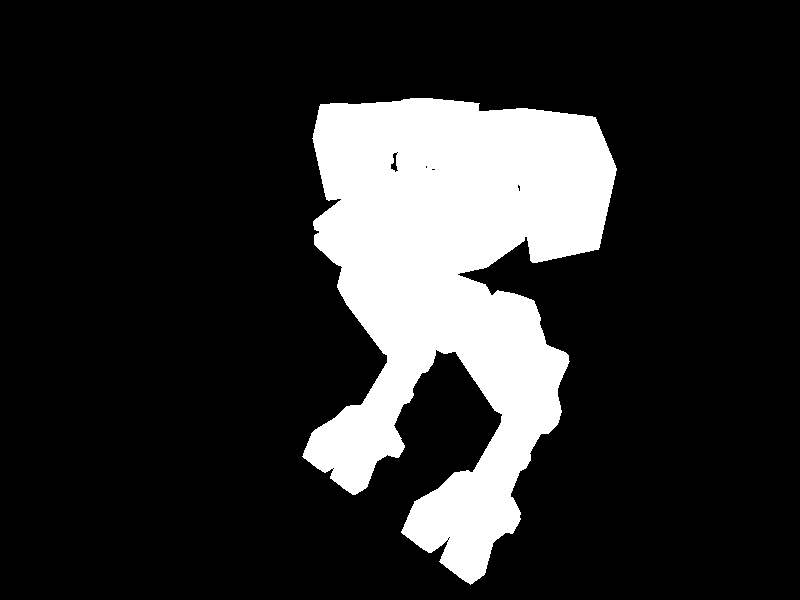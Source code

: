 // storm4.41_export.pov: Exported from Wings 3D 0.99.00b 

#include "rad_def.inc"

global_settings{
	 assumed_gamma 2.200000
	 max_trace_level 5
	 ambient_light rgb <1.602400, 1.602400, 1.602400>
	 photons {
		 count 10000
	 }
}
background { rgb <0.000000, 0.000000, 0.000000> }
#declare camera_location = <17.922576, 8.546664, -16.917427>;
camera{
	 perspective
	 location camera_location
	 right (640 / 480) * x
	 up y
	 angle 49.134356
	 sky <-0.246640, 0.952396, 0.179195>
	 look_at <-3.104519, 0.226906, -1.640348>
}
light_source {
	 <-2.131723, 14.108918, -6.405828>
	 color rgb <1.000000, 1.000000, 1.000000>
	 fade_distance 1.000000
	 fade_power 0.000000
	 media_interaction on
	 media_attenuation off
}
light_source {
	 <4.066628, 3.000000, 1.524530>
	 color rgb <1.000000, 1.000000, 1.000000>
	 fade_distance 1.000000
	 fade_power 0.000000
	 media_interaction on
	 media_attenuation off
}
light_source {
	 <0.000000, 3.000000, 0.000000>
	 color rgb <1.000000, 1.000000, 1.000000>
	 fade_distance 1.000000
	 fade_power 0.000000
	 media_interaction on
	 media_attenuation off
	 area_light
	 <-2.000000, 0.000000, 0.000000>, <0.000000, 0.000000, -2.000000>, 2, 2
}
#declare wm_default2 = texture{
	 pigment{
		 color rgbf <1.000000, 1.000000, 1.000000, 0.000000>
	 }
	 finish {
		 ambient rgb <0.000000, 0.000000, 0.000000>
		 diffuse 0.700000
		 brilliance 1.000000
		 metallic 0.000000
		 specular 1.000000
		 roughness 0.010000
	 }
}
#declare wm_default = texture{
	 pigment{
		 color rgbf <1.000000, 1.000000, 1.000000, 0.000000>
	 }
	 finish {
		 ambient rgb <0.000000, 0.000000, 0.000000>
		 diffuse 0.700000
		 brilliance 1.000000
		 metallic 0.000000
		 specular 1.000000
		 roughness 0.010000
	 }
}
#declare wo_0_cube1_copy = mesh2{
	 vertex_vectors { 48, <-2.780965, 1.615230, -1.088528>, <-2.343205, 1.615230, -0.650615>, <-2.343313, 1.615230, -0.031420>, <-2.781226, 1.615230, 0.406340>, <-3.400421, 1.615230, 0.406232>, <-3.838181, 1.615230, -0.031681>, <-3.838073, 1.615230, -0.650875>, <-3.400160, 1.615230, -1.088636>, <-2.780965, 0.669197, -1.088528>, <-2.343205, 0.669197, -0.650615>, 
			<-2.343313, 0.669197, -0.031420>, <-2.781226, 0.669197, 0.406340>, <-3.400421, 0.669197, 0.406232>, <-3.838181, 0.669197, -0.031681>, <-3.838073, 0.669197, -0.650875>, <-3.400160, 0.669197, -1.088636>, <-2.780965, 1.028133, -1.088528>, <-2.343205, 1.189956, -0.650615>, <-2.343313, 1.186423, -0.031420>, <-2.781226, 1.024600, 0.406340>, <-3.400421, 1.017532, 0.406232>, 
			<-3.831597, 1.158294, -0.033767>, <-3.838073, 1.159317, -0.650875>, <-3.400160, 1.028152, -1.088636>, <-2.780965, 0.810132, -1.088528>, <-2.343205, 0.971956, -0.650615>, <-2.343313, 0.968422, -0.031420>, <-2.781226, 0.806599, 0.406340>, <-3.400421, 0.799532, 0.406232>, <-3.831597, 0.940294, -0.033767>, <-3.838073, 0.941316, -0.650875>, <-3.400160, 0.810151, -1.088636>, 
			<-2.812078, 0.940115, -0.984244>, <-2.433133, 1.127735, -0.554126>, <-2.417329, 1.129608, -0.085705>, <-2.802610, 0.945942, 0.300089>, <-3.362412, 0.934423, 0.316805>, <-3.729121, 1.082518, -0.010197>, <-3.747459, 1.095457, -0.625657>, <-3.375002, 0.955859, -0.994515>, <-2.820834, 0.871792, -1.017813>, <-2.432359, 1.053023, -0.552054>, <-2.448845, 1.054535, -0.053553>, 
			<-2.835381, 0.870690, 0.331555>, <-3.363630, 0.859531, 0.316805>, <-3.729126, 1.007626, 0.013779>, <-3.747463, 1.020565, -0.601681>, <-3.352760, 0.880967, -0.994511>}
	 //#local average_center = <-3.089553, 1.040554, -0.335748>;
	 normal_vectors { 48, <-0.336699, -0.475963, 0.812461>, <-0.812579, -0.475963, 0.336415>, <-0.659878, -0.731307, -0.172486>, <-0.344639, -0.731307, -0.588570>, <0.339143, -0.473878, -0.812663>, <0.817659, -0.465658, -0.338521>, <0.661850, -0.730012, 0.170403>, <0.344639, -0.731307, 0.588570>, <-0.200774, 0.851455, 0.484473>, <-0.891870, 0.261204, 0.369242>, 
			<-0.701888, 0.581522, -0.411321>, <-0.172255, 0.731307, -0.659938>, <0.200774, 0.851455, -0.484473>, <0.817651, 0.322363, -0.477000>, <0.815362, 0.471912, 0.335387>, <0.172255, 0.731307, 0.659938>, <-0.313926, 0.526897, 0.789829>, <-0.862010, 0.396545, 0.315739>, <-0.814500, 0.487236, -0.314948>, <-0.332217, 0.525459, -0.783278>, <0.454195, 0.500530, -0.737006>, 
			<0.869196, 0.393491, -0.299438>, <0.831968, 0.389785, 0.394838>, <0.372733, 0.468699, 0.800869>, <-0.324270, -0.300712, 0.896895>, <-0.694494, -0.578648, 0.427602>, <-0.793514, -0.509086, -0.333417>, <-0.384326, -0.369234, -0.846144>, <0.312916, -0.417241, -0.853225>, <0.875416, -0.392008, -0.282802>, <0.709707, -0.559206, 0.428491>, <0.329497, -0.469080, 0.819387>, 
			<-0.485559, 0.304926, 0.819300>, <-0.799040, 0.572620, 0.183415>, <-0.834448, 0.499363, -0.233093>, <-0.525338, 0.268764, -0.807333>, <0.319180, 0.281308, -0.904981>, <0.870008, 0.381837, -0.311907>, <0.749159, 0.620544, 0.231704>, <0.398844, 0.515198, 0.758614>, <-0.199757, -0.692988, 0.692722>, <-0.862639, -0.391657, 0.320091>, <-0.815415, -0.250363, -0.521936>, 
			<-0.203413, -0.548005, -0.811365>, <0.232571, -0.496824, -0.836108>, <0.685986, -0.462575, -0.561648>, <0.885540, -0.338642, 0.318027>, <0.257976, -0.506220, 0.822915>}
	 uv_vectors { 0}
	 texture_list { 1, texture{wm_default2}}
	 face_indices { 92, <8, 15, 11>, 0, <8, 11, 10>, 0, <8, 10, 9>, 0, <15, 14, 12>, 0, <15, 12, 11>, 0, <14, 13, 12>, 0, <0, 16, 17>, 0, <0, 17, 1>, 0, <17, 18, 2>, 0, <2, 1, 17>, 0, 
			<18, 19, 3>, 0, <3, 2, 18>, 0, <19, 20, 4>, 0, <4, 3, 19>, 0, <4, 20, 21>, 0, <21, 5, 4>, 0, <5, 21, 6>, 0, <21, 22, 6>, 0, <22, 23, 7>, 0, <7, 6, 22>, 0, <23, 16, 0>, 0, 
			<0, 7, 23>, 0, <32, 40, 41>, 0, <41, 33, 32>, 0, <9, 25, 24>, 0, <9, 24, 8>, 0, <41, 42, 34>, 0, <34, 33, 41>, 0, <10, 26, 9>, 0, <26, 25, 9>, 0, <42, 43, 35>, 0, <35, 34, 42>, 0, 
			<11, 27, 10>, 0, <27, 26, 10>, 0, <35, 43, 36>, 0, <43, 44, 36>, 0, <12, 28, 11>, 0, <28, 27, 11>, 0, <36, 44, 45>, 0, <45, 37, 36>, 0, <13, 29, 28>, 0, <13, 28, 12>, 0, <37, 45, 46>, 0, 
			<46, 38, 37>, 0, <14, 30, 29>, 0, <14, 29, 13>, 0, <46, 47, 39>, 0, <39, 38, 46>, 0, <15, 31, 14>, 0, <31, 30, 14>, 0, <47, 40, 32>, 0, <32, 39, 47>, 0, <8, 24, 15>, 0, <24, 31, 15>, 0, 
			<26, 42, 41>, 0, <41, 25, 26>, 0, <25, 41, 40>, 0, <25, 40, 24>, 0, <30, 31, 47>, 0, <30, 47, 46>, 0, <32, 33, 17>, 0, <17, 16, 32>, 0, <19, 35, 36>, 0, <36, 20, 19>, 0, <23, 22, 38>, 0, 
			<23, 38, 39>, 0, <33, 34, 18>, 0, <18, 17, 33>, 0, <26, 27, 43>, 0, <26, 43, 42>, 0, <45, 44, 28>, 0, <28, 29, 45>, 0, <21, 37, 38>, 0, <38, 22, 21>, 0, <28, 44, 43>, 0, <28, 43, 27>, 0, 
			<20, 36, 37>, 0, <37, 21, 20>, 0, <19, 18, 34>, 0, <19, 34, 35>, 0, <31, 24, 40>, 0, <31, 40, 47>, 0, <39, 32, 16>, 0, <16, 23, 39>, 0, <46, 45, 29>, 0, <29, 30, 46>, 0, <1, 2, 0>, 0, 
			<2, 3, 7>, 0, <2, 7, 0>, 0, <3, 4, 6>, 0, <3, 6, 7>, 0, <4, 5, 6>, 0}
	 normal_indices { 92, <8, 15, 11>, <8, 11, 10>, <8, 10, 9>, <15, 14, 12>, <15, 12, 11>, <14, 13, 12>, <0, 16, 17>, <0, 17, 1>, <17, 18, 2>, <2, 1, 17>, 
			<18, 19, 3>, <3, 2, 18>, <19, 20, 4>, <4, 3, 19>, <4, 20, 21>, <21, 5, 4>, <5, 21, 6>, <21, 22, 6>, <22, 23, 7>, <7, 6, 22>, <23, 16, 0>, 
			<0, 7, 23>, <32, 40, 41>, <41, 33, 32>, <9, 25, 24>, <9, 24, 8>, <41, 42, 34>, <34, 33, 41>, <10, 26, 9>, <26, 25, 9>, <42, 43, 35>, <35, 34, 42>, 
			<11, 27, 10>, <27, 26, 10>, <35, 43, 36>, <43, 44, 36>, <12, 28, 11>, <28, 27, 11>, <36, 44, 45>, <45, 37, 36>, <13, 29, 28>, <13, 28, 12>, <37, 45, 46>, 
			<46, 38, 37>, <14, 30, 29>, <14, 29, 13>, <46, 47, 39>, <39, 38, 46>, <15, 31, 14>, <31, 30, 14>, <47, 40, 32>, <32, 39, 47>, <8, 24, 15>, <24, 31, 15>, 
			<26, 42, 41>, <41, 25, 26>, <25, 41, 40>, <25, 40, 24>, <30, 31, 47>, <30, 47, 46>, <32, 33, 17>, <17, 16, 32>, <19, 35, 36>, <36, 20, 19>, <23, 22, 38>, 
			<23, 38, 39>, <33, 34, 18>, <18, 17, 33>, <26, 27, 43>, <26, 43, 42>, <45, 44, 28>, <28, 29, 45>, <21, 37, 38>, <38, 22, 21>, <28, 44, 43>, <28, 43, 27>, 
			<20, 36, 37>, <37, 21, 20>, <19, 18, 34>, <19, 34, 35>, <31, 24, 40>, <31, 40, 47>, <39, 32, 16>, <16, 23, 39>, <46, 45, 29>, <29, 30, 46>, <1, 2, 0>, 
			<2, 3, 7>, <2, 7, 0>, <3, 4, 6>, <3, 6, 7>, <4, 5, 6>}
	 uv_indices { 92, <0, 0, 0>, <0, 0, 0>, <0, 0, 0>, <0, 0, 0>, <0, 0, 0>, <0, 0, 0>, <0, 0, 0>, <0, 0, 0>, <0, 0, 0>, <0, 0, 0>, 
			<0, 0, 0>, <0, 0, 0>, <0, 0, 0>, <0, 0, 0>, <0, 0, 0>, <0, 0, 0>, <0, 0, 0>, <0, 0, 0>, <0, 0, 0>, <0, 0, 0>, <0, 0, 0>, 
			<0, 0, 0>, <0, 0, 0>, <0, 0, 0>, <0, 0, 0>, <0, 0, 0>, <0, 0, 0>, <0, 0, 0>, <0, 0, 0>, <0, 0, 0>, <0, 0, 0>, <0, 0, 0>, 
			<0, 0, 0>, <0, 0, 0>, <0, 0, 0>, <0, 0, 0>, <0, 0, 0>, <0, 0, 0>, <0, 0, 0>, <0, 0, 0>, <0, 0, 0>, <0, 0, 0>, <0, 0, 0>, 
			<0, 0, 0>, <0, 0, 0>, <0, 0, 0>, <0, 0, 0>, <0, 0, 0>, <0, 0, 0>, <0, 0, 0>, <0, 0, 0>, <0, 0, 0>, <0, 0, 0>, <0, 0, 0>, 
			<0, 0, 0>, <0, 0, 0>, <0, 0, 0>, <0, 0, 0>, <0, 0, 0>, <0, 0, 0>, <0, 0, 0>, <0, 0, 0>, <0, 0, 0>, <0, 0, 0>, <0, 0, 0>, 
			<0, 0, 0>, <0, 0, 0>, <0, 0, 0>, <0, 0, 0>, <0, 0, 0>, <0, 0, 0>, <0, 0, 0>, <0, 0, 0>, <0, 0, 0>, <0, 0, 0>, <0, 0, 0>, 
			<0, 0, 0>, <0, 0, 0>, <0, 0, 0>, <0, 0, 0>, <0, 0, 0>, <0, 0, 0>, <0, 0, 0>, <0, 0, 0>, <0, 0, 0>, <0, 0, 0>, <0, 0, 0>, 
			<0, 0, 0>, <0, 0, 0>, <0, 0, 0>, <0, 0, 0>, <0, 0, 0>}
}
object{ wo_0_cube1_copy
	 interior {
		 ior 1.000000
	 }
}
#declare wo_1_cylinder2_sep46 = mesh2{
	 vertex_vectors { 132, <-1.662698, 1.216876, -1.328477>, <-1.662698, 1.216876, 0.637279>, <-4.546341, 1.216876, -1.328477>, <-4.546341, 1.216876, 0.637279>, <-4.700281, 1.648560, -2.495889>, <-1.508757, 1.648560, -2.495889>, <-1.299359, 1.973218, 1.852855>, <-4.909680, 1.973218, 1.852855>, <-4.360805, 3.919766, -1.710568>, <-4.909680, 2.943235, -1.710568>, 
			<-1.848233, 3.919766, -1.710568>, <-1.299359, 2.943235, -1.710568>, <-1.848233, 3.917105, 1.852855>, <-1.299359, 2.955005, 1.852855>, <-4.360805, 3.917105, 1.852855>, <-4.909680, 2.955005, 1.852855>, <-4.085904, 3.676133, -2.623902>, <-4.484892, 3.399443, -2.623902>, <-1.724147, 3.399443, -2.623902>, <-2.123134, 3.676133, -2.623902>, <-3.872113, 3.072073, -3.810385>, 
			<-2.336925, 3.072073, -3.810385>, <-3.345451, 1.771950, -2.970496>, <-4.055528, 1.755845, -2.794499>, <-3.887470, 2.008730, -2.929596>, <-2.321569, 2.008730, -2.929596>, <-2.153510, 1.755845, -2.794499>, <-2.863587, 1.771950, -2.970496>, <-3.351869, 1.676469, -3.814772>, <-3.872113, 2.274068, -3.814019>, <-2.336925, 2.274068, -3.814019>, <-2.857170, 1.676469, -3.814772>, 
			<-3.369630, 2.299509, -4.434554>, <-2.839408, 2.299509, -4.434554>, <-2.336925, 2.868055, -3.811596>, <-2.336925, 2.660056, -3.812807>, <-3.872113, 2.660056, -3.812807>, <-3.872113, 2.868055, -3.811596>, <-3.484805, 2.586308, -4.278569>, <-3.485517, 2.770358, -4.276097>, <-2.723521, 2.770358, -4.276097>, <-2.724234, 2.586308, -4.278569>, <-2.483235, 2.671433, -3.759414>, 
			<-2.483238, 2.852702, -3.758356>, <-3.725800, 2.852702, -3.758356>, <-3.725804, 2.671433, -3.759414>, <-4.909680, 2.951082, 0.081610>, <-4.909680, 2.947158, -0.299362>, <-4.360805, 3.918879, -0.299362>, <-4.360805, 3.917992, 0.081610>, <-1.848233, 3.917992, 0.081610>, <-1.848233, 3.918879, -0.299362>, <-1.299359, 2.947158, -0.299362>, <-1.299359, 2.951082, 0.081610>, 
			<-4.909680, 2.953697, 1.088927>, <-4.909680, 2.952390, 0.672025>, <-1.848233, 3.917401, 1.088927>, <-1.848233, 3.917697, 0.672025>, <-4.360805, 3.917697, 0.672025>, <-4.360805, 3.917401, 1.088927>, <-1.299359, 2.952390, 0.672025>, <-1.299359, 2.953697, 1.088927>, <-4.135769, 3.911845, -0.299456>, <-4.135769, 3.910958, 0.081516>, <-4.573761, 3.139870, 0.082369>, 
			<-4.573761, 3.135946, -0.298604>, <-2.072717, 3.910367, 1.088899>, <-2.072717, 3.910663, 0.671997>, <-1.634871, 3.140460, 0.672257>, <-1.634871, 3.141768, 1.089159>, <-2.073270, 3.910958, 0.081516>, <-2.073270, 3.911845, -0.299456>, <-1.635277, 3.135946, -0.298604>, <-1.635277, 3.139870, 0.082369>, <-4.136321, 3.910663, 0.671997>, <-4.136321, 3.910367, 1.088899>, 
			<-4.574168, 3.141768, 1.089159>, <-4.574168, 3.140460, 0.672257>, <-4.909680, 2.945196, -1.004965>, <-1.299359, 2.945196, -1.004965>, <-4.909680, 1.973484, -0.901065>, <-1.299359, 1.973484, -0.901065>, <-1.299359, 1.973351, -0.654315>, <-4.909680, 2.946177, -0.652763>, <-4.909680, 2.953043, 0.811095>, <-1.299359, 2.953043, 0.811095>, <-1.299359, 2.946177, -0.652763>, 
			<-4.909680, 1.973351, -0.654315>, <-1.299359, 1.973284, 0.818307>, <-4.909680, 1.973284, 0.818307>, <-4.909680, 2.332995, -0.653539>, <-4.909680, 2.336394, 0.816903>, <-1.299359, 2.332995, -0.653539>, <-1.299359, 2.336394, 0.816903>, <-4.828078, 2.278434, -0.598970>, <-4.828078, 2.281582, 0.762428>, <-4.828078, 2.027973, 0.763408>, <-4.828078, 2.028035, -0.599510>, 
			<-1.380961, 2.281582, 0.762428>, <-1.380961, 2.278434, -0.598970>, <-1.380961, 2.028035, -0.599510>, <-1.380961, 2.027973, 0.763408>, <-4.259775, 2.278434, -0.598970>, <-4.259775, 2.281582, 0.762428>, <-4.259775, 2.027973, 0.763408>, <-4.259775, 2.028035, -0.599510>, <-1.949263, 2.281582, 0.762428>, <-1.949263, 2.278434, -0.598970>, <-1.949263, 2.028035, -0.599510>, 
			<-1.949263, 2.027973, 0.763408>, <-3.505268, 2.995984, -4.430854>, <-3.604015, 3.022886, -4.359383>, <-3.617181, 3.004707, -4.359722>, <-3.508620, 2.341367, -4.434253>, <-3.617117, 2.353815, -4.363139>, <-2.700419, 2.341367, -4.434253>, <-2.591921, 2.353815, -4.363139>, <-2.703771, 2.995984, -4.430854>, <-2.591858, 3.004707, -4.359722>, <-2.605023, 3.022886, -4.359383>, 
			<-3.505268, 2.574741, -4.433011>, <-3.541563, 2.579701, -4.366787>, <-3.617140, 2.584510, -4.361996>, <-3.505268, 2.785362, -4.431932>, <-3.542105, 2.778965, -4.365485>, <-3.617150, 2.794833, -4.360881>, <-2.703771, 2.785362, -4.431932>, <-2.666933, 2.778965, -4.365485>, <-2.591889, 2.794833, -4.360881>, <-2.703771, 2.574741, -4.433011>, <-2.667476, 2.579701, -4.366787>, 
			<-2.591898, 2.584510, -4.361996>}
	 //#local average_center = <-3.104519, 2.731739, -1.476078>;
	 normal_vectors { 316, <-0.641409, 0.761875, 0.090230>, <-0.543047, 0.832975, -0.106080>, <0.461660, 0.878347, 0.124000>, <0.547393, 0.809087, -0.213866>, <0.682042, 0.472798, 0.557925>, <-0.537212, 0.647996, 0.539912>, <0.969774, -0.201848, 0.137095>, <-0.969774, -0.201848, 0.137095>, <0.822768, -0.283423, 0.492671>, <-0.822768, -0.283423, 0.492671>, 
			<0.800932, -0.385368, 0.458258>, <-0.800932, -0.385368, 0.458258>, <0.114517, 0.982991, 0.143580>, <0.137149, 0.793389, 0.593063>, <0.786966, 0.378659, 0.487136>, <-0.786966, 0.378659, 0.487136>, <-0.140272, 0.824328, 0.548458>, <-0.179646, 0.956105, 0.231496>, <0.349326, 0.846961, 0.400785>, <-0.350665, 0.897104, 0.268771>, <0.138152, -0.851976, 0.505025>, 
			<0.354360, 0.887304, 0.295163>, <-0.383744, 0.796878, 0.466611>, <-0.127198, -0.938962, 0.319643>, <-0.561577, -0.376150, 0.736982>, <-0.147370, 0.398867, 0.905090>, <0.147370, 0.398867, 0.905090>, <0.561577, -0.376150, 0.736982>, <0.849369, -0.391563, 0.353907>, <0.812506, -0.330081, -0.480501>, <0.469880, -0.837088, 0.280173>, <-0.469880, -0.837088, 0.280173>, 
			<-0.812506, -0.330081, -0.480501>, <-0.849369, -0.391563, 0.353907>, <0.873810, -0.274013, 0.401712>, <0.840295, -0.369820, -0.396406>, <-0.608157, -0.709260, 0.356505>, <-0.422391, -0.753033, -0.504508>, <0.422391, -0.753033, -0.504508>, <0.608157, -0.709260, 0.356505>, <-0.840295, -0.369820, -0.396406>, <-0.873810, -0.274013, 0.401712>, <0.397197, -0.884585, -0.244427>, 
			<0.608154, -0.364817, 0.705023>, <0.725379, -0.604057, 0.330061>, <0.604792, -0.729898, -0.318553>, <-0.203259, -0.848953, 0.487817>, <-0.256700, -0.916632, -0.306416>, <-0.602249, -0.729986, -0.323136>, <-0.681831, -0.686480, 0.252690>, <-0.203307, -0.849993, 0.485982>, <-0.358267, -0.834171, -0.419289>, <-0.604792, -0.729898, -0.318553>, <-0.725379, -0.604057, 0.330061>, 
			<0.643906, -0.653300, -0.398227>, <0.223293, -0.927601, 0.299495>, <0.681831, -0.686480, 0.252690>, <0.602249, -0.729986, -0.323136>, <0.967269, -0.253752, 0.000418>, <-0.967269, -0.253752, 0.000418>, <0.986753, 0.160328, 0.024776>, <-0.986753, 0.160328, 0.024776>, <-0.986100, -0.066219, -0.152385>, <0.967135, -0.254263, 0.000707>, <0.798083, -0.602544, 0.002047>, 
			<-0.798083, -0.602544, 0.002047>, <-0.967135, -0.254263, 0.000707>, <0.986100, -0.066219, -0.152385>, <-0.978189, 0.009608, 0.207495>, <0.978189, 0.009608, 0.207495>, <0.961390, 0.194572, -0.194603>, <0.971872, 0.106072, 0.210271>, <-0.961390, 0.194572, -0.194603>, <-0.971872, 0.106072, 0.210271>, <0.313043, 0.796979, -0.516554>, <0.394652, 0.631483, 0.667442>, 
			<0.442091, -0.724858, 0.528334>, <0.378029, -0.412590, -0.828772>, <-0.377554, 0.829312, 0.411940>, <-0.313043, 0.516430, -0.797059>, <-0.395262, -0.668577, -0.629899>, <-0.442091, -0.525560, 0.726871>, <0.666006, 0.334438, -0.666774>, <0.408037, 0.817649, 0.406147>, <0.667247, -0.331044, 0.667227>, <0.408536, -0.816191, -0.408572>, <-0.408037, 0.411191, 0.815124>, 
			<-0.666006, 0.666722, -0.334542>, <-0.408536, -0.406774, -0.817088>, <-0.667247, -0.665957, 0.333591>, <0.761616, -0.194822, 0.618050>, <-0.761616, -0.194822, 0.618050>, <-0.039019, -0.996378, 0.075555>, <0.141190, 0.985760, 0.091340>, <-0.141190, 0.985760, 0.091340>, <0.039019, -0.996378, 0.075555>, <-0.723163, 0.395021, -0.566563>, <-0.723163, 0.395021, -0.566563>, 
			<-0.723163, 0.395021, -0.566563>, <-0.723163, 0.395021, -0.566563>, <-0.723163, 0.395021, -0.566563>, <-0.723163, 0.395021, -0.566563>, <-0.723163, 0.395021, -0.566563>, <-0.723163, 0.395021, -0.566563>, <0.890365, 0.292583, -0.348776>, <0.890365, 0.292583, -0.348776>, <0.890365, 0.292583, -0.348776>, <0.890365, 0.292583, -0.348776>, <0.890365, 0.292583, -0.348776>, 
			<0.890365, 0.292583, -0.348776>, <0.807375, -0.574414, 0.134882>, <0.807375, -0.574414, 0.134882>, <-0.010497, -0.996369, 0.084494>, <0.807375, -0.574414, 0.134882>, <0.807375, -0.574414, 0.134882>, <-0.010497, -0.996369, 0.084494>, <-0.010497, -0.996369, 0.084494>, <-0.807375, -0.574414, 0.134882>, <-0.807375, -0.574414, 0.134882>, <-0.807375, -0.574414, 0.134882>, 
			<-0.807375, -0.574414, 0.134882>, <0.006302, -0.994807, 0.101585>, <0.006302, -0.994807, 0.101585>, <0.006302, -0.994807, 0.101585>, <0.006302, -0.994807, 0.101585>, <0.006302, -0.994807, 0.101585>, <-0.000000, 0.000000, -1.000000>, <-0.000000, 0.000000, -1.000000>, <-0.232971, -0.972472, 0.004747>, <-0.232971, -0.972472, 0.004747>, <-0.232971, -0.972472, 0.004747>, 
			<-0.232971, -0.972472, 0.004747>, <-0.940348, -0.340215, 0.000225>, <0.000000, -0.000000, -1.000000>, <0.000000, -0.000000, -1.000000>, <-0.940348, -0.340215, 0.000225>, <-0.940348, -0.340215, 0.000225>, <-0.000000, 0.000000, -1.000000>, <0.318143, -0.948038, 0.003131>, <0.318143, -0.948038, 0.003131>, <0.318143, -0.948038, 0.003131>, <-0.000000, -0.000000, -1.000000>, 
			<-0.000000, -0.000000, -1.000000>, <-0.000000, -0.000000, -1.000000>, <-0.000000, -0.000000, -1.000000>, <0.940348, -0.340215, 0.000225>, <0.940348, -0.340215, 0.000225>, <0.940348, -0.340215, 0.000225>, <0.597278, -0.685798, 0.415860>, <0.000000, -0.957157, 0.289569>, <0.000000, -0.957157, 0.289569>, <0.597278, -0.685798, 0.415860>, <0.597278, -0.685798, 0.415860>, 
			<0.000000, -0.957157, 0.289569>, <-0.597278, -0.685798, 0.415860>, <-0.000000, -0.947040, 0.321117>, <-0.597278, -0.685798, 0.415860>, <-0.597278, -0.685798, 0.415860>, <-0.000000, -0.947040, 0.321117>, <-0.000000, -0.947040, 0.321117>, <0.910691, 0.265932, 0.316105>, <0.910691, 0.265932, 0.316105>, <0.910691, 0.265932, 0.316105>, <0.910691, 0.265932, 0.316105>, 
			<0.910691, 0.265932, 0.316105>, <-0.910691, 0.265932, 0.316105>, <-0.910691, 0.265932, 0.316105>, <-0.910691, 0.265932, 0.316105>, <-0.910691, 0.265932, 0.316105>, <-0.910691, 0.265932, 0.316105>, <0.213611, 0.795941, 0.566434>, <0.213611, 0.795941, 0.566434>, <0.213611, 0.795941, 0.566434>, <0.000187, -0.005514, 0.999985>, <0.000187, -0.005514, 0.999985>, 
			<0.000187, -0.005514, 0.999985>, <-0.159783, 0.778140, 0.607427>, <-0.159783, 0.778140, 0.607427>, <-0.159783, 0.778140, 0.607427>, <-0.159783, 0.778140, 0.607427>, <-0.000280, -0.005468, 0.999985>, <-0.000280, -0.005468, 0.999985>, <-0.809134, 0.398773, 0.431605>, <-0.809134, 0.398773, 0.431605>, <-0.809134, 0.398773, 0.431605>, <-0.809134, 0.398773, 0.431605>, 
			<-0.809134, 0.398773, 0.431605>, <-0.809134, 0.398773, 0.431605>, <-0.809134, 0.398773, 0.431605>, <-0.809134, 0.398773, 0.431605>, <-0.553018, -0.504722, 0.662893>, <-0.553018, -0.504722, 0.662893>, <-0.553018, -0.504722, 0.662893>, <-0.553018, -0.504722, 0.662893>, <-0.553018, -0.504722, 0.662893>, <-0.553018, -0.504722, 0.662893>, <-0.553018, -0.504722, 0.662893>, 
			<0.553018, -0.504722, 0.662893>, <0.553018, -0.504722, 0.662893>, <0.553018, -0.504722, 0.662893>, <0.553018, -0.504722, 0.662893>, <0.553018, -0.504722, 0.662893>, <0.553018, -0.504722, 0.662893>, <0.553018, -0.504722, 0.662893>, <0.809134, 0.398773, 0.431605>, <0.809134, 0.398773, 0.431605>, <0.809134, 0.398773, 0.431605>, <0.809134, 0.398773, 0.431605>, 
			<0.809134, 0.398773, 0.431605>, <0.809134, 0.398773, 0.431605>, <0.809134, 0.398773, 0.431605>, <0.809134, 0.398773, 0.431605>, <0.695340, -0.666469, -0.268927>, <0.695340, -0.666469, -0.268927>, <0.695340, -0.666469, -0.268927>, <0.695340, -0.666469, -0.268927>, <0.695340, -0.666469, -0.268927>, <-0.695340, -0.666469, -0.268927>, <-0.695340, -0.666469, -0.268927>, 
			<-0.695340, -0.666469, -0.268927>, <-0.695340, -0.666469, -0.268927>, <-0.695340, -0.666469, -0.268927>, <0.325741, -0.080073, 0.942062>, <0.325741, -0.080073, 0.942062>, <-0.000000, -0.935896, 0.352277>, <-0.000000, -0.935896, 0.352277>, <0.325741, -0.080073, 0.942062>, <0.325741, -0.080073, 0.942062>, <0.325741, -0.080073, 0.942062>, <0.669396, -0.495096, 0.553886>, 
			<0.669396, -0.495096, 0.553886>, <-0.000000, -0.935896, 0.352277>, <-0.000000, -0.935896, 0.352277>, <-0.000000, -0.935896, 0.352277>, <0.669396, -0.495096, 0.553886>, <0.278693, 0.923514, 0.263536>, <0.285724, -0.009204, 0.958268>, <0.285724, -0.009204, 0.958268>, <0.687412, -0.006370, 0.726240>, <0.453636, 0.761396, 0.463132>, <0.453636, 0.761396, 0.463132>, 
			<0.453636, 0.761396, 0.463132>, <0.687412, -0.006370, 0.726240>, <0.687412, -0.006370, 0.726240>, <-0.278693, 0.923514, 0.263536>, <-0.285724, -0.009204, 0.958268>, <-0.285724, -0.009204, 0.958268>, <-0.453636, 0.761396, 0.463132>, <-0.453636, 0.761396, 0.463132>, <-0.453636, 0.761396, 0.463132>, <-0.687412, -0.006370, 0.726240>, <-0.687412, -0.006370, 0.726240>, 
			<-0.687412, -0.006370, 0.726240>, <-0.404539, -0.098108, 0.909243>, <-0.000000, -0.935896, 0.352277>, <-0.404539, -0.098108, 0.909243>, <-0.404539, -0.098108, 0.909243>, <-0.404539, -0.098108, 0.909243>, <-0.669396, -0.495096, 0.553886>, <-0.669396, -0.495096, 0.553886>, <-0.000000, -0.935896, 0.352277>, <-0.000000, -0.935896, 0.352277>, <-0.000000, -0.935896, 0.352277>, 
			<-0.669396, -0.495096, 0.553886>, <0.282310, -0.007135, 0.959297>, <0.282310, -0.007135, 0.959297>, <-0.015215, -0.997678, 0.066387>, <-0.015215, -0.997678, 0.066387>, <-0.015215, -0.997678, 0.066387>, <-0.015215, -0.997678, 0.066387>, <0.282310, -0.007135, 0.959297>, <0.282310, -0.007135, 0.959297>, <0.812379, -0.002575, 0.583125>, <0.812379, -0.002575, 0.583125>, 
			<-0.057731, -0.994494, 0.087459>, <-0.057731, -0.994494, 0.087459>, <-0.057731, -0.994494, 0.087459>, <0.812379, -0.002575, 0.583125>, <0.278987, -0.004917, 0.960282>, <0.072022, 0.988214, 0.135075>, <0.072022, 0.988214, 0.135075>, <0.072022, 0.988214, 0.135075>, <0.278987, -0.004917, 0.960282>, <0.684134, -0.003839, 0.729346>, <0.209415, 0.976697, 0.046992>, 
			<0.209415, 0.976697, 0.046992>, <0.209415, 0.976697, 0.046992>, <0.684134, -0.003839, 0.729346>, <0.684134, -0.003839, 0.729346>, <-0.185125, -0.005032, 0.982702>, <-0.185125, -0.005032, 0.982702>, <-0.053959, 0.990651, 0.125295>, <-0.053959, 0.990651, 0.125295>, <-0.053959, 0.990651, 0.125295>, <-0.053959, 0.990651, 0.125295>, <-0.185125, -0.005032, 0.982702>, 
			<-0.684134, -0.003839, 0.729346>, <-0.209415, 0.976697, 0.046992>, <-0.209415, 0.976697, 0.046992>, <-0.209415, 0.976697, 0.046992>, <-0.684134, -0.003839, 0.729346>, <-0.684134, -0.003839, 0.729346>, <-0.225461, -0.006865, 0.974228>, <-0.225461, -0.006865, 0.974228>, <-0.225461, -0.006865, 0.974228>, <0.020288, -0.997768, 0.063614>, <0.020288, -0.997768, 0.063614>, 
			<-0.225461, -0.006865, 0.974228>, <-0.225461, -0.006865, 0.974228>, <0.020288, -0.997768, 0.063614>, <-0.812379, -0.002575, 0.583125>, <-0.812379, -0.002575, 0.583125>, <0.057731, -0.994494, 0.087459>, <0.057731, -0.994494, 0.087459>, <-0.812379, -0.002575, 0.583125>, <0.057731, -0.994494, 0.087459>}
	 uv_vectors { 0}
	 texture_list { 1, texture{wm_default}}
	 face_indices { 260, <0, 5, 2>, 0, <5, 4, 2>, 0, <1, 6, 88>, 0, <1, 88, 82>, 0, <0, 1, 82>, 0, <0, 82, 81>, 0, <3, 7, 6>, 0, <3, 6, 1>, 0, <4, 80, 2>, 0, <2, 3, 1>, 0, 
			<2, 1, 0>, 0, <110, 123, 126>, 0, <110, 126, 117>, 0, <6, 13, 61>, 0, <6, 61, 93>, 0, <6, 93, 88>, 0, <61, 85, 93>, 0, <15, 14, 12>, 0, <15, 12, 13>, 0, <15, 13, 6>, 0, <6, 7, 15>, 0, 
			<80, 4, 9>, 0, <80, 9, 78>, 0, <59, 14, 15>, 0, <15, 54, 59>, 0, <86, 52, 51>, 0, <51, 79, 86>, 0, <51, 10, 79>, 0, <10, 11, 79>, 0, <9, 17, 8>, 0, <17, 16, 8>, 0, <26, 27, 22>, 0, 
			<23, 5, 26>, 0, <23, 26, 22>, 0, <23, 4, 5>, 0, <25, 26, 5>, 0, <5, 11, 18>, 0, <5, 18, 25>, 0, <10, 19, 18>, 0, <10, 18, 11>, 0, <16, 19, 10>, 0, <10, 8, 16>, 0, <17, 20, 16>, 0, 
			<17, 24, 37>, 0, <17, 37, 20>, 0, <24, 29, 36>, 0, <24, 36, 37>, 0, <27, 31, 22>, 0, <31, 28, 22>, 0, <34, 18, 21>, 0, <34, 25, 18>, 0, <25, 34, 35>, 0, <25, 35, 30>, 0, <24, 22, 28>, 0, 
			<28, 29, 24>, 0, <25, 27, 26>, 0, <22, 24, 23>, 0, <31, 27, 25>, 0, <25, 30, 31>, 0, <29, 114, 122>, 0, <122, 36, 29>, 0, <28, 114, 29>, 0, <114, 28, 32>, 0, <114, 32, 113>, 0, <31, 33, 28>, 0, 
			<33, 32, 28>, 0, <30, 116, 31>, 0, <116, 115, 33>, 0, <116, 33, 31>, 0, <118, 128, 34>, 0, <34, 21, 118>, 0, <19, 21, 18>, 0, <21, 19, 119>, 0, <119, 118, 21>, 0, <111, 16, 20>, 0, <20, 112, 111>, 0, 
			<110, 117, 119>, 0, <119, 111, 110>, 0, <119, 19, 111>, 0, <19, 16, 111>, 0, <38, 41, 40>, 0, <40, 39, 38>, 0, <33, 115, 129>, 0, <129, 32, 33>, 0, <129, 120, 32>, 0, <120, 113, 32>, 0, <39, 44, 45>, 0, 
			<39, 45, 38>, 0, <37, 125, 112>, 0, <112, 20, 37>, 0, <41, 42, 40>, 0, <42, 43, 40>, 0, <30, 35, 131>, 0, <30, 131, 116>, 0, <40, 127, 126>, 0, <126, 39, 40>, 0, <126, 123, 39>, 0, <123, 124, 39>, 0, 
			<41, 38, 120>, 0, <41, 120, 129>, 0, <41, 129, 130>, 0, <38, 121, 120>, 0, <35, 42, 41>, 0, <41, 130, 131>, 0, <41, 131, 35>, 0, <43, 42, 35>, 0, <35, 34, 43>, 0, <128, 127, 40>, 0, <40, 43, 34>, 0, 
			<34, 128, 40>, 0, <37, 44, 39>, 0, <37, 39, 125>, 0, <39, 124, 125>, 0, <36, 45, 44>, 0, <44, 37, 36>, 0, <122, 121, 38>, 0, <36, 122, 38>, 0, <36, 38, 45>, 0, <4, 24, 17>, 0, <4, 17, 9>, 0, 
			<24, 4, 23>, 0, <49, 63, 74>, 0, <49, 74, 58>, 0, <14, 59, 75>, 0, <66, 56, 12>, 0, <12, 14, 75>, 0, <12, 75, 66>, 0, <74, 75, 76>, 0, <74, 76, 77>, 0, <58, 55, 49>, 0, <55, 46, 49>, 0, 
			<62, 63, 64>, 0, <62, 64, 65>, 0, <48, 47, 83>, 0, <78, 8, 48>, 0, <78, 48, 83>, 0, <78, 9, 8>, 0, <71, 72, 73>, 0, <71, 73, 70>, 0, <60, 57, 50>, 0, <50, 53, 60>, 0, <67, 68, 69>, 0, 
			<67, 69, 66>, 0, <56, 61, 13>, 0, <56, 13, 12>, 0, <57, 67, 50>, 0, <67, 70, 50>, 0, <64, 63, 46>, 0, <65, 64, 46>, 0, <46, 47, 65>, 0, <47, 62, 65>, 0, <68, 67, 60>, 0, <85, 61, 69>, 0, 
			<69, 68, 85>, 0, <68, 60, 85>, 0, <61, 66, 69>, 0, <72, 71, 52>, 0, <53, 73, 72>, 0, <72, 52, 53>, 0, <53, 70, 73>, 0, <76, 75, 54>, 0, <84, 55, 77>, 0, <84, 77, 76>, 0, <84, 76, 54>, 0, 
			<55, 74, 77>, 0, <11, 5, 81>, 0, <11, 81, 79>, 0, <7, 91, 54>, 0, <7, 54, 15>, 0, <91, 7, 89>, 0, <91, 84, 54>, 0, <2, 80, 87>, 0, <2, 87, 3>, 0, <87, 89, 3>, 0, <89, 7, 3>, 0, 
			<0, 81, 5>, 0, <107, 108, 109>, 0, <107, 109, 106>, 0, <79, 81, 92>, 0, <79, 92, 86>, 0, <81, 82, 92>, 0, <46, 55, 91>, 0, <46, 91, 90>, 0, <46, 90, 47>, 0, <55, 84, 91>, 0, <47, 90, 83>, 0, 
			<80, 90, 87>, 0, <90, 80, 78>, 0, <90, 78, 83>, 0, <52, 86, 92>, 0, <93, 60, 53>, 0, <60, 93, 85>, 0, <53, 52, 92>, 0, <53, 92, 93>, 0, <103, 104, 102>, 0, <104, 105, 102>, 0, <90, 91, 95>, 0, 
			<90, 95, 94>, 0, <91, 89, 96>, 0, <91, 96, 95>, 0, <87, 97, 96>, 0, <87, 96, 89>, 0, <90, 94, 97>, 0, <90, 97, 87>, 0, <92, 99, 98>, 0, <92, 98, 93>, 0, <92, 82, 100>, 0, <92, 100, 99>, 0, 
			<82, 88, 101>, 0, <82, 101, 100>, 0, <93, 98, 101>, 0, <93, 101, 88>, 0, <103, 102, 94>, 0, <94, 95, 103>, 0, <104, 103, 95>, 0, <95, 96, 104>, 0, <105, 104, 96>, 0, <96, 97, 105>, 0, <102, 105, 97>, 0, 
			<97, 94, 102>, 0, <99, 107, 98>, 0, <107, 106, 98>, 0, <100, 108, 99>, 0, <108, 107, 99>, 0, <101, 109, 100>, 0, <109, 108, 100>, 0, <98, 106, 101>, 0, <106, 109, 101>, 0, <49, 46, 63>, 0, <62, 47, 48>, 0, 
			<59, 54, 75>, 0, <74, 55, 58>, 0, <60, 67, 57>, 0, <56, 66, 61>, 0, <52, 71, 51>, 0, <50, 70, 53>, 0, <10, 51, 71>, 0, <10, 71, 62>, 0, <62, 48, 8>, 0, <62, 8, 10>, 0, <62, 74, 63>, 0, 
			<74, 62, 75>, 0, <62, 71, 70>, 0, <62, 70, 67>, 0, <67, 66, 75>, 0, <67, 75, 62>, 0, <124, 123, 125>, 0, <122, 120, 121>, 0, <111, 112, 110>, 0, <127, 128, 126>, 0, <115, 116, 129>, 0, <116, 131, 129>, 0, 
			<119, 117, 118>, 0, <125, 123, 110>, 0, <110, 112, 125>, 0, <114, 113, 120>, 0, <120, 122, 114>, 0, <117, 126, 128>, 0, <128, 118, 117>, 0, <130, 129, 131>, 0}
	 normal_indices { 260, <0, 5, 2>, <5, 4, 2>, <1, 96, 68>, <1, 68, 62>, <0, 1, 62>, <0, 62, 61>, <3, 104, 97>, <3, 98, 1>, <4, 60, 2>, <2, 3, 1>, 
			<2, 1, 0>, <222, 278, 289>, <223, 290, 253>, <99, 132, 41>, <100, 41, 73>, <101, 73, 68>, <41, 65, 73>, <141, 137, 126>, <142, 127, 133>, <143, 134, 102>, <103, 105, 144>, 
			<60, 4, 6>, <60, 6, 58>, <39, 138, 145>, <146, 34, 39>, <66, 32, 217>, <218, 59, 66>, <219, 117, 59>, <118, 7, 59>, <6, 8, 110>, <8, 148, 111>, <16, 17, 12>, 
			<13, 5, 16>, <13, 16, 12>, <13, 4, 5>, <15, 16, 5>, <5, 7, 9>, <5, 9, 15>, <119, 154, 9>, <120, 9, 7>, <149, 155, 121>, <122, 112, 150>, <8, 10, 151>, 
			<8, 14, 204>, <8, 205, 10>, <14, 160, 197>, <14, 198, 206>, <17, 19, 12>, <19, 18, 12>, <182, 9, 11>, <183, 15, 9>, <15, 184, 190>, <15, 191, 165>, <14, 12, 18>, 
			<18, 161, 14>, <15, 17, 16>, <12, 14, 13>, <19, 17, 15>, <15, 166, 19>, <162, 238, 272>, <273, 199, 163>, <18, 239, 164>, <240, 18, 170>, <241, 171, 235>, <19, 176, 18>, 
			<177, 172, 18>, <167, 247, 19>, <248, 244, 178>, <249, 179, 19>, <91, 296, 185>, <186, 11, 91>, <156, 11, 9>, <11, 157, 258>, <259, 91, 11>, <229, 152, 10>, <10, 90, 230>, 
			<224, 254, 260>, <261, 231, 225>, <262, 158, 232>, <159, 153, 233>, <20, 23, 22>, <22, 21, 20>, <180, 245, 302>, <303, 173, 181>, <304, 264, 174>, <265, 236, 175>, <21, 26, 27>, 
			<21, 27, 20>, <207, 283, 90>, <90, 10, 208>, <23, 24, 22>, <24, 25, 22>, <168, 192, 310>, <169, 311, 250>, <22, 94, 291>, <292, 21, 22>, <293, 279, 21>, <280, 93, 21>, 
			<23, 20, 266>, <23, 267, 305>, <23, 306, 95>, <20, 92, 268>, <193, 24, 23>, <23, 95, 312>, <23, 313, 194>, <25, 24, 195>, <196, 187, 25>, <297, 94, 22>, <22, 25, 188>, 
			<189, 298, 22>, <209, 26, 21>, <210, 21, 284>, <21, 93, 285>, <200, 27, 26>, <26, 211, 201>, <274, 92, 20>, <202, 275, 20>, <203, 20, 27>, <4, 14, 8>, <4, 8, 6>, 
			<14, 4, 13>, <30, 43, 54>, <30, 54, 38>, <139, 39, 55>, <46, 36, 128>, <129, 140, 55>, <130, 55, 46>, <54, 55, 56>, <54, 56, 57>, <38, 35, 30>, <35, 28, 30>, 
			<42, 43, 44>, <42, 44, 45>, <212, 29, 63>, <58, 113, 213>, <58, 214, 63>, <58, 6, 114>, <51, 52, 53>, <51, 53, 50>, <40, 37, 31>, <31, 33, 40>, <47, 48, 49>, 
			<47, 49, 46>, <36, 41, 135>, <36, 136, 131>, <37, 47, 31>, <47, 50, 31>, <44, 43, 28>, <45, 44, 28>, <28, 29, 45>, <29, 42, 45>, <48, 47, 40>, <65, 41, 49>, 
			<49, 48, 65>, <48, 40, 65>, <41, 46, 49>, <52, 51, 32>, <33, 53, 52>, <52, 32, 33>, <33, 50, 53>, <56, 55, 34>, <64, 35, 57>, <64, 57, 56>, <64, 56, 34>, 
			<35, 54, 57>, <7, 5, 61>, <7, 61, 59>, <106, 71, 34>, <107, 34, 147>, <71, 108, 69>, <71, 64, 34>, <2, 60, 67>, <2, 67, 3>, <67, 69, 3>, <69, 109, 3>, 
			<0, 61, 5>, <87, 88, 89>, <87, 89, 86>, <59, 61, 72>, <59, 72, 66>, <61, 62, 72>, <28, 35, 71>, <28, 71, 70>, <28, 70, 29>, <35, 64, 71>, <29, 70, 63>, 
			<60, 70, 67>, <70, 60, 58>, <70, 58, 63>, <32, 66, 72>, <73, 40, 33>, <40, 73, 65>, <33, 32, 72>, <33, 72, 73>, <83, 84, 82>, <84, 85, 82>, <70, 71, 75>, 
			<70, 75, 74>, <71, 69, 76>, <71, 76, 75>, <67, 77, 76>, <67, 76, 69>, <70, 74, 77>, <70, 77, 67>, <72, 79, 78>, <72, 78, 73>, <72, 62, 80>, <72, 80, 79>, 
			<62, 68, 81>, <62, 81, 80>, <73, 78, 81>, <73, 81, 68>, <83, 82, 74>, <74, 75, 83>, <84, 83, 75>, <75, 76, 84>, <85, 84, 76>, <76, 77, 85>, <82, 85, 77>, 
			<77, 74, 82>, <79, 87, 78>, <87, 86, 78>, <80, 88, 79>, <88, 87, 79>, <81, 89, 80>, <89, 88, 80>, <78, 86, 81>, <86, 89, 81>, <30, 28, 43>, <42, 29, 215>, 
			<39, 34, 55>, <54, 35, 38>, <40, 47, 37>, <36, 46, 41>, <32, 51, 220>, <31, 50, 33>, <123, 221, 51>, <124, 51, 42>, <42, 216, 115>, <42, 116, 125>, <42, 54, 43>, 
			<54, 42, 55>, <42, 51, 50>, <42, 50, 47>, <47, 46, 55>, <47, 55, 42>, <93, 281, 286>, <276, 269, 92>, <234, 90, 226>, <94, 299, 294>, <246, 251, 307>, <252, 314, 308>, 
			<263, 255, 91>, <287, 282, 227>, <228, 90, 288>, <242, 237, 270>, <271, 277, 243>, <256, 295, 300>, <301, 91, 257>, <95, 309, 315>}
	 uv_indices { 260, <0, 0, 0>, <0, 0, 0>, <0, 0, 0>, <0, 0, 0>, <0, 0, 0>, <0, 0, 0>, <0, 0, 0>, <0, 0, 0>, <0, 0, 0>, <0, 0, 0>, 
			<0, 0, 0>, <0, 0, 0>, <0, 0, 0>, <0, 0, 0>, <0, 0, 0>, <0, 0, 0>, <0, 0, 0>, <0, 0, 0>, <0, 0, 0>, <0, 0, 0>, <0, 0, 0>, 
			<0, 0, 0>, <0, 0, 0>, <0, 0, 0>, <0, 0, 0>, <0, 0, 0>, <0, 0, 0>, <0, 0, 0>, <0, 0, 0>, <0, 0, 0>, <0, 0, 0>, <0, 0, 0>, 
			<0, 0, 0>, <0, 0, 0>, <0, 0, 0>, <0, 0, 0>, <0, 0, 0>, <0, 0, 0>, <0, 0, 0>, <0, 0, 0>, <0, 0, 0>, <0, 0, 0>, <0, 0, 0>, 
			<0, 0, 0>, <0, 0, 0>, <0, 0, 0>, <0, 0, 0>, <0, 0, 0>, <0, 0, 0>, <0, 0, 0>, <0, 0, 0>, <0, 0, 0>, <0, 0, 0>, <0, 0, 0>, 
			<0, 0, 0>, <0, 0, 0>, <0, 0, 0>, <0, 0, 0>, <0, 0, 0>, <0, 0, 0>, <0, 0, 0>, <0, 0, 0>, <0, 0, 0>, <0, 0, 0>, <0, 0, 0>, 
			<0, 0, 0>, <0, 0, 0>, <0, 0, 0>, <0, 0, 0>, <0, 0, 0>, <0, 0, 0>, <0, 0, 0>, <0, 0, 0>, <0, 0, 0>, <0, 0, 0>, <0, 0, 0>, 
			<0, 0, 0>, <0, 0, 0>, <0, 0, 0>, <0, 0, 0>, <0, 0, 0>, <0, 0, 0>, <0, 0, 0>, <0, 0, 0>, <0, 0, 0>, <0, 0, 0>, <0, 0, 0>, 
			<0, 0, 0>, <0, 0, 0>, <0, 0, 0>, <0, 0, 0>, <0, 0, 0>, <0, 0, 0>, <0, 0, 0>, <0, 0, 0>, <0, 0, 0>, <0, 0, 0>, <0, 0, 0>, 
			<0, 0, 0>, <0, 0, 0>, <0, 0, 0>, <0, 0, 0>, <0, 0, 0>, <0, 0, 0>, <0, 0, 0>, <0, 0, 0>, <0, 0, 0>, <0, 0, 0>, <0, 0, 0>, 
			<0, 0, 0>, <0, 0, 0>, <0, 0, 0>, <0, 0, 0>, <0, 0, 0>, <0, 0, 0>, <0, 0, 0>, <0, 0, 0>, <0, 0, 0>, <0, 0, 0>, <0, 0, 0>, 
			<0, 0, 0>, <0, 0, 0>, <0, 0, 0>, <0, 0, 0>, <0, 0, 0>, <0, 0, 0>, <0, 0, 0>, <0, 0, 0>, <0, 0, 0>, <0, 0, 0>, <0, 0, 0>, 
			<0, 0, 0>, <0, 0, 0>, <0, 0, 0>, <0, 0, 0>, <0, 0, 0>, <0, 0, 0>, <0, 0, 0>, <0, 0, 0>, <0, 0, 0>, <0, 0, 0>, <0, 0, 0>, 
			<0, 0, 0>, <0, 0, 0>, <0, 0, 0>, <0, 0, 0>, <0, 0, 0>, <0, 0, 0>, <0, 0, 0>, <0, 0, 0>, <0, 0, 0>, <0, 0, 0>, <0, 0, 0>, 
			<0, 0, 0>, <0, 0, 0>, <0, 0, 0>, <0, 0, 0>, <0, 0, 0>, <0, 0, 0>, <0, 0, 0>, <0, 0, 0>, <0, 0, 0>, <0, 0, 0>, <0, 0, 0>, 
			<0, 0, 0>, <0, 0, 0>, <0, 0, 0>, <0, 0, 0>, <0, 0, 0>, <0, 0, 0>, <0, 0, 0>, <0, 0, 0>, <0, 0, 0>, <0, 0, 0>, <0, 0, 0>, 
			<0, 0, 0>, <0, 0, 0>, <0, 0, 0>, <0, 0, 0>, <0, 0, 0>, <0, 0, 0>, <0, 0, 0>, <0, 0, 0>, <0, 0, 0>, <0, 0, 0>, <0, 0, 0>, 
			<0, 0, 0>, <0, 0, 0>, <0, 0, 0>, <0, 0, 0>, <0, 0, 0>, <0, 0, 0>, <0, 0, 0>, <0, 0, 0>, <0, 0, 0>, <0, 0, 0>, <0, 0, 0>, 
			<0, 0, 0>, <0, 0, 0>, <0, 0, 0>, <0, 0, 0>, <0, 0, 0>, <0, 0, 0>, <0, 0, 0>, <0, 0, 0>, <0, 0, 0>, <0, 0, 0>, <0, 0, 0>, 
			<0, 0, 0>, <0, 0, 0>, <0, 0, 0>, <0, 0, 0>, <0, 0, 0>, <0, 0, 0>, <0, 0, 0>, <0, 0, 0>, <0, 0, 0>, <0, 0, 0>, <0, 0, 0>, 
			<0, 0, 0>, <0, 0, 0>, <0, 0, 0>, <0, 0, 0>, <0, 0, 0>, <0, 0, 0>, <0, 0, 0>, <0, 0, 0>, <0, 0, 0>, <0, 0, 0>, <0, 0, 0>, 
			<0, 0, 0>, <0, 0, 0>, <0, 0, 0>, <0, 0, 0>, <0, 0, 0>, <0, 0, 0>, <0, 0, 0>, <0, 0, 0>, <0, 0, 0>, <0, 0, 0>, <0, 0, 0>, 
			<0, 0, 0>, <0, 0, 0>, <0, 0, 0>, <0, 0, 0>, <0, 0, 0>, <0, 0, 0>, <0, 0, 0>, <0, 0, 0>, <0, 0, 0>, <0, 0, 0>, <0, 0, 0>, 
			<0, 0, 0>, <0, 0, 0>, <0, 0, 0>, <0, 0, 0>, <0, 0, 0>, <0, 0, 0>, <0, 0, 0>, <0, 0, 0>}
}
object{ wo_1_cylinder2_sep46
	 interior {
		 ior 1.000000
	 }
}
#declare wo_2_cylinder2_sep45 = mesh2{
	 vertex_vectors { 13, <0.666778, 3.848219, 0.730659>, <0.540349, 3.772013, 0.730659>, <0.411138, 3.843400, 0.730659>, <0.408356, 3.990994, 0.730659>, <0.534784, 4.067200, 0.730659>, <0.663996, 3.995813, 0.730659>, <0.666778, 3.848219, -0.388294>, <0.540349, 3.772013, -0.388294>, <0.411138, 3.843400, -0.388294>, <0.408356, 3.990994, -0.388294>, 
			<0.534784, 4.067200, -0.388294>, <0.663996, 3.995813, -0.388294>, <0.537567, 3.919606, -0.601261>}
	 //#local average_center = <0.537567, 3.919606, 0.111764>;
	 normal_vectors { 13, <-0.612759, 0.510774, -0.603023>, <-0.016323, 0.865872, -0.500000>, <0.491750, 0.442360, -0.750000>, <0.758566, -0.246863, -0.603023>, <0.018109, -0.960598, -0.277350>, <-0.620808, -0.228248, -0.750000>, <-0.899840, 0.362437, 0.242748>, <-0.018454, 0.978874, 0.203630>, <0.885541, 0.396095, 0.242748>, <0.785798, -0.568853, 0.242748>, 
			<0.017952, -0.952264, 0.304747>, <-0.763800, -0.598066, 0.242748>, <0.000000, 0.000000, 1.000000>}
	 uv_vectors { 0}
	 texture_list { 1, texture{wm_default}}
	 face_indices { 22, <1, 2, 0>, 0, <2, 3, 5>, 0, <2, 5, 0>, 0, <3, 4, 5>, 0, <11, 12, 6>, 0, <5, 11, 6>, 0, <5, 6, 0>, 0, <4, 10, 11>, 0, <4, 11, 5>, 0, <3, 9, 4>, 0, 
			<9, 10, 4>, 0, <2, 8, 3>, 0, <8, 9, 3>, 0, <1, 7, 2>, 0, <7, 8, 2>, 0, <0, 6, 7>, 0, <0, 7, 1>, 0, <10, 12, 11>, 0, <7, 12, 8>, 0, <8, 12, 9>, 0, <6, 12, 7>, 0, 
			<9, 12, 10>, 0}
	 normal_indices { 22, <1, 2, 0>, <2, 3, 5>, <2, 5, 0>, <3, 4, 5>, <11, 12, 6>, <5, 11, 6>, <5, 6, 0>, <4, 10, 11>, <4, 11, 5>, <3, 9, 4>, 
			<9, 10, 4>, <2, 8, 3>, <8, 9, 3>, <1, 7, 2>, <7, 8, 2>, <0, 6, 7>, <0, 7, 1>, <10, 12, 11>, <7, 12, 8>, <8, 12, 9>, <6, 12, 7>, 
			<9, 12, 10>}
	 uv_indices { 22, <0, 0, 0>, <0, 0, 0>, <0, 0, 0>, <0, 0, 0>, <0, 0, 0>, <0, 0, 0>, <0, 0, 0>, <0, 0, 0>, <0, 0, 0>, <0, 0, 0>, 
			<0, 0, 0>, <0, 0, 0>, <0, 0, 0>, <0, 0, 0>, <0, 0, 0>, <0, 0, 0>, <0, 0, 0>, <0, 0, 0>, <0, 0, 0>, <0, 0, 0>, <0, 0, 0>, 
			<0, 0, 0>}
}
object{ wo_2_cylinder2_sep45
	 interior {
		 ior 1.000000
	 }
}
#declare wo_3_cylinder2_sep44 = mesh2{
	 vertex_vectors { 13, <-0.092937, 5.222927, 0.730659>, <0.048908, 5.263815, 0.730659>, <0.155240, 5.161418, 0.730659>, <0.119727, 5.018133, 0.730659>, <-0.022117, 4.977245, 0.730659>, <-0.128449, 5.079642, 0.730659>, <-0.092937, 5.222927, -0.388294>, <0.048908, 5.263815, -0.388294>, <0.155240, 5.161418, -0.388294>, <0.119727, 5.018133, -0.388294>, 
			<-0.022117, 4.977245, -0.388294>, <-0.128449, 5.079642, -0.388294>, <0.013395, 5.120530, -0.601261>}
	 //#local average_center = <0.013395, 5.120530, 0.111764>;
	 normal_vectors { 13, <0.623806, -0.600721, -0.500000>, <-0.392560, -0.849056, -0.353553>, <-0.658730, -0.059794, -0.750000>, <-0.471553, 0.454103, -0.755929>, <0.049390, 0.934110, -0.353553>, <0.589485, 0.300013, -0.750000>, <0.686046, -0.660658, 0.304747>, <-0.117192, -0.962985, 0.242748>, <-0.892565, -0.380001, 0.242748>, <-0.705217, 0.679120, 0.203630>, 
			<0.346091, 0.906253, 0.242748>, <0.957883, 0.153403, 0.242748>, <-0.000000, -0.000000, 1.000000>}
	 uv_vectors { 0}
	 texture_list { 1, texture{wm_default}}
	 face_indices { 22, <3, 4, 5>, 0, <5, 2, 3>, 0, <5, 0, 2>, 0, <0, 1, 2>, 0, <11, 12, 6>, 0, <5, 11, 0>, 0, <11, 6, 0>, 0, <4, 10, 5>, 0, <10, 11, 5>, 0, <3, 9, 4>, 0, 
			<9, 10, 4>, 0, <2, 8, 9>, 0, <2, 9, 3>, 0, <1, 7, 8>, 0, <1, 8, 2>, 0, <0, 6, 7>, 0, <0, 7, 1>, 0, <10, 12, 11>, 0, <7, 12, 8>, 0, <8, 12, 9>, 0, <6, 12, 7>, 0, 
			<9, 12, 10>, 0}
	 normal_indices { 22, <3, 4, 5>, <5, 2, 3>, <5, 0, 2>, <0, 1, 2>, <11, 12, 6>, <5, 11, 0>, <11, 6, 0>, <4, 10, 5>, <10, 11, 5>, <3, 9, 4>, 
			<9, 10, 4>, <2, 8, 9>, <2, 9, 3>, <1, 7, 8>, <1, 8, 2>, <0, 6, 7>, <0, 7, 1>, <10, 12, 11>, <7, 12, 8>, <8, 12, 9>, <6, 12, 7>, 
			<9, 12, 10>}
	 uv_indices { 22, <0, 0, 0>, <0, 0, 0>, <0, 0, 0>, <0, 0, 0>, <0, 0, 0>, <0, 0, 0>, <0, 0, 0>, <0, 0, 0>, <0, 0, 0>, <0, 0, 0>, 
			<0, 0, 0>, <0, 0, 0>, <0, 0, 0>, <0, 0, 0>, <0, 0, 0>, <0, 0, 0>, <0, 0, 0>, <0, 0, 0>, <0, 0, 0>, <0, 0, 0>, <0, 0, 0>, 
			<0, 0, 0>}
}
object{ wo_3_cylinder2_sep44
	 interior {
		 ior 1.000000
	 }
}
#declare wo_4_cylinder2_sep43 = mesh2{
	 vertex_vectors { 34, <0.817257, 5.596158, 2.348446>, <0.819163, 5.597597, -1.942229>, <0.821275, 5.936519, -1.942083>, <0.819369, 5.935080, 2.348592>, <-2.139296, 5.959290, -1.939302>, <-2.141408, 5.620368, -1.939448>, <-2.133030, 5.618071, 2.351220>, <-2.130919, 5.956993, 2.351366>, <2.082732, 4.668089, 1.928578>, <2.084638, 4.669529, -1.521125>, 
			<1.848912, 4.670882, -1.521242>, <1.847040, 4.669442, 1.928460>, <2.073815, 2.463912, 1.448455>, <2.075721, 2.465351, -1.042230>, <1.931683, 2.466704, -1.042315>, <1.929777, 2.465265, 1.448370>, <-0.122241, 5.604482, 2.349007>, <-0.124294, 5.606342, -1.941668>, <-1.972084, 5.618608, -1.940001>, <-1.963627, 5.616317, 2.350669>, <0.820894, 5.936231, -1.083948>, 
			<0.819750, 5.935368, 1.490457>, <2.083876, 4.668953, -0.141244>, <2.083495, 4.668665, 0.548697>, <-2.132594, 5.957453, 1.493233>, <-2.137621, 5.958831, -1.081169>, <-1.095857, 5.946410, 1.491845>, <-1.097457, 5.947531, -1.082558>, <0.735772, 5.881997, -0.825312>, <0.734590, 5.881279, 1.231797>, <1.831399, 4.782480, 0.014756>, <1.831167, 4.782299, 0.392470>, 
			<-0.835199, 5.846495, 1.232970>, <-0.836478, 5.847415, -0.824137>}
	 //#local average_center = <0.271477, 5.154306, 0.204099>;
	 normal_vectors { 140, <0.238767, 0.850308, -0.469005>, <0.115300, 0.666713, 0.736342>, <0.806516, 0.528285, 0.265417>, <0.818623, 0.402951, -0.409253>, <0.487274, 0.510298, 0.708632>, <0.588546, 0.346162, -0.730606>, <0.536764, 0.664349, 0.520120>, <0.383421, 0.553757, -0.739149>, <0.003569, 0.555455, -0.831539>, <0.006723, 0.799559, 0.600549>, 
			<0.007494, 0.706526, 0.707647>, <0.006636, 0.894670, -0.446678>, <-0.257655, -0.966235, -0.001877>, <-0.095771, 0.081067, 0.992097>, <-0.095771, 0.081067, 0.992097>, <-0.257655, -0.966235, -0.001877>, <-0.257655, -0.966235, -0.001877>, <-0.095771, 0.081067, 0.992097>, <-0.095771, 0.081067, 0.992097>, <-0.095928, 0.082242, -0.991985>, <-0.095928, 0.082242, -0.991985>, 
			<-0.095928, 0.082242, -0.991985>, <-0.095928, 0.082242, -0.991985>, <-0.257600, -0.966251, 0.000886>, <-0.257600, -0.966251, 0.000886>, <-0.257600, -0.966251, 0.000886>, <0.317852, -0.003066, 0.948135>, <-0.009279, -0.999954, -0.002441>, <-0.009279, -0.999954, -0.002441>, <0.317852, -0.003066, 0.948135>, <0.317852, -0.003066, 0.948135>, <0.317852, -0.003066, 0.948135>, 
			<0.314593, -0.000878, -0.949226>, <0.314593, -0.000878, -0.949226>, <0.314593, -0.000878, -0.949226>, <0.314593, -0.000878, -0.949226>, <-0.009038, -0.999958, 0.001429>, <-0.009038, -0.999958, 0.001429>, <0.002194, 0.247795, -0.968810>, <-0.864043, -0.503417, -0.000639>, <0.002194, 0.247795, -0.968810>, <0.002194, 0.247795, -0.968810>, <-0.864043, -0.503417, -0.000639>, 
			<-0.864043, -0.503417, -0.000639>, <-0.863927, -0.503616, -0.000639>, <-0.863927, -0.503616, -0.000639>, <0.001167, 0.247378, 0.968918>, <-0.863927, -0.503616, -0.000639>, <0.001167, 0.247378, 0.968918>, <0.001167, 0.247378, 0.968918>, <0.008832, 0.914926, -0.403524>, <0.008832, 0.914926, -0.403524>, <-0.999991, 0.004123, -0.000657>, <-0.999991, 0.004123, -0.000657>, 
			<0.008832, 0.914926, -0.403524>, <0.006942, 0.778346, 0.627798>, <-0.999992, 0.003977, -0.000622>, <-0.999992, 0.003977, -0.000622>, <-0.999992, 0.003977, -0.000622>, <0.006942, 0.778346, 0.627798>, <-0.507803, -0.861473, -0.000563>, <-0.507803, -0.861473, -0.000563>, <-0.507803, -0.861473, -0.000563>, <-0.275698, -0.907972, -0.315557>, <-0.275698, -0.907972, -0.315557>, 
			<-0.275698, -0.907972, -0.315557>, <-0.275698, -0.907972, -0.315557>, <-0.507905, -0.861413, -0.000563>, <-0.507905, -0.861413, -0.000563>, <-0.507905, -0.861413, -0.000563>, <-0.275520, -0.908256, 0.314897>, <-0.275520, -0.908256, 0.314897>, <-0.275520, -0.908256, 0.314897>, <-0.275520, -0.908256, 0.314897>, <-0.968324, -0.249697, -0.000639>, <-0.968324, -0.249697, -0.000639>, 
			<-0.968324, -0.249697, -0.000639>, <-0.462054, -0.880347, -0.107212>, <-0.462054, -0.880347, -0.107212>, <-0.462054, -0.880347, -0.107212>, <-0.982940, -0.183923, -0.000676>, <-0.982940, -0.183923, -0.000676>, <-0.982940, -0.183923, -0.000676>, <-0.982940, -0.183923, -0.000676>, <-0.485856, -0.859330, 0.159677>, <-0.485856, -0.859330, 0.159677>, <0.999979, -0.006229, -0.001956>, 
			<0.999979, -0.006229, -0.001956>, <0.999979, -0.006229, -0.001956>, <-0.010651, -0.999943, -0.000514>, <-0.010651, -0.999943, -0.000514>, <0.999979, -0.006229, -0.001956>, <0.999979, -0.006229, -0.001956>, <-0.010793, -0.999942, -0.000486>, <-0.010793, -0.999942, -0.000486>, <-0.010793, -0.999942, -0.000486>, <-0.009071, -0.999959, 0.000315>, <-0.009071, -0.999959, 0.000315>, 
			<-0.009071, -0.999959, 0.000315>, <-0.009071, -0.999959, 0.000315>, <-0.009071, -0.999959, 0.000315>, <-0.187592, -0.964946, 0.183547>, <-0.187592, -0.964946, 0.183547>, <-0.008828, -0.999960, -0.001412>, <-0.008828, -0.999960, -0.001412>, <-0.008828, -0.999960, -0.001412>, <-0.008828, -0.999960, -0.001412>, <-0.247615, -0.961107, -0.122311>, <-0.247615, -0.961107, -0.122311>, 
			<-0.247615, -0.961107, -0.122311>, <-0.373160, -0.927767, -0.000538>, <-0.373160, -0.927767, -0.000538>, <-0.264239, -0.922777, -0.280465>, <-0.264239, -0.922777, -0.280465>, <-0.373144, -0.927773, -0.000605>, <-0.373144, -0.927773, -0.000605>, <-0.373144, -0.927773, -0.000605>, <-0.373144, -0.927773, -0.000605>, <-0.263966, -0.923021, 0.279919>, <-0.263966, -0.923021, 0.279919>, 
			<-0.708142, -0.706069, -0.000713>, <-0.708142, -0.706069, -0.000713>, <-0.501358, -0.836509, -0.221117>, <-0.501358, -0.836509, -0.221117>, <-0.501358, -0.836509, -0.221117>, <-0.708176, -0.706036, -0.000774>, <-0.481283, -0.860833, 0.165329>, <-0.481283, -0.860833, 0.165329>, <-0.481283, -0.860833, 0.165329>, <-0.481283, -0.860833, 0.165329>, <0.022153, -0.999754, -0.000461>, 
			<-0.179980, -0.973324, 0.142296>, <-0.179980, -0.973324, 0.142296>, <-0.179980, -0.973324, 0.142296>, <-0.179980, -0.973324, 0.142296>, <0.022071, -0.999756, -0.000399>, <0.022071, -0.999756, -0.000399>, <-0.117179, -0.974787, -0.189894>, <-0.117179, -0.974787, -0.189894>, <-0.117179, -0.974787, -0.189894>}
	 uv_vectors { 0}
	 texture_list { 1, texture{wm_default}}
	 face_indices { 64, <14, 15, 12>, 0, <14, 12, 13>, 0, <9, 22, 20>, 0, <20, 2, 9>, 0, <2, 1, 10>, 0, <2, 10, 9>, 0, <0, 11, 10>, 0, <10, 1, 0>, 0, <3, 8, 11>, 0, <3, 11, 0>, 0, 
			<8, 23, 12>, 0, <23, 22, 13>, 0, <23, 13, 12>, 0, <22, 9, 13>, 0, <14, 13, 9>, 0, <9, 10, 14>, 0, <11, 15, 14>, 0, <14, 10, 11>, 0, <8, 12, 15>, 0, <15, 11, 8>, 0, <17, 18, 19>, 0, 
			<17, 19, 16>, 0, <5, 6, 19>, 0, <19, 18, 5>, 0, <16, 0, 17>, 0, <0, 1, 17>, 0, <24, 7, 6>, 0, <5, 4, 25>, 0, <5, 25, 24>, 0, <5, 24, 6>, 0, <27, 25, 4>, 0, <2, 20, 27>, 0, 
			<2, 27, 4>, 0, <2, 17, 1>, 0, <4, 5, 18>, 0, <17, 2, 4>, 0, <17, 4, 18>, 0, <0, 16, 3>, 0, <16, 19, 7>, 0, <16, 7, 3>, 0, <19, 6, 7>, 0, <30, 31, 29>, 0, <29, 28, 30>, 0, 
			<3, 21, 8>, 0, <21, 23, 8>, 0, <29, 32, 33>, 0, <33, 28, 29>, 0, <26, 21, 3>, 0, <7, 24, 26>, 0, <7, 26, 3>, 0, <25, 27, 26>, 0, <25, 26, 24>, 0, <20, 22, 30>, 0, <20, 30, 28>, 0, 
			<22, 23, 31>, 0, <22, 31, 30>, 0, <21, 29, 31>, 0, <21, 31, 23>, 0, <32, 29, 21>, 0, <21, 26, 32>, 0, <27, 33, 32>, 0, <27, 32, 26>, 0, <28, 33, 20>, 0, <33, 27, 20>, 0}
	 normal_indices { 64, <6, 7, 50>, <6, 51, 55>, <44, 74, 60>, <61, 12, 45>, <13, 1, 4>, <14, 4, 46>, <0, 5, 4>, <4, 1, 0>, <19, 38, 5>, <20, 5, 0>, 
			<39, 80, 52>, <81, 75, 56>, <82, 57, 53>, <76, 47, 58>, <6, 59, 48>, <49, 4, 6>, <5, 7, 6>, <6, 4, 5>, <40, 54, 7>, <7, 5, 41>, <9, 10, 11>, 
			<9, 11, 8>, <2, 3, 11>, <11, 10, 2>, <8, 0, 9>, <0, 1, 9>, <86, 32, 3>, <2, 26, 91>, <2, 92, 87>, <2, 88, 3>, <103, 93, 27>, <15, 62, 104>, 
			<16, 105, 28>, <17, 9, 1>, <29, 2, 10>, <9, 18, 30>, <9, 31, 10>, <0, 8, 21>, <8, 11, 33>, <8, 34, 22>, <11, 3, 35>, <120, 125, 114>, <115, 110, 121>, 
			<23, 67, 42>, <68, 83, 43>, <116, 130, 135>, <136, 111, 117>, <96, 69, 24>, <36, 89, 97>, <37, 98, 25>, <94, 106, 99>, <95, 100, 90>, <63, 77, 122>, <64, 123, 112>, 
			<78, 84, 126>, <79, 127, 124>, <70, 118, 128>, <71, 129, 85>, <131, 119, 72>, <73, 101, 132>, <107, 137, 133>, <108, 134, 102>, <113, 138, 65>, <139, 109, 66>}
	 uv_indices { 64, <0, 0, 0>, <0, 0, 0>, <0, 0, 0>, <0, 0, 0>, <0, 0, 0>, <0, 0, 0>, <0, 0, 0>, <0, 0, 0>, <0, 0, 0>, <0, 0, 0>, 
			<0, 0, 0>, <0, 0, 0>, <0, 0, 0>, <0, 0, 0>, <0, 0, 0>, <0, 0, 0>, <0, 0, 0>, <0, 0, 0>, <0, 0, 0>, <0, 0, 0>, <0, 0, 0>, 
			<0, 0, 0>, <0, 0, 0>, <0, 0, 0>, <0, 0, 0>, <0, 0, 0>, <0, 0, 0>, <0, 0, 0>, <0, 0, 0>, <0, 0, 0>, <0, 0, 0>, <0, 0, 0>, 
			<0, 0, 0>, <0, 0, 0>, <0, 0, 0>, <0, 0, 0>, <0, 0, 0>, <0, 0, 0>, <0, 0, 0>, <0, 0, 0>, <0, 0, 0>, <0, 0, 0>, <0, 0, 0>, 
			<0, 0, 0>, <0, 0, 0>, <0, 0, 0>, <0, 0, 0>, <0, 0, 0>, <0, 0, 0>, <0, 0, 0>, <0, 0, 0>, <0, 0, 0>, <0, 0, 0>, <0, 0, 0>, 
			<0, 0, 0>, <0, 0, 0>, <0, 0, 0>, <0, 0, 0>, <0, 0, 0>, <0, 0, 0>, <0, 0, 0>, <0, 0, 0>, <0, 0, 0>, <0, 0, 0>}
}
object{ wo_4_cylinder2_sep43
	 interior {
		 ior 1.000000
	 }
}
#declare wo_5_cylinder2_sep42 = mesh2{
	 vertex_vectors { 12, <-0.914881, 4.459278, 0.821922>, <-0.915447, 4.459626, -0.075529>, <-1.199899, 4.462378, -0.075433>, <-1.199001, 4.462006, 0.821966>, <-0.919906, 3.951632, 0.611648>, <-0.917749, 4.161616, 0.821806>, <-0.920208, 3.951817, 0.134346>, <-0.918316, 4.161964, -0.075646>, <-1.204582, 3.954563, 0.134442>, <-1.202768, 4.164715, -0.075550>, 
			<-1.204105, 3.954366, 0.611692>, <-1.201870, 4.164344, 0.821849>}
	 //#local average_center = <-1.059894, 4.192359, 0.373126>;
	 normal_vectors { 12, <-0.820582, -0.400270, -0.407957>, <-0.732009, -0.478179, 0.485291>, <0.812838, -0.416357, 0.407359>, <0.722608, -0.491721, -0.485847>, <-0.725747, 0.595731, -0.344086>, <-0.334441, 0.241606, -0.910920>, <-0.573818, 0.792582, 0.206269>, <-0.331645, 0.478825, 0.812858>, <0.737188, 0.581390, 0.344295>, <0.339214, 0.234412, 0.911035>, 
			<0.588987, 0.781485, -0.205853>, <0.340915, 0.472910, -0.812486>}
	 uv_vectors { 0}
	 texture_list { 1, texture{wm_default}}
	 face_indices { 20, <6, 8, 10>, 0, <6, 10, 4>, 0, <1, 7, 6>, 0, <1, 6, 4>, 0, <1, 4, 0>, 0, <4, 5, 0>, 0, <1, 2, 9>, 0, <1, 9, 7>, 0, <3, 11, 10>, 0, <3, 10, 8>, 0, 
			<3, 8, 2>, 0, <8, 9, 2>, 0, <0, 5, 3>, 0, <5, 11, 3>, 0, <7, 9, 8>, 0, <7, 8, 6>, 0, <4, 10, 11>, 0, <4, 11, 5>, 0, <1, 0, 3>, 0, <1, 3, 2>, 0}
	 normal_indices { 20, <6, 8, 10>, <6, 10, 4>, <1, 7, 6>, <1, 6, 4>, <1, 4, 0>, <4, 5, 0>, <1, 2, 9>, <1, 9, 7>, <3, 11, 10>, <3, 10, 8>, 
			<3, 8, 2>, <8, 9, 2>, <0, 5, 3>, <5, 11, 3>, <7, 9, 8>, <7, 8, 6>, <4, 10, 11>, <4, 11, 5>, <1, 0, 3>, <1, 3, 2>}
	 uv_indices { 20, <0, 0, 0>, <0, 0, 0>, <0, 0, 0>, <0, 0, 0>, <0, 0, 0>, <0, 0, 0>, <0, 0, 0>, <0, 0, 0>, <0, 0, 0>, <0, 0, 0>, 
			<0, 0, 0>, <0, 0, 0>, <0, 0, 0>, <0, 0, 0>, <0, 0, 0>, <0, 0, 0>, <0, 0, 0>, <0, 0, 0>, <0, 0, 0>, <0, 0, 0>}
}
object{ wo_5_cylinder2_sep42
	 interior {
		 ior 1.000000
	 }
}
#declare wo_6_cylinder2_sep41 = mesh2{
	 vertex_vectors { 170, <-0.121598, 5.618508, -1.722405>, <-1.973487, 5.632515, -1.720739>, <-1.971692, 5.632048, 1.780003>, <-0.121255, 5.618154, 1.779239>, <-1.678796, 4.548844, -1.721230>, <-1.979355, 4.853977, -1.720896>, <-1.677000, 4.548394, 1.779659>, <-1.977559, 4.853509, 1.779845>, <-0.432247, 4.539048, 1.779145>, <-0.127123, 4.839615, 1.779081>, 
			<-0.432589, 4.539418, -1.722352>, <-0.127466, 4.839969, -1.722563>, <-1.217998, 4.545702, -1.721604>, <-0.893154, 4.542560, -1.721978>, <-0.892507, 4.542163, 1.779316>, <-1.216973, 4.545278, 1.779488>, <-0.895599, 4.500422, 0.821922>, <-0.896246, 4.500820, -0.075529>, <-1.221091, 4.503962, -0.075433>, <-1.220065, 4.503538, 0.821966>, <-1.974661, 5.589239, -1.720770>, 
			<-0.122772, 5.575232, -1.722437>, <-1.606630, 5.081597, -1.721167>, <-1.236252, 5.078795, -1.721500>, <-0.865874, 5.075994, -1.721833>, <-0.495496, 5.073192, -1.722167>, <-0.494323, 5.154277, -1.722135>, <-0.864701, 5.157079, -1.721802>, <-1.235079, 5.159880, -1.721468>, <-1.605456, 5.162682, -1.721135>, <-0.493149, 5.500024, -1.722103>, <-0.863527, 5.502826, -1.721770>, 
			<-1.233905, 5.505627, -1.721437>, <-1.604283, 5.508429, -1.721104>, <-1.607803, 4.719433, -1.721198>, <-1.237426, 4.716631, -1.721531>, <-0.867048, 4.713830, -1.721865>, <-0.496670, 4.711028, -1.722198>, <-0.553765, 5.210393, -1.722076>, <-0.804881, 5.212293, -1.721850>, <-0.804085, 5.446709, -1.721829>, <-0.552969, 5.444810, -1.722055>, <-0.924143, 5.213195, -1.721743>, 
			<-1.175259, 5.215094, -1.721517>, <-1.174463, 5.449511, -1.721496>, <-0.923347, 5.447611, -1.721722>, <-1.294521, 5.215996, -1.721410>, <-1.545637, 5.217896, -1.721184>, <-1.544841, 5.452312, -1.721162>, <-1.293725, 5.450413, -1.721388>, <-0.806432, 5.017234, -1.721892>, <-0.555316, 5.015335, -1.722118>, <-0.556112, 4.769788, -1.722139>, <-0.807228, 4.771687, -1.721913>, 
			<-1.176810, 5.020036, -1.721559>, <-0.925694, 5.018136, -1.721785>, <-0.926490, 4.772589, -1.721806>, <-1.177606, 4.774488, -1.721580>, <-1.547188, 5.022837, -1.721225>, <-1.296072, 5.020938, -1.721451>, <-1.296868, 4.775391, -1.721473>, <-1.547984, 4.777290, -1.721247>, <-0.680742, 5.057209, -1.722001>, <-0.513861, 4.892245, -1.722166>, <-0.681803, 4.729813, -1.722030>, 
			<-0.848683, 4.894777, -1.721865>, <-1.051120, 5.060010, -1.721668>, <-0.884239, 4.895046, -1.721833>, <-1.052180, 4.732614, -1.721697>, <-1.219061, 4.897579, -1.721532>, <-1.421497, 5.062812, -1.721335>, <-1.254617, 4.897848, -1.721500>, <-1.422558, 4.735416, -1.721363>, <-1.589439, 4.900380, -1.721198>, <-0.679456, 5.172274, -1.721967>, <-0.846336, 5.329818, -1.721802>, 
			<-0.678395, 5.484829, -1.721938>, <-0.511514, 5.327285, -1.722103>, <-1.049833, 5.175075, -1.721634>, <-1.216714, 5.332619, -1.721469>, <-1.048773, 5.487630, -1.721605>, <-0.881892, 5.330087, -1.721770>, <-1.420211, 5.177877, -1.721300>, <-1.587092, 5.335421, -1.721135>, <-1.419150, 5.490432, -1.721272>, <-1.252270, 5.332888, -1.721437>, <-0.679512, 5.155678, -1.721968>, 
			<-0.864114, 5.329952, -1.721786>, <-0.678338, 5.501425, -1.721937>, <-0.493736, 5.327151, -1.722119>, <-1.049890, 5.158479, -1.721635>, <-1.234492, 5.332754, -1.721453>, <-1.048716, 5.504226, -1.721604>, <-1.420268, 5.161281, -1.721302>, <-1.604870, 5.335555, -1.721119>, <-1.419094, 5.507028, -1.721270>, <-0.680685, 5.074593, -1.722000>, <-0.496083, 4.892110, -1.722182>, 
			<-0.681859, 4.712429, -1.722031>, <-0.866461, 4.894912, -1.721849>, <-1.051063, 5.077394, -1.721667>, <-1.052237, 4.715230, -1.721698>, <-1.236839, 4.897713, -1.721516>, <-1.421441, 5.080196, -1.721333>, <-1.422615, 4.718032, -1.721365>, <-1.607217, 4.900515, -1.721182>, <-1.251560, 5.332814, -1.115825>, <-1.293810, 5.215922, -1.115798>, <-1.419501, 5.177802, -1.115689>, 
			<-1.544927, 5.217821, -1.115572>, <-1.586381, 5.335346, -1.115524>, <-1.544131, 5.452238, -1.115551>, <-1.418440, 5.490357, -1.115660>, <-1.293015, 5.450338, -1.115777>, <-0.881182, 5.330012, -1.116159>, <-0.923433, 5.213120, -1.116132>, <-1.049123, 5.175001, -1.116022>, <-1.174549, 5.215020, -1.115906>, <-1.216004, 5.332545, -1.115857>, <-1.173753, 5.449436, -1.115884>, 
			<-1.048062, 5.487556, -1.115994>, <-0.922637, 5.447537, -1.116110>, <-0.510804, 5.327211, -1.116492>, <-0.553055, 5.210319, -1.116465>, <-0.678745, 5.172199, -1.116355>, <-0.804171, 5.212218, -1.116239>, <-0.845626, 5.329743, -1.116191>, <-0.803375, 5.446635, -1.116217>, <-0.677685, 5.484754, -1.116327>, <-0.552259, 5.444735, -1.116443>, <-1.588728, 4.900309, -1.115587>, 
			<-1.546478, 5.022766, -1.115614>, <-1.420787, 5.062741, -1.115723>, <-1.295362, 5.020867, -1.115840>, <-1.253907, 4.897776, -1.115888>, <-1.296157, 4.775319, -1.115861>, <-1.421848, 4.735345, -1.115752>, <-1.547274, 4.777219, -1.115635>, <-1.218351, 4.897508, -1.115920>, <-1.176100, 5.019965, -1.115947>, <-1.050409, 5.059939, -1.116057>, <-0.924984, 5.018065, -1.116173>, 
			<-0.883529, 4.894975, -1.116222>, <-0.925780, 4.772518, -1.116195>, <-1.051470, 4.732543, -1.116085>, <-1.176896, 4.774417, -1.115969>, <-0.847973, 4.894706, -1.116254>, <-0.805722, 5.017163, -1.116281>, <-0.680032, 5.057138, -1.116390>, <-0.554606, 5.015264, -1.116507>, <-0.513151, 4.892173, -1.116555>, <-0.555402, 4.769716, -1.116528>, <-0.681092, 4.729742, -1.116418>, 
			<-0.806518, 4.771616, -1.116302>, <-0.123211, 5.094706, 1.779186>, <-0.121484, 5.618390, -0.499759>, <-0.121370, 5.618272, 0.667455>, <-0.123358, 5.096025, -1.722453>, <-0.123285, 5.095778, -0.639457>, <-0.123248, 5.095368, 0.804397>, <-0.122309, 5.451119, 0.806076>, <-0.122384, 5.451397, -0.639524>, <-0.167966, 5.139198, 0.760926>, <-0.168000, 5.139584, -0.595788>, 
			<-0.167326, 5.407571, -0.595838>, <-0.167254, 5.407309, 0.762191>, <-0.668568, 5.139198, 0.760926>, <-0.668602, 5.139584, -0.595788>, <-0.667928, 5.407571, -0.595838>, <-0.667856, 5.407309, 0.762191>}
	 //#local average_center = <-0.977201, 5.100845, -1.167400>;
	 normal_vectors { 661, <-0.365706, -0.177031, 0.913739>, <0.180279, -0.369886, 0.911419>, <0.177589, 0.658370, 0.731445>, <0.423844, 0.243601, 0.872362>, <-0.339895, 0.590884, 0.731661>, <-0.657635, 0.181175, 0.731227>, <0.201502, 0.571735, 0.795308>, <-0.187928, 0.596587, 0.780235>, <-0.302423, 0.952797, -0.026819>, <-0.427439, 0.903971, 0.011484>, 
			<0.733508, 0.679623, 0.008870>, <0.328800, 0.944295, -0.014028>, <0.600517, -0.008427, 0.799568>, <-0.553559, 0.007608, 0.832775>, <0.000889, -0.000215, 1.000000>, <0.000898, -0.000224, 1.000000>, <0.000898, -0.000224, 1.000000>, <0.000860, -0.000246, 1.000000>, <0.000866, -0.000217, 1.000000>, <0.000898, -0.000226, 1.000000>, <0.000898, -0.000226, 1.000000>, 
			<0.000890, -0.000238, 1.000000>, <0.000934, -0.000262, 1.000000>, <0.000899, -0.000152, 1.000000>, <0.000899, -0.000152, 1.000000>, <0.000862, -0.000260, 1.000000>, <0.000824, -0.000258, 1.000000>, <0.000899, -0.000168, 1.000000>, <0.000897, -0.000326, 1.000000>, <0.000973, -0.000259, 0.999999>, <0.000898, -0.000226, 1.000000>, <0.000899, -0.000094, 1.000000>, 
			<0.000899, -0.000152, 1.000000>, <0.000891, -0.000086, 1.000000>, <0.000898, -0.000226, 1.000000>, <0.000899, -0.000094, 1.000000>, <0.000899, -0.000169, 1.000000>, <0.000898, -0.000226, 1.000000>, <0.000893, -0.000094, 1.000000>, <0.000899, -0.000152, 1.000000>, <0.000898, -0.000224, 1.000000>, <0.000909, -0.000141, 1.000000>, <0.000885, -0.000344, 1.000000>, 
			<0.000899, -0.000090, 1.000000>, <0.000898, -0.000224, 1.000000>, <0.000933, -0.000292, 1.000000>, <0.000899, -0.000090, 1.000000>, <0.000898, -0.000224, 1.000000>, <0.000885, -0.000239, 1.000000>, <0.000859, -0.000090, 1.000000>, <-0.711685, -0.702499, -0.000019>, <-0.711762, -0.702421, -0.000001>, <-0.513891, 0.003213, 0.857849>, <-0.968097, -0.105024, -0.227505>, 
			<-0.945205, -0.228069, 0.233607>, <-0.987310, 0.113861, 0.110705>, <-0.974363, 0.202628, -0.097763>, <-0.398439, -0.491808, 0.774191>, <-0.432446, -0.706550, -0.560159>, <-0.497794, 0.646456, -0.578183>, <-0.630752, 0.547706, 0.549700>, <-0.666769, -0.666621, 0.333219>, <-0.577747, -0.576405, -0.577898>, <-0.666350, 0.334773, -0.666262>, <-0.333804, 0.665346, 0.667750>, 
			<0.545878, -0.837864, -0.000444>, <0.545878, -0.837864, -0.000444>, <-0.000399, 0.000197, -1.000000>, <-0.000399, 0.000197, -1.000000>, <0.545878, -0.837864, -0.000444>, <0.545878, -0.837864, -0.000444>, <0.545878, -0.837864, -0.000444>, <-0.000393, 0.000198, -1.000000>, <-0.000393, 0.000198, -1.000000>, <-0.000393, 0.000198, -1.000000>, <-0.896775, -0.442486, 0.000196>, 
			<-0.896775, -0.442486, 0.000196>, <-0.896775, -0.442486, 0.000196>, <0.511735, 0.859143, -0.000151>, <-0.000371, 0.000246, -1.000000>, <0.511735, 0.859143, -0.000151>, <0.511735, 0.859143, -0.000151>, <0.969316, 0.245816, -0.000551>, <0.969316, 0.245816, -0.000551>, <-0.000379, 0.000226, -1.000000>, <-0.000379, 0.000226, -1.000000>, <0.969316, 0.245816, -0.000551>, 
			<-0.000497, 0.000351, -1.000000>, <-0.000497, 0.000351, -1.000000>, <-0.245927, 0.969288, 0.000129>, <-0.245927, 0.969288, 0.000129>, <-0.245927, 0.969288, 0.000129>, <-0.000624, 0.000422, -1.000000>, <-0.948449, 0.316931, 0.000100>, <-0.948449, 0.316931, 0.000100>, <-0.948449, 0.316931, 0.000100>, <-0.948449, 0.316931, 0.000100>, <-0.948449, 0.316931, 0.000100>, 
			<-0.000379, 0.000229, -1.000000>, <-0.000379, 0.000229, -1.000000>, <-0.000379, 0.000229, -1.000000>, <-0.679283, 0.733732, -0.014602>, <-0.679283, 0.733732, -0.014602>, <-0.679283, 0.733732, -0.014602>, <-0.679283, 0.733732, -0.014602>, <0.464533, 0.885324, -0.020247>, <0.464533, 0.885324, -0.020247>, <-0.000423, 0.000236, -1.000000>, <-0.000423, 0.000236, -1.000000>, 
			<-0.000423, 0.000236, -1.000000>, <-0.000423, 0.000236, -1.000000>, <0.464533, 0.885324, -0.020247>, <0.464533, 0.885324, -0.020247>, <0.464533, 0.885324, -0.020247>, <0.464533, 0.885324, -0.020247>, <0.000899, -0.000094, 1.000000>, <0.000899, -0.000094, 1.000000>, <0.000899, -0.000094, 1.000000>, <0.000899, -0.000094, 1.000000>, <0.559362, -0.828923, -0.000758>, 
			<0.559362, -0.828923, -0.000758>, <0.559362, -0.828923, -0.000758>, <0.000899, -0.000094, 1.000000>, <0.000899, -0.000094, 1.000000>, <0.000899, -0.000094, 1.000000>, <0.000899, -0.000094, 1.000000>, <-0.804312, -0.594207, 0.000870>, <-0.804312, -0.594207, 0.000870>, <-0.804312, -0.594207, 0.000870>, <0.000899, -0.000094, 1.000000>, <0.000899, -0.000094, 1.000000>, 
			<0.000899, -0.000094, 1.000000>, <0.000899, -0.000094, 1.000000>, <-0.798503, 0.601990, 0.001010>, <-0.798503, 0.601990, 0.001010>, <-0.798503, 0.601990, 0.001010>, <0.000899, -0.000094, 1.000000>, <0.000899, -0.000094, 1.000000>, <0.000899, -0.000094, 1.000000>, <0.000899, -0.000094, 1.000000>, <0.569607, 0.821917, -0.000567>, <0.569607, 0.821917, -0.000567>, 
			<0.569607, 0.821917, -0.000567>, <0.000899, -0.000094, 1.000000>, <0.000899, -0.000094, 1.000000>, <0.000899, -0.000094, 1.000000>, <0.000899, -0.000094, 1.000000>, <0.559362, -0.828923, -0.000758>, <0.559362, -0.828923, -0.000758>, <0.559362, -0.828923, -0.000758>, <0.000899, -0.000094, 1.000000>, <0.000899, -0.000094, 1.000000>, <0.000899, -0.000094, 1.000000>, 
			<0.000899, -0.000094, 1.000000>, <-0.804312, -0.594207, 0.000870>, <-0.804312, -0.594207, 0.000870>, <-0.804312, -0.594207, 0.000870>, <0.000899, -0.000094, 1.000000>, <0.000899, -0.000094, 1.000000>, <0.000899, -0.000094, 1.000000>, <0.000899, -0.000094, 1.000000>, <-0.798503, 0.601990, 0.001010>, <-0.798503, 0.601990, 0.001010>, <-0.798503, 0.601990, 0.001010>, 
			<0.000899, -0.000094, 1.000000>, <0.000899, -0.000094, 1.000000>, <0.000899, -0.000094, 1.000000>, <0.000899, -0.000094, 1.000000>, <0.569607, 0.821917, -0.000567>, <0.569607, 0.821917, -0.000567>, <0.569607, 0.821917, -0.000567>, <0.000899, -0.000094, 1.000000>, <0.000899, -0.000094, 1.000000>, <0.000899, -0.000094, 1.000000>, <0.000899, -0.000094, 1.000000>, 
			<0.559362, -0.828923, -0.000758>, <0.559362, -0.828923, -0.000758>, <0.559362, -0.828923, -0.000758>, <0.000899, -0.000094, 1.000000>, <0.000899, -0.000094, 1.000000>, <0.000899, -0.000094, 1.000000>, <0.000899, -0.000094, 1.000000>, <-0.804312, -0.594207, 0.000870>, <-0.804312, -0.594207, 0.000870>, <-0.804312, -0.594207, 0.000870>, <0.000899, -0.000094, 1.000000>, 
			<0.000899, -0.000094, 1.000000>, <0.000899, -0.000094, 1.000000>, <0.000899, -0.000094, 1.000000>, <-0.798503, 0.601990, 0.001010>, <-0.798503, 0.601990, 0.001010>, <-0.798503, 0.601990, 0.001010>, <0.000899, -0.000094, 1.000000>, <0.000899, -0.000094, 1.000000>, <0.000899, -0.000094, 1.000000>, <0.000899, -0.000094, 1.000000>, <0.569607, 0.821917, -0.000567>, 
			<0.569607, 0.821917, -0.000567>, <0.569607, 0.821917, -0.000567>, <0.000899, -0.000090, 1.000000>, <0.000899, -0.000090, 1.000000>, <0.000899, -0.000090, 1.000000>, <0.000899, -0.000090, 1.000000>, <-0.807009, 0.590539, 0.001016>, <-0.807009, 0.590539, 0.001016>, <-0.807009, 0.590539, 0.001016>, <0.000899, -0.000090, 1.000000>, <0.000899, -0.000090, 1.000000>, 
			<0.000899, -0.000090, 1.000000>, <0.000899, -0.000090, 1.000000>, <0.580756, 0.814077, -0.000586>, <0.580756, 0.814077, -0.000586>, <0.580756, 0.814077, -0.000586>, <0.000899, -0.000090, 1.000000>, <0.000899, -0.000090, 1.000000>, <0.000899, -0.000090, 1.000000>, <0.000899, -0.000090, 1.000000>, <0.570748, -0.821125, -0.000766>, <0.570748, -0.821125, -0.000766>, 
			<0.570748, -0.821125, -0.000766>, <0.000899, -0.000090, 1.000000>, <0.000899, -0.000090, 1.000000>, <0.000899, -0.000090, 1.000000>, <0.000899, -0.000090, 1.000000>, <-0.812546, -0.582897, 0.000884>, <-0.812546, -0.582897, 0.000884>, <-0.812546, -0.582897, 0.000884>, <0.000899, -0.000090, 1.000000>, <0.000899, -0.000090, 1.000000>, <0.000899, -0.000090, 1.000000>, 
			<0.000899, -0.000090, 1.000000>, <-0.807009, 0.590539, 0.001016>, <-0.807009, 0.590539, 0.001016>, <-0.807009, 0.590539, 0.001016>, <0.000899, -0.000090, 1.000000>, <0.000899, -0.000090, 1.000000>, <0.000899, -0.000090, 1.000000>, <0.000899, -0.000090, 1.000000>, <0.580756, 0.814077, -0.000586>, <0.580756, 0.814077, -0.000586>, <0.580756, 0.814077, -0.000586>, 
			<0.000899, -0.000090, 1.000000>, <0.000899, -0.000090, 1.000000>, <0.000899, -0.000090, 1.000000>, <0.000899, -0.000090, 1.000000>, <0.570748, -0.821125, -0.000766>, <0.570748, -0.821125, -0.000766>, <0.570748, -0.821125, -0.000766>, <0.000899, -0.000090, 1.000000>, <0.000899, -0.000090, 1.000000>, <0.000899, -0.000090, 1.000000>, <0.000899, -0.000090, 1.000000>, 
			<-0.812546, -0.582897, 0.000884>, <-0.812546, -0.582897, 0.000884>, <-0.812546, -0.582897, 0.000884>, <0.000899, -0.000090, 1.000000>, <0.000899, -0.000090, 1.000000>, <0.000899, -0.000090, 1.000000>, <0.000899, -0.000090, 1.000000>, <-0.807009, 0.590539, 0.001016>, <-0.807009, 0.590539, 0.001016>, <-0.807009, 0.590539, 0.001016>, <0.000899, -0.000090, 1.000000>, 
			<0.000899, -0.000090, 1.000000>, <0.000899, -0.000090, 1.000000>, <0.000899, -0.000090, 1.000000>, <0.580756, 0.814077, -0.000586>, <0.580756, 0.814077, -0.000586>, <0.580756, 0.814077, -0.000586>, <0.000899, -0.000090, 1.000000>, <0.000899, -0.000090, 1.000000>, <0.000899, -0.000090, 1.000000>, <0.000899, -0.000090, 1.000000>, <0.570748, -0.821125, -0.000766>, 
			<0.570748, -0.821125, -0.000766>, <0.570748, -0.821125, -0.000766>, <0.000899, -0.000090, 1.000000>, <0.000899, -0.000090, 1.000000>, <0.000899, -0.000090, 1.000000>, <0.000899, -0.000090, 1.000000>, <-0.812546, -0.582897, 0.000884>, <-0.812546, -0.582897, 0.000884>, <-0.812546, -0.582897, 0.000884>, <0.000899, -0.000090, 1.000000>, <0.000899, -0.000090, 1.000000>, 
			<-0.100898, 0.994897, 0.000235>, <-0.100898, 0.994897, 0.000235>, <-0.100898, 0.994897, 0.000235>, <0.000899, -0.000090, 1.000000>, <0.000899, -0.000090, 1.000000>, <0.999993, -0.003690, -0.001173>, <0.999993, -0.003690, -0.001173>, <0.999993, -0.003690, -0.001173>, <0.999993, -0.003690, -0.001173>, <0.000899, -0.000090, 1.000000>, <0.000899, -0.000090, 1.000000>, 
			<-0.115112, -0.993353, 0.000018>, <-0.115112, -0.993353, 0.000018>, <-0.115112, -0.993353, 0.000018>, <0.000899, -0.000090, 1.000000>, <0.000899, -0.000090, 1.000000>, <-0.999993, 0.003690, 0.001173>, <-0.999993, 0.003690, 0.001173>, <0.000899, -0.000090, 1.000000>, <0.000899, -0.000090, 1.000000>, <-0.100898, 0.994897, 0.000235>, <-0.100898, 0.994897, 0.000235>, 
			<-0.100898, 0.994897, 0.000235>, <0.000899, -0.000090, 1.000000>, <0.000899, -0.000090, 1.000000>, <0.999993, -0.003690, -0.001173>, <0.999993, -0.003690, -0.001173>, <0.999993, -0.003690, -0.001173>, <0.999993, -0.003690, -0.001173>, <0.000899, -0.000090, 1.000000>, <0.000899, -0.000090, 1.000000>, <-0.115112, -0.993353, 0.000018>, <-0.115112, -0.993353, 0.000018>, 
			<-0.115112, -0.993353, 0.000018>, <0.000899, -0.000090, 1.000000>, <0.000899, -0.000090, 1.000000>, <-0.999993, 0.003690, 0.001173>, <-0.999993, 0.003690, 0.001173>, <0.000899, -0.000090, 1.000000>, <0.000899, -0.000090, 1.000000>, <-0.100898, 0.994897, 0.000235>, <-0.100898, 0.994897, 0.000235>, <-0.100898, 0.994897, 0.000235>, <0.000899, -0.000090, 1.000000>, 
			<0.000899, -0.000090, 1.000000>, <0.999993, -0.003690, -0.001173>, <0.999993, -0.003690, -0.001173>, <0.999993, -0.003690, -0.001173>, <0.999993, -0.003690, -0.001173>, <0.000899, -0.000090, 1.000000>, <0.000899, -0.000090, 1.000000>, <-0.115112, -0.993353, 0.000018>, <-0.115112, -0.993353, 0.000018>, <-0.115112, -0.993353, 0.000018>, <0.000899, -0.000090, 1.000000>, 
			<0.000899, -0.000090, 1.000000>, <-0.999993, 0.003690, 0.001173>, <-0.999993, 0.003690, 0.001173>, <0.000899, -0.000094, 1.000000>, <0.000899, -0.000094, 1.000000>, <-0.110320, -0.993896, 0.000007>, <-0.110320, -0.993896, 0.000007>, <-0.110320, -0.993896, 0.000007>, <0.000899, -0.000094, 1.000000>, <0.000899, -0.000094, 1.000000>, <-0.999992, 0.003866, 0.001173>, 
			<-0.999992, 0.003866, 0.001173>, <0.000899, -0.000094, 1.000000>, <0.000899, -0.000094, 1.000000>, <-0.096005, 0.995381, 0.000235>, <-0.096005, 0.995381, 0.000235>, <-0.096005, 0.995381, 0.000235>, <0.000899, -0.000094, 1.000000>, <0.000899, -0.000094, 1.000000>, <0.999992, -0.003866, -0.001173>, <0.999992, -0.003866, -0.001173>, <0.999992, -0.003866, -0.001173>, 
			<0.999992, -0.003866, -0.001173>, <0.000899, -0.000094, 1.000000>, <0.000899, -0.000094, 1.000000>, <-0.110320, -0.993896, 0.000007>, <-0.110320, -0.993896, 0.000007>, <-0.110320, -0.993896, 0.000007>, <0.000899, -0.000094, 1.000000>, <0.000899, -0.000094, 1.000000>, <-0.999992, 0.003866, 0.001173>, <-0.999992, 0.003866, 0.001173>, <0.000899, -0.000094, 1.000000>, 
			<0.000899, -0.000094, 1.000000>, <-0.096005, 0.995381, 0.000235>, <-0.096005, 0.995381, 0.000235>, <-0.096005, 0.995381, 0.000235>, <0.000899, -0.000094, 1.000000>, <0.000899, -0.000094, 1.000000>, <0.999992, -0.003866, -0.001173>, <0.999992, -0.003866, -0.001173>, <0.999992, -0.003866, -0.001173>, <0.999992, -0.003866, -0.001173>, <0.000899, -0.000094, 1.000000>, 
			<0.000899, -0.000094, 1.000000>, <-0.110320, -0.993896, 0.000007>, <-0.110320, -0.993896, 0.000007>, <-0.110320, -0.993896, 0.000007>, <0.000899, -0.000094, 1.000000>, <0.000899, -0.000094, 1.000000>, <-0.999992, 0.003866, 0.001173>, <-0.999992, 0.003866, 0.001173>, <0.000899, -0.000094, 1.000000>, <0.000899, -0.000094, 1.000000>, <-0.096005, 0.995381, 0.000235>, 
			<-0.096005, 0.995381, 0.000235>, <-0.096005, 0.995381, 0.000235>, <0.000899, -0.000094, 1.000000>, <0.000899, -0.000094, 1.000000>, <0.999992, -0.003866, -0.001173>, <0.999992, -0.003866, -0.001173>, <0.999992, -0.003866, -0.001173>, <0.999992, -0.003866, -0.001173>, <0.000899, -0.000094, 1.000000>, <0.000899, -0.000094, 1.000000>, <0.000899, -0.000094, 1.000000>, 
			<0.999992, -0.003866, -0.001173>, <0.999992, -0.003866, -0.001173>, <0.000899, -0.000094, 1.000000>, <0.798503, -0.601990, -0.001010>, <0.798503, -0.601990, -0.001010>, <0.798503, -0.601990, -0.001010>, <0.000899, -0.000094, 1.000000>, <0.000899, -0.000094, 1.000000>, <0.000899, -0.000094, 1.000000>, <0.000899, -0.000094, 1.000000>, <0.096005, -0.995381, -0.000235>, 
			<0.096005, -0.995381, -0.000235>, <0.096005, -0.995381, -0.000235>, <0.000899, -0.000094, 1.000000>, <-0.569607, -0.821917, 0.000567>, <-0.569607, -0.821917, 0.000567>, <-0.569607, -0.821917, 0.000567>, <0.000899, -0.000094, 1.000000>, <0.000899, -0.000094, 1.000000>, <0.000899, -0.000094, 1.000000>, <-0.999992, 0.003866, 0.001173>, <-0.999992, 0.003866, 0.001173>, 
			<-0.999992, 0.003866, 0.001173>, <-0.999992, 0.003866, 0.001173>, <0.000899, -0.000094, 1.000000>, <-0.559362, 0.828923, 0.000758>, <-0.559362, 0.828923, 0.000758>, <-0.559362, 0.828923, 0.000758>, <0.000899, -0.000094, 1.000000>, <0.000899, -0.000094, 1.000000>, <0.000899, -0.000094, 1.000000>, <0.000899, -0.000094, 1.000000>, <0.110320, 0.993896, -0.000007>, 
			<0.110320, 0.993896, -0.000007>, <0.110320, 0.993896, -0.000007>, <0.000899, -0.000094, 1.000000>, <0.804312, 0.594207, -0.000870>, <0.804312, 0.594207, -0.000870>, <0.804312, 0.594207, -0.000870>, <0.000899, -0.000094, 1.000000>, <0.000899, -0.000094, 1.000000>, <0.000899, -0.000094, 1.000000>, <0.999992, -0.003866, -0.001173>, <0.999992, -0.003866, -0.001173>, 
			<0.000899, -0.000094, 1.000000>, <0.798503, -0.601990, -0.001010>, <0.798503, -0.601990, -0.001010>, <0.798503, -0.601990, -0.001010>, <0.000899, -0.000094, 1.000000>, <0.000899, -0.000094, 1.000000>, <0.000899, -0.000094, 1.000000>, <0.000899, -0.000094, 1.000000>, <0.096005, -0.995381, -0.000235>, <0.096005, -0.995381, -0.000235>, <0.096005, -0.995381, -0.000235>, 
			<0.000899, -0.000094, 1.000000>, <-0.569607, -0.821917, 0.000567>, <-0.569607, -0.821917, 0.000567>, <-0.569607, -0.821917, 0.000567>, <0.000899, -0.000094, 1.000000>, <0.000899, -0.000094, 1.000000>, <0.000899, -0.000094, 1.000000>, <-0.999992, 0.003866, 0.001173>, <-0.999992, 0.003866, 0.001173>, <-0.999992, 0.003866, 0.001173>, <-0.999992, 0.003866, 0.001173>, 
			<0.000899, -0.000094, 1.000000>, <-0.559362, 0.828923, 0.000758>, <-0.559362, 0.828923, 0.000758>, <-0.559362, 0.828923, 0.000758>, <0.000899, -0.000094, 1.000000>, <0.000899, -0.000094, 1.000000>, <0.000899, -0.000094, 1.000000>, <0.000899, -0.000094, 1.000000>, <0.110320, 0.993896, -0.000007>, <0.110320, 0.993896, -0.000007>, <0.110320, 0.993896, -0.000007>, 
			<0.000899, -0.000094, 1.000000>, <0.804312, 0.594207, -0.000870>, <0.804312, 0.594207, -0.000870>, <0.804312, 0.594207, -0.000870>, <0.000899, -0.000094, 1.000000>, <0.000899, -0.000094, 1.000000>, <0.000899, -0.000094, 1.000000>, <0.999992, -0.003866, -0.001173>, <0.999992, -0.003866, -0.001173>, <0.000899, -0.000094, 1.000000>, <0.798503, -0.601990, -0.001010>, 
			<0.798503, -0.601990, -0.001010>, <0.798503, -0.601990, -0.001010>, <0.000899, -0.000094, 1.000000>, <0.000899, -0.000094, 1.000000>, <0.000899, -0.000094, 1.000000>, <0.000899, -0.000094, 1.000000>, <0.096005, -0.995381, -0.000235>, <0.096005, -0.995381, -0.000235>, <0.096005, -0.995381, -0.000235>, <0.000899, -0.000094, 1.000000>, <-0.569607, -0.821917, 0.000567>, 
			<-0.569607, -0.821917, 0.000567>, <-0.569607, -0.821917, 0.000567>, <0.000899, -0.000094, 1.000000>, <0.000899, -0.000094, 1.000000>, <0.000899, -0.000094, 1.000000>, <-0.999992, 0.003866, 0.001173>, <-0.999992, 0.003866, 0.001173>, <-0.999992, 0.003866, 0.001173>, <-0.999992, 0.003866, 0.001173>, <0.000899, -0.000094, 1.000000>, <-0.559362, 0.828923, 0.000758>, 
			<-0.559362, 0.828923, 0.000758>, <-0.559362, 0.828923, 0.000758>, <0.000899, -0.000094, 1.000000>, <0.000899, -0.000094, 1.000000>, <0.000899, -0.000094, 1.000000>, <0.000899, -0.000094, 1.000000>, <0.110320, 0.993896, -0.000007>, <0.110320, 0.993896, -0.000007>, <0.110320, 0.993896, -0.000007>, <0.000899, -0.000094, 1.000000>, <0.804312, 0.594207, -0.000870>, 
			<0.804312, 0.594207, -0.000870>, <0.804312, 0.594207, -0.000870>, <0.000899, -0.000090, 1.000000>, <0.000899, -0.000090, 1.000000>, <0.000899, -0.000090, 1.000000>, <-0.999993, 0.003690, 0.001173>, <-0.999993, 0.003690, 0.001173>, <-0.999993, 0.003690, 0.001173>, <-0.999993, 0.003690, 0.001173>, <0.000899, -0.000090, 1.000000>, <-0.570748, 0.821125, 0.000766>, 
			<-0.570748, 0.821125, 0.000766>, <-0.570748, 0.821125, 0.000766>, <0.000899, -0.000090, 1.000000>, <0.000899, -0.000090, 1.000000>, <0.000899, -0.000090, 1.000000>, <0.000899, -0.000090, 1.000000>, <0.115112, 0.993353, -0.000018>, <0.115112, 0.993353, -0.000018>, <0.115112, 0.993353, -0.000018>, <0.000899, -0.000090, 1.000000>, <0.812546, 0.582897, -0.000884>, 
			<0.812546, 0.582897, -0.000884>, <0.812546, 0.582897, -0.000884>, <0.000899, -0.000090, 1.000000>, <0.000899, -0.000090, 1.000000>, <0.000899, -0.000090, 1.000000>, <0.999993, -0.003690, -0.001173>, <0.999993, -0.003690, -0.001173>, <0.000899, -0.000090, 1.000000>, <0.807009, -0.590539, -0.001016>, <0.807009, -0.590539, -0.001016>, <0.807009, -0.590539, -0.001016>, 
			<0.000899, -0.000090, 1.000000>, <0.000899, -0.000090, 1.000000>, <0.000899, -0.000090, 1.000000>, <0.000899, -0.000090, 1.000000>, <0.100898, -0.994897, -0.000235>, <0.100898, -0.994897, -0.000235>, <0.100898, -0.994897, -0.000235>, <0.000899, -0.000090, 1.000000>, <-0.580756, -0.814077, 0.000586>, <-0.580756, -0.814077, 0.000586>, <-0.580756, -0.814077, 0.000586>, 
			<0.000899, -0.000090, 1.000000>, <0.000899, -0.000090, 1.000000>, <0.000899, -0.000090, 1.000000>, <-0.999993, 0.003690, 0.001173>, <-0.999993, 0.003690, 0.001173>, <-0.999993, 0.003690, 0.001173>, <-0.999993, 0.003690, 0.001173>, <0.000899, -0.000090, 1.000000>, <-0.570748, 0.821125, 0.000766>, <-0.570748, 0.821125, 0.000766>, <-0.570748, 0.821125, 0.000766>, 
			<0.000899, -0.000090, 1.000000>, <0.000899, -0.000090, 1.000000>, <0.000899, -0.000090, 1.000000>, <0.000899, -0.000090, 1.000000>, <0.115112, 0.993353, -0.000018>, <0.115112, 0.993353, -0.000018>, <0.115112, 0.993353, -0.000018>, <0.000899, -0.000090, 1.000000>, <0.812546, 0.582897, -0.000884>, <0.812546, 0.582897, -0.000884>, <0.812546, 0.582897, -0.000884>, 
			<0.000899, -0.000090, 1.000000>, <0.000899, -0.000090, 1.000000>, <0.000899, -0.000090, 1.000000>, <0.999993, -0.003690, -0.001173>, <0.999993, -0.003690, -0.001173>, <0.000899, -0.000090, 1.000000>, <0.807009, -0.590539, -0.001016>, <0.807009, -0.590539, -0.001016>, <0.807009, -0.590539, -0.001016>, <0.000899, -0.000090, 1.000000>, <0.000899, -0.000090, 1.000000>, 
			<0.000899, -0.000090, 1.000000>, <0.000899, -0.000090, 1.000000>, <0.100898, -0.994897, -0.000235>, <0.100898, -0.994897, -0.000235>, <0.100898, -0.994897, -0.000235>, <0.000899, -0.000090, 1.000000>, <-0.580756, -0.814077, 0.000586>, <-0.580756, -0.814077, 0.000586>, <-0.580756, -0.814077, 0.000586>, <0.000899, -0.000090, 1.000000>, <0.000899, -0.000090, 1.000000>, 
			<0.000899, -0.000090, 1.000000>, <-0.999993, 0.003690, 0.001173>, <-0.999993, 0.003690, 0.001173>, <-0.999993, 0.003690, 0.001173>, <-0.999993, 0.003690, 0.001173>, <0.000899, -0.000090, 1.000000>, <-0.570748, 0.821125, 0.000766>, <-0.570748, 0.821125, 0.000766>, <-0.570748, 0.821125, 0.000766>, <0.000899, -0.000090, 1.000000>, <0.000899, -0.000090, 1.000000>, 
			<0.000899, -0.000090, 1.000000>, <0.000899, -0.000090, 1.000000>, <0.115112, 0.993353, -0.000018>, <0.115112, 0.993353, -0.000018>, <0.115112, 0.993353, -0.000018>, <0.000899, -0.000090, 1.000000>, <0.812546, 0.582897, -0.000884>, <0.812546, 0.582897, -0.000884>, <0.812546, 0.582897, -0.000884>, <0.000899, -0.000090, 1.000000>, <0.000899, -0.000090, 1.000000>, 
			<0.000899, -0.000090, 1.000000>, <0.999993, -0.003690, -0.001173>, <0.999993, -0.003690, -0.001173>, <0.000899, -0.000090, 1.000000>, <0.807009, -0.590539, -0.001016>, <0.807009, -0.590539, -0.001016>, <0.807009, -0.590539, -0.001016>, <0.000899, -0.000090, 1.000000>, <0.000899, -0.000090, 1.000000>, <0.000899, -0.000090, 1.000000>, <0.000899, -0.000090, 1.000000>, 
			<0.100898, -0.994897, -0.000235>, <0.100898, -0.994897, -0.000235>, <0.100898, -0.994897, -0.000235>, <0.000899, -0.000090, 1.000000>, <-0.580756, -0.814077, 0.000586>, <-0.580756, -0.814077, 0.000586>, <-0.580756, -0.814077, 0.000586>, <-0.000412, 0.000268, -1.000000>, <-0.000412, 0.000268, -1.000000>, <-0.000412, 0.000268, -1.000000>, <-0.999974, 0.007236, 0.000176>, 
			<-0.999974, 0.007236, 0.000176>, <-0.999974, 0.007236, 0.000176>}
	 uv_vectors { 0}
	 texture_list { 1, texture{wm_default}}
	 face_indices { 336, <4, 6, 15>, 0, <15, 12, 4>, 0, <2, 7, 20>, 0, <2, 20, 1>, 0, <7, 5, 20>, 0, <0, 161, 155>, 0, <161, 0, 21>, 0, <161, 21, 157>, 0, <161, 157, 158>, 0, <154, 9, 8>, 0, 
			<154, 8, 14>, 0, <14, 3, 154>, 0, <14, 15, 3>, 0, <15, 2, 3>, 0, <15, 6, 7>, 0, <15, 7, 2>, 0, <7, 6, 5>, 0, <6, 4, 5>, 0, <10, 8, 9>, 0, <9, 11, 10>, 0, <8, 10, 13>, 0, 
			<8, 13, 14>, 0, <17, 16, 14>, 0, <14, 13, 17>, 0, <12, 18, 17>, 0, <12, 17, 13>, 0, <15, 19, 18>, 0, <18, 12, 15>, 0, <14, 16, 15>, 0, <16, 19, 15>, 0, <1, 20, 33>, 0, <1, 33, 95>, 0, 
			<1, 95, 32>, 0, <1, 32, 92>, 0, <0, 1, 92>, 0, <0, 92, 31>, 0, <0, 31, 88>, 0, <0, 88, 30>, 0, <0, 30, 21>, 0, <12, 35, 104>, 0, <13, 10, 98>, 0, <13, 98, 36>, 0, <13, 36, 101>, 0, 
			<11, 157, 97>, 0, <11, 97, 37>, 0, <157, 89, 26>, 0, <157, 26, 25>, 0, <157, 25, 97>, 0, <89, 157, 21>, 0, <89, 21, 30>, 0, <37, 10, 11>, 0, <37, 98, 10>, 0, <101, 12, 13>, 0, <101, 35, 12>, 0, 
			<29, 94, 20>, 0, <29, 20, 5>, 0, <94, 33, 20>, 0, <5, 34, 105>, 0, <5, 105, 22>, 0, <5, 22, 29>, 0, <5, 4, 34>, 0, <4, 12, 104>, 0, <4, 104, 34>, 0, <86, 26, 38>, 0, <86, 38, 74>, 0, 
			<87, 27, 39>, 0, <87, 39, 75>, 0, <40, 76, 88>, 0, <88, 31, 40>, 0, <41, 77, 89>, 0, <89, 30, 41>, 0, <90, 27, 42>, 0, <90, 42, 78>, 0, <91, 28, 43>, 0, <91, 43, 79>, 0, <44, 80, 92>, 0, 
			<92, 32, 44>, 0, <45, 81, 87>, 0, <87, 31, 45>, 0, <93, 28, 46>, 0, <93, 46, 82>, 0, <94, 29, 47>, 0, <94, 47, 83>, 0, <48, 84, 95>, 0, <95, 33, 48>, 0, <49, 85, 91>, 0, <91, 32, 49>, 0, 
			<50, 62, 96>, 0, <96, 24, 50>, 0, <51, 63, 97>, 0, <97, 25, 51>, 0, <52, 64, 98>, 0, <52, 98, 37>, 0, <99, 36, 53>, 0, <99, 53, 65>, 0, <54, 66, 100>, 0, <100, 23, 54>, 0, <55, 67, 99>, 0, 
			<99, 24, 55>, 0, <56, 68, 101>, 0, <56, 101, 36>, 0, <102, 35, 57>, 0, <102, 57, 69>, 0, <58, 70, 103>, 0, <103, 22, 58>, 0, <59, 71, 102>, 0, <102, 23, 59>, 0, <60, 72, 104>, 0, <60, 104, 35>, 0, 
			<105, 34, 61>, 0, <105, 61, 73>, 0, <152, 146, 153>, 0, <152, 150, 148>, 0, <152, 148, 146>, 0, <150, 152, 151>, 0, <150, 149, 148>, 0, <148, 147, 146>, 0, <144, 138, 145>, 0, <144, 142, 140>, 0, <144, 140, 138>, 0, 
			<142, 144, 143>, 0, <142, 141, 140>, 0, <140, 139, 138>, 0, <136, 130, 137>, 0, <136, 134, 132>, 0, <136, 132, 130>, 0, <134, 136, 135>, 0, <134, 133, 132>, 0, <132, 131, 130>, 0, <122, 129, 128>, 0, <128, 127, 126>, 0, 
			<124, 122, 128>, 0, <124, 128, 126>, 0, <124, 126, 125>, 0, <124, 123, 122>, 0, <114, 121, 120>, 0, <120, 119, 118>, 0, <116, 114, 120>, 0, <116, 120, 118>, 0, <116, 118, 117>, 0, <116, 115, 114>, 0, <106, 113, 112>, 0, 
			<112, 111, 110>, 0, <108, 106, 112>, 0, <108, 112, 110>, 0, <108, 110, 109>, 0, <108, 107, 106>, 0, <39, 27, 86>, 0, <39, 86, 74>, 0, <40, 31, 87>, 0, <40, 87, 75>, 0, <88, 76, 41>, 0, <88, 41, 30>, 0, 
			<89, 77, 38>, 0, <89, 38, 26>, 0, <43, 28, 90>, 0, <43, 90, 78>, 0, <44, 32, 91>, 0, <44, 91, 79>, 0, <92, 80, 45>, 0, <92, 45, 31>, 0, <87, 81, 42>, 0, <87, 42, 27>, 0, <47, 29, 93>, 0, 
			<47, 93, 82>, 0, <48, 33, 94>, 0, <48, 94, 83>, 0, <95, 84, 49>, 0, <95, 49, 32>, 0, <91, 85, 46>, 0, <91, 46, 28>, 0, <51, 25, 96>, 0, <51, 96, 62>, 0, <97, 63, 52>, 0, <97, 52, 37>, 0, 
			<98, 64, 53>, 0, <98, 53, 36>, 0, <99, 65, 50>, 0, <50, 24, 99>, 0, <55, 24, 100>, 0, <55, 100, 66>, 0, <99, 67, 56>, 0, <99, 56, 36>, 0, <101, 68, 57>, 0, <101, 57, 35>, 0, <102, 69, 54>, 0, 
			<54, 23, 102>, 0, <59, 23, 103>, 0, <59, 103, 70>, 0, <102, 71, 60>, 0, <102, 60, 35>, 0, <104, 72, 61>, 0, <104, 61, 34>, 0, <105, 73, 58>, 0, <58, 22, 105>, 0, <85, 106, 107>, 0, <85, 107, 46>, 0, 
			<46, 107, 108>, 0, <46, 108, 82>, 0, <82, 108, 109>, 0, <82, 109, 47>, 0, <47, 109, 110>, 0, <47, 110, 83>, 0, <48, 83, 110>, 0, <48, 110, 111>, 0, <84, 48, 111>, 0, <84, 111, 112>, 0, <49, 84, 112>, 0, 
			<49, 112, 113>, 0, <85, 49, 113>, 0, <85, 113, 106>, 0, <81, 114, 115>, 0, <81, 115, 42>, 0, <42, 115, 116>, 0, <42, 116, 78>, 0, <78, 116, 117>, 0, <78, 117, 43>, 0, <43, 117, 118>, 0, <43, 118, 79>, 0, 
			<44, 79, 118>, 0, <44, 118, 119>, 0, <80, 44, 119>, 0, <80, 119, 120>, 0, <45, 80, 120>, 0, <45, 120, 121>, 0, <81, 45, 121>, 0, <81, 121, 114>, 0, <77, 122, 123>, 0, <77, 123, 38>, 0, <38, 123, 124>, 0, 
			<38, 124, 74>, 0, <74, 124, 125>, 0, <74, 125, 39>, 0, <39, 125, 126>, 0, <39, 126, 75>, 0, <40, 75, 126>, 0, <40, 126, 127>, 0, <76, 40, 127>, 0, <76, 127, 128>, 0, <41, 76, 128>, 0, <41, 128, 129>, 0, 
			<77, 41, 129>, 0, <77, 129, 122>, 0, <58, 73, 130>, 0, <58, 130, 131>, 0, <70, 58, 131>, 0, <70, 131, 132>, 0, <59, 70, 132>, 0, <59, 132, 133>, 0, <71, 59, 133>, 0, <71, 133, 134>, 0, <71, 134, 135>, 0, 
			<71, 135, 60>, 0, <60, 135, 136>, 0, <60, 136, 72>, 0, <72, 136, 137>, 0, <72, 137, 61>, 0, <61, 137, 130>, 0, <61, 130, 73>, 0, <54, 69, 138>, 0, <54, 138, 139>, 0, <66, 54, 139>, 0, <66, 139, 140>, 0, 
			<55, 66, 140>, 0, <55, 140, 141>, 0, <67, 55, 141>, 0, <67, 141, 142>, 0, <67, 142, 143>, 0, <67, 143, 56>, 0, <56, 143, 144>, 0, <56, 144, 68>, 0, <68, 144, 145>, 0, <68, 145, 57>, 0, <57, 145, 138>, 0, 
			<57, 138, 69>, 0, <50, 65, 146>, 0, <50, 146, 147>, 0, <62, 50, 147>, 0, <62, 147, 148>, 0, <51, 62, 148>, 0, <51, 148, 149>, 0, <63, 51, 149>, 0, <63, 149, 150>, 0, <63, 150, 151>, 0, <63, 151, 52>, 0, 
			<52, 151, 152>, 0, <52, 152, 64>, 0, <64, 152, 153>, 0, <64, 153, 53>, 0, <53, 153, 146>, 0, <53, 146, 65>, 0, <17, 18, 19>, 0, <17, 19, 16>, 0, <156, 3, 2>, 0, <2, 155, 156>, 0, <2, 1, 155>, 0, 
			<1, 0, 155>, 0, <166, 169, 168>, 0, <166, 168, 167>, 0, <3, 156, 160>, 0, <160, 159, 154>, 0, <154, 3, 160>, 0, <155, 161, 160>, 0, <155, 160, 156>, 0, <103, 93, 29>, 0, <103, 29, 22>, 0, <23, 28, 93>, 0, 
			<23, 93, 103>, 0, <100, 90, 28>, 0, <100, 28, 23>, 0, <24, 27, 90>, 0, <24, 90, 100>, 0, <96, 86, 27>, 0, <96, 27, 24>, 0, <86, 96, 25>, 0, <86, 25, 26>, 0, <158, 157, 11>, 0, <158, 11, 9>, 0, 
			<9, 154, 159>, 0, <9, 159, 158>, 0, <159, 162, 163>, 0, <163, 158, 159>, 0, <158, 163, 164>, 0, <164, 161, 158>, 0, <161, 164, 165>, 0, <161, 165, 160>, 0, <165, 162, 159>, 0, <159, 160, 165>, 0, <162, 166, 163>, 0, 
			<166, 167, 163>, 0, <163, 167, 168>, 0, <163, 168, 164>, 0, <164, 168, 169>, 0, <164, 169, 165>, 0, <165, 169, 162>, 0, <169, 166, 162>, 0}
	 normal_indices { 336, <2, 78, 105>, <106, 6, 2>, <65, 82, 12>, <66, 12, 1>, <83, 3, 12>, <0, 56, 50>, <56, 0, 13>, <56, 13, 52>, <56, 52, 53>, <655, 92, 87>, 
			<656, 88, 98>, <99, 72, 657>, <100, 107, 73>, <108, 67, 74>, <109, 79, 84>, <110, 85, 68>, <86, 80, 3>, <81, 2, 3>, <4, 89, 93>, <94, 5, 4>, <90, 4, 7>, 
			<91, 7, 101>, <9, 8, 102>, <103, 7, 9>, <6, 10, 9>, <6, 9, 7>, <111, 11, 10>, <10, 6, 112>, <104, 8, 113>, <8, 11, 114>, <1, 12, 25>, <1, 25, 39>, 
			<1, 39, 24>, <1, 24, 36>, <0, 1, 36>, <0, 36, 23>, <0, 23, 32>, <0, 32, 22>, <0, 22, 13>, <6, 27, 48>, <7, 4, 42>, <7, 42, 28>, <7, 28, 45>, 
			<5, 52, 41>, <5, 41, 29>, <52, 33, 18>, <52, 18, 17>, <52, 17, 41>, <33, 52, 13>, <33, 13, 22>, <29, 4, 5>, <29, 42, 4>, <45, 6, 7>, <45, 27, 6>, 
			<21, 38, 12>, <21, 12, 3>, <38, 25, 12>, <3, 26, 49>, <3, 49, 14>, <3, 14, 21>, <3, 2, 26>, <2, 6, 48>, <2, 48, 26>, <30, 18, 115>, <30, 116, 343>, 
			<31, 19, 122>, <31, 123, 348>, <129, 352, 32>, <32, 23, 130>, <136, 357, 33>, <33, 22, 137>, <34, 19, 143>, <34, 144, 363>, <35, 20, 150>, <35, 151, 368>, <157, 372, 36>, 
			<36, 24, 158>, <164, 377, 31>, <31, 23, 165>, <37, 20, 171>, <37, 172, 383>, <38, 21, 178>, <38, 179, 388>, <185, 392, 39>, <39, 25, 186>, <192, 397, 35>, <35, 24, 193>, 
			<199, 283, 40>, <40, 16, 200>, <206, 288, 41>, <41, 17, 207>, <213, 294, 42>, <214, 42, 29>, <43, 28, 220>, <43, 221, 299>, <227, 303, 44>, <44, 15, 228>, <234, 308, 43>, 
			<43, 16, 235>, <241, 314, 45>, <242, 45, 28>, <46, 27, 248>, <46, 249, 319>, <255, 323, 47>, <47, 14, 256>, <262, 328, 46>, <46, 15, 263>, <269, 334, 48>, <270, 48, 27>, 
			<49, 26, 276>, <49, 277, 339>, <644, 613, 651>, <645, 635, 624>, <646, 625, 614>, <636, 647, 640>, <637, 631, 626>, <627, 620, 615>, <602, 571, 609>, <603, 593, 582>, <604, 583, 572>, 
			<594, 605, 598>, <595, 589, 584>, <585, 578, 573>, <560, 529, 567>, <561, 551, 540>, <562, 541, 530>, <552, 563, 556>, <553, 547, 542>, <543, 536, 531>, <487, 525, 518>, <519, 514, 507>, 
			<496, 488, 520>, <497, 521, 508>, <498, 509, 503>, <499, 492, 489>, <445, 483, 476>, <477, 472, 465>, <454, 446, 478>, <455, 479, 466>, <456, 467, 461>, <457, 450, 447>, <403, 441, 434>, 
			<435, 430, 423>, <412, 404, 436>, <413, 437, 424>, <414, 425, 419>, <415, 408, 405>, <124, 19, 30>, <125, 30, 344>, <131, 23, 31>, <132, 31, 349>, <32, 353, 138>, <32, 139, 22>, 
			<33, 358, 117>, <33, 118, 18>, <152, 20, 34>, <153, 34, 364>, <159, 24, 35>, <160, 35, 369>, <36, 373, 166>, <36, 167, 23>, <31, 378, 145>, <31, 146, 19>, <180, 21, 37>, 
			<181, 37, 384>, <187, 25, 38>, <188, 38, 389>, <39, 393, 194>, <39, 195, 24>, <35, 398, 173>, <35, 174, 20>, <208, 17, 40>, <209, 40, 284>, <41, 289, 215>, <41, 216, 29>, 
			<42, 295, 222>, <42, 223, 28>, <43, 300, 201>, <202, 16, 43>, <236, 16, 44>, <237, 44, 304>, <43, 309, 243>, <43, 244, 28>, <45, 315, 250>, <45, 251, 27>, <46, 320, 229>, 
			<230, 15, 46>, <264, 15, 47>, <265, 47, 324>, <46, 329, 271>, <46, 272, 27>, <48, 335, 278>, <48, 279, 26>, <49, 340, 257>, <258, 14, 49>, <399, 406, 409>, <400, 410, 175>, 
			<176, 411, 416>, <177, 417, 385>, <386, 418, 420>, <387, 421, 182>, <183, 422, 426>, <184, 427, 390>, <189, 391, 428>, <190, 429, 431>, <394, 191, 432>, <395, 433, 438>, <196, 396, 439>, 
			<197, 440, 442>, <401, 198, 443>, <402, 444, 407>, <379, 448, 451>, <380, 452, 147>, <148, 453, 458>, <149, 459, 365>, <366, 460, 462>, <367, 463, 154>, <155, 464, 468>, <156, 469, 370>, 
			<161, 371, 470>, <162, 471, 473>, <374, 163, 474>, <375, 475, 480>, <168, 376, 481>, <169, 482, 484>, <381, 170, 485>, <382, 486, 449>, <359, 490, 493>, <360, 494, 119>, <120, 495, 500>, 
			<121, 501, 345>, <346, 502, 504>, <347, 505, 126>, <127, 506, 510>, <128, 511, 350>, <133, 351, 512>, <134, 513, 515>, <354, 135, 516>, <355, 517, 522>, <140, 356, 523>, <141, 524, 526>, 
			<361, 142, 527>, <362, 528, 491>, <259, 341, 532>, <260, 533, 537>, <325, 261, 538>, <326, 539, 544>, <266, 327, 545>, <267, 546, 548>, <330, 268, 549>, <331, 550, 554>, <332, 555, 557>, 
			<333, 558, 273>, <274, 559, 564>, <275, 565, 336>, <337, 566, 568>, <338, 569, 280>, <281, 570, 534>, <282, 535, 342>, <231, 321, 574>, <232, 575, 579>, <305, 233, 580>, <306, 581, 586>, 
			<238, 307, 587>, <239, 588, 590>, <310, 240, 591>, <311, 592, 596>, <312, 597, 599>, <313, 600, 245>, <246, 601, 606>, <247, 607, 316>, <317, 608, 610>, <318, 611, 252>, <253, 612, 576>, 
			<254, 577, 322>, <203, 301, 616>, <204, 617, 621>, <285, 205, 622>, <286, 623, 628>, <210, 287, 629>, <211, 630, 632>, <290, 212, 633>, <291, 634, 638>, <292, 639, 641>, <293, 642, 217>, 
			<218, 643, 648>, <219, 649, 296>, <297, 650, 652>, <298, 653, 224>, <225, 654, 618>, <226, 619, 302>, <9, 10, 11>, <9, 11, 8>, <51, 75, 69>, <70, 50, 51>, <71, 1, 50>, 
			<1, 0, 50>, <61, 64, 63>, <61, 63, 62>, <76, 51, 55>, <55, 54, 658>, <659, 77, 55>, <50, 56, 55>, <50, 55, 51>, <47, 37, 21>, <47, 21, 14>, <15, 20, 37>, 
			<15, 37, 47>, <44, 34, 20>, <44, 20, 15>, <16, 19, 34>, <16, 34, 44>, <40, 30, 19>, <40, 19, 16>, <30, 40, 17>, <30, 17, 18>, <53, 52, 5>, <53, 5, 95>, 
			<96, 660, 54>, <97, 54, 53>, <54, 57, 58>, <58, 53, 54>, <53, 58, 59>, <59, 56, 53>, <56, 59, 60>, <56, 60, 55>, <60, 57, 54>, <54, 55, 60>, <57, 61, 58>, 
			<61, 62, 58>, <58, 62, 63>, <58, 63, 59>, <59, 63, 64>, <59, 64, 60>, <60, 64, 57>, <64, 61, 57>}
	 uv_indices { 336, <0, 0, 0>, <0, 0, 0>, <0, 0, 0>, <0, 0, 0>, <0, 0, 0>, <0, 0, 0>, <0, 0, 0>, <0, 0, 0>, <0, 0, 0>, <0, 0, 0>, 
			<0, 0, 0>, <0, 0, 0>, <0, 0, 0>, <0, 0, 0>, <0, 0, 0>, <0, 0, 0>, <0, 0, 0>, <0, 0, 0>, <0, 0, 0>, <0, 0, 0>, <0, 0, 0>, 
			<0, 0, 0>, <0, 0, 0>, <0, 0, 0>, <0, 0, 0>, <0, 0, 0>, <0, 0, 0>, <0, 0, 0>, <0, 0, 0>, <0, 0, 0>, <0, 0, 0>, <0, 0, 0>, 
			<0, 0, 0>, <0, 0, 0>, <0, 0, 0>, <0, 0, 0>, <0, 0, 0>, <0, 0, 0>, <0, 0, 0>, <0, 0, 0>, <0, 0, 0>, <0, 0, 0>, <0, 0, 0>, 
			<0, 0, 0>, <0, 0, 0>, <0, 0, 0>, <0, 0, 0>, <0, 0, 0>, <0, 0, 0>, <0, 0, 0>, <0, 0, 0>, <0, 0, 0>, <0, 0, 0>, <0, 0, 0>, 
			<0, 0, 0>, <0, 0, 0>, <0, 0, 0>, <0, 0, 0>, <0, 0, 0>, <0, 0, 0>, <0, 0, 0>, <0, 0, 0>, <0, 0, 0>, <0, 0, 0>, <0, 0, 0>, 
			<0, 0, 0>, <0, 0, 0>, <0, 0, 0>, <0, 0, 0>, <0, 0, 0>, <0, 0, 0>, <0, 0, 0>, <0, 0, 0>, <0, 0, 0>, <0, 0, 0>, <0, 0, 0>, 
			<0, 0, 0>, <0, 0, 0>, <0, 0, 0>, <0, 0, 0>, <0, 0, 0>, <0, 0, 0>, <0, 0, 0>, <0, 0, 0>, <0, 0, 0>, <0, 0, 0>, <0, 0, 0>, 
			<0, 0, 0>, <0, 0, 0>, <0, 0, 0>, <0, 0, 0>, <0, 0, 0>, <0, 0, 0>, <0, 0, 0>, <0, 0, 0>, <0, 0, 0>, <0, 0, 0>, <0, 0, 0>, 
			<0, 0, 0>, <0, 0, 0>, <0, 0, 0>, <0, 0, 0>, <0, 0, 0>, <0, 0, 0>, <0, 0, 0>, <0, 0, 0>, <0, 0, 0>, <0, 0, 0>, <0, 0, 0>, 
			<0, 0, 0>, <0, 0, 0>, <0, 0, 0>, <0, 0, 0>, <0, 0, 0>, <0, 0, 0>, <0, 0, 0>, <0, 0, 0>, <0, 0, 0>, <0, 0, 0>, <0, 0, 0>, 
			<0, 0, 0>, <0, 0, 0>, <0, 0, 0>, <0, 0, 0>, <0, 0, 0>, <0, 0, 0>, <0, 0, 0>, <0, 0, 0>, <0, 0, 0>, <0, 0, 0>, <0, 0, 0>, 
			<0, 0, 0>, <0, 0, 0>, <0, 0, 0>, <0, 0, 0>, <0, 0, 0>, <0, 0, 0>, <0, 0, 0>, <0, 0, 0>, <0, 0, 0>, <0, 0, 0>, <0, 0, 0>, 
			<0, 0, 0>, <0, 0, 0>, <0, 0, 0>, <0, 0, 0>, <0, 0, 0>, <0, 0, 0>, <0, 0, 0>, <0, 0, 0>, <0, 0, 0>, <0, 0, 0>, <0, 0, 0>, 
			<0, 0, 0>, <0, 0, 0>, <0, 0, 0>, <0, 0, 0>, <0, 0, 0>, <0, 0, 0>, <0, 0, 0>, <0, 0, 0>, <0, 0, 0>, <0, 0, 0>, <0, 0, 0>, 
			<0, 0, 0>, <0, 0, 0>, <0, 0, 0>, <0, 0, 0>, <0, 0, 0>, <0, 0, 0>, <0, 0, 0>, <0, 0, 0>, <0, 0, 0>, <0, 0, 0>, <0, 0, 0>, 
			<0, 0, 0>, <0, 0, 0>, <0, 0, 0>, <0, 0, 0>, <0, 0, 0>, <0, 0, 0>, <0, 0, 0>, <0, 0, 0>, <0, 0, 0>, <0, 0, 0>, <0, 0, 0>, 
			<0, 0, 0>, <0, 0, 0>, <0, 0, 0>, <0, 0, 0>, <0, 0, 0>, <0, 0, 0>, <0, 0, 0>, <0, 0, 0>, <0, 0, 0>, <0, 0, 0>, <0, 0, 0>, 
			<0, 0, 0>, <0, 0, 0>, <0, 0, 0>, <0, 0, 0>, <0, 0, 0>, <0, 0, 0>, <0, 0, 0>, <0, 0, 0>, <0, 0, 0>, <0, 0, 0>, <0, 0, 0>, 
			<0, 0, 0>, <0, 0, 0>, <0, 0, 0>, <0, 0, 0>, <0, 0, 0>, <0, 0, 0>, <0, 0, 0>, <0, 0, 0>, <0, 0, 0>, <0, 0, 0>, <0, 0, 0>, 
			<0, 0, 0>, <0, 0, 0>, <0, 0, 0>, <0, 0, 0>, <0, 0, 0>, <0, 0, 0>, <0, 0, 0>, <0, 0, 0>, <0, 0, 0>, <0, 0, 0>, <0, 0, 0>, 
			<0, 0, 0>, <0, 0, 0>, <0, 0, 0>, <0, 0, 0>, <0, 0, 0>, <0, 0, 0>, <0, 0, 0>, <0, 0, 0>, <0, 0, 0>, <0, 0, 0>, <0, 0, 0>, 
			<0, 0, 0>, <0, 0, 0>, <0, 0, 0>, <0, 0, 0>, <0, 0, 0>, <0, 0, 0>, <0, 0, 0>, <0, 0, 0>, <0, 0, 0>, <0, 0, 0>, <0, 0, 0>, 
			<0, 0, 0>, <0, 0, 0>, <0, 0, 0>, <0, 0, 0>, <0, 0, 0>, <0, 0, 0>, <0, 0, 0>, <0, 0, 0>, <0, 0, 0>, <0, 0, 0>, <0, 0, 0>, 
			<0, 0, 0>, <0, 0, 0>, <0, 0, 0>, <0, 0, 0>, <0, 0, 0>, <0, 0, 0>, <0, 0, 0>, <0, 0, 0>, <0, 0, 0>, <0, 0, 0>, <0, 0, 0>, 
			<0, 0, 0>, <0, 0, 0>, <0, 0, 0>, <0, 0, 0>, <0, 0, 0>, <0, 0, 0>, <0, 0, 0>, <0, 0, 0>, <0, 0, 0>, <0, 0, 0>, <0, 0, 0>, 
			<0, 0, 0>, <0, 0, 0>, <0, 0, 0>, <0, 0, 0>, <0, 0, 0>, <0, 0, 0>, <0, 0, 0>, <0, 0, 0>, <0, 0, 0>, <0, 0, 0>, <0, 0, 0>, 
			<0, 0, 0>, <0, 0, 0>, <0, 0, 0>, <0, 0, 0>, <0, 0, 0>, <0, 0, 0>, <0, 0, 0>, <0, 0, 0>, <0, 0, 0>, <0, 0, 0>, <0, 0, 0>, 
			<0, 0, 0>, <0, 0, 0>, <0, 0, 0>, <0, 0, 0>, <0, 0, 0>, <0, 0, 0>, <0, 0, 0>, <0, 0, 0>, <0, 0, 0>, <0, 0, 0>, <0, 0, 0>, 
			<0, 0, 0>, <0, 0, 0>, <0, 0, 0>, <0, 0, 0>, <0, 0, 0>, <0, 0, 0>, <0, 0, 0>, <0, 0, 0>, <0, 0, 0>, <0, 0, 0>, <0, 0, 0>, 
			<0, 0, 0>, <0, 0, 0>, <0, 0, 0>, <0, 0, 0>, <0, 0, 0>, <0, 0, 0>, <0, 0, 0>}
}
object{ wo_6_cylinder2_sep41
	 interior {
		 ior 1.000000
	 }
}
#declare wo_7_cylinder2_sep40 = mesh2{
	 vertex_vectors { 13, <-1.626282, 2.367272, 0.730659>, <-1.482998, 2.331759, 0.730659>, <-1.442110, 2.189915, 0.730659>, <-1.544507, 2.083583, 0.730659>, <-1.687792, 2.119095, 0.730659>, <-1.728679, 2.260940, 0.730659>, <-1.626282, 2.367272, -0.388294>, <-1.482998, 2.331759, -0.388294>, <-1.442110, 2.189915, -0.388294>, <-1.544507, 2.083583, -0.388294>, 
			<-1.687792, 2.119095, -0.388294>, <-1.728679, 2.260940, -0.388294>, <-1.585395, 2.225427, -0.601261>}
	 //#local average_center = <-1.585395, 2.225427, 0.111764>;
	 normal_vectors { 13, <0.084561, -0.931584, -0.353553>, <-0.346827, -0.360155, -0.866025>, <-0.796611, 0.042120, -0.603023>, <-0.424282, 0.833657, -0.353553>, <0.360502, 0.554561, -0.750000>, <0.840592, -0.208337, -0.500000>, <0.380001, -0.892565, 0.242748>, <-0.679120, -0.705217, 0.203630>, <-0.906253, 0.346091, 0.242748>, <-0.153403, 0.957883, 0.242748>, 
			<0.752850, 0.611793, 0.242748>, <0.924463, -0.229124, 0.304747>, <-0.000000, -0.000000, 1.000000>}
	 uv_vectors { 0}
	 texture_list { 1, texture{wm_default}}
	 face_indices { 22, <2, 3, 4>, 0, <4, 1, 2>, 0, <4, 5, 1>, 0, <5, 0, 1>, 0, <11, 12, 6>, 0, <5, 11, 6>, 0, <5, 6, 0>, 0, <4, 10, 5>, 0, <10, 11, 5>, 0, <3, 9, 4>, 0, 
			<9, 10, 4>, 0, <2, 8, 3>, 0, <8, 9, 3>, 0, <1, 7, 2>, 0, <7, 8, 2>, 0, <10, 12, 11>, 0, <7, 12, 8>, 0, <8, 12, 9>, 0, <6, 12, 7>, 0, <9, 12, 10>, 0, <0, 6, 7>, 0, 
			<0, 7, 1>, 0}
	 normal_indices { 22, <2, 3, 4>, <4, 1, 2>, <4, 5, 1>, <5, 0, 1>, <11, 12, 6>, <5, 11, 6>, <5, 6, 0>, <4, 10, 5>, <10, 11, 5>, <3, 9, 4>, 
			<9, 10, 4>, <2, 8, 3>, <8, 9, 3>, <1, 7, 2>, <7, 8, 2>, <10, 12, 11>, <7, 12, 8>, <8, 12, 9>, <6, 12, 7>, <9, 12, 10>, <0, 6, 7>, 
			<0, 7, 1>}
	 uv_indices { 22, <0, 0, 0>, <0, 0, 0>, <0, 0, 0>, <0, 0, 0>, <0, 0, 0>, <0, 0, 0>, <0, 0, 0>, <0, 0, 0>, <0, 0, 0>, <0, 0, 0>, 
			<0, 0, 0>, <0, 0, 0>, <0, 0, 0>, <0, 0, 0>, <0, 0, 0>, <0, 0, 0>, <0, 0, 0>, <0, 0, 0>, <0, 0, 0>, <0, 0, 0>, <0, 0, 0>, 
			<0, 0, 0>}
}
object{ wo_7_cylinder2_sep40
	 interior {
		 ior 1.000000
	 }
}
#declare wo_8_cylinder2_sep39 = mesh2{
	 vertex_vectors { 13, <-1.218099, 2.302037, 0.730659>, <-1.070506, 2.304819, 0.730659>, <-0.994299, 2.178391, 0.730659>, <-1.065686, 2.049180, 0.730659>, <-1.213280, 2.046397, 0.730659>, <-1.289487, 2.172826, 0.730659>, <-1.218099, 2.302037, -0.388294>, <-1.070506, 2.304819, -0.388294>, <-0.994299, 2.178391, -0.388294>, <-1.065686, 2.049180, -0.388294>, 
			<-1.213280, 2.046397, -0.388294>, <-1.289487, 2.172826, -0.388294>, <-1.141893, 2.175608, -0.601261>}
	 //#local average_center = <-1.141893, 2.175608, 0.111764>;
	 normal_vectors { 13, <0.275278, -0.748723, -0.603023>, <-0.418799, -0.758028, -0.500000>, <-0.647048, -0.137220, -0.750000>, <-0.533506, 0.593072, -0.603023>, <0.289472, 0.889498, -0.353553>, <0.755795, 0.014248, -0.654654>, <0.598066, -0.763800, 0.242748>, <-0.473456, -0.856956, 0.203630>, <-0.964948, 0.099742, 0.242748>, <-0.396095, 0.885541, 0.242748>, 
			<0.568853, 0.785798, 0.242748>, <0.952264, 0.017952, 0.304747>, <-0.000000, -0.000000, 1.000000>}
	 uv_vectors { 0}
	 texture_list { 1, texture{wm_default}}
	 face_indices { 22, <3, 4, 5>, 0, <5, 2, 3>, 0, <5, 0, 2>, 0, <0, 1, 2>, 0, <11, 12, 6>, 0, <5, 11, 6>, 0, <5, 6, 0>, 0, <4, 10, 5>, 0, <10, 11, 5>, 0, <3, 9, 4>, 0, 
			<9, 10, 4>, 0, <2, 8, 3>, 0, <8, 9, 3>, 0, <1, 7, 2>, 0, <7, 8, 2>, 0, <0, 6, 7>, 0, <0, 7, 1>, 0, <10, 12, 11>, 0, <7, 12, 8>, 0, <8, 12, 9>, 0, <6, 12, 7>, 0, 
			<9, 12, 10>, 0}
	 normal_indices { 22, <3, 4, 5>, <5, 2, 3>, <5, 0, 2>, <0, 1, 2>, <11, 12, 6>, <5, 11, 6>, <5, 6, 0>, <4, 10, 5>, <10, 11, 5>, <3, 9, 4>, 
			<9, 10, 4>, <2, 8, 3>, <8, 9, 3>, <1, 7, 2>, <7, 8, 2>, <0, 6, 7>, <0, 7, 1>, <10, 12, 11>, <7, 12, 8>, <8, 12, 9>, <6, 12, 7>, 
			<9, 12, 10>}
	 uv_indices { 22, <0, 0, 0>, <0, 0, 0>, <0, 0, 0>, <0, 0, 0>, <0, 0, 0>, <0, 0, 0>, <0, 0, 0>, <0, 0, 0>, <0, 0, 0>, <0, 0, 0>, 
			<0, 0, 0>, <0, 0, 0>, <0, 0, 0>, <0, 0, 0>, <0, 0, 0>, <0, 0, 0>, <0, 0, 0>, <0, 0, 0>, <0, 0, 0>, <0, 0, 0>, <0, 0, 0>, 
			<0, 0, 0>}
}
object{ wo_8_cylinder2_sep39
	 interior {
		 ior 1.000000
	 }
}
#declare wo_9_cylinder2_sep38 = mesh2{
	 vertex_vectors { 13, <-0.806296, 2.344683, 0.730659>, <-0.664452, 2.385571, 0.730659>, <-0.558120, 2.283174, 0.730659>, <-0.593632, 2.139889, 0.730659>, <-0.735477, 2.099001, 0.730659>, <-0.841809, 2.201398, 0.730659>, <-0.806296, 2.344683, -0.388294>, <-0.664452, 2.385571, -0.388294>, <-0.558120, 2.283174, -0.388294>, <-0.593632, 2.139889, -0.388294>, 
			<-0.735477, 2.099001, -0.388294>, <-0.841809, 2.201398, -0.388294>, <-0.699964, 2.242286, -0.601261>}
	 //#local average_center = <-0.699964, 2.242286, 0.111764>;
	 normal_vectors { 13, <0.668826, -0.434782, -0.603023>, <-0.049390, -0.934110, -0.353553>, <-0.589485, -0.300013, -0.750000>, <-0.668826, 0.434782, -0.603023>, <0.049390, 0.934110, -0.353553>, <0.589485, 0.300013, -0.750000>, <0.611793, -0.752850, 0.242748>, <-0.346091, -0.906253, 0.242748>, <-0.957883, -0.153403, 0.242748>, <-0.611793, 0.752850, 0.242748>, 
			<0.346091, 0.906253, 0.242748>, <0.957883, 0.153403, 0.242748>, <-0.000000, -0.000000, 1.000000>}
	 uv_vectors { 0}
	 texture_list { 1, texture{wm_default}}
	 face_indices { 22, <3, 4, 5>, 0, <5, 2, 3>, 0, <5, 0, 2>, 0, <0, 1, 2>, 0, <11, 12, 6>, 0, <5, 11, 0>, 0, <11, 6, 0>, 0, <4, 10, 5>, 0, <10, 11, 5>, 0, <3, 9, 4>, 0, 
			<9, 10, 4>, 0, <2, 8, 3>, 0, <8, 9, 3>, 0, <1, 7, 2>, 0, <7, 8, 2>, 0, <0, 6, 1>, 0, <6, 7, 1>, 0, <10, 12, 11>, 0, <7, 12, 8>, 0, <8, 12, 9>, 0, <6, 12, 7>, 0, 
			<9, 12, 10>, 0}
	 normal_indices { 22, <3, 4, 5>, <5, 2, 3>, <5, 0, 2>, <0, 1, 2>, <11, 12, 6>, <5, 11, 0>, <11, 6, 0>, <4, 10, 5>, <10, 11, 5>, <3, 9, 4>, 
			<9, 10, 4>, <2, 8, 3>, <8, 9, 3>, <1, 7, 2>, <7, 8, 2>, <0, 6, 1>, <6, 7, 1>, <10, 12, 11>, <7, 12, 8>, <8, 12, 9>, <6, 12, 7>, 
			<9, 12, 10>}
	 uv_indices { 22, <0, 0, 0>, <0, 0, 0>, <0, 0, 0>, <0, 0, 0>, <0, 0, 0>, <0, 0, 0>, <0, 0, 0>, <0, 0, 0>, <0, 0, 0>, <0, 0, 0>, 
			<0, 0, 0>, <0, 0, 0>, <0, 0, 0>, <0, 0, 0>, <0, 0, 0>, <0, 0, 0>, <0, 0, 0>, <0, 0, 0>, <0, 0, 0>, <0, 0, 0>, <0, 0, 0>, 
			<0, 0, 0>}
}
object{ wo_9_cylinder2_sep38
	 interior {
		 ior 1.000000
	 }
}
#declare wo_10_cylinder2_sep37 = mesh2{
	 vertex_vectors { 13, <-0.293134, 2.568665, 0.730659>, <-0.163923, 2.497278, 0.730659>, <-0.161140, 2.349684, 0.730659>, <-0.287569, 2.273477, 0.730659>, <-0.416780, 2.344865, 0.730659>, <-0.419563, 2.492458, 0.730659>, <-0.293134, 2.568665, -0.388294>, <-0.163923, 2.497278, -0.388294>, <-0.161140, 2.349684, -0.388294>, <-0.287569, 2.273477, -0.388294>, 
			<-0.416780, 2.344865, -0.388294>, <-0.419563, 2.492458, -0.388294>, <-0.290352, 2.421071, -0.601261>}
	 //#local average_center = <-0.290352, 2.421071, 0.111764>;
	 normal_vectors { 13, <0.009424, -0.499911, -0.866025>, <-0.593072, -0.533506, -0.603023>, <-0.889498, 0.289472, -0.353553>, <-0.137220, 0.647048, -0.750000>, <0.741705, 0.447072, -0.500000>, <0.718523, -0.598936, -0.353553>, <0.018454, -0.978874, 0.203630>, <-0.885541, -0.396095, 0.242748>, <-0.785798, 0.568853, 0.242748>, <0.099742, 0.964948, 0.242748>, 
			<0.815709, 0.491679, 0.304747>, <0.899840, -0.362437, 0.242748>, <-0.000000, 0.000000, 1.000000>}
	 uv_vectors { 0}
	 texture_list { 1, texture{wm_default}}
	 face_indices { 22, <1, 2, 3>, 0, <3, 4, 0>, 0, <3, 0, 1>, 0, <4, 5, 0>, 0, <11, 12, 6>, 0, <5, 11, 6>, 0, <5, 6, 0>, 0, <4, 10, 11>, 0, <4, 11, 5>, 0, <3, 9, 4>, 0, 
			<9, 10, 4>, 0, <2, 8, 3>, 0, <8, 9, 3>, 0, <1, 7, 2>, 0, <7, 8, 2>, 0, <0, 6, 1>, 0, <6, 7, 1>, 0, <10, 12, 11>, 0, <7, 12, 8>, 0, <8, 12, 9>, 0, <6, 12, 7>, 0, 
			<9, 12, 10>, 0}
	 normal_indices { 22, <1, 2, 3>, <3, 4, 0>, <3, 0, 1>, <4, 5, 0>, <11, 12, 6>, <5, 11, 6>, <5, 6, 0>, <4, 10, 11>, <4, 11, 5>, <3, 9, 4>, 
			<9, 10, 4>, <2, 8, 3>, <8, 9, 3>, <1, 7, 2>, <7, 8, 2>, <0, 6, 1>, <6, 7, 1>, <10, 12, 11>, <7, 12, 8>, <8, 12, 9>, <6, 12, 7>, 
			<9, 12, 10>}
	 uv_indices { 22, <0, 0, 0>, <0, 0, 0>, <0, 0, 0>, <0, 0, 0>, <0, 0, 0>, <0, 0, 0>, <0, 0, 0>, <0, 0, 0>, <0, 0, 0>, <0, 0, 0>, 
			<0, 0, 0>, <0, 0, 0>, <0, 0, 0>, <0, 0, 0>, <0, 0, 0>, <0, 0, 0>, <0, 0, 0>, <0, 0, 0>, <0, 0, 0>, <0, 0, 0>, <0, 0, 0>, 
			<0, 0, 0>}
}
object{ wo_10_cylinder2_sep37
	 interior {
		 ior 1.000000
	 }
}
#declare wo_11_cylinder2_sep36 = mesh2{
	 vertex_vectors { 13, <0.018143, 2.841624, 0.730659>, <0.161428, 2.806112, 0.730659>, <0.202316, 2.664267, 0.730659>, <0.099919, 2.557935, 0.730659>, <-0.043366, 2.593448, 0.730659>, <-0.084254, 2.735292, 0.730659>, <0.018143, 2.841624, -0.388294>, <0.161428, 2.806112, -0.388294>, <0.202316, 2.664267, -0.388294>, <0.099919, 2.557935, -0.388294>, 
			<-0.043366, 2.593448, -0.388294>, <-0.084254, 2.735292, -0.388294>, <0.059031, 2.699780, -0.601261>}
	 //#local average_center = <0.059031, 2.699780, 0.111764>;
	 normal_vectors { 13, <0.424282, -0.833657, -0.353553>, <-0.360502, -0.554561, -0.750000>, <-0.796611, 0.042120, -0.603023>, <-0.424282, 0.833657, -0.353553>, <0.360502, 0.554561, -0.750000>, <0.796611, -0.042120, -0.603023>, <0.153403, -0.957883, 0.242748>, <-0.752850, -0.611793, 0.242748>, <-0.906253, 0.346091, 0.242748>, <-0.153403, 0.957883, 0.242748>, 
			<0.752850, 0.611793, 0.242748>, <0.906253, -0.346091, 0.242748>, <-0.000000, 0.000000, 1.000000>}
	 uv_vectors { 0}
	 texture_list { 1, texture{wm_default}}
	 face_indices { 22, <2, 3, 4>, 0, <4, 1, 2>, 0, <4, 5, 1>, 0, <5, 0, 1>, 0, <11, 12, 6>, 0, <5, 11, 0>, 0, <11, 6, 0>, 0, <4, 10, 5>, 0, <10, 11, 5>, 0, <3, 9, 4>, 0, 
			<9, 10, 4>, 0, <2, 8, 3>, 0, <8, 9, 3>, 0, <1, 7, 2>, 0, <7, 8, 2>, 0, <0, 6, 1>, 0, <6, 7, 1>, 0, <10, 12, 11>, 0, <7, 12, 8>, 0, <8, 12, 9>, 0, <6, 12, 7>, 0, 
			<9, 12, 10>, 0}
	 normal_indices { 22, <2, 3, 4>, <4, 1, 2>, <4, 5, 1>, <5, 0, 1>, <11, 12, 6>, <5, 11, 0>, <11, 6, 0>, <4, 10, 5>, <10, 11, 5>, <3, 9, 4>, 
			<9, 10, 4>, <2, 8, 3>, <8, 9, 3>, <1, 7, 2>, <7, 8, 2>, <0, 6, 1>, <6, 7, 1>, <10, 12, 11>, <7, 12, 8>, <8, 12, 9>, <6, 12, 7>, 
			<9, 12, 10>}
	 uv_indices { 22, <0, 0, 0>, <0, 0, 0>, <0, 0, 0>, <0, 0, 0>, <0, 0, 0>, <0, 0, 0>, <0, 0, 0>, <0, 0, 0>, <0, 0, 0>, <0, 0, 0>, 
			<0, 0, 0>, <0, 0, 0>, <0, 0, 0>, <0, 0, 0>, <0, 0, 0>, <0, 0, 0>, <0, 0, 0>, <0, 0, 0>, <0, 0, 0>, <0, 0, 0>, <0, 0, 0>, 
			<0, 0, 0>}
}
object{ wo_11_cylinder2_sep36
	 interior {
		 ior 1.000000
	 }
}
#declare wo_12_cylinder2_sep35 = mesh2{
	 vertex_vectors { 13, <0.248167, 3.185847, 0.730659>, <0.395761, 3.188630, 0.730659>, <0.471967, 3.062201, 0.730659>, <0.400580, 2.932990, 0.730659>, <0.252986, 2.930207, 0.730659>, <0.176780, 3.056636, 0.730659>, <0.248167, 3.185847, -0.388294>, <0.395761, 3.188630, -0.388294>, <0.471967, 3.062201, -0.388294>, <0.400580, 2.932990, -0.388294>, 
			<0.252986, 2.930207, -0.388294>, <0.176780, 3.056636, -0.388294>, <0.324373, 3.059419, -0.601261>}
	 //#local average_center = <0.324373, 3.059419, 0.111764>;
	 normal_vectors { 13, <0.228248, -0.620808, -0.750000>, <-0.316583, -0.573016, -0.755929>, <-0.915064, -0.194059, -0.353553>, <-0.442360, 0.491750, -0.750000>, <0.418799, 0.758028, -0.500000>, <0.921727, -0.159432, -0.353553>, <0.598066, -0.763800, 0.242748>, <-0.473456, -0.856956, 0.203630>, <-0.964948, 0.099742, 0.242748>, <-0.396095, 0.885541, 0.242748>, 
			<0.460585, 0.833661, 0.304747>, <0.960503, 0.136040, 0.242748>, <0.000000, -0.000000, 1.000000>}
	 uv_vectors { 0}
	 texture_list { 1, texture{wm_default}}
	 face_indices { 22, <1, 2, 3>, 0, <3, 4, 0>, 0, <3, 0, 1>, 0, <4, 5, 0>, 0, <11, 12, 6>, 0, <5, 11, 6>, 0, <5, 6, 0>, 0, <4, 10, 11>, 0, <4, 11, 5>, 0, <3, 9, 4>, 0, 
			<9, 10, 4>, 0, <2, 8, 3>, 0, <8, 9, 3>, 0, <1, 7, 2>, 0, <7, 8, 2>, 0, <0, 6, 7>, 0, <0, 7, 1>, 0, <10, 12, 11>, 0, <7, 12, 8>, 0, <8, 12, 9>, 0, <6, 12, 7>, 0, 
			<9, 12, 10>, 0}
	 normal_indices { 22, <1, 2, 3>, <3, 4, 0>, <3, 0, 1>, <4, 5, 0>, <11, 12, 6>, <5, 11, 6>, <5, 6, 0>, <4, 10, 11>, <4, 11, 5>, <3, 9, 4>, 
			<9, 10, 4>, <2, 8, 3>, <8, 9, 3>, <1, 7, 2>, <7, 8, 2>, <0, 6, 7>, <0, 7, 1>, <10, 12, 11>, <7, 12, 8>, <8, 12, 9>, <6, 12, 7>, 
			<9, 12, 10>}
	 uv_indices { 22, <0, 0, 0>, <0, 0, 0>, <0, 0, 0>, <0, 0, 0>, <0, 0, 0>, <0, 0, 0>, <0, 0, 0>, <0, 0, 0>, <0, 0, 0>, <0, 0, 0>, 
			<0, 0, 0>, <0, 0, 0>, <0, 0, 0>, <0, 0, 0>, <0, 0, 0>, <0, 0, 0>, <0, 0, 0>, <0, 0, 0>, <0, 0, 0>, <0, 0, 0>, <0, 0, 0>, 
			<0, 0, 0>}
}
object{ wo_12_cylinder2_sep35
	 interior {
		 ior 1.000000
	 }
}
#declare wo_13_cylinder2_sep34 = mesh2{
	 vertex_vectors { 13, <0.381261, 3.577876, 0.730659>, <0.523106, 3.618764, 0.730659>, <0.629438, 3.516366, 0.730659>, <0.593925, 3.373082, 0.730659>, <0.452081, 3.332194, 0.730659>, <0.345749, 3.434591, 0.730659>, <0.381261, 3.577876, -0.388294>, <0.523106, 3.618764, -0.388294>, <0.629438, 3.516366, -0.388294>, <0.593925, 3.373082, -0.388294>, 
			<0.452081, 3.332194, -0.388294>, <0.345749, 3.434591, -0.388294>, <0.487593, 3.475479, -0.601261>}
	 //#local average_center = <0.487593, 3.475479, 0.111764>;
	 normal_vectors { 13, <0.381148, -0.540580, -0.750000>, <-0.157488, -0.635428, -0.755929>, <-0.833657, -0.424282, -0.353553>, <-0.554561, 0.360502, -0.750000>, <0.208337, 0.840592, -0.500000>, <0.931584, 0.084561, -0.353553>, <0.775373, -0.582983, 0.242748>, <-0.235526, -0.950296, 0.203630>, <-0.957883, -0.153403, 0.242748>, <-0.611793, 0.752850, 0.242748>, 
			<0.229124, 0.924463, 0.304747>, <0.892565, 0.380001, 0.242748>, <0.000000, -0.000000, 1.000000>}
	 uv_vectors { 0}
	 texture_list { 1, texture{wm_default}}
	 face_indices { 22, <1, 2, 3>, 0, <3, 4, 0>, 0, <3, 0, 1>, 0, <4, 5, 0>, 0, <11, 12, 6>, 0, <5, 11, 6>, 0, <5, 6, 0>, 0, <4, 10, 11>, 0, <4, 11, 5>, 0, <3, 9, 4>, 0, 
			<9, 10, 4>, 0, <2, 8, 3>, 0, <8, 9, 3>, 0, <1, 7, 2>, 0, <7, 8, 2>, 0, <0, 6, 7>, 0, <0, 7, 1>, 0, <10, 12, 11>, 0, <7, 12, 8>, 0, <8, 12, 9>, 0, <6, 12, 7>, 0, 
			<9, 12, 10>, 0}
	 normal_indices { 22, <1, 2, 3>, <3, 4, 0>, <3, 0, 1>, <4, 5, 0>, <11, 12, 6>, <5, 11, 6>, <5, 6, 0>, <4, 10, 11>, <4, 11, 5>, <3, 9, 4>, 
			<9, 10, 4>, <2, 8, 3>, <8, 9, 3>, <1, 7, 2>, <7, 8, 2>, <0, 6, 7>, <0, 7, 1>, <10, 12, 11>, <7, 12, 8>, <8, 12, 9>, <6, 12, 7>, 
			<9, 12, 10>}
	 uv_indices { 22, <0, 0, 0>, <0, 0, 0>, <0, 0, 0>, <0, 0, 0>, <0, 0, 0>, <0, 0, 0>, <0, 0, 0>, <0, 0, 0>, <0, 0, 0>, <0, 0, 0>, 
			<0, 0, 0>, <0, 0, 0>, <0, 0, 0>, <0, 0, 0>, <0, 0, 0>, <0, 0, 0>, <0, 0, 0>, <0, 0, 0>, <0, 0, 0>, <0, 0, 0>, <0, 0, 0>, 
			<0, 0, 0>}
}
object{ wo_13_cylinder2_sep34
	 interior {
		 ior 1.000000
	 }
}
#declare wo_14_cylinder2_sep33 = mesh2{
	 vertex_vectors { 13, <0.327604, 4.397047, 0.730659>, <0.430002, 4.503379, 0.730659>, <0.573286, 4.467867, 0.730659>, <0.614174, 4.326022, 0.730659>, <0.511777, 4.219690, 0.730659>, <0.368492, 4.255203, 0.730659>, <0.327604, 4.397047, -0.388294>, <0.430002, 4.503379, -0.388294>, <0.573286, 4.467867, -0.388294>, <0.614174, 4.326022, -0.388294>, 
			<0.511777, 4.219690, -0.388294>, <0.368492, 4.255203, -0.388294>, <0.470889, 4.361535, -0.601261>}
	 //#local average_center = <0.470889, 4.361535, 0.111764>;
	 normal_vectors { 13, <0.796611, -0.042120, -0.603023>, <0.424282, -0.833657, -0.353553>, <-0.360502, -0.554561, -0.750000>, <-0.796611, 0.042120, -0.603023>, <-0.424282, 0.833657, -0.353553>, <0.360502, 0.554561, -0.750000>, <0.906253, -0.346091, 0.242748>, <0.153403, -0.957883, 0.242748>, <-0.752850, -0.611793, 0.242748>, <-0.906253, 0.346091, 0.242748>, 
			<-0.153403, 0.957883, 0.242748>, <0.752850, 0.611793, 0.242748>, <-0.000000, -0.000000, 1.000000>}
	 uv_vectors { 0}
	 texture_list { 1, texture{wm_default}}
	 face_indices { 22, <3, 4, 5>, 0, <5, 2, 3>, 0, <5, 0, 2>, 0, <0, 1, 2>, 0, <11, 12, 6>, 0, <5, 11, 0>, 0, <11, 6, 0>, 0, <4, 10, 5>, 0, <10, 11, 5>, 0, <3, 9, 4>, 0, 
			<9, 10, 4>, 0, <2, 8, 3>, 0, <8, 9, 3>, 0, <1, 7, 2>, 0, <7, 8, 2>, 0, <0, 6, 1>, 0, <6, 7, 1>, 0, <10, 12, 11>, 0, <7, 12, 8>, 0, <8, 12, 9>, 0, <6, 12, 7>, 0, 
			<9, 12, 10>, 0}
	 normal_indices { 22, <3, 4, 5>, <5, 2, 3>, <5, 0, 2>, <0, 1, 2>, <11, 12, 6>, <5, 11, 0>, <11, 6, 0>, <4, 10, 5>, <10, 11, 5>, <3, 9, 4>, 
			<9, 10, 4>, <2, 8, 3>, <8, 9, 3>, <1, 7, 2>, <7, 8, 2>, <0, 6, 1>, <6, 7, 1>, <10, 12, 11>, <7, 12, 8>, <8, 12, 9>, <6, 12, 7>, 
			<9, 12, 10>}
	 uv_indices { 22, <0, 0, 0>, <0, 0, 0>, <0, 0, 0>, <0, 0, 0>, <0, 0, 0>, <0, 0, 0>, <0, 0, 0>, <0, 0, 0>, <0, 0, 0>, <0, 0, 0>, 
			<0, 0, 0>, <0, 0, 0>, <0, 0, 0>, <0, 0, 0>, <0, 0, 0>, <0, 0, 0>, <0, 0, 0>, <0, 0, 0>, <0, 0, 0>, <0, 0, 0>, <0, 0, 0>, 
			<0, 0, 0>}
}
object{ wo_14_cylinder2_sep33
	 interior {
		 ior 1.000000
	 }
}
#declare wo_15_cylinder2_sep32 = mesh2{
	 vertex_vectors { 13, <0.144510, 4.768365, 0.730659>, <0.215898, 4.897576, 0.730659>, <0.363491, 4.900359, 0.730659>, <0.439698, 4.773930, 0.730659>, <0.368311, 4.644719, 0.730659>, <0.220717, 4.641936, 0.730659>, <0.144510, 4.768365, -0.388294>, <0.215898, 4.897576, -0.388294>, <0.363491, 4.900359, -0.388294>, <0.439698, 4.773930, -0.388294>, 
			<0.368311, 4.644719, -0.388294>, <0.220717, 4.641936, -0.388294>, <0.292104, 4.771147, -0.601261>}
	 //#local average_center = <0.292104, 4.771147, 0.111764>;
	 normal_vectors { 13, <0.915064, 0.194059, -0.353553>, <0.390237, -0.647413, -0.654654>, <-0.510774, -0.612759, -0.603023>, <-0.921727, 0.159432, -0.353553>, <-0.258117, 0.428224, -0.866025>, <0.246863, 0.758566, -0.603023>, <0.964948, -0.099742, 0.242748>, <0.491679, -0.815709, 0.304747>, <-0.362437, -0.899840, 0.242748>, <-0.960503, -0.136040, 0.242748>, 
			<-0.505418, 0.838503, 0.203630>, <0.568853, 0.785798, 0.242748>, <-0.000000, 0.000000, 1.000000>}
	 uv_vectors { 0}
	 texture_list { 1, texture{wm_default}}
	 face_indices { 22, <2, 3, 4>, 0, <4, 1, 2>, 0, <4, 5, 1>, 0, <5, 0, 1>, 0, <11, 12, 6>, 0, <5, 11, 0>, 0, <11, 6, 0>, 0, <4, 10, 5>, 0, <10, 11, 5>, 0, <3, 9, 10>, 0, 
			<3, 10, 4>, 0, <2, 8, 9>, 0, <2, 9, 3>, 0, <1, 7, 8>, 0, <1, 8, 2>, 0, <0, 6, 1>, 0, <6, 7, 1>, 0, <10, 12, 11>, 0, <7, 12, 8>, 0, <8, 12, 9>, 0, <6, 12, 7>, 0, 
			<9, 12, 10>, 0}
	 normal_indices { 22, <2, 3, 4>, <4, 1, 2>, <4, 5, 1>, <5, 0, 1>, <11, 12, 6>, <5, 11, 0>, <11, 6, 0>, <4, 10, 5>, <10, 11, 5>, <3, 9, 10>, 
			<3, 10, 4>, <2, 8, 9>, <2, 9, 3>, <1, 7, 8>, <1, 8, 2>, <0, 6, 1>, <6, 7, 1>, <10, 12, 11>, <7, 12, 8>, <8, 12, 9>, <6, 12, 7>, 
			<9, 12, 10>}
	 uv_indices { 22, <0, 0, 0>, <0, 0, 0>, <0, 0, 0>, <0, 0, 0>, <0, 0, 0>, <0, 0, 0>, <0, 0, 0>, <0, 0, 0>, <0, 0, 0>, <0, 0, 0>, 
			<0, 0, 0>, <0, 0, 0>, <0, 0, 0>, <0, 0, 0>, <0, 0, 0>, <0, 0, 0>, <0, 0, 0>, <0, 0, 0>, <0, 0, 0>, <0, 0, 0>, <0, 0, 0>, 
			<0, 0, 0>}
}
object{ wo_15_cylinder2_sep32
	 interior {
		 ior 1.000000
	 }
}
#declare wo_16_cylinder2_sep31 = mesh2{
	 vertex_vectors { 13, <-0.472108, 5.309354, 0.730659>, <-0.474890, 5.456948, 0.730659>, <-0.348462, 5.533154, 0.730659>, <-0.219250, 5.461767, 0.730659>, <-0.216468, 5.314173, 0.730659>, <-0.342897, 5.237967, 0.730659>, <-0.472108, 5.309354, -0.388294>, <-0.474890, 5.456948, -0.388294>, <-0.348462, 5.533154, -0.388294>, <-0.219250, 5.461767, -0.388294>, 
			<-0.216468, 5.314173, -0.388294>, <-0.342897, 5.237967, -0.388294>, <-0.345679, 5.385561, -0.601261>}
	 //#local average_center = <-0.345679, 5.385561, 0.111764>;
	 normal_vectors { 13, <0.748723, 0.275278, -0.603023>, <0.758028, -0.418799, -0.500000>, <0.137220, -0.647048, -0.750000>, <-0.593072, -0.533506, -0.603023>, <-0.840957, 0.464616, -0.277350>, <0.112735, 0.651760, -0.750000>, <0.763800, 0.598066, 0.242748>, <0.856956, -0.473456, 0.203630>, <-0.099742, -0.964948, 0.242748>, <-0.885541, -0.396095, 0.242748>, 
			<-0.833661, 0.460585, 0.304747>, <-0.136040, 0.960503, 0.242748>, <0.000000, -0.000000, 1.000000>}
	 uv_vectors { 0}
	 texture_list { 1, texture{wm_default}}
	 face_indices { 22, <3, 4, 5>, 0, <5, 2, 3>, 0, <5, 0, 2>, 0, <0, 1, 2>, 0, <11, 12, 6>, 0, <5, 11, 6>, 0, <5, 6, 0>, 0, <4, 10, 11>, 0, <4, 11, 5>, 0, <3, 9, 4>, 0, 
			<9, 10, 4>, 0, <2, 8, 3>, 0, <8, 9, 3>, 0, <1, 7, 2>, 0, <7, 8, 2>, 0, <0, 6, 7>, 0, <0, 7, 1>, 0, <10, 12, 11>, 0, <7, 12, 8>, 0, <8, 12, 9>, 0, <6, 12, 7>, 0, 
			<9, 12, 10>, 0}
	 normal_indices { 22, <3, 4, 5>, <5, 2, 3>, <5, 0, 2>, <0, 1, 2>, <11, 12, 6>, <5, 11, 6>, <5, 6, 0>, <4, 10, 11>, <4, 11, 5>, <3, 9, 4>, 
			<9, 10, 4>, <2, 8, 3>, <8, 9, 3>, <1, 7, 2>, <7, 8, 2>, <0, 6, 7>, <0, 7, 1>, <10, 12, 11>, <7, 12, 8>, <8, 12, 9>, <6, 12, 7>, 
			<9, 12, 10>}
	 uv_indices { 22, <0, 0, 0>, <0, 0, 0>, <0, 0, 0>, <0, 0, 0>, <0, 0, 0>, <0, 0, 0>, <0, 0, 0>, <0, 0, 0>, <0, 0, 0>, <0, 0, 0>, 
			<0, 0, 0>, <0, 0, 0>, <0, 0, 0>, <0, 0, 0>, <0, 0, 0>, <0, 0, 0>, <0, 0, 0>, <0, 0, 0>, <0, 0, 0>, <0, 0, 0>, <0, 0, 0>, 
			<0, 0, 0>}
}
object{ wo_16_cylinder2_sep31
	 interior {
		 ior 1.000000
	 }
}
#declare wo_17_cylinder2_sep30 = mesh2{
	 vertex_vectors { 26, <0.413678, 3.708671, -0.032167>, <0.405816, 4.125722, -0.032167>, <0.290281, 4.526528, -0.032167>, <0.074946, 4.883774, -0.032167>, <-0.225513, 5.173114, -0.032167>, <-0.589492, 5.374207, -0.032167>, <-1.756452, 2.399533, -0.032167>, <-1.352828, 2.299497, -0.032167>, <-0.935777, 2.307359, -0.032167>, <-0.534971, 2.422894, -0.032167>, 
			<-0.177726, 2.638229, -0.032167>, <0.111615, 2.938688, -0.032167>, <0.313332, 3.303796, -0.032167>, <0.413678, 3.708671, 0.374533>, <0.405816, 4.125722, 0.374533>, <0.290281, 4.526528, 0.374533>, <0.074946, 4.883774, 0.374533>, <-0.225513, 5.173114, 0.374533>, <-0.589492, 5.374207, 0.374533>, <-1.756452, 2.399533, 0.374533>, <-1.352828, 2.299497, 0.374533>, 
			<-0.935777, 2.307359, 0.374533>, <-0.534971, 2.422894, 0.374533>, <-0.177726, 2.638229, 0.374533>, <0.111615, 2.938688, 0.374533>, <0.313332, 3.303796, 0.374533>}
	 //#local average_center = <-0.304853, 3.546309, 0.171183>;
	 normal_vectors { 26, <0.111816, 0.993729, 0.000000>, <-0.149190, 0.988809, 0.000000>, <-0.400029, 0.916502, 0.000000>, <-0.623607, 0.781738, 0.000000>, <-0.804687, 0.593700, -0.000000>, <-0.483588, -0.875296, -0.000000>, <-0.240567, -0.970633, -0.000000>, <0.993729, -0.111816, -0.000000>, <0.988809, 0.149190, 0.000000>, <0.916502, 0.400029, 0.000000>, 
			<0.781738, 0.623607, 0.000000>, <0.593700, 0.804687, 0.000000>, <0.365202, 0.930928, 0.000000>, <-0.111816, -0.993729, 0.000000>, <0.149190, -0.988809, 0.000000>, <0.400029, -0.916502, 0.000000>, <0.623607, -0.781738, -0.000000>, <0.804687, -0.593700, -0.000000>, <0.483588, 0.875296, 0.000000>, <0.240567, 0.970633, 0.000000>, <-0.993729, 0.111816, -0.000000>, 
			<-0.988809, -0.149190, 0.000000>, <-0.916502, -0.400029, 0.000000>, <-0.781738, -0.623607, 0.000000>, <-0.593700, -0.804687, 0.000000>, <-0.365202, -0.930928, 0.000000>}
	 uv_vectors { 0}
	 texture_list { 1, texture{wm_default}}
	 face_indices { 48, <25, 13, 0>, 0, <0, 12, 25>, 0, <24, 25, 12>, 0, <12, 11, 24>, 0, <23, 24, 11>, 0, <11, 10, 23>, 0, <22, 23, 10>, 0, <10, 9, 22>, 0, <21, 22, 9>, 0, <9, 8, 21>, 0, 
			<20, 21, 8>, 0, <8, 7, 20>, 0, <19, 20, 7>, 0, <7, 6, 19>, 0, <17, 18, 5>, 0, <5, 4, 17>, 0, <16, 17, 4>, 0, <4, 3, 16>, 0, <15, 16, 3>, 0, <3, 2, 15>, 0, <14, 15, 2>, 0, 
			<2, 1, 14>, 0, <13, 14, 1>, 0, <1, 0, 13>, 0, <1, 15, 14>, 0, <1, 14, 0>, 0, <4, 5, 18>, 0, <17, 3, 4>, 0, <17, 4, 18>, 0, <16, 2, 3>, 0, <16, 3, 17>, 0, <15, 1, 2>, 0, 
			<15, 2, 16>, 0, <21, 20, 7>, 0, <8, 22, 21>, 0, <8, 21, 7>, 0, <9, 23, 22>, 0, <9, 22, 8>, 0, <10, 24, 23>, 0, <10, 23, 9>, 0, <11, 25, 24>, 0, <11, 24, 10>, 0, <12, 13, 25>, 0, 
			<12, 25, 11>, 0, <0, 14, 13>, 0, <0, 13, 12>, 0, <20, 19, 6>, 0, <6, 7, 20>, 0}
	 normal_indices { 48, <25, 13, 0>, <0, 12, 25>, <24, 25, 12>, <12, 11, 24>, <23, 24, 11>, <11, 10, 23>, <22, 23, 10>, <10, 9, 22>, <21, 22, 9>, <9, 8, 21>, 
			<20, 21, 8>, <8, 7, 20>, <19, 20, 7>, <7, 6, 19>, <17, 18, 5>, <5, 4, 17>, <16, 17, 4>, <4, 3, 16>, <15, 16, 3>, <3, 2, 15>, <14, 15, 2>, 
			<2, 1, 14>, <13, 14, 1>, <1, 0, 13>, <1, 15, 14>, <1, 14, 0>, <4, 5, 18>, <17, 3, 4>, <17, 4, 18>, <16, 2, 3>, <16, 3, 17>, <15, 1, 2>, 
			<15, 2, 16>, <21, 20, 7>, <8, 22, 21>, <8, 21, 7>, <9, 23, 22>, <9, 22, 8>, <10, 24, 23>, <10, 23, 9>, <11, 25, 24>, <11, 24, 10>, <12, 13, 25>, 
			<12, 25, 11>, <0, 14, 13>, <0, 13, 12>, <20, 19, 6>, <6, 7, 20>}
	 uv_indices { 48, <0, 0, 0>, <0, 0, 0>, <0, 0, 0>, <0, 0, 0>, <0, 0, 0>, <0, 0, 0>, <0, 0, 0>, <0, 0, 0>, <0, 0, 0>, <0, 0, 0>, 
			<0, 0, 0>, <0, 0, 0>, <0, 0, 0>, <0, 0, 0>, <0, 0, 0>, <0, 0, 0>, <0, 0, 0>, <0, 0, 0>, <0, 0, 0>, <0, 0, 0>, <0, 0, 0>, 
			<0, 0, 0>, <0, 0, 0>, <0, 0, 0>, <0, 0, 0>, <0, 0, 0>, <0, 0, 0>, <0, 0, 0>, <0, 0, 0>, <0, 0, 0>, <0, 0, 0>, <0, 0, 0>, 
			<0, 0, 0>, <0, 0, 0>, <0, 0, 0>, <0, 0, 0>, <0, 0, 0>, <0, 0, 0>, <0, 0, 0>, <0, 0, 0>, <0, 0, 0>, <0, 0, 0>, <0, 0, 0>, 
			<0, 0, 0>, <0, 0, 0>, <0, 0, 0>, <0, 0, 0>, <0, 0, 0>}
}
object{ wo_17_cylinder2_sep30
	 interior {
		 ior 1.000000
	 }
}
#declare wo_18_cylinder2_sep29 = mesh2{
	 vertex_vectors { 32, <-5.686636, 3.911539, 0.668634>, <-5.686892, 3.911391, 0.087473>, <-4.800954, 3.917306, 0.087835>, <-4.802087, 3.916653, 0.668997>, <-5.333260, 3.379231, 0.667424>, <-5.446800, 3.475038, 0.667414>, <-5.333374, 3.379253, 0.086262>, <-5.446923, 3.474970, 0.086253>, <-5.135352, 3.380575, 0.086445>, <-5.022993, 3.477785, 0.086615>, 
			<-5.135856, 3.380372, 0.667606>, <-5.023531, 3.477500, 0.667777>, <-5.096267, 3.915335, 0.087714>, <-5.391580, 3.913363, 0.087594>, <-5.391787, 3.913243, 0.668755>, <-5.096937, 3.914948, 0.668876>, <-5.394843, 4.411282, 0.540141>, <-5.394088, 4.282656, 0.668746>, <-5.394728, 4.411349, 0.216184>, <-5.393881, 4.282775, 0.087585>, <-5.689938, 4.409436, 0.216063>, 
			<-5.689194, 4.280803, 0.087464>, <-5.689795, 4.409518, 0.540020>, <-5.688938, 4.280951, 0.668626>, <-5.099518, 4.413261, 0.216758>, <-5.098568, 4.284747, 0.088042>, <-5.099891, 4.413046, 0.540715>, <-5.099238, 4.284360, 0.669203>, <-4.804939, 4.414809, 0.540836>, <-4.804388, 4.286065, 0.669324>, <-4.804307, 4.415174, 0.216878>, <-4.803256, 4.286719, 0.088162>}
	 //#local average_center = <-5.243148, 4.009545, 0.378013>;
	 normal_vectors { 32, <0.687172, 0.118679, -0.716735>, <0.778273, 0.273375, 0.565294>, <-0.771558, 0.180195, 0.610104>, <-0.677779, 0.160300, -0.717579>, <0.182693, 0.796739, -0.576047>, <0.542147, 0.445497, -0.712467>, <0.426506, 0.841097, 0.332638>, <0.282628, 0.230210, 0.931195>, <-0.192707, 0.794010, 0.576552>, <-0.523955, 0.465583, 0.713234>, 
			<-0.436727, 0.835841, -0.332624>, <-0.490026, 0.334741, -0.804875>, <0.236671, -0.236256, 0.942428>, <-0.405873, -0.411851, 0.815871>, <-0.299541, -0.301716, -0.905120>, <0.350978, -0.344468, -0.870721>, <-0.577105, -0.705480, -0.411398>, <-0.729996, -0.176911, -0.660158>, <-0.330912, -0.913193, 0.237856>, <-0.729313, -0.349300, 0.588296>, <0.585961, -0.698349, 0.411045>, 
			<0.732426, -0.167835, 0.659836>, <0.342241, -0.908953, -0.238066>, <0.733356, -0.340098, -0.588661>, <0.586321, -0.783560, 0.205576>, <0.631661, -0.293695, 0.717460>, <0.341636, -0.810181, -0.476332>, <0.853128, -0.195052, -0.483867>, <-0.576459, -0.790363, -0.207415>, <-0.627732, -0.300162, -0.718231>, <-0.331552, -0.815321, 0.474684>, <-0.850906, -0.206590, 0.482991>}
	 uv_vectors { 0}
	 texture_list { 1, texture{wm_default}}
	 face_indices { 60, <10, 8, 4>, 0, <8, 6, 4>, 0, <0, 5, 1>, 0, <5, 7, 1>, 0, <12, 13, 7>, 0, <12, 9, 2>, 0, <13, 1, 7>, 0, <7, 6, 8>, 0, <7, 8, 9>, 0, <9, 12, 7>, 0, 
			<2, 9, 11>, 0, <2, 11, 3>, 0, <15, 3, 11>, 0, <11, 10, 4>, 0, <11, 4, 5>, 0, <11, 5, 15>, 0, <5, 14, 15>, 0, <5, 0, 14>, 0, <6, 7, 5>, 0, <6, 5, 4>, 0, <11, 9, 10>, 0, 
			<9, 8, 10>, 0, <16, 22, 18>, 0, <22, 20, 18>, 0, <13, 12, 15>, 0, <13, 15, 14>, 0, <24, 30, 28>, 0, <24, 28, 26>, 0, <17, 19, 13>, 0, <17, 13, 14>, 0, <16, 18, 19>, 0, <19, 17, 16>, 0, 
			<13, 19, 21>, 0, <13, 21, 1>, 0, <21, 23, 0>, 0, <23, 21, 20>, 0, <23, 20, 22>, 0, <0, 1, 21>, 0, <0, 23, 17>, 0, <0, 17, 14>, 0, <24, 26, 27>, 0, <27, 25, 24>, 0, <27, 15, 25>, 0, 
			<15, 12, 25>, 0, <15, 27, 29>, 0, <15, 29, 3>, 0, <29, 31, 2>, 0, <29, 2, 3>, 0, <31, 29, 28>, 0, <31, 28, 30>, 0, <2, 31, 25>, 0, <2, 25, 12>, 0, <30, 24, 25>, 0, <30, 25, 31>, 0, 
			<16, 17, 23>, 0, <23, 22, 16>, 0, <19, 18, 20>, 0, <19, 20, 21>, 0, <26, 28, 29>, 0, <26, 29, 27>, 0}
	 normal_indices { 60, <10, 8, 4>, <8, 6, 4>, <0, 5, 1>, <5, 7, 1>, <12, 13, 7>, <12, 9, 2>, <13, 1, 7>, <7, 6, 8>, <7, 8, 9>, <9, 12, 7>, 
			<2, 9, 11>, <2, 11, 3>, <15, 3, 11>, <11, 10, 4>, <11, 4, 5>, <11, 5, 15>, <5, 14, 15>, <5, 0, 14>, <6, 7, 5>, <6, 5, 4>, <11, 9, 10>, 
			<9, 8, 10>, <16, 22, 18>, <22, 20, 18>, <13, 12, 15>, <13, 15, 14>, <24, 30, 28>, <24, 28, 26>, <17, 19, 13>, <17, 13, 14>, <16, 18, 19>, <19, 17, 16>, 
			<13, 19, 21>, <13, 21, 1>, <21, 23, 0>, <23, 21, 20>, <23, 20, 22>, <0, 1, 21>, <0, 23, 17>, <0, 17, 14>, <24, 26, 27>, <27, 25, 24>, <27, 15, 25>, 
			<15, 12, 25>, <15, 27, 29>, <15, 29, 3>, <29, 31, 2>, <29, 2, 3>, <31, 29, 28>, <31, 28, 30>, <2, 31, 25>, <2, 25, 12>, <30, 24, 25>, <30, 25, 31>, 
			<16, 17, 23>, <23, 22, 16>, <19, 18, 20>, <19, 20, 21>, <26, 28, 29>, <26, 29, 27>}
	 uv_indices { 60, <0, 0, 0>, <0, 0, 0>, <0, 0, 0>, <0, 0, 0>, <0, 0, 0>, <0, 0, 0>, <0, 0, 0>, <0, 0, 0>, <0, 0, 0>, <0, 0, 0>, 
			<0, 0, 0>, <0, 0, 0>, <0, 0, 0>, <0, 0, 0>, <0, 0, 0>, <0, 0, 0>, <0, 0, 0>, <0, 0, 0>, <0, 0, 0>, <0, 0, 0>, <0, 0, 0>, 
			<0, 0, 0>, <0, 0, 0>, <0, 0, 0>, <0, 0, 0>, <0, 0, 0>, <0, 0, 0>, <0, 0, 0>, <0, 0, 0>, <0, 0, 0>, <0, 0, 0>, <0, 0, 0>, 
			<0, 0, 0>, <0, 0, 0>, <0, 0, 0>, <0, 0, 0>, <0, 0, 0>, <0, 0, 0>, <0, 0, 0>, <0, 0, 0>, <0, 0, 0>, <0, 0, 0>, <0, 0, 0>, 
			<0, 0, 0>, <0, 0, 0>, <0, 0, 0>, <0, 0, 0>, <0, 0, 0>, <0, 0, 0>, <0, 0, 0>, <0, 0, 0>, <0, 0, 0>, <0, 0, 0>, <0, 0, 0>, 
			<0, 0, 0>, <0, 0, 0>, <0, 0, 0>, <0, 0, 0>, <0, 0, 0>, <0, 0, 0>}
}
object{ wo_18_cylinder2_sep29
	 interior {
		 ior 1.000000
	 }
}
#declare wo_19_cylinder2_sep28 = mesh2{
	 vertex_vectors { 13, <-6.213486, 5.222927, 0.730659>, <-6.355330, 5.263815, 0.730659>, <-6.461662, 5.161418, 0.730659>, <-6.426150, 5.018133, 0.730659>, <-6.284305, 4.977245, 0.730659>, <-6.177973, 5.079642, 0.730659>, <-6.213486, 5.222927, -0.388294>, <-6.355330, 5.263815, -0.388294>, <-6.461662, 5.161418, -0.388294>, <-6.426150, 5.018133, -0.388294>, 
			<-6.284305, 4.977245, -0.388294>, <-6.177973, 5.079642, -0.388294>, <-6.319818, 5.120530, -0.601261>}
	 //#local average_center = <-6.319818, 5.120530, 0.111764>;
	 normal_vectors { 13, <-0.544502, -0.524353, -0.654654>, <0.392560, -0.849056, -0.353553>, <0.794458, -0.072114, -0.603023>, <0.360155, 0.346827, -0.866025>, <-0.049390, 0.934110, -0.353553>, <-0.710945, 0.361829, -0.603023>, <-0.686046, -0.660658, 0.304747>, <0.117192, -0.962985, 0.242748>, <0.892565, -0.380001, 0.242748>, <0.705217, 0.679120, 0.203630>, 
			<-0.346091, 0.906253, 0.242748>, <-0.957883, 0.153403, 0.242748>, <0.000000, -0.000000, 1.000000>}
	 uv_vectors { 0}
	 texture_list { 1, texture{wm_default}}
	 face_indices { 22, <5, 4, 3>, 0, <3, 0, 5>, 0, <3, 2, 0>, 0, <2, 1, 0>, 0, <6, 12, 11>, 0, <0, 6, 11>, 0, <0, 11, 5>, 0, <5, 11, 10>, 0, <5, 10, 4>, 0, <4, 10, 9>, 0, 
			<4, 9, 3>, 0, <3, 9, 2>, 0, <9, 8, 2>, 0, <2, 8, 1>, 0, <8, 7, 1>, 0, <1, 7, 0>, 0, <7, 6, 0>, 0, <11, 12, 10>, 0, <8, 12, 7>, 0, <9, 12, 8>, 0, <7, 12, 6>, 0, 
			<10, 12, 9>, 0}
	 normal_indices { 22, <5, 4, 3>, <3, 0, 5>, <3, 2, 0>, <2, 1, 0>, <6, 12, 11>, <0, 6, 11>, <0, 11, 5>, <5, 11, 10>, <5, 10, 4>, <4, 10, 9>, 
			<4, 9, 3>, <3, 9, 2>, <9, 8, 2>, <2, 8, 1>, <8, 7, 1>, <1, 7, 0>, <7, 6, 0>, <11, 12, 10>, <8, 12, 7>, <9, 12, 8>, <7, 12, 6>, 
			<10, 12, 9>}
	 uv_indices { 22, <0, 0, 0>, <0, 0, 0>, <0, 0, 0>, <0, 0, 0>, <0, 0, 0>, <0, 0, 0>, <0, 0, 0>, <0, 0, 0>, <0, 0, 0>, <0, 0, 0>, 
			<0, 0, 0>, <0, 0, 0>, <0, 0, 0>, <0, 0, 0>, <0, 0, 0>, <0, 0, 0>, <0, 0, 0>, <0, 0, 0>, <0, 0, 0>, <0, 0, 0>, <0, 0, 0>, 
			<0, 0, 0>}
}
object{ wo_19_cylinder2_sep28
	 interior {
		 ior 1.000000
	 }
}
#declare wo_20_cylinder2_sep27 = mesh2{
	 vertex_vectors { 34, <-7.123680, 5.596158, 2.348446>, <-7.125586, 5.597597, -1.942229>, <-7.127697, 5.936519, -1.942083>, <-7.125791, 5.935080, 2.348592>, <-4.167126, 5.959290, -1.939302>, <-4.165015, 5.620368, -1.939448>, <-4.173392, 5.618071, 2.351220>, <-4.175504, 5.956993, 2.351366>, <-8.389155, 4.668089, 1.928578>, <-8.391061, 4.669529, -1.521125>, 
			<-8.155334, 4.670882, -1.521242>, <-8.153463, 4.669442, 1.928460>, <-8.380237, 2.463912, 1.448455>, <-8.382143, 2.465351, -1.042230>, <-8.238105, 2.466704, -1.042315>, <-8.236199, 2.465265, 1.448370>, <-6.184181, 5.604482, 2.349007>, <-6.182128, 5.606342, -1.941668>, <-4.334339, 5.618608, -1.940001>, <-4.342795, 5.616317, 2.350669>, <-7.126172, 5.935368, 1.490457>, 
			<-7.127316, 5.936231, -1.083948>, <-8.389917, 4.668665, 0.548697>, <-8.390298, 4.668953, -0.141244>, <-4.168801, 5.958831, -1.081169>, <-4.173828, 5.957453, 1.493233>, <-5.208966, 5.947531, -1.082558>, <-5.210565, 5.946410, 1.491845>, <-7.041013, 5.881279, 1.231797>, <-7.042194, 5.881997, -0.825312>, <-5.469945, 5.847415, -0.824137>, <-5.471223, 5.846495, 1.232970>, 
			<-8.137589, 4.782299, 0.392470>, <-8.137821, 4.782480, 0.014756>}
	 //#local average_center = <-6.577899, 5.154306, 0.204099>;
	 normal_vectors { 140, <-0.238767, 0.850308, -0.469005>, <-0.115300, 0.666713, 0.736342>, <-0.806516, 0.528285, 0.265417>, <-0.818623, 0.402951, -0.409253>, <-0.487274, 0.510298, 0.708632>, <-0.588546, 0.346162, -0.730606>, <-0.536764, 0.664349, 0.520120>, <-0.383421, 0.553757, -0.739149>, <-0.003569, 0.555455, -0.831539>, <-0.006723, 0.799559, 0.600549>, 
			<-0.007494, 0.706526, 0.707647>, <-0.006636, 0.894670, -0.446678>, <0.095771, 0.081067, 0.992097>, <0.095771, 0.081067, 0.992097>, <0.095771, 0.081067, 0.992097>, <0.095771, 0.081067, 0.992097>, <0.257655, -0.966235, -0.001877>, <0.257655, -0.966235, -0.001877>, <0.257655, -0.966235, -0.001877>, <0.257600, -0.966251, 0.000886>, <0.095928, 0.082242, -0.991985>, 
			<0.095928, 0.082242, -0.991985>, <0.257600, -0.966251, 0.000886>, <0.257600, -0.966251, 0.000886>, <0.095928, 0.082242, -0.991985>, <0.095928, 0.082242, -0.991985>, <-0.317852, -0.003066, 0.948135>, <-0.317852, -0.003066, 0.948135>, <-0.317852, -0.003066, 0.948135>, <-0.317852, -0.003066, 0.948135>, <0.009279, -0.999954, -0.002441>, <0.009279, -0.999954, -0.002441>, 
			<-0.314593, -0.000878, -0.949226>, <0.009038, -0.999958, 0.001429>, <0.009038, -0.999958, 0.001429>, <-0.314593, -0.000878, -0.949226>, <-0.314593, -0.000878, -0.949226>, <-0.314593, -0.000878, -0.949226>, <0.864043, -0.503417, -0.000639>, <0.864043, -0.503417, -0.000639>, <-0.002194, 0.247795, -0.968810>, <0.864043, -0.503417, -0.000639>, <-0.002194, 0.247795, -0.968810>, 
			<-0.002194, 0.247795, -0.968810>, <-0.001167, 0.247378, 0.968918>, <0.863927, -0.503616, -0.000639>, <-0.001167, 0.247378, 0.968918>, <-0.001167, 0.247378, 0.968918>, <0.863927, -0.503616, -0.000639>, <0.863927, -0.503616, -0.000639>, <-0.008832, 0.914926, -0.403524>, <-0.008832, 0.914926, -0.403524>, <0.999991, 0.004123, -0.000657>, <0.999991, 0.004123, -0.000657>, 
			<-0.008832, 0.914926, -0.403524>, <-0.006942, 0.778346, 0.627798>, <0.999992, 0.003977, -0.000622>, <0.999992, 0.003977, -0.000622>, <0.999992, 0.003977, -0.000622>, <-0.006942, 0.778346, 0.627798>, <0.507905, -0.861413, -0.000563>, <0.507905, -0.861413, -0.000563>, <0.507905, -0.861413, -0.000563>, <0.275520, -0.908256, 0.314897>, <0.275520, -0.908256, 0.314897>, 
			<0.275520, -0.908256, 0.314897>, <0.275520, -0.908256, 0.314897>, <0.507803, -0.861473, -0.000563>, <0.507803, -0.861473, -0.000563>, <0.507803, -0.861473, -0.000563>, <0.275698, -0.907972, -0.315557>, <0.275698, -0.907972, -0.315557>, <0.275698, -0.907972, -0.315557>, <0.275698, -0.907972, -0.315557>, <0.982940, -0.183923, -0.000676>, <0.982940, -0.183923, -0.000676>, 
			<0.982940, -0.183923, -0.000676>, <0.982940, -0.183923, -0.000676>, <0.485856, -0.859330, 0.159677>, <0.485856, -0.859330, 0.159677>, <0.968324, -0.249697, -0.000639>, <0.968324, -0.249697, -0.000639>, <0.968324, -0.249697, -0.000639>, <0.462054, -0.880347, -0.107212>, <0.462054, -0.880347, -0.107212>, <0.462054, -0.880347, -0.107212>, <-0.999979, -0.006229, -0.001956>, 
			<-0.999979, -0.006229, -0.001956>, <0.010793, -0.999942, -0.000486>, <0.010793, -0.999942, -0.000486>, <0.010793, -0.999942, -0.000486>, <-0.999979, -0.006229, -0.001956>, <-0.999979, -0.006229, -0.001956>, <-0.999979, -0.006229, -0.001956>, <0.010651, -0.999943, -0.000514>, <0.010651, -0.999943, -0.000514>, <0.008828, -0.999960, -0.001412>, <0.008828, -0.999960, -0.001412>, 
			<0.008828, -0.999960, -0.001412>, <0.008828, -0.999960, -0.001412>, <0.247615, -0.961107, -0.122311>, <0.247615, -0.961107, -0.122311>, <0.247615, -0.961107, -0.122311>, <0.009071, -0.999959, 0.000315>, <0.009071, -0.999959, 0.000315>, <0.009071, -0.999959, 0.000315>, <0.009071, -0.999959, 0.000315>, <0.009071, -0.999959, 0.000315>, <0.187592, -0.964946, 0.183547>, 
			<0.187592, -0.964946, 0.183547>, <0.373144, -0.927773, -0.000605>, <0.373144, -0.927773, -0.000605>, <0.373144, -0.927773, -0.000605>, <0.373144, -0.927773, -0.000605>, <0.263966, -0.923021, 0.279919>, <0.263966, -0.923021, 0.279919>, <0.373160, -0.927767, -0.000538>, <0.373160, -0.927767, -0.000538>, <0.264239, -0.922777, -0.280465>, <0.264239, -0.922777, -0.280465>, 
			<-0.022071, -0.999756, -0.000399>, <-0.022071, -0.999756, -0.000399>, <0.117179, -0.974787, -0.189894>, <0.117179, -0.974787, -0.189894>, <0.117179, -0.974787, -0.189894>, <-0.022153, -0.999754, -0.000461>, <0.179980, -0.973324, 0.142296>, <0.179980, -0.973324, 0.142296>, <0.179980, -0.973324, 0.142296>, <0.179980, -0.973324, 0.142296>, <0.708176, -0.706036, -0.000774>, 
			<0.481283, -0.860833, 0.165329>, <0.481283, -0.860833, 0.165329>, <0.481283, -0.860833, 0.165329>, <0.481283, -0.860833, 0.165329>, <0.708142, -0.706069, -0.000713>, <0.708142, -0.706069, -0.000713>, <0.501358, -0.836509, -0.221117>, <0.501358, -0.836509, -0.221117>, <0.501358, -0.836509, -0.221117>}
	 uv_vectors { 0}
	 texture_list { 1, texture{wm_default}}
	 face_indices { 64, <14, 13, 12>, 0, <14, 12, 15>, 0, <3, 8, 20>, 0, <8, 22, 20>, 0, <2, 9, 10>, 0, <2, 10, 1>, 0, <10, 11, 0>, 0, <0, 1, 10>, 0, <3, 0, 11>, 0, <3, 11, 8>, 0, 
			<12, 22, 8>, 0, <13, 9, 23>, 0, <22, 12, 13>, 0, <22, 13, 23>, 0, <9, 13, 14>, 0, <9, 14, 10>, 0, <14, 15, 11>, 0, <11, 10, 14>, 0, <8, 11, 15>, 0, <8, 15, 12>, 0, <19, 6, 5>, 0, 
			<19, 18, 17>, 0, <19, 17, 16>, 0, <18, 19, 5>, 0, <17, 0, 16>, 0, <17, 1, 0>, 0, <5, 6, 25>, 0, <5, 25, 24>, 0, <5, 24, 4>, 0, <6, 7, 25>, 0, <27, 25, 7>, 0, <7, 3, 27>, 0, 
			<3, 20, 27>, 0, <17, 18, 4>, 0, <18, 5, 4>, 0, <2, 1, 17>, 0, <2, 17, 4>, 0, <3, 7, 16>, 0, <3, 16, 0>, 0, <7, 6, 19>, 0, <7, 19, 16>, 0, <28, 32, 33>, 0, <33, 29, 28>, 0, 
			<21, 23, 9>, 0, <9, 2, 21>, 0, <30, 31, 28>, 0, <28, 29, 30>, 0, <4, 24, 26>, 0, <2, 4, 26>, 0, <2, 26, 21>, 0, <25, 27, 24>, 0, <27, 26, 24>, 0, <21, 26, 30>, 0, <21, 30, 29>, 0, 
			<26, 27, 31>, 0, <26, 31, 30>, 0, <20, 28, 31>, 0, <20, 31, 27>, 0, <20, 22, 32>, 0, <20, 32, 28>, 0, <23, 33, 32>, 0, <23, 32, 22>, 0, <21, 29, 33>, 0, <21, 33, 23>, 0}
	 normal_indices { 64, <6, 55, 50>, <6, 51, 7>, <19, 38, 60>, <39, 74, 61>, <12, 44, 4>, <13, 4, 1>, <4, 5, 0>, <0, 1, 4>, <20, 0, 5>, <21, 5, 40>, 
			<52, 75, 41>, <56, 45, 80>, <76, 53, 57>, <77, 58, 81>, <46, 59, 6>, <47, 6, 4>, <6, 7, 5>, <5, 4, 6>, <42, 5, 7>, <43, 7, 54>, <11, 3, 2>, 
			<11, 10, 9>, <11, 9, 8>, <10, 11, 2>, <9, 0, 8>, <9, 1, 0>, <2, 3, 91>, <2, 92, 86>, <2, 87, 26>, <3, 32, 93>, <103, 94, 33>, <34, 22, 104>, 
			<23, 62, 105>, <9, 10, 27>, <10, 2, 28>, <14, 1, 9>, <15, 9, 29>, <24, 35, 8>, <25, 8, 0>, <36, 3, 11>, <37, 11, 8>, <110, 130, 135>, <136, 116, 111>, 
			<67, 82, 48>, <49, 16, 68>, <120, 125, 112>, <113, 117, 121>, <30, 88, 96>, <17, 31, 97>, <18, 98, 69>, <95, 106, 89>, <107, 99, 90>, <70, 100, 122>, <71, 123, 118>, 
			<101, 108, 126>, <102, 127, 124>, <63, 114, 128>, <64, 129, 109>, <65, 78, 131>, <66, 132, 115>, <83, 137, 133>, <84, 134, 79>, <72, 119, 138>, <73, 139, 85>}
	 uv_indices { 64, <0, 0, 0>, <0, 0, 0>, <0, 0, 0>, <0, 0, 0>, <0, 0, 0>, <0, 0, 0>, <0, 0, 0>, <0, 0, 0>, <0, 0, 0>, <0, 0, 0>, 
			<0, 0, 0>, <0, 0, 0>, <0, 0, 0>, <0, 0, 0>, <0, 0, 0>, <0, 0, 0>, <0, 0, 0>, <0, 0, 0>, <0, 0, 0>, <0, 0, 0>, <0, 0, 0>, 
			<0, 0, 0>, <0, 0, 0>, <0, 0, 0>, <0, 0, 0>, <0, 0, 0>, <0, 0, 0>, <0, 0, 0>, <0, 0, 0>, <0, 0, 0>, <0, 0, 0>, <0, 0, 0>, 
			<0, 0, 0>, <0, 0, 0>, <0, 0, 0>, <0, 0, 0>, <0, 0, 0>, <0, 0, 0>, <0, 0, 0>, <0, 0, 0>, <0, 0, 0>, <0, 0, 0>, <0, 0, 0>, 
			<0, 0, 0>, <0, 0, 0>, <0, 0, 0>, <0, 0, 0>, <0, 0, 0>, <0, 0, 0>, <0, 0, 0>, <0, 0, 0>, <0, 0, 0>, <0, 0, 0>, <0, 0, 0>, 
			<0, 0, 0>, <0, 0, 0>, <0, 0, 0>, <0, 0, 0>, <0, 0, 0>, <0, 0, 0>, <0, 0, 0>, <0, 0, 0>, <0, 0, 0>, <0, 0, 0>}
}
object{ wo_20_cylinder2_sep27
	 interior {
		 ior 1.000000
	 }
}
#declare wo_21_cylinder2_sep26 = mesh2{
	 vertex_vectors { 12, <-5.391542, 4.459278, 0.821922>, <-5.390975, 4.459626, -0.075529>, <-5.106523, 4.462378, -0.075433>, <-5.107421, 4.462006, 0.821966>, <-5.386516, 3.951632, 0.611648>, <-5.388673, 4.161616, 0.821806>, <-5.386215, 3.951817, 0.134346>, <-5.388107, 4.161964, -0.075646>, <-5.101840, 3.954563, 0.134442>, <-5.103654, 4.164715, -0.075550>, 
			<-5.102318, 3.954366, 0.611692>, <-5.104552, 4.164344, 0.821849>}
	 //#local average_center = <-5.246528, 4.192359, 0.373126>;
	 normal_vectors { 12, <0.820582, -0.400270, -0.407957>, <0.732009, -0.478179, 0.485291>, <-0.812838, -0.416357, 0.407359>, <-0.722608, -0.491721, -0.485847>, <0.725747, 0.595731, -0.344086>, <0.334441, 0.241606, -0.910920>, <0.573818, 0.792582, 0.206269>, <0.331645, 0.478825, 0.812858>, <-0.737188, 0.581390, 0.344295>, <-0.339214, 0.234412, 0.911035>, 
			<-0.588987, 0.781485, -0.205853>, <-0.340915, 0.472910, -0.812486>}
	 uv_vectors { 0}
	 texture_list { 1, texture{wm_default}}
	 face_indices { 20, <6, 4, 10>, 0, <6, 10, 8>, 0, <0, 5, 4>, 0, <4, 6, 1>, 0, <4, 1, 0>, 0, <6, 7, 1>, 0, <1, 7, 9>, 0, <1, 9, 2>, 0, <2, 9, 8>, 0, <10, 11, 3>, 0, 
			<3, 2, 8>, 0, <3, 8, 10>, 0, <3, 11, 5>, 0, <5, 0, 3>, 0, <7, 6, 8>, 0, <7, 8, 9>, 0, <11, 10, 4>, 0, <4, 5, 11>, 0, <1, 2, 3>, 0, <1, 3, 0>, 0}
	 normal_indices { 20, <6, 4, 10>, <6, 10, 8>, <0, 5, 4>, <4, 6, 1>, <4, 1, 0>, <6, 7, 1>, <1, 7, 9>, <1, 9, 2>, <2, 9, 8>, <10, 11, 3>, 
			<3, 2, 8>, <3, 8, 10>, <3, 11, 5>, <5, 0, 3>, <7, 6, 8>, <7, 8, 9>, <11, 10, 4>, <4, 5, 11>, <1, 2, 3>, <1, 3, 0>}
	 uv_indices { 20, <0, 0, 0>, <0, 0, 0>, <0, 0, 0>, <0, 0, 0>, <0, 0, 0>, <0, 0, 0>, <0, 0, 0>, <0, 0, 0>, <0, 0, 0>, <0, 0, 0>, 
			<0, 0, 0>, <0, 0, 0>, <0, 0, 0>, <0, 0, 0>, <0, 0, 0>, <0, 0, 0>, <0, 0, 0>, <0, 0, 0>, <0, 0, 0>, <0, 0, 0>}
}
object{ wo_21_cylinder2_sep26
	 interior {
		 ior 1.000000
	 }
}
#declare wo_22_cylinder2_sep25 = mesh2{
	 vertex_vectors { 170, <-6.184824, 5.618508, -1.722405>, <-4.332935, 5.632515, -1.720739>, <-4.334730, 5.632048, 1.780003>, <-6.185167, 5.618154, 1.779239>, <-4.627626, 4.548844, -1.721230>, <-4.327067, 4.853977, -1.720896>, <-4.629422, 4.548394, 1.779659>, <-4.328863, 4.853509, 1.779845>, <-5.874176, 4.539048, 1.779145>, <-6.179300, 4.839615, 1.779081>, 
			<-5.873833, 4.539418, -1.722352>, <-6.178957, 4.839969, -1.722563>, <-5.088424, 4.545702, -1.721604>, <-5.413268, 4.542560, -1.721978>, <-5.413915, 4.542163, 1.779316>, <-5.089449, 4.545278, 1.779488>, <-5.410823, 4.500422, 0.821922>, <-5.410176, 4.500820, -0.075529>, <-5.085332, 4.503962, -0.075433>, <-5.086357, 4.503538, 0.821966>, <-4.331761, 5.589239, -1.720770>, 
			<-6.183651, 5.575232, -1.722437>, <-4.699792, 5.081597, -1.721167>, <-5.070170, 5.078795, -1.721500>, <-5.440548, 5.075994, -1.721833>, <-5.810926, 5.073192, -1.722167>, <-5.812099, 5.154277, -1.722135>, <-5.441721, 5.157079, -1.721802>, <-5.071344, 5.159880, -1.721468>, <-4.700966, 5.162682, -1.721135>, <-5.813273, 5.500024, -1.722103>, <-5.442895, 5.502826, -1.721770>, 
			<-5.072517, 5.505627, -1.721437>, <-4.702139, 5.508429, -1.721104>, <-4.698619, 4.719433, -1.721198>, <-5.068997, 4.716631, -1.721531>, <-5.439374, 4.713830, -1.721865>, <-5.809752, 4.711028, -1.722198>, <-5.752657, 5.210393, -1.722076>, <-5.501541, 5.212293, -1.721850>, <-5.502337, 5.446709, -1.721829>, <-5.753453, 5.444810, -1.722055>, <-5.382280, 5.213195, -1.721743>, 
			<-5.131163, 5.215094, -1.721517>, <-5.131959, 5.449511, -1.721496>, <-5.383075, 5.447611, -1.721722>, <-5.011902, 5.215996, -1.721410>, <-4.760786, 5.217896, -1.721184>, <-4.761581, 5.452312, -1.721162>, <-5.012697, 5.450413, -1.721388>, <-5.499990, 5.017234, -1.721892>, <-5.751106, 5.015335, -1.722118>, <-5.750310, 4.769788, -1.722139>, <-5.499194, 4.771687, -1.721913>, 
			<-5.129612, 5.020036, -1.721559>, <-5.380728, 5.018136, -1.721785>, <-5.379933, 4.772589, -1.721806>, <-5.128816, 4.774488, -1.721580>, <-4.759234, 5.022837, -1.721225>, <-5.010350, 5.020938, -1.721451>, <-5.009555, 4.775391, -1.721473>, <-4.758439, 4.777290, -1.721247>, <-5.625681, 5.057209, -1.722001>, <-5.792561, 4.892245, -1.722166>, <-5.624620, 4.729813, -1.722030>, 
			<-5.457739, 4.894777, -1.721865>, <-5.255303, 5.060010, -1.721668>, <-5.422183, 4.895046, -1.721833>, <-5.254242, 4.732614, -1.721697>, <-5.087362, 4.897579, -1.721532>, <-4.884925, 5.062812, -1.721335>, <-5.051805, 4.897848, -1.721500>, <-4.883864, 4.735416, -1.721363>, <-4.716984, 4.900380, -1.721198>, <-5.626967, 5.172274, -1.721967>, <-5.460086, 5.329818, -1.721802>, 
			<-5.628028, 5.484829, -1.721938>, <-5.794908, 5.327285, -1.722103>, <-5.256589, 5.175075, -1.721634>, <-5.089709, 5.332619, -1.721469>, <-5.257650, 5.487630, -1.721605>, <-5.424530, 5.330087, -1.721770>, <-4.886211, 5.177877, -1.721300>, <-4.719331, 5.335421, -1.721135>, <-4.887272, 5.490432, -1.721272>, <-5.054152, 5.332888, -1.721437>, <-5.626910, 5.155678, -1.721968>, 
			<-5.442308, 5.329952, -1.721786>, <-5.628084, 5.501425, -1.721937>, <-5.812686, 5.327151, -1.722119>, <-5.256533, 5.158479, -1.721635>, <-5.071930, 5.332754, -1.721453>, <-5.257706, 5.504226, -1.721604>, <-4.886155, 5.161281, -1.721302>, <-4.701553, 5.335555, -1.721119>, <-4.887328, 5.507028, -1.721270>, <-5.625737, 5.074593, -1.722000>, <-5.810339, 4.892110, -1.722182>, 
			<-5.624563, 4.712429, -1.722031>, <-5.439961, 4.894912, -1.721849>, <-5.255359, 5.077394, -1.721667>, <-5.254186, 4.715230, -1.721698>, <-5.069583, 4.897713, -1.721516>, <-4.884981, 5.080196, -1.721333>, <-4.883808, 4.718032, -1.721365>, <-4.699206, 4.900515, -1.721182>, <-5.054862, 5.332814, -1.115825>, <-5.012612, 5.215922, -1.115798>, <-4.886921, 5.177802, -1.115689>, 
			<-4.761496, 5.217821, -1.115572>, <-4.720041, 5.335346, -1.115524>, <-4.762291, 5.452238, -1.115551>, <-4.887982, 5.490357, -1.115660>, <-5.013408, 5.450338, -1.115777>, <-5.425240, 5.330012, -1.116159>, <-5.382990, 5.213120, -1.116132>, <-5.257299, 5.175001, -1.116022>, <-5.131874, 5.215020, -1.115906>, <-5.090419, 5.332545, -1.115857>, <-5.132669, 5.449436, -1.115884>, 
			<-5.258360, 5.487556, -1.115994>, <-5.383785, 5.447537, -1.116110>, <-5.795618, 5.327211, -1.116492>, <-5.753368, 5.210319, -1.116465>, <-5.627677, 5.172199, -1.116355>, <-5.502251, 5.212218, -1.116239>, <-5.460797, 5.329743, -1.116191>, <-5.503047, 5.446635, -1.116217>, <-5.628738, 5.484754, -1.116327>, <-5.754163, 5.444735, -1.116443>, <-4.717694, 4.900309, -1.115587>, 
			<-4.759944, 5.022766, -1.115614>, <-4.885635, 5.062741, -1.115723>, <-5.011061, 5.020867, -1.115840>, <-5.052515, 4.897776, -1.115888>, <-5.010265, 4.775319, -1.115861>, <-4.884574, 4.735345, -1.115752>, <-4.759149, 4.777219, -1.115635>, <-5.088072, 4.897508, -1.115920>, <-5.130322, 5.019965, -1.115947>, <-5.256013, 5.059939, -1.116057>, <-5.381438, 5.018065, -1.116173>, 
			<-5.422893, 4.894975, -1.116222>, <-5.380643, 4.772518, -1.116195>, <-5.254952, 4.732543, -1.116085>, <-5.129527, 4.774417, -1.115969>, <-5.458450, 4.894706, -1.116254>, <-5.500700, 5.017163, -1.116281>, <-5.626391, 5.057138, -1.116390>, <-5.751816, 5.015264, -1.116507>, <-5.793271, 4.892173, -1.116555>, <-5.751021, 4.769716, -1.116528>, <-5.625330, 4.729742, -1.116418>, 
			<-5.499904, 4.771616, -1.116302>, <-6.183211, 5.094706, 1.779186>, <-6.184938, 5.618390, -0.499759>, <-6.185053, 5.618272, 0.667455>, <-6.183064, 5.096025, -1.722453>, <-6.183138, 5.095778, -0.639457>, <-6.183174, 5.095368, 0.804397>, <-6.184114, 5.451119, 0.806076>, <-6.184038, 5.451397, -0.639524>, <-6.138456, 5.139198, 0.760926>, <-6.138423, 5.139584, -0.595788>, 
			<-6.139096, 5.407571, -0.595838>, <-6.139169, 5.407309, 0.762191>, <-5.637854, 5.139198, 0.760926>, <-5.637820, 5.139584, -0.595788>, <-5.638494, 5.407571, -0.595838>, <-5.638566, 5.407309, 0.762191>}
	 //#local average_center = <-5.329221, 5.100845, -1.167400>;
	 normal_vectors { 728, <0.302423, 0.952797, -0.026819>, <0.427439, 0.903971, 0.011484>, <-0.733508, 0.679623, 0.008870>, <-0.328800, 0.944295, -0.014028>, <-0.000889, -0.000215, 1.000000>, <-0.000898, -0.000224, 1.000000>, <-0.000898, -0.000224, 1.000000>, <-0.000860, -0.000246, 1.000000>, <-0.000866, -0.000217, 1.000000>, <-0.000898, -0.000226, 1.000000>, 
			<-0.000898, -0.000226, 1.000000>, <-0.000890, -0.000238, 1.000000>, <-0.000934, -0.000262, 1.000000>, <-0.000899, -0.000152, 1.000000>, <-0.000899, -0.000152, 1.000000>, <-0.000862, -0.000260, 1.000000>, <-0.000824, -0.000258, 1.000000>, <-0.000899, -0.000168, 1.000000>, <-0.000897, -0.000326, 1.000000>, <-0.000973, -0.000259, 0.999999>, <-0.000898, -0.000226, 1.000000>, 
			<-0.000899, -0.000094, 1.000000>, <-0.000899, -0.000152, 1.000000>, <-0.000891, -0.000086, 1.000000>, <-0.000898, -0.000226, 1.000000>, <-0.000899, -0.000094, 1.000000>, <-0.000899, -0.000169, 1.000000>, <-0.000898, -0.000226, 1.000000>, <-0.000893, -0.000094, 1.000000>, <-0.000899, -0.000152, 1.000000>, <-0.000898, -0.000224, 1.000000>, <-0.000909, -0.000141, 1.000000>, 
			<-0.000885, -0.000344, 1.000000>, <-0.000899, -0.000090, 1.000000>, <-0.000898, -0.000224, 1.000000>, <-0.000933, -0.000292, 1.000000>, <-0.000899, -0.000090, 1.000000>, <-0.000898, -0.000224, 1.000000>, <-0.000885, -0.000239, 1.000000>, <-0.000859, -0.000090, 1.000000>, <0.711685, -0.702499, -0.000019>, <0.711762, -0.702421, -0.000001>, <0.968097, -0.105024, -0.227505>, 
			<0.945205, -0.228069, 0.233607>, <0.987310, 0.113861, 0.110705>, <0.974363, 0.202628, -0.097763>, <0.398439, -0.491808, 0.774191>, <0.432446, -0.706550, -0.560159>, <0.497794, 0.646456, -0.578183>, <0.630752, 0.547706, 0.549700>, <0.666769, -0.666621, 0.333219>, <0.577747, -0.576405, -0.577898>, <0.666350, 0.334773, -0.666262>, <0.333804, 0.665346, 0.667750>, 
			<0.365706, -0.177031, 0.913739>, <0.365706, -0.177031, 0.913739>, <0.365706, -0.177031, 0.913739>, <0.365706, -0.177031, 0.913739>, <0.365706, -0.177031, 0.913739>, <0.365706, -0.177031, 0.913739>, <0.365706, -0.177031, 0.913739>, <0.365706, -0.177031, 0.913739>, <-0.180279, -0.369886, 0.911419>, <-0.180279, -0.369886, 0.911419>, <-0.180279, -0.369886, 0.911419>, 
			<-0.180279, -0.369886, 0.911419>, <-0.180279, -0.369886, 0.911419>, <-0.180279, -0.369886, 0.911419>, <-0.180279, -0.369886, 0.911419>, <-0.180279, -0.369886, 0.911419>, <-0.545878, -0.837864, -0.000444>, <-0.545878, -0.837864, -0.000444>, <0.000399, 0.000197, -1.000000>, <0.000399, 0.000197, -1.000000>, <-0.545878, -0.837864, -0.000444>, <-0.545878, -0.837864, -0.000444>, 
			<-0.545878, -0.837864, -0.000444>, <0.000393, 0.000198, -1.000000>, <0.000393, 0.000198, -1.000000>, <0.000393, 0.000198, -1.000000>, <0.896775, -0.442486, 0.000196>, <0.896775, -0.442486, 0.000196>, <0.896775, -0.442486, 0.000196>, <-0.259518, 0.965738, -0.000011>, <-0.259518, 0.965738, -0.000011>, <-0.259518, 0.965738, -0.000011>, <-0.000784, -0.000482, 1.000000>, 
			<-0.000784, -0.000482, 1.000000>, <-0.000784, -0.000482, 1.000000>, <-0.866463, 0.499240, -0.000379>, <-0.866463, 0.499240, -0.000379>, <-0.866463, 0.499240, -0.000379>, <-0.000792, -0.000243, 1.000000>, <-0.000792, -0.000243, 1.000000>, <-0.000792, -0.000243, 1.000000>, <-0.000792, -0.000243, 1.000000>, <-0.000792, -0.000243, 1.000000>, <-0.511735, 0.859143, -0.000151>, 
			<0.000371, 0.000246, -1.000000>, <-0.511735, 0.859143, -0.000151>, <-0.511735, 0.859143, -0.000151>, <-0.969316, 0.245816, -0.000551>, <-0.969316, 0.245816, -0.000551>, <0.000379, 0.000226, -1.000000>, <0.000379, 0.000226, -1.000000>, <-0.969316, 0.245816, -0.000551>, <0.000497, 0.000351, -1.000000>, <0.000497, 0.000351, -1.000000>, <0.245927, 0.969288, 0.000129>, 
			<0.245927, 0.969288, 0.000129>, <0.245927, 0.969288, 0.000129>, <0.000624, 0.000422, -1.000000>, <0.948449, 0.316931, 0.000100>, <0.948449, 0.316931, 0.000100>, <0.948449, 0.316931, 0.000100>, <0.948449, 0.316931, 0.000100>, <0.948449, 0.316931, 0.000100>, <0.499123, 0.866531, 0.000139>, <0.499123, 0.866531, 0.000139>, <0.499123, 0.866531, 0.000139>, 
			<-0.000951, -0.000572, 0.999999>, <-0.000951, -0.000572, 0.999999>, <-0.000951, -0.000572, 0.999999>, <0.964071, 0.265645, 0.000111>, <-0.001047, -0.000334, 0.999999>, <-0.001047, -0.000334, 0.999999>, <-0.001047, -0.000334, 0.999999>, <0.964071, 0.265645, 0.000111>, <0.964071, 0.265645, 0.000111>, <-0.331109, 0.943451, 0.016367>, <-0.331109, 0.943451, 0.016367>, 
			<-0.331109, 0.943451, 0.016367>, <-0.331109, 0.943451, 0.016367>, <-0.000937, -0.000410, 0.999999>, <-0.000937, -0.000410, 0.999999>, <-0.000937, -0.000410, 0.999999>, <-0.000937, -0.000410, 0.999999>, <0.301241, 0.953515, 0.007976>, <0.301241, 0.953515, 0.007976>, <0.301241, 0.953515, 0.007976>, <0.301241, 0.953515, 0.007976>, <-0.000935, -0.000712, 0.999999>, 
			<-0.000935, -0.000712, 0.999999>, <-0.000935, -0.000712, 0.999999>, <-0.000935, -0.000712, 0.999999>, <0.000379, 0.000229, -1.000000>, <0.000379, 0.000229, -1.000000>, <0.000379, 0.000229, -1.000000>, <0.679283, 0.733732, -0.014602>, <0.679283, 0.733732, -0.014602>, <0.679283, 0.733732, -0.014602>, <0.679283, 0.733732, -0.014602>, <-0.464533, 0.885324, -0.020247>, 
			<-0.464533, 0.885324, -0.020247>, <0.000423, 0.000236, -1.000000>, <0.000423, 0.000236, -1.000000>, <0.000423, 0.000236, -1.000000>, <0.000423, 0.000236, -1.000000>, <-0.464533, 0.885324, -0.020247>, <-0.464533, 0.885324, -0.020247>, <-0.464533, 0.885324, -0.020247>, <-0.464533, 0.885324, -0.020247>, <-0.600517, -0.008427, 0.799568>, <-0.600517, -0.008427, 0.799568>, 
			<-0.600517, -0.008427, 0.799568>, <-0.600517, -0.008427, 0.799568>, <-0.600517, -0.008427, 0.799568>, <-0.600517, -0.008427, 0.799568>, <-0.600517, -0.008427, 0.799568>, <0.553559, 0.007608, 0.832775>, <0.553559, 0.007608, 0.832775>, <0.553559, 0.007608, 0.832775>, <0.553559, 0.007608, 0.832775>, <0.553559, 0.007608, 0.832775>, <-0.000899, -0.000094, 1.000000>, 
			<-0.000899, -0.000094, 1.000000>, <-0.000899, -0.000094, 1.000000>, <-0.000899, -0.000094, 1.000000>, <-0.559362, -0.828923, -0.000758>, <-0.559362, -0.828923, -0.000758>, <-0.559362, -0.828923, -0.000758>, <-0.000899, -0.000094, 1.000000>, <-0.000899, -0.000094, 1.000000>, <-0.000899, -0.000094, 1.000000>, <-0.000899, -0.000094, 1.000000>, <0.804312, -0.594207, 0.000870>, 
			<0.804312, -0.594207, 0.000870>, <0.804312, -0.594207, 0.000870>, <-0.000899, -0.000094, 1.000000>, <-0.000899, -0.000094, 1.000000>, <-0.000899, -0.000094, 1.000000>, <-0.000899, -0.000094, 1.000000>, <0.798503, 0.601990, 0.001010>, <0.798503, 0.601990, 0.001010>, <0.798503, 0.601990, 0.001010>, <-0.000899, -0.000094, 1.000000>, <-0.000899, -0.000094, 1.000000>, 
			<-0.000899, -0.000094, 1.000000>, <-0.000899, -0.000094, 1.000000>, <-0.569607, 0.821917, -0.000567>, <-0.569607, 0.821917, -0.000567>, <-0.569607, 0.821917, -0.000567>, <-0.000899, -0.000094, 1.000000>, <-0.000899, -0.000094, 1.000000>, <-0.000899, -0.000094, 1.000000>, <-0.000899, -0.000094, 1.000000>, <-0.559362, -0.828923, -0.000758>, <-0.559362, -0.828923, -0.000758>, 
			<-0.559362, -0.828923, -0.000758>, <-0.000899, -0.000094, 1.000000>, <-0.000899, -0.000094, 1.000000>, <-0.000899, -0.000094, 1.000000>, <-0.000899, -0.000094, 1.000000>, <0.804312, -0.594207, 0.000870>, <0.804312, -0.594207, 0.000870>, <0.804312, -0.594207, 0.000870>, <-0.000899, -0.000094, 1.000000>, <-0.000899, -0.000094, 1.000000>, <-0.000899, -0.000094, 1.000000>, 
			<-0.000899, -0.000094, 1.000000>, <0.798503, 0.601990, 0.001010>, <0.798503, 0.601990, 0.001010>, <0.798503, 0.601990, 0.001010>, <-0.000899, -0.000094, 1.000000>, <-0.000899, -0.000094, 1.000000>, <-0.000899, -0.000094, 1.000000>, <-0.000899, -0.000094, 1.000000>, <-0.569607, 0.821917, -0.000567>, <-0.569607, 0.821917, -0.000567>, <-0.569607, 0.821917, -0.000567>, 
			<-0.000899, -0.000094, 1.000000>, <-0.000899, -0.000094, 1.000000>, <-0.000899, -0.000094, 1.000000>, <-0.000899, -0.000094, 1.000000>, <-0.559362, -0.828923, -0.000758>, <-0.559362, -0.828923, -0.000758>, <-0.559362, -0.828923, -0.000758>, <-0.000899, -0.000094, 1.000000>, <-0.000899, -0.000094, 1.000000>, <-0.000899, -0.000094, 1.000000>, <-0.000899, -0.000094, 1.000000>, 
			<0.804312, -0.594207, 0.000870>, <0.804312, -0.594207, 0.000870>, <0.804312, -0.594207, 0.000870>, <-0.000899, -0.000094, 1.000000>, <-0.000899, -0.000094, 1.000000>, <-0.000899, -0.000094, 1.000000>, <-0.000899, -0.000094, 1.000000>, <0.798503, 0.601990, 0.001010>, <0.798503, 0.601990, 0.001010>, <0.798503, 0.601990, 0.001010>, <-0.000899, -0.000094, 1.000000>, 
			<-0.000899, -0.000094, 1.000000>, <-0.000899, -0.000094, 1.000000>, <-0.000899, -0.000094, 1.000000>, <-0.569607, 0.821917, -0.000567>, <-0.569607, 0.821917, -0.000567>, <-0.569607, 0.821917, -0.000567>, <-0.000899, -0.000090, 1.000000>, <-0.000899, -0.000090, 1.000000>, <-0.000899, -0.000090, 1.000000>, <-0.000899, -0.000090, 1.000000>, <0.807009, 0.590539, 0.001016>, 
			<0.807009, 0.590539, 0.001016>, <0.807009, 0.590539, 0.001016>, <-0.000899, -0.000090, 1.000000>, <-0.000899, -0.000090, 1.000000>, <-0.000899, -0.000090, 1.000000>, <-0.000899, -0.000090, 1.000000>, <-0.580756, 0.814077, -0.000586>, <-0.580756, 0.814077, -0.000586>, <-0.580756, 0.814077, -0.000586>, <-0.000899, -0.000090, 1.000000>, <-0.000899, -0.000090, 1.000000>, 
			<-0.000899, -0.000090, 1.000000>, <-0.000899, -0.000090, 1.000000>, <-0.570748, -0.821125, -0.000766>, <-0.570748, -0.821125, -0.000766>, <-0.570748, -0.821125, -0.000766>, <-0.000899, -0.000090, 1.000000>, <-0.000899, -0.000090, 1.000000>, <-0.000899, -0.000090, 1.000000>, <-0.000899, -0.000090, 1.000000>, <0.812546, -0.582897, 0.000884>, <0.812546, -0.582897, 0.000884>, 
			<0.812546, -0.582897, 0.000884>, <-0.000899, -0.000090, 1.000000>, <-0.000899, -0.000090, 1.000000>, <-0.000899, -0.000090, 1.000000>, <-0.000899, -0.000090, 1.000000>, <0.807009, 0.590539, 0.001016>, <0.807009, 0.590539, 0.001016>, <0.807009, 0.590539, 0.001016>, <-0.000899, -0.000090, 1.000000>, <-0.000899, -0.000090, 1.000000>, <-0.000899, -0.000090, 1.000000>, 
			<-0.000899, -0.000090, 1.000000>, <-0.580756, 0.814077, -0.000586>, <-0.580756, 0.814077, -0.000586>, <-0.580756, 0.814077, -0.000586>, <-0.000899, -0.000090, 1.000000>, <-0.000899, -0.000090, 1.000000>, <-0.000899, -0.000090, 1.000000>, <-0.000899, -0.000090, 1.000000>, <-0.570748, -0.821125, -0.000766>, <-0.570748, -0.821125, -0.000766>, <-0.570748, -0.821125, -0.000766>, 
			<-0.000899, -0.000090, 1.000000>, <-0.000899, -0.000090, 1.000000>, <-0.000899, -0.000090, 1.000000>, <-0.000899, -0.000090, 1.000000>, <0.812546, -0.582897, 0.000884>, <0.812546, -0.582897, 0.000884>, <0.812546, -0.582897, 0.000884>, <-0.000899, -0.000090, 1.000000>, <-0.000899, -0.000090, 1.000000>, <-0.000899, -0.000090, 1.000000>, <-0.000899, -0.000090, 1.000000>, 
			<0.807009, 0.590539, 0.001016>, <0.807009, 0.590539, 0.001016>, <0.807009, 0.590539, 0.001016>, <-0.000899, -0.000090, 1.000000>, <-0.000899, -0.000090, 1.000000>, <-0.000899, -0.000090, 1.000000>, <-0.000899, -0.000090, 1.000000>, <-0.580756, 0.814077, -0.000586>, <-0.580756, 0.814077, -0.000586>, <-0.580756, 0.814077, -0.000586>, <-0.000899, -0.000090, 1.000000>, 
			<-0.000899, -0.000090, 1.000000>, <-0.000899, -0.000090, 1.000000>, <-0.000899, -0.000090, 1.000000>, <-0.570748, -0.821125, -0.000766>, <-0.570748, -0.821125, -0.000766>, <-0.570748, -0.821125, -0.000766>, <-0.000899, -0.000090, 1.000000>, <-0.000899, -0.000090, 1.000000>, <-0.000899, -0.000090, 1.000000>, <-0.000899, -0.000090, 1.000000>, <0.812546, -0.582897, 0.000884>, 
			<0.812546, -0.582897, 0.000884>, <0.812546, -0.582897, 0.000884>, <-0.000899, -0.000090, 1.000000>, <-0.000899, -0.000090, 1.000000>, <0.100898, 0.994897, 0.000235>, <0.100898, 0.994897, 0.000235>, <0.100898, 0.994897, 0.000235>, <-0.000899, -0.000090, 1.000000>, <-0.000899, -0.000090, 1.000000>, <-0.999993, -0.003690, -0.001173>, <-0.999993, -0.003690, -0.001173>, 
			<-0.999993, -0.003690, -0.001173>, <-0.999993, -0.003690, -0.001173>, <-0.000899, -0.000090, 1.000000>, <-0.000899, -0.000090, 1.000000>, <0.115112, -0.993353, 0.000018>, <0.115112, -0.993353, 0.000018>, <0.115112, -0.993353, 0.000018>, <-0.000899, -0.000090, 1.000000>, <-0.000899, -0.000090, 1.000000>, <0.999993, 0.003690, 0.001173>, <0.999993, 0.003690, 0.001173>, 
			<-0.000899, -0.000090, 1.000000>, <-0.000899, -0.000090, 1.000000>, <0.100898, 0.994897, 0.000235>, <0.100898, 0.994897, 0.000235>, <0.100898, 0.994897, 0.000235>, <-0.000899, -0.000090, 1.000000>, <-0.000899, -0.000090, 1.000000>, <-0.999993, -0.003690, -0.001173>, <-0.999993, -0.003690, -0.001173>, <-0.999993, -0.003690, -0.001173>, <-0.999993, -0.003690, -0.001173>, 
			<-0.000899, -0.000090, 1.000000>, <-0.000899, -0.000090, 1.000000>, <0.115112, -0.993353, 0.000018>, <0.115112, -0.993353, 0.000018>, <0.115112, -0.993353, 0.000018>, <-0.000899, -0.000090, 1.000000>, <-0.000899, -0.000090, 1.000000>, <0.999993, 0.003690, 0.001173>, <0.999993, 0.003690, 0.001173>, <-0.000899, -0.000090, 1.000000>, <-0.000899, -0.000090, 1.000000>, 
			<0.100898, 0.994897, 0.000235>, <0.100898, 0.994897, 0.000235>, <0.100898, 0.994897, 0.000235>, <-0.000899, -0.000090, 1.000000>, <-0.000899, -0.000090, 1.000000>, <-0.999993, -0.003690, -0.001173>, <-0.999993, -0.003690, -0.001173>, <-0.999993, -0.003690, -0.001173>, <-0.999993, -0.003690, -0.001173>, <-0.000899, -0.000090, 1.000000>, <-0.000899, -0.000090, 1.000000>, 
			<0.115112, -0.993353, 0.000018>, <0.115112, -0.993353, 0.000018>, <0.115112, -0.993353, 0.000018>, <-0.000899, -0.000090, 1.000000>, <-0.000899, -0.000090, 1.000000>, <0.999993, 0.003690, 0.001173>, <0.999993, 0.003690, 0.001173>, <-0.000899, -0.000094, 1.000000>, <-0.000899, -0.000094, 1.000000>, <0.110320, -0.993896, 0.000007>, <0.110320, -0.993896, 0.000007>, 
			<0.110320, -0.993896, 0.000007>, <-0.000899, -0.000094, 1.000000>, <-0.000899, -0.000094, 1.000000>, <0.999992, 0.003866, 0.001173>, <0.999992, 0.003866, 0.001173>, <-0.000899, -0.000094, 1.000000>, <-0.000899, -0.000094, 1.000000>, <0.096005, 0.995381, 0.000235>, <0.096005, 0.995381, 0.000235>, <0.096005, 0.995381, 0.000235>, <-0.000899, -0.000094, 1.000000>, 
			<-0.000899, -0.000094, 1.000000>, <-0.999992, -0.003866, -0.001173>, <-0.999992, -0.003866, -0.001173>, <-0.999992, -0.003866, -0.001173>, <-0.999992, -0.003866, -0.001173>, <-0.000899, -0.000094, 1.000000>, <-0.000899, -0.000094, 1.000000>, <0.110320, -0.993896, 0.000007>, <0.110320, -0.993896, 0.000007>, <0.110320, -0.993896, 0.000007>, <-0.000899, -0.000094, 1.000000>, 
			<-0.000899, -0.000094, 1.000000>, <0.999992, 0.003866, 0.001173>, <0.999992, 0.003866, 0.001173>, <-0.000899, -0.000094, 1.000000>, <-0.000899, -0.000094, 1.000000>, <0.096005, 0.995381, 0.000235>, <0.096005, 0.995381, 0.000235>, <0.096005, 0.995381, 0.000235>, <-0.000899, -0.000094, 1.000000>, <-0.000899, -0.000094, 1.000000>, <-0.999992, -0.003866, -0.001173>, 
			<-0.999992, -0.003866, -0.001173>, <-0.999992, -0.003866, -0.001173>, <-0.999992, -0.003866, -0.001173>, <-0.000899, -0.000094, 1.000000>, <-0.000899, -0.000094, 1.000000>, <0.110320, -0.993896, 0.000007>, <0.110320, -0.993896, 0.000007>, <0.110320, -0.993896, 0.000007>, <-0.000899, -0.000094, 1.000000>, <-0.000899, -0.000094, 1.000000>, <0.999992, 0.003866, 0.001173>, 
			<0.999992, 0.003866, 0.001173>, <-0.000899, -0.000094, 1.000000>, <-0.000899, -0.000094, 1.000000>, <0.096005, 0.995381, 0.000235>, <0.096005, 0.995381, 0.000235>, <0.096005, 0.995381, 0.000235>, <-0.000899, -0.000094, 1.000000>, <-0.000899, -0.000094, 1.000000>, <-0.999992, -0.003866, -0.001173>, <-0.999992, -0.003866, -0.001173>, <-0.999992, -0.003866, -0.001173>, 
			<-0.999992, -0.003866, -0.001173>, <-0.000899, -0.000094, 1.000000>, <-0.000899, -0.000094, 1.000000>, <-0.000899, -0.000094, 1.000000>, <-0.999992, -0.003866, -0.001173>, <-0.999992, -0.003866, -0.001173>, <-0.000899, -0.000094, 1.000000>, <-0.798503, -0.601990, -0.001010>, <-0.798503, -0.601990, -0.001010>, <-0.798503, -0.601990, -0.001010>, <-0.000899, -0.000094, 1.000000>, 
			<-0.000899, -0.000094, 1.000000>, <-0.000899, -0.000094, 1.000000>, <-0.000899, -0.000094, 1.000000>, <-0.096005, -0.995381, -0.000235>, <-0.096005, -0.995381, -0.000235>, <-0.096005, -0.995381, -0.000235>, <-0.000899, -0.000094, 1.000000>, <0.569607, -0.821917, 0.000567>, <0.569607, -0.821917, 0.000567>, <0.569607, -0.821917, 0.000567>, <-0.000899, -0.000094, 1.000000>, 
			<-0.000899, -0.000094, 1.000000>, <-0.000899, -0.000094, 1.000000>, <0.999992, 0.003866, 0.001173>, <0.999992, 0.003866, 0.001173>, <0.999992, 0.003866, 0.001173>, <0.999992, 0.003866, 0.001173>, <-0.000899, -0.000094, 1.000000>, <0.559362, 0.828923, 0.000758>, <0.559362, 0.828923, 0.000758>, <0.559362, 0.828923, 0.000758>, <-0.000899, -0.000094, 1.000000>, 
			<-0.000899, -0.000094, 1.000000>, <-0.000899, -0.000094, 1.000000>, <-0.000899, -0.000094, 1.000000>, <-0.110320, 0.993896, -0.000007>, <-0.110320, 0.993896, -0.000007>, <-0.110320, 0.993896, -0.000007>, <-0.000899, -0.000094, 1.000000>, <-0.804312, 0.594207, -0.000870>, <-0.804312, 0.594207, -0.000870>, <-0.804312, 0.594207, -0.000870>, <-0.000899, -0.000094, 1.000000>, 
			<-0.000899, -0.000094, 1.000000>, <-0.000899, -0.000094, 1.000000>, <-0.999992, -0.003866, -0.001173>, <-0.999992, -0.003866, -0.001173>, <-0.000899, -0.000094, 1.000000>, <-0.798503, -0.601990, -0.001010>, <-0.798503, -0.601990, -0.001010>, <-0.798503, -0.601990, -0.001010>, <-0.000899, -0.000094, 1.000000>, <-0.000899, -0.000094, 1.000000>, <-0.000899, -0.000094, 1.000000>, 
			<-0.000899, -0.000094, 1.000000>, <-0.096005, -0.995381, -0.000235>, <-0.096005, -0.995381, -0.000235>, <-0.096005, -0.995381, -0.000235>, <-0.000899, -0.000094, 1.000000>, <0.569607, -0.821917, 0.000567>, <0.569607, -0.821917, 0.000567>, <0.569607, -0.821917, 0.000567>, <-0.000899, -0.000094, 1.000000>, <-0.000899, -0.000094, 1.000000>, <-0.000899, -0.000094, 1.000000>, 
			<0.999992, 0.003866, 0.001173>, <0.999992, 0.003866, 0.001173>, <0.999992, 0.003866, 0.001173>, <0.999992, 0.003866, 0.001173>, <-0.000899, -0.000094, 1.000000>, <0.559362, 0.828923, 0.000758>, <0.559362, 0.828923, 0.000758>, <0.559362, 0.828923, 0.000758>, <-0.000899, -0.000094, 1.000000>, <-0.000899, -0.000094, 1.000000>, <-0.000899, -0.000094, 1.000000>, 
			<-0.000899, -0.000094, 1.000000>, <-0.110320, 0.993896, -0.000007>, <-0.110320, 0.993896, -0.000007>, <-0.110320, 0.993896, -0.000007>, <-0.000899, -0.000094, 1.000000>, <-0.804312, 0.594207, -0.000870>, <-0.804312, 0.594207, -0.000870>, <-0.804312, 0.594207, -0.000870>, <-0.000899, -0.000094, 1.000000>, <-0.000899, -0.000094, 1.000000>, <-0.000899, -0.000094, 1.000000>, 
			<-0.999992, -0.003866, -0.001173>, <-0.999992, -0.003866, -0.001173>, <-0.000899, -0.000094, 1.000000>, <-0.798503, -0.601990, -0.001010>, <-0.798503, -0.601990, -0.001010>, <-0.798503, -0.601990, -0.001010>, <-0.000899, -0.000094, 1.000000>, <-0.000899, -0.000094, 1.000000>, <-0.000899, -0.000094, 1.000000>, <-0.000899, -0.000094, 1.000000>, <-0.096005, -0.995381, -0.000235>, 
			<-0.096005, -0.995381, -0.000235>, <-0.096005, -0.995381, -0.000235>, <-0.000899, -0.000094, 1.000000>, <0.569607, -0.821917, 0.000567>, <0.569607, -0.821917, 0.000567>, <0.569607, -0.821917, 0.000567>, <-0.000899, -0.000094, 1.000000>, <-0.000899, -0.000094, 1.000000>, <-0.000899, -0.000094, 1.000000>, <0.999992, 0.003866, 0.001173>, <0.999992, 0.003866, 0.001173>, 
			<0.999992, 0.003866, 0.001173>, <0.999992, 0.003866, 0.001173>, <-0.000899, -0.000094, 1.000000>, <0.559362, 0.828923, 0.000758>, <0.559362, 0.828923, 0.000758>, <0.559362, 0.828923, 0.000758>, <-0.000899, -0.000094, 1.000000>, <-0.000899, -0.000094, 1.000000>, <-0.000899, -0.000094, 1.000000>, <-0.000899, -0.000094, 1.000000>, <-0.110320, 0.993896, -0.000007>, 
			<-0.110320, 0.993896, -0.000007>, <-0.110320, 0.993896, -0.000007>, <-0.000899, -0.000094, 1.000000>, <-0.804312, 0.594207, -0.000870>, <-0.804312, 0.594207, -0.000870>, <-0.804312, 0.594207, -0.000870>, <-0.000899, -0.000090, 1.000000>, <-0.000899, -0.000090, 1.000000>, <-0.000899, -0.000090, 1.000000>, <0.999993, 0.003690, 0.001173>, <0.999993, 0.003690, 0.001173>, 
			<0.999993, 0.003690, 0.001173>, <0.999993, 0.003690, 0.001173>, <-0.000899, -0.000090, 1.000000>, <0.570748, 0.821125, 0.000766>, <0.570748, 0.821125, 0.000766>, <0.570748, 0.821125, 0.000766>, <-0.000899, -0.000090, 1.000000>, <-0.000899, -0.000090, 1.000000>, <-0.000899, -0.000090, 1.000000>, <-0.000899, -0.000090, 1.000000>, <-0.115112, 0.993353, -0.000018>, 
			<-0.115112, 0.993353, -0.000018>, <-0.115112, 0.993353, -0.000018>, <-0.000899, -0.000090, 1.000000>, <-0.812546, 0.582897, -0.000884>, <-0.812546, 0.582897, -0.000884>, <-0.812546, 0.582897, -0.000884>, <-0.000899, -0.000090, 1.000000>, <-0.000899, -0.000090, 1.000000>, <-0.000899, -0.000090, 1.000000>, <-0.999993, -0.003690, -0.001173>, <-0.999993, -0.003690, -0.001173>, 
			<-0.000899, -0.000090, 1.000000>, <-0.807009, -0.590539, -0.001016>, <-0.807009, -0.590539, -0.001016>, <-0.807009, -0.590539, -0.001016>, <-0.000899, -0.000090, 1.000000>, <-0.000899, -0.000090, 1.000000>, <-0.000899, -0.000090, 1.000000>, <-0.000899, -0.000090, 1.000000>, <-0.100898, -0.994897, -0.000235>, <-0.100898, -0.994897, -0.000235>, <-0.100898, -0.994897, -0.000235>, 
			<-0.000899, -0.000090, 1.000000>, <0.580756, -0.814077, 0.000586>, <0.580756, -0.814077, 0.000586>, <0.580756, -0.814077, 0.000586>, <-0.000899, -0.000090, 1.000000>, <-0.000899, -0.000090, 1.000000>, <-0.000899, -0.000090, 1.000000>, <0.999993, 0.003690, 0.001173>, <0.999993, 0.003690, 0.001173>, <0.999993, 0.003690, 0.001173>, <0.999993, 0.003690, 0.001173>, 
			<-0.000899, -0.000090, 1.000000>, <0.570748, 0.821125, 0.000766>, <0.570748, 0.821125, 0.000766>, <0.570748, 0.821125, 0.000766>, <-0.000899, -0.000090, 1.000000>, <-0.000899, -0.000090, 1.000000>, <-0.000899, -0.000090, 1.000000>, <-0.000899, -0.000090, 1.000000>, <-0.115112, 0.993353, -0.000018>, <-0.115112, 0.993353, -0.000018>, <-0.115112, 0.993353, -0.000018>, 
			<-0.000899, -0.000090, 1.000000>, <-0.812546, 0.582897, -0.000884>, <-0.812546, 0.582897, -0.000884>, <-0.812546, 0.582897, -0.000884>, <-0.000899, -0.000090, 1.000000>, <-0.000899, -0.000090, 1.000000>, <-0.000899, -0.000090, 1.000000>, <-0.999993, -0.003690, -0.001173>, <-0.999993, -0.003690, -0.001173>, <-0.000899, -0.000090, 1.000000>, <-0.807009, -0.590539, -0.001016>, 
			<-0.807009, -0.590539, -0.001016>, <-0.807009, -0.590539, -0.001016>, <-0.000899, -0.000090, 1.000000>, <-0.000899, -0.000090, 1.000000>, <-0.000899, -0.000090, 1.000000>, <-0.000899, -0.000090, 1.000000>, <-0.100898, -0.994897, -0.000235>, <-0.100898, -0.994897, -0.000235>, <-0.100898, -0.994897, -0.000235>, <-0.000899, -0.000090, 1.000000>, <0.580756, -0.814077, 0.000586>, 
			<0.580756, -0.814077, 0.000586>, <0.580756, -0.814077, 0.000586>, <-0.000899, -0.000090, 1.000000>, <-0.000899, -0.000090, 1.000000>, <-0.000899, -0.000090, 1.000000>, <0.999993, 0.003690, 0.001173>, <0.999993, 0.003690, 0.001173>, <0.999993, 0.003690, 0.001173>, <0.999993, 0.003690, 0.001173>, <-0.000899, -0.000090, 1.000000>, <0.570748, 0.821125, 0.000766>, 
			<0.570748, 0.821125, 0.000766>, <0.570748, 0.821125, 0.000766>, <-0.000899, -0.000090, 1.000000>, <-0.000899, -0.000090, 1.000000>, <-0.000899, -0.000090, 1.000000>, <-0.000899, -0.000090, 1.000000>, <-0.115112, 0.993353, -0.000018>, <-0.115112, 0.993353, -0.000018>, <-0.115112, 0.993353, -0.000018>, <-0.000899, -0.000090, 1.000000>, <-0.812546, 0.582897, -0.000884>, 
			<-0.812546, 0.582897, -0.000884>, <-0.812546, 0.582897, -0.000884>, <-0.000899, -0.000090, 1.000000>, <-0.000899, -0.000090, 1.000000>, <-0.000899, -0.000090, 1.000000>, <-0.999993, -0.003690, -0.001173>, <-0.999993, -0.003690, -0.001173>, <-0.000899, -0.000090, 1.000000>, <-0.807009, -0.590539, -0.001016>, <-0.807009, -0.590539, -0.001016>, <-0.807009, -0.590539, -0.001016>, 
			<-0.000899, -0.000090, 1.000000>, <-0.000899, -0.000090, 1.000000>, <-0.000899, -0.000090, 1.000000>, <-0.000899, -0.000090, 1.000000>, <-0.100898, -0.994897, -0.000235>, <-0.100898, -0.994897, -0.000235>, <-0.100898, -0.994897, -0.000235>, <-0.000899, -0.000090, 1.000000>, <0.580756, -0.814077, 0.000586>, <0.580756, -0.814077, 0.000586>, <0.580756, -0.814077, 0.000586>, 
			<0.000412, 0.000268, -1.000000>, <0.000412, 0.000268, -1.000000>, <0.000412, 0.000268, -1.000000>, <0.999974, 0.007236, 0.000176>, <0.999974, 0.007236, 0.000176>, <0.999974, 0.007236, 0.000176>, <0.999978, 0.006598, 0.000213>, <0.999978, 0.006598, 0.000213>, <-0.000851, -0.000213, 1.000000>, <-0.000851, -0.000213, 1.000000>, <-0.000851, -0.000213, 1.000000>, 
			<-0.000851, -0.000213, 1.000000>, <-0.000851, -0.000213, 1.000000>, <0.999978, 0.006598, 0.000213>}
	 uv_vectors { 0}
	 texture_list { 1, texture{wm_default}}
	 face_indices { 336, <15, 6, 4>, 0, <4, 12, 15>, 0, <20, 5, 7>, 0, <2, 1, 20>, 0, <2, 20, 7>, 0, <155, 161, 0>, 0, <161, 158, 157>, 0, <161, 157, 21>, 0, <161, 21, 0>, 0, <15, 7, 6>, 0, 
			<15, 2, 7>, 0, <14, 154, 3>, 0, <154, 14, 8>, 0, <154, 8, 9>, 0, <3, 15, 14>, 0, <3, 2, 15>, 0, <5, 4, 6>, 0, <5, 6, 7>, 0, <9, 8, 10>, 0, <10, 11, 9>, 0, <14, 13, 8>, 0, 
			<13, 10, 8>, 0, <14, 16, 17>, 0, <17, 13, 14>, 0, <17, 18, 12>, 0, <12, 13, 17>, 0, <18, 19, 15>, 0, <15, 12, 18>, 0, <15, 19, 16>, 0, <16, 14, 15>, 0, <0, 21, 30>, 0, <0, 30, 88>, 0, 
			<0, 88, 31>, 0, <0, 31, 92>, 0, <92, 32, 1>, 0, <92, 1, 0>, 0, <32, 95, 1>, 0, <95, 33, 1>, 0, <1, 33, 20>, 0, <4, 34, 104>, 0, <4, 104, 12>, 0, <5, 29, 22>, 0, <5, 22, 105>, 0, 
			<5, 105, 34>, 0, <5, 34, 4>, 0, <94, 20, 33>, 0, <29, 5, 20>, 0, <29, 20, 94>, 0, <97, 25, 157>, 0, <97, 157, 11>, 0, <25, 26, 157>, 0, <26, 89, 157>, 0, <89, 30, 21>, 0, <89, 21, 157>, 0, 
			<11, 37, 97>, 0, <11, 10, 37>, 0, <10, 98, 37>, 0, <13, 101, 36>, 0, <13, 36, 98>, 0, <13, 98, 10>, 0, <13, 12, 101>, 0, <12, 104, 35>, 0, <12, 35, 101>, 0, <86, 74, 38>, 0, <86, 38, 26>, 0, 
			<87, 75, 39>, 0, <87, 39, 27>, 0, <88, 76, 40>, 0, <40, 31, 88>, 0, <89, 77, 41>, 0, <41, 30, 89>, 0, <90, 78, 42>, 0, <90, 42, 27>, 0, <91, 79, 43>, 0, <91, 43, 28>, 0, <92, 80, 44>, 0, 
			<44, 32, 92>, 0, <87, 81, 45>, 0, <45, 31, 87>, 0, <93, 82, 46>, 0, <93, 46, 28>, 0, <94, 83, 47>, 0, <94, 47, 29>, 0, <95, 84, 48>, 0, <48, 33, 95>, 0, <91, 85, 49>, 0, <49, 32, 91>, 0, 
			<96, 62, 50>, 0, <50, 24, 96>, 0, <97, 63, 51>, 0, <51, 25, 97>, 0, <52, 37, 98>, 0, <52, 98, 64>, 0, <99, 65, 53>, 0, <99, 53, 36>, 0, <100, 66, 54>, 0, <54, 23, 100>, 0, <99, 67, 55>, 0, 
			<55, 24, 99>, 0, <56, 36, 101>, 0, <56, 101, 68>, 0, <102, 69, 57>, 0, <102, 57, 35>, 0, <103, 70, 58>, 0, <58, 22, 103>, 0, <102, 71, 59>, 0, <59, 23, 102>, 0, <60, 35, 104>, 0, <60, 104, 72>, 0, 
			<105, 73, 61>, 0, <105, 61, 34>, 0, <148, 149, 150>, 0, <150, 151, 152>, 0, <152, 148, 150>, 0, <152, 153, 146>, 0, <152, 146, 148>, 0, <146, 147, 148>, 0, <140, 141, 142>, 0, <142, 143, 144>, 0, <144, 140, 142>, 0, 
			<144, 145, 138>, 0, <144, 138, 140>, 0, <138, 139, 140>, 0, <132, 133, 134>, 0, <134, 135, 136>, 0, <136, 132, 134>, 0, <136, 137, 130>, 0, <136, 130, 132>, 0, <130, 131, 132>, 0, <124, 125, 126>, 0, <124, 126, 128>, 0, 
			<124, 128, 122>, 0, <124, 122, 123>, 0, <126, 127, 128>, 0, <128, 129, 122>, 0, <116, 117, 118>, 0, <116, 118, 120>, 0, <116, 120, 114>, 0, <116, 114, 115>, 0, <118, 119, 120>, 0, <120, 121, 114>, 0, <108, 109, 110>, 0, 
			<108, 110, 112>, 0, <108, 112, 106>, 0, <108, 106, 107>, 0, <110, 111, 112>, 0, <112, 113, 106>, 0, <39, 74, 86>, 0, <39, 86, 27>, 0, <75, 87, 40>, 0, <87, 31, 40>, 0, <88, 30, 41>, 0, <88, 41, 76>, 0, 
			<26, 38, 89>, 0, <38, 77, 89>, 0, <43, 78, 90>, 0, <43, 90, 28>, 0, <79, 91, 44>, 0, <91, 32, 44>, 0, <92, 31, 45>, 0, <92, 45, 80>, 0, <27, 42, 87>, 0, <42, 81, 87>, 0, <47, 82, 93>, 0, 
			<47, 93, 29>, 0, <83, 94, 48>, 0, <94, 33, 48>, 0, <95, 32, 49>, 0, <95, 49, 84>, 0, <28, 46, 91>, 0, <46, 85, 91>, 0, <51, 62, 96>, 0, <51, 96, 25>, 0, <37, 52, 97>, 0, <52, 63, 97>, 0, 
			<98, 36, 53>, 0, <98, 53, 64>, 0, <50, 65, 99>, 0, <99, 24, 50>, 0, <55, 66, 100>, 0, <55, 100, 24>, 0, <36, 56, 99>, 0, <56, 67, 99>, 0, <101, 35, 57>, 0, <101, 57, 68>, 0, <54, 69, 102>, 0, 
			<102, 23, 54>, 0, <59, 70, 103>, 0, <59, 103, 23>, 0, <35, 60, 102>, 0, <60, 71, 102>, 0, <104, 34, 61>, 0, <104, 61, 72>, 0, <58, 73, 105>, 0, <105, 22, 58>, 0, <85, 46, 107>, 0, <85, 107, 106>, 0, 
			<46, 82, 108>, 0, <46, 108, 107>, 0, <82, 47, 109>, 0, <82, 109, 108>, 0, <47, 83, 110>, 0, <47, 110, 109>, 0, <48, 111, 110>, 0, <48, 110, 83>, 0, <84, 112, 111>, 0, <84, 111, 48>, 0, <49, 113, 112>, 0, 
			<49, 112, 84>, 0, <85, 106, 113>, 0, <85, 113, 49>, 0, <81, 42, 115>, 0, <81, 115, 114>, 0, <42, 78, 116>, 0, <42, 116, 115>, 0, <78, 43, 117>, 0, <78, 117, 116>, 0, <43, 79, 118>, 0, <43, 118, 117>, 0, 
			<44, 119, 118>, 0, <44, 118, 79>, 0, <80, 120, 119>, 0, <80, 119, 44>, 0, <45, 121, 120>, 0, <45, 120, 80>, 0, <81, 114, 121>, 0, <81, 121, 45>, 0, <77, 38, 123>, 0, <77, 123, 122>, 0, <38, 74, 124>, 0, 
			<38, 124, 123>, 0, <74, 39, 125>, 0, <74, 125, 124>, 0, <39, 75, 126>, 0, <39, 126, 125>, 0, <40, 127, 126>, 0, <40, 126, 75>, 0, <76, 128, 127>, 0, <76, 127, 40>, 0, <41, 129, 128>, 0, <41, 128, 76>, 0, 
			<77, 122, 129>, 0, <77, 129, 41>, 0, <58, 131, 130>, 0, <58, 130, 73>, 0, <70, 132, 131>, 0, <70, 131, 58>, 0, <59, 133, 132>, 0, <59, 132, 70>, 0, <71, 134, 133>, 0, <71, 133, 59>, 0, <71, 60, 135>, 0, 
			<71, 135, 134>, 0, <60, 72, 136>, 0, <60, 136, 135>, 0, <72, 61, 137>, 0, <72, 137, 136>, 0, <61, 73, 130>, 0, <61, 130, 137>, 0, <54, 139, 138>, 0, <54, 138, 69>, 0, <66, 140, 139>, 0, <66, 139, 54>, 0, 
			<55, 141, 140>, 0, <55, 140, 66>, 0, <67, 142, 141>, 0, <67, 141, 55>, 0, <67, 56, 143>, 0, <67, 143, 142>, 0, <56, 68, 144>, 0, <56, 144, 143>, 0, <68, 57, 145>, 0, <68, 145, 144>, 0, <57, 69, 138>, 0, 
			<57, 138, 145>, 0, <50, 147, 146>, 0, <50, 146, 65>, 0, <62, 148, 147>, 0, <62, 147, 50>, 0, <51, 149, 148>, 0, <51, 148, 62>, 0, <63, 150, 149>, 0, <63, 149, 51>, 0, <63, 52, 151>, 0, <63, 151, 150>, 0, 
			<52, 64, 152>, 0, <52, 152, 151>, 0, <64, 53, 153>, 0, <64, 153, 152>, 0, <53, 65, 146>, 0, <53, 146, 153>, 0, <17, 16, 19>, 0, <17, 19, 18>, 0, <2, 3, 156>, 0, <155, 1, 2>, 0, <155, 2, 156>, 0, 
			<155, 0, 1>, 0, <166, 167, 168>, 0, <166, 168, 169>, 0, <154, 159, 160>, 0, <154, 160, 3>, 0, <160, 156, 3>, 0, <156, 160, 155>, 0, <160, 161, 155>, 0, <93, 28, 23>, 0, <93, 23, 103>, 0, <28, 90, 100>, 0, 
			<28, 100, 23>, 0, <90, 27, 24>, 0, <90, 24, 100>, 0, <27, 86, 96>, 0, <27, 96, 24>, 0, <86, 26, 25>, 0, <86, 25, 96>, 0, <103, 22, 29>, 0, <103, 29, 93>, 0, <9, 158, 159>, 0, <9, 159, 154>, 0, 
			<158, 9, 11>, 0, <158, 11, 157>, 0, <163, 162, 159>, 0, <159, 158, 163>, 0, <164, 163, 158>, 0, <158, 161, 164>, 0, <161, 160, 165>, 0, <161, 165, 164>, 0, <159, 162, 165>, 0, <165, 160, 159>, 0, <163, 167, 166>, 0, 
			<166, 162, 163>, 0, <168, 167, 163>, 0, <163, 164, 168>, 0, <169, 168, 164>, 0, <164, 165, 169>, 0, <162, 166, 169>, 0, <169, 165, 162>, 0}
	 normal_indices { 336, <152, 97, 83>, <84, 129, 153>, <162, 89, 101>, <70, 62, 163>, <71, 164, 102>, <40, 45, 54>, <45, 42, 720>, <45, 721, 169>, <45, 170, 55>, <154, 103, 98>, 
			<155, 72, 104>, <145, 714, 77>, <715, 146, 106>, <716, 107, 111>, <78, 156, 147>, <79, 73, 157>, <90, 85, 99>, <91, 100, 105>, <112, 108, 117>, <118, 123, 113>, <148, 137, 109>, 
			<138, 119, 110>, <149, 0, 1>, <1, 139, 150>, <1, 2, 130>, <131, 140, 1>, <2, 3, 158>, <159, 132, 2>, <160, 3, 0>, <0, 151, 161>, <56, 171, 12>, <57, 12, 22>, 
			<58, 22, 13>, <59, 13, 26>, <26, 14, 63>, <26, 64, 60>, <14, 29, 65>, <29, 15, 66>, <67, 15, 165>, <86, 16, 38>, <87, 38, 133>, <92, 11, 4>, <93, 4, 39>, 
			<94, 39, 16>, <95, 16, 88>, <28, 166, 15>, <11, 96, 167>, <11, 168, 28>, <31, 7, 722>, <31, 723, 124>, <7, 8, 724>, <8, 23, 725>, <23, 12, 172>, <23, 173, 726>, 
			<125, 19, 31>, <126, 120, 19>, <121, 32, 19>, <141, 35, 18>, <142, 18, 32>, <143, 32, 122>, <144, 134, 35>, <135, 38, 17>, <136, 17, 35>, <20, 402, 174>, <20, 175, 8>, 
			<21, 407, 181>, <21, 182, 9>, <22, 411, 188>, <189, 13, 22>, <23, 416, 195>, <196, 12, 23>, <24, 422, 202>, <24, 203, 9>, <25, 427, 209>, <25, 210, 10>, <26, 431, 216>, 
			<217, 14, 26>, <21, 436, 223>, <224, 13, 21>, <27, 442, 230>, <27, 231, 10>, <28, 447, 237>, <28, 238, 11>, <29, 451, 244>, <245, 15, 29>, <25, 456, 251>, <252, 14, 25>, 
			<30, 342, 258>, <259, 6, 30>, <31, 347, 265>, <266, 7, 31>, <272, 19, 32>, <273, 32, 353>, <33, 358, 279>, <33, 280, 18>, <34, 362, 286>, <287, 5, 34>, <33, 367, 293>, 
			<294, 6, 33>, <300, 18, 35>, <301, 35, 373>, <36, 378, 307>, <36, 308, 17>, <37, 382, 314>, <315, 4, 37>, <36, 387, 321>, <322, 5, 36>, <328, 17, 38>, <329, 38, 393>, 
			<39, 398, 335>, <39, 336, 16>, <683, 690, 694>, <695, 699, 703>, <704, 684, 696>, <705, 710, 672>, <706, 673, 685>, <674, 679, 686>, <641, 648, 652>, <653, 657, 661>, <662, 642, 654>, 
			<663, 668, 630>, <664, 631, 643>, <632, 637, 644>, <599, 606, 610>, <611, 615, 619>, <620, 600, 612>, <621, 626, 588>, <622, 589, 601>, <590, 595, 602>, <555, 562, 566>, <556, 567, 577>, 
			<557, 578, 546>, <558, 547, 551>, <568, 573, 579>, <580, 584, 548>, <513, 520, 524>, <514, 525, 535>, <515, 536, 504>, <516, 505, 509>, <526, 531, 537>, <538, 542, 506>, <471, 478, 482>, 
			<472, 483, 493>, <473, 494, 462>, <474, 463, 467>, <484, 489, 495>, <496, 500, 464>, <183, 403, 20>, <184, 20, 9>, <408, 21, 190>, <21, 13, 191>, <22, 12, 197>, <22, 198, 412>, 
			<8, 176, 23>, <177, 417, 23>, <211, 423, 24>, <212, 24, 10>, <428, 25, 218>, <25, 14, 219>, <26, 13, 225>, <26, 226, 432>, <9, 204, 21>, <205, 437, 21>, <239, 443, 27>, 
			<240, 27, 11>, <448, 28, 246>, <28, 15, 247>, <29, 14, 253>, <29, 254, 452>, <10, 232, 25>, <233, 457, 25>, <267, 343, 30>, <268, 30, 7>, <19, 274, 31>, <275, 348, 31>, 
			<32, 18, 281>, <32, 282, 354>, <260, 359, 33>, <33, 6, 261>, <295, 363, 34>, <296, 34, 6>, <18, 302, 33>, <303, 368, 33>, <35, 17, 309>, <35, 310, 374>, <288, 379, 36>, 
			<36, 5, 289>, <323, 383, 37>, <324, 37, 5>, <17, 330, 36>, <331, 388, 36>, <38, 16, 337>, <38, 338, 394>, <316, 399, 39>, <39, 4, 317>, <458, 234, 468>, <459, 469, 465>, 
			<235, 444, 475>, <236, 476, 470>, <445, 241, 479>, <446, 480, 477>, <242, 449, 485>, <243, 486, 481>, <248, 490, 487>, <249, 488, 450>, <453, 497, 491>, <454, 492, 250>, <255, 501, 498>, 
			<256, 499, 455>, <460, 466, 502>, <461, 503, 257>, <438, 206, 510>, <439, 511, 507>, <207, 424, 517>, <208, 518, 512>, <425, 213, 521>, <426, 522, 519>, <214, 429, 527>, <215, 528, 523>, 
			<220, 532, 529>, <221, 530, 430>, <433, 539, 533>, <434, 534, 222>, <227, 543, 540>, <228, 541, 435>, <440, 508, 544>, <441, 545, 229>, <418, 178, 552>, <419, 553, 549>, <179, 404, 559>, 
			<180, 560, 554>, <405, 185, 563>, <406, 564, 561>, <186, 409, 569>, <187, 570, 565>, <192, 574, 571>, <193, 572, 410>, <413, 581, 575>, <414, 576, 194>, <199, 585, 582>, <200, 583, 415>, 
			<420, 550, 586>, <421, 587, 201>, <318, 596, 591>, <319, 592, 400>, <384, 603, 597>, <385, 598, 320>, <325, 607, 604>, <326, 605, 386>, <389, 613, 608>, <390, 609, 327>, <391, 332, 616>, 
			<392, 617, 614>, <333, 395, 623>, <334, 624, 618>, <396, 339, 627>, <397, 628, 625>, <340, 401, 593>, <341, 594, 629>, <290, 638, 633>, <291, 634, 380>, <364, 645, 639>, <365, 640, 292>, 
			<297, 649, 646>, <298, 647, 366>, <369, 655, 650>, <370, 651, 299>, <371, 304, 658>, <372, 659, 656>, <305, 375, 665>, <306, 666, 660>, <376, 311, 669>, <377, 670, 667>, <312, 381, 635>, 
			<313, 636, 671>, <262, 680, 675>, <263, 676, 360>, <344, 687, 681>, <345, 682, 264>, <269, 691, 688>, <270, 689, 346>, <349, 697, 692>, <350, 693, 271>, <351, 276, 700>, <352, 701, 698>, 
			<277, 355, 707>, <278, 708, 702>, <356, 283, 711>, <357, 712, 709>, <284, 361, 677>, <285, 678, 713>, <1, 0, 3>, <1, 3, 2>, <74, 80, 41>, <40, 68, 75>, <40, 76, 41>, 
			<40, 61, 69>, <50, 51, 52>, <50, 52, 53>, <717, 43, 44>, <718, 44, 81>, <44, 41, 82>, <41, 44, 40>, <44, 45, 40>, <27, 10, 5>, <27, 5, 37>, <10, 24, 34>, 
			<10, 34, 5>, <24, 9, 6>, <24, 6, 34>, <9, 20, 30>, <9, 30, 6>, <20, 8, 7>, <20, 7, 30>, <37, 4, 11>, <37, 11, 27>, <114, 42, 43>, <115, 43, 719>, 
			<42, 116, 127>, <42, 128, 727>, <47, 46, 43>, <43, 42, 47>, <48, 47, 42>, <42, 45, 48>, <45, 44, 49>, <45, 49, 48>, <43, 46, 49>, <49, 44, 43>, <47, 51, 50>, 
			<50, 46, 47>, <52, 51, 47>, <47, 48, 52>, <53, 52, 48>, <48, 49, 53>, <46, 50, 53>, <53, 49, 46>}
	 uv_indices { 336, <0, 0, 0>, <0, 0, 0>, <0, 0, 0>, <0, 0, 0>, <0, 0, 0>, <0, 0, 0>, <0, 0, 0>, <0, 0, 0>, <0, 0, 0>, <0, 0, 0>, 
			<0, 0, 0>, <0, 0, 0>, <0, 0, 0>, <0, 0, 0>, <0, 0, 0>, <0, 0, 0>, <0, 0, 0>, <0, 0, 0>, <0, 0, 0>, <0, 0, 0>, <0, 0, 0>, 
			<0, 0, 0>, <0, 0, 0>, <0, 0, 0>, <0, 0, 0>, <0, 0, 0>, <0, 0, 0>, <0, 0, 0>, <0, 0, 0>, <0, 0, 0>, <0, 0, 0>, <0, 0, 0>, 
			<0, 0, 0>, <0, 0, 0>, <0, 0, 0>, <0, 0, 0>, <0, 0, 0>, <0, 0, 0>, <0, 0, 0>, <0, 0, 0>, <0, 0, 0>, <0, 0, 0>, <0, 0, 0>, 
			<0, 0, 0>, <0, 0, 0>, <0, 0, 0>, <0, 0, 0>, <0, 0, 0>, <0, 0, 0>, <0, 0, 0>, <0, 0, 0>, <0, 0, 0>, <0, 0, 0>, <0, 0, 0>, 
			<0, 0, 0>, <0, 0, 0>, <0, 0, 0>, <0, 0, 0>, <0, 0, 0>, <0, 0, 0>, <0, 0, 0>, <0, 0, 0>, <0, 0, 0>, <0, 0, 0>, <0, 0, 0>, 
			<0, 0, 0>, <0, 0, 0>, <0, 0, 0>, <0, 0, 0>, <0, 0, 0>, <0, 0, 0>, <0, 0, 0>, <0, 0, 0>, <0, 0, 0>, <0, 0, 0>, <0, 0, 0>, 
			<0, 0, 0>, <0, 0, 0>, <0, 0, 0>, <0, 0, 0>, <0, 0, 0>, <0, 0, 0>, <0, 0, 0>, <0, 0, 0>, <0, 0, 0>, <0, 0, 0>, <0, 0, 0>, 
			<0, 0, 0>, <0, 0, 0>, <0, 0, 0>, <0, 0, 0>, <0, 0, 0>, <0, 0, 0>, <0, 0, 0>, <0, 0, 0>, <0, 0, 0>, <0, 0, 0>, <0, 0, 0>, 
			<0, 0, 0>, <0, 0, 0>, <0, 0, 0>, <0, 0, 0>, <0, 0, 0>, <0, 0, 0>, <0, 0, 0>, <0, 0, 0>, <0, 0, 0>, <0, 0, 0>, <0, 0, 0>, 
			<0, 0, 0>, <0, 0, 0>, <0, 0, 0>, <0, 0, 0>, <0, 0, 0>, <0, 0, 0>, <0, 0, 0>, <0, 0, 0>, <0, 0, 0>, <0, 0, 0>, <0, 0, 0>, 
			<0, 0, 0>, <0, 0, 0>, <0, 0, 0>, <0, 0, 0>, <0, 0, 0>, <0, 0, 0>, <0, 0, 0>, <0, 0, 0>, <0, 0, 0>, <0, 0, 0>, <0, 0, 0>, 
			<0, 0, 0>, <0, 0, 0>, <0, 0, 0>, <0, 0, 0>, <0, 0, 0>, <0, 0, 0>, <0, 0, 0>, <0, 0, 0>, <0, 0, 0>, <0, 0, 0>, <0, 0, 0>, 
			<0, 0, 0>, <0, 0, 0>, <0, 0, 0>, <0, 0, 0>, <0, 0, 0>, <0, 0, 0>, <0, 0, 0>, <0, 0, 0>, <0, 0, 0>, <0, 0, 0>, <0, 0, 0>, 
			<0, 0, 0>, <0, 0, 0>, <0, 0, 0>, <0, 0, 0>, <0, 0, 0>, <0, 0, 0>, <0, 0, 0>, <0, 0, 0>, <0, 0, 0>, <0, 0, 0>, <0, 0, 0>, 
			<0, 0, 0>, <0, 0, 0>, <0, 0, 0>, <0, 0, 0>, <0, 0, 0>, <0, 0, 0>, <0, 0, 0>, <0, 0, 0>, <0, 0, 0>, <0, 0, 0>, <0, 0, 0>, 
			<0, 0, 0>, <0, 0, 0>, <0, 0, 0>, <0, 0, 0>, <0, 0, 0>, <0, 0, 0>, <0, 0, 0>, <0, 0, 0>, <0, 0, 0>, <0, 0, 0>, <0, 0, 0>, 
			<0, 0, 0>, <0, 0, 0>, <0, 0, 0>, <0, 0, 0>, <0, 0, 0>, <0, 0, 0>, <0, 0, 0>, <0, 0, 0>, <0, 0, 0>, <0, 0, 0>, <0, 0, 0>, 
			<0, 0, 0>, <0, 0, 0>, <0, 0, 0>, <0, 0, 0>, <0, 0, 0>, <0, 0, 0>, <0, 0, 0>, <0, 0, 0>, <0, 0, 0>, <0, 0, 0>, <0, 0, 0>, 
			<0, 0, 0>, <0, 0, 0>, <0, 0, 0>, <0, 0, 0>, <0, 0, 0>, <0, 0, 0>, <0, 0, 0>, <0, 0, 0>, <0, 0, 0>, <0, 0, 0>, <0, 0, 0>, 
			<0, 0, 0>, <0, 0, 0>, <0, 0, 0>, <0, 0, 0>, <0, 0, 0>, <0, 0, 0>, <0, 0, 0>, <0, 0, 0>, <0, 0, 0>, <0, 0, 0>, <0, 0, 0>, 
			<0, 0, 0>, <0, 0, 0>, <0, 0, 0>, <0, 0, 0>, <0, 0, 0>, <0, 0, 0>, <0, 0, 0>, <0, 0, 0>, <0, 0, 0>, <0, 0, 0>, <0, 0, 0>, 
			<0, 0, 0>, <0, 0, 0>, <0, 0, 0>, <0, 0, 0>, <0, 0, 0>, <0, 0, 0>, <0, 0, 0>, <0, 0, 0>, <0, 0, 0>, <0, 0, 0>, <0, 0, 0>, 
			<0, 0, 0>, <0, 0, 0>, <0, 0, 0>, <0, 0, 0>, <0, 0, 0>, <0, 0, 0>, <0, 0, 0>, <0, 0, 0>, <0, 0, 0>, <0, 0, 0>, <0, 0, 0>, 
			<0, 0, 0>, <0, 0, 0>, <0, 0, 0>, <0, 0, 0>, <0, 0, 0>, <0, 0, 0>, <0, 0, 0>, <0, 0, 0>, <0, 0, 0>, <0, 0, 0>, <0, 0, 0>, 
			<0, 0, 0>, <0, 0, 0>, <0, 0, 0>, <0, 0, 0>, <0, 0, 0>, <0, 0, 0>, <0, 0, 0>, <0, 0, 0>, <0, 0, 0>, <0, 0, 0>, <0, 0, 0>, 
			<0, 0, 0>, <0, 0, 0>, <0, 0, 0>, <0, 0, 0>, <0, 0, 0>, <0, 0, 0>, <0, 0, 0>, <0, 0, 0>, <0, 0, 0>, <0, 0, 0>, <0, 0, 0>, 
			<0, 0, 0>, <0, 0, 0>, <0, 0, 0>, <0, 0, 0>, <0, 0, 0>, <0, 0, 0>, <0, 0, 0>, <0, 0, 0>, <0, 0, 0>, <0, 0, 0>, <0, 0, 0>, 
			<0, 0, 0>, <0, 0, 0>, <0, 0, 0>, <0, 0, 0>, <0, 0, 0>, <0, 0, 0>, <0, 0, 0>, <0, 0, 0>, <0, 0, 0>, <0, 0, 0>, <0, 0, 0>, 
			<0, 0, 0>, <0, 0, 0>, <0, 0, 0>, <0, 0, 0>, <0, 0, 0>, <0, 0, 0>, <0, 0, 0>, <0, 0, 0>, <0, 0, 0>, <0, 0, 0>, <0, 0, 0>, 
			<0, 0, 0>, <0, 0, 0>, <0, 0, 0>, <0, 0, 0>, <0, 0, 0>, <0, 0, 0>, <0, 0, 0>}
}
object{ wo_22_cylinder2_sep25
	 interior {
		 ior 1.000000
	 }
}
#declare wo_23_cylinder2_sep24 = mesh2{
	 vertex_vectors { 13, <-4.680140, 2.367272, 0.730659>, <-4.823425, 2.331759, 0.730659>, <-4.864312, 2.189915, 0.730659>, <-4.761915, 2.083583, 0.730659>, <-4.618631, 2.119095, 0.730659>, <-4.577743, 2.260940, 0.730659>, <-4.680140, 2.367272, -0.388294>, <-4.823425, 2.331759, -0.388294>, <-4.864312, 2.189915, -0.388294>, <-4.761915, 2.083583, -0.388294>, 
			<-4.618631, 2.119095, -0.388294>, <-4.577743, 2.260940, -0.388294>, <-4.721028, 2.225427, -0.601261>}
	 //#local average_center = <-4.721028, 2.225427, 0.111764>;
	 normal_vectors { 13, <-0.084561, -0.931584, -0.353553>, <0.651964, -0.459682, -0.603023>, <0.485316, 0.120283, -0.866025>, <0.424282, 0.833657, -0.353553>, <-0.600721, 0.623806, -0.500000>, <-0.600373, -0.277582, -0.750000>, <-0.380001, -0.892565, 0.242748>, <0.582983, -0.775373, 0.242748>, <0.950296, 0.235526, 0.203630>, <0.153403, 0.957883, 0.242748>, 
			<-0.660658, 0.686046, 0.304747>, <-0.962985, -0.117192, 0.242748>, <0.000000, -0.000000, 1.000000>}
	 uv_vectors { 0}
	 texture_list { 1, texture{wm_default}}
	 face_indices { 22, <4, 3, 2>, 0, <2, 5, 4>, 0, <2, 1, 5>, 0, <1, 0, 5>, 0, <6, 12, 11>, 0, <0, 6, 5>, 0, <6, 11, 5>, 0, <5, 11, 4>, 0, <11, 10, 4>, 0, <4, 10, 9>, 0, 
			<4, 9, 3>, 0, <3, 9, 8>, 0, <3, 8, 2>, 0, <2, 8, 1>, 0, <8, 7, 1>, 0, <11, 12, 10>, 0, <8, 12, 7>, 0, <9, 12, 8>, 0, <7, 12, 6>, 0, <10, 12, 9>, 0, <1, 7, 0>, 0, 
			<7, 6, 0>, 0}
	 normal_indices { 22, <4, 3, 2>, <2, 5, 4>, <2, 1, 5>, <1, 0, 5>, <6, 12, 11>, <0, 6, 5>, <6, 11, 5>, <5, 11, 4>, <11, 10, 4>, <4, 10, 9>, 
			<4, 9, 3>, <3, 9, 8>, <3, 8, 2>, <2, 8, 1>, <8, 7, 1>, <11, 12, 10>, <8, 12, 7>, <9, 12, 8>, <7, 12, 6>, <10, 12, 9>, <1, 7, 0>, 
			<7, 6, 0>}
	 uv_indices { 22, <0, 0, 0>, <0, 0, 0>, <0, 0, 0>, <0, 0, 0>, <0, 0, 0>, <0, 0, 0>, <0, 0, 0>, <0, 0, 0>, <0, 0, 0>, <0, 0, 0>, 
			<0, 0, 0>, <0, 0, 0>, <0, 0, 0>, <0, 0, 0>, <0, 0, 0>, <0, 0, 0>, <0, 0, 0>, <0, 0, 0>, <0, 0, 0>, <0, 0, 0>, <0, 0, 0>, 
			<0, 0, 0>}
}
object{ wo_23_cylinder2_sep24
	 interior {
		 ior 1.000000
	 }
}
#declare wo_24_cylinder2_sep23 = mesh2{
	 vertex_vectors { 13, <-5.088323, 2.302037, 0.730659>, <-5.235917, 2.304819, 0.730659>, <-5.312123, 2.178391, 0.730659>, <-5.240736, 2.049180, 0.730659>, <-5.093142, 2.046397, 0.730659>, <-5.016936, 2.172826, 0.730659>, <-5.088323, 2.302037, -0.388294>, <-5.235917, 2.304819, -0.388294>, <-5.312123, 2.178391, -0.388294>, <-5.240736, 2.049180, -0.388294>, 
			<-5.093142, 2.046397, -0.388294>, <-5.016936, 2.172826, -0.388294>, <-5.164529, 2.175608, -0.601261>}
	 //#local average_center = <-5.164529, 2.175608, 0.111764>;
	 normal_vectors { 13, <-0.228248, -0.620808, -0.750000>, <0.598936, -0.718523, -0.353553>, <0.654537, -0.012339, -0.755929>, <0.442360, 0.491750, -0.750000>, <-0.464616, 0.840957, -0.277350>, <-0.786052, -0.135964, -0.603023>, <-0.598066, -0.763800, 0.242748>, <0.362437, -0.899840, 0.242748>, <0.978874, -0.018454, 0.203630>, <0.396095, 0.885541, 0.242748>, 
			<-0.460585, 0.833661, 0.304747>, <-0.960503, 0.136040, 0.242748>, <0.000000, -0.000000, 1.000000>}
	 uv_vectors { 0}
	 texture_list { 1, texture{wm_default}}
	 face_indices { 22, <5, 4, 3>, 0, <3, 0, 5>, 0, <3, 2, 0>, 0, <2, 1, 0>, 0, <6, 12, 11>, 0, <0, 6, 5>, 0, <6, 11, 5>, 0, <5, 11, 4>, 0, <11, 10, 4>, 0, <4, 10, 9>, 0, 
			<4, 9, 3>, 0, <3, 9, 8>, 0, <3, 8, 2>, 0, <2, 8, 1>, 0, <8, 7, 1>, 0, <1, 7, 0>, 0, <7, 6, 0>, 0, <11, 12, 10>, 0, <8, 12, 7>, 0, <9, 12, 8>, 0, <7, 12, 6>, 0, 
			<10, 12, 9>, 0}
	 normal_indices { 22, <5, 4, 3>, <3, 0, 5>, <3, 2, 0>, <2, 1, 0>, <6, 12, 11>, <0, 6, 5>, <6, 11, 5>, <5, 11, 4>, <11, 10, 4>, <4, 10, 9>, 
			<4, 9, 3>, <3, 9, 8>, <3, 8, 2>, <2, 8, 1>, <8, 7, 1>, <1, 7, 0>, <7, 6, 0>, <11, 12, 10>, <8, 12, 7>, <9, 12, 8>, <7, 12, 6>, 
			<10, 12, 9>}
	 uv_indices { 22, <0, 0, 0>, <0, 0, 0>, <0, 0, 0>, <0, 0, 0>, <0, 0, 0>, <0, 0, 0>, <0, 0, 0>, <0, 0, 0>, <0, 0, 0>, <0, 0, 0>, 
			<0, 0, 0>, <0, 0, 0>, <0, 0, 0>, <0, 0, 0>, <0, 0, 0>, <0, 0, 0>, <0, 0, 0>, <0, 0, 0>, <0, 0, 0>, <0, 0, 0>, <0, 0, 0>, 
			<0, 0, 0>}
}
object{ wo_24_cylinder2_sep23
	 interior {
		 ior 1.000000
	 }
}
#declare wo_25_cylinder2_sep22 = mesh2{
	 vertex_vectors { 13, <-5.500126, 2.344683, 0.730659>, <-5.641970, 2.385571, 0.730659>, <-5.748302, 2.283174, 0.730659>, <-5.712790, 2.139889, 0.730659>, <-5.570945, 2.099001, 0.730659>, <-5.464613, 2.201398, 0.730659>, <-5.500126, 2.344683, -0.388294>, <-5.641970, 2.385571, -0.388294>, <-5.748302, 2.283174, -0.388294>, <-5.712790, 2.139889, -0.388294>, 
			<-5.570945, 2.099001, -0.388294>, <-5.464613, 2.201398, -0.388294>, <-5.606458, 2.242286, -0.601261>}
	 //#local average_center = <-5.606458, 2.242286, 0.111764>;
	 normal_vectors { 13, <-0.381148, -0.540580, -0.750000>, <0.392560, -0.849056, -0.353553>, <0.794458, -0.072114, -0.603023>, <0.381148, 0.540580, -0.750000>, <-0.392560, 0.849056, -0.353553>, <-0.794458, 0.072114, -0.603023>, <-0.775373, -0.582983, 0.242748>, <0.117192, -0.962985, 0.242748>, <0.892565, -0.380001, 0.242748>, <0.775373, 0.582983, 0.242748>, 
			<-0.117192, 0.962985, 0.242748>, <-0.892565, 0.380001, 0.242748>, <0.000000, -0.000000, 1.000000>}
	 uv_vectors { 0}
	 texture_list { 1, texture{wm_default}}
	 face_indices { 22, <5, 4, 3>, 0, <3, 0, 5>, 0, <3, 2, 0>, 0, <2, 1, 0>, 0, <6, 12, 11>, 0, <0, 6, 5>, 0, <6, 11, 5>, 0, <5, 11, 4>, 0, <11, 10, 4>, 0, <4, 10, 3>, 0, 
			<10, 9, 3>, 0, <3, 9, 2>, 0, <9, 8, 2>, 0, <2, 8, 1>, 0, <8, 7, 1>, 0, <1, 7, 0>, 0, <7, 6, 0>, 0, <11, 12, 10>, 0, <8, 12, 7>, 0, <9, 12, 8>, 0, <7, 12, 6>, 0, 
			<10, 12, 9>, 0}
	 normal_indices { 22, <5, 4, 3>, <3, 0, 5>, <3, 2, 0>, <2, 1, 0>, <6, 12, 11>, <0, 6, 5>, <6, 11, 5>, <5, 11, 4>, <11, 10, 4>, <4, 10, 3>, 
			<10, 9, 3>, <3, 9, 2>, <9, 8, 2>, <2, 8, 1>, <8, 7, 1>, <1, 7, 0>, <7, 6, 0>, <11, 12, 10>, <8, 12, 7>, <9, 12, 8>, <7, 12, 6>, 
			<10, 12, 9>}
	 uv_indices { 22, <0, 0, 0>, <0, 0, 0>, <0, 0, 0>, <0, 0, 0>, <0, 0, 0>, <0, 0, 0>, <0, 0, 0>, <0, 0, 0>, <0, 0, 0>, <0, 0, 0>, 
			<0, 0, 0>, <0, 0, 0>, <0, 0, 0>, <0, 0, 0>, <0, 0, 0>, <0, 0, 0>, <0, 0, 0>, <0, 0, 0>, <0, 0, 0>, <0, 0, 0>, <0, 0, 0>, 
			<0, 0, 0>}
}
object{ wo_25_cylinder2_sep22
	 interior {
		 ior 1.000000
	 }
}
#declare wo_26_cylinder2_sep21 = mesh2{
	 vertex_vectors { 13, <-6.013288, 2.568665, 0.730659>, <-6.142499, 2.497278, 0.730659>, <-6.145282, 2.349684, 0.730659>, <-6.018853, 2.273477, 0.730659>, <-5.889642, 2.344865, 0.730659>, <-5.886860, 2.492458, 0.730659>, <-6.013288, 2.568665, -0.388294>, <-6.142499, 2.497278, -0.388294>, <-6.145282, 2.349684, -0.388294>, <-6.018853, 2.273477, -0.388294>, 
			<-5.889642, 2.344865, -0.388294>, <-5.886860, 2.492458, -0.388294>, <-6.016071, 2.421071, -0.601261>}
	 //#local average_center = <-6.016071, 2.421071, 0.111764>;
	 normal_vectors { 13, <0.135964, -0.786052, -0.603023>, <0.428224, -0.258117, -0.866025>, <0.889498, 0.289472, -0.353553>, <0.016323, 0.865872, -0.500000>, <-0.620808, 0.228248, -0.750000>, <-0.718523, -0.598936, -0.353553>, <-0.136040, -0.960503, 0.242748>, <0.838503, -0.505418, 0.203630>, <0.785798, 0.568853, 0.242748>, <0.017952, 0.952264, 0.304747>, 
			<-0.763800, 0.598066, 0.242748>, <-0.899840, -0.362437, 0.242748>, <0.000000, 0.000000, 1.000000>}
	 uv_vectors { 0}
	 texture_list { 1, texture{wm_default}}
	 face_indices { 22, <0, 5, 4>, 0, <4, 3, 1>, 0, <4, 1, 0>, 0, <3, 2, 1>, 0, <6, 12, 11>, 0, <0, 6, 5>, 0, <6, 11, 5>, 0, <5, 11, 4>, 0, <11, 10, 4>, 0, <4, 10, 3>, 0, 
			<10, 9, 3>, 0, <3, 9, 8>, 0, <3, 8, 2>, 0, <2, 8, 7>, 0, <2, 7, 1>, 0, <1, 7, 0>, 0, <7, 6, 0>, 0, <11, 12, 10>, 0, <8, 12, 7>, 0, <9, 12, 8>, 0, <7, 12, 6>, 0, 
			<10, 12, 9>, 0}
	 normal_indices { 22, <0, 5, 4>, <4, 3, 1>, <4, 1, 0>, <3, 2, 1>, <6, 12, 11>, <0, 6, 5>, <6, 11, 5>, <5, 11, 4>, <11, 10, 4>, <4, 10, 3>, 
			<10, 9, 3>, <3, 9, 8>, <3, 8, 2>, <2, 8, 7>, <2, 7, 1>, <1, 7, 0>, <7, 6, 0>, <11, 12, 10>, <8, 12, 7>, <9, 12, 8>, <7, 12, 6>, 
			<10, 12, 9>}
	 uv_indices { 22, <0, 0, 0>, <0, 0, 0>, <0, 0, 0>, <0, 0, 0>, <0, 0, 0>, <0, 0, 0>, <0, 0, 0>, <0, 0, 0>, <0, 0, 0>, <0, 0, 0>, 
			<0, 0, 0>, <0, 0, 0>, <0, 0, 0>, <0, 0, 0>, <0, 0, 0>, <0, 0, 0>, <0, 0, 0>, <0, 0, 0>, <0, 0, 0>, <0, 0, 0>, <0, 0, 0>, 
			<0, 0, 0>}
}
object{ wo_26_cylinder2_sep21
	 interior {
		 ior 1.000000
	 }
}
#declare wo_27_cylinder2_sep20 = mesh2{
	 vertex_vectors { 13, <-6.324565, 2.841624, 0.730659>, <-6.467850, 2.806112, 0.730659>, <-6.508738, 2.664267, 0.730659>, <-6.406341, 2.557935, 0.730659>, <-6.263056, 2.593448, 0.730659>, <-6.222168, 2.735292, 0.730659>, <-6.324565, 2.841624, -0.388294>, <-6.467850, 2.806112, -0.388294>, <-6.508738, 2.664267, -0.388294>, <-6.406341, 2.557935, -0.388294>, 
			<-6.263056, 2.593448, -0.388294>, <-6.222168, 2.735292, -0.388294>, <-6.365453, 2.699780, -0.601261>}
	 //#local average_center = <-6.365453, 2.699780, 0.111764>;
	 normal_vectors { 13, <-0.084561, -0.931584, -0.353553>, <0.651964, -0.459682, -0.603023>, <0.600373, 0.277582, -0.750000>, <0.084561, 0.931584, -0.353553>, <-0.651964, 0.459682, -0.603023>, <-0.600373, -0.277582, -0.750000>, <-0.380001, -0.892565, 0.242748>, <0.582983, -0.775373, 0.242748>, <0.962985, 0.117192, 0.242748>, <0.380001, 0.892565, 0.242748>, 
			<-0.582983, 0.775373, 0.242748>, <-0.962985, -0.117192, 0.242748>, <0.000000, 0.000000, 1.000000>}
	 uv_vectors { 0}
	 texture_list { 1, texture{wm_default}}
	 face_indices { 22, <4, 3, 2>, 0, <2, 5, 4>, 0, <2, 1, 5>, 0, <1, 0, 5>, 0, <6, 12, 11>, 0, <0, 6, 5>, 0, <6, 11, 5>, 0, <5, 11, 4>, 0, <11, 10, 4>, 0, <4, 10, 3>, 0, 
			<10, 9, 3>, 0, <3, 9, 2>, 0, <9, 8, 2>, 0, <2, 8, 1>, 0, <8, 7, 1>, 0, <1, 7, 0>, 0, <7, 6, 0>, 0, <11, 12, 10>, 0, <8, 12, 7>, 0, <9, 12, 8>, 0, <7, 12, 6>, 0, 
			<10, 12, 9>, 0}
	 normal_indices { 22, <4, 3, 2>, <2, 5, 4>, <2, 1, 5>, <1, 0, 5>, <6, 12, 11>, <0, 6, 5>, <6, 11, 5>, <5, 11, 4>, <11, 10, 4>, <4, 10, 3>, 
			<10, 9, 3>, <3, 9, 2>, <9, 8, 2>, <2, 8, 1>, <8, 7, 1>, <1, 7, 0>, <7, 6, 0>, <11, 12, 10>, <8, 12, 7>, <9, 12, 8>, <7, 12, 6>, 
			<10, 12, 9>}
	 uv_indices { 22, <0, 0, 0>, <0, 0, 0>, <0, 0, 0>, <0, 0, 0>, <0, 0, 0>, <0, 0, 0>, <0, 0, 0>, <0, 0, 0>, <0, 0, 0>, <0, 0, 0>, 
			<0, 0, 0>, <0, 0, 0>, <0, 0, 0>, <0, 0, 0>, <0, 0, 0>, <0, 0, 0>, <0, 0, 0>, <0, 0, 0>, <0, 0, 0>, <0, 0, 0>, <0, 0, 0>, 
			<0, 0, 0>}
}
object{ wo_27_cylinder2_sep20
	 interior {
		 ior 1.000000
	 }
}
#declare wo_28_cylinder2_sep19 = mesh2{
	 vertex_vectors { 13, <-6.554589, 3.185847, 0.730659>, <-6.702183, 3.188630, 0.730659>, <-6.778389, 3.062201, 0.730659>, <-6.707002, 2.932990, 0.730659>, <-6.559408, 2.930207, 0.730659>, <-6.483202, 3.056636, 0.730659>, <-6.554589, 3.185847, -0.388294>, <-6.702183, 3.188630, -0.388294>, <-6.778389, 3.062201, -0.388294>, <-6.707002, 2.932990, -0.388294>, 
			<-6.559408, 2.930207, -0.388294>, <-6.483202, 3.056636, -0.388294>, <-6.630796, 3.059419, -0.601261>}
	 //#local average_center = <-6.630796, 3.059419, 0.111764>;
	 normal_vectors { 13, <-0.275278, -0.748723, -0.603023>, <0.241794, -0.437648, -0.866025>, <0.915064, -0.194059, -0.353553>, <0.533506, 0.593072, -0.603023>, <-0.365558, 0.661661, -0.654654>, <-0.921727, -0.159432, -0.353553>, <-0.598066, -0.763800, 0.242748>, <0.473456, -0.856956, 0.203630>, <0.964948, 0.099742, 0.242748>, <0.396095, 0.885541, 0.242748>, 
			<-0.460585, 0.833661, 0.304747>, <-0.960503, 0.136040, 0.242748>, <-0.000000, -0.000000, 1.000000>}
	 uv_vectors { 0}
	 texture_list { 1, texture{wm_default}}
	 face_indices { 22, <0, 5, 4>, 0, <4, 3, 1>, 0, <4, 1, 0>, 0, <3, 2, 1>, 0, <6, 12, 11>, 0, <0, 6, 5>, 0, <6, 11, 5>, 0, <5, 11, 4>, 0, <11, 10, 4>, 0, <4, 10, 9>, 0, 
			<4, 9, 3>, 0, <3, 9, 8>, 0, <3, 8, 2>, 0, <2, 8, 7>, 0, <2, 7, 1>, 0, <1, 7, 0>, 0, <7, 6, 0>, 0, <11, 12, 10>, 0, <8, 12, 7>, 0, <9, 12, 8>, 0, <7, 12, 6>, 0, 
			<10, 12, 9>, 0}
	 normal_indices { 22, <0, 5, 4>, <4, 3, 1>, <4, 1, 0>, <3, 2, 1>, <6, 12, 11>, <0, 6, 5>, <6, 11, 5>, <5, 11, 4>, <11, 10, 4>, <4, 10, 9>, 
			<4, 9, 3>, <3, 9, 8>, <3, 8, 2>, <2, 8, 7>, <2, 7, 1>, <1, 7, 0>, <7, 6, 0>, <11, 12, 10>, <8, 12, 7>, <9, 12, 8>, <7, 12, 6>, 
			<10, 12, 9>}
	 uv_indices { 22, <0, 0, 0>, <0, 0, 0>, <0, 0, 0>, <0, 0, 0>, <0, 0, 0>, <0, 0, 0>, <0, 0, 0>, <0, 0, 0>, <0, 0, 0>, <0, 0, 0>, 
			<0, 0, 0>, <0, 0, 0>, <0, 0, 0>, <0, 0, 0>, <0, 0, 0>, <0, 0, 0>, <0, 0, 0>, <0, 0, 0>, <0, 0, 0>, <0, 0, 0>, <0, 0, 0>, 
			<0, 0, 0>}
}
object{ wo_28_cylinder2_sep19
	 interior {
		 ior 1.000000
	 }
}
#declare wo_29_cylinder2_sep18 = mesh2{
	 vertex_vectors { 13, <-6.687683, 3.577876, 0.730659>, <-6.829528, 3.618764, 0.730659>, <-6.935860, 3.516366, 0.730659>, <-6.900347, 3.373082, 0.730659>, <-6.758503, 3.332194, 0.730659>, <-6.652171, 3.434591, 0.730659>, <-6.687683, 3.577876, -0.388294>, <-6.829528, 3.618764, -0.388294>, <-6.935860, 3.516366, -0.388294>, <-6.900347, 3.373082, -0.388294>, 
			<-6.758503, 3.332194, -0.388294>, <-6.652171, 3.434591, -0.388294>, <-6.794015, 3.475479, -0.601261>}
	 //#local average_center = <-6.794015, 3.475479, 0.111764>;
	 normal_vectors { 13, <-0.459682, -0.651964, -0.603023>, <0.120283, -0.485316, -0.866025>, <0.833657, -0.424282, -0.353553>, <0.668826, 0.434782, -0.603023>, <-0.181851, 0.733729, -0.654654>, <-0.931584, 0.084561, -0.353553>, <-0.775373, -0.582983, 0.242748>, <0.235526, -0.950296, 0.203630>, <0.957883, -0.153403, 0.242748>, <0.611793, 0.752850, 0.242748>, 
			<-0.229124, 0.924463, 0.304747>, <-0.892565, 0.380001, 0.242748>, <0.000000, -0.000000, 1.000000>}
	 uv_vectors { 0}
	 texture_list { 1, texture{wm_default}}
	 face_indices { 22, <0, 5, 4>, 0, <4, 3, 1>, 0, <4, 1, 0>, 0, <3, 2, 1>, 0, <6, 12, 11>, 0, <0, 6, 5>, 0, <6, 11, 5>, 0, <5, 11, 4>, 0, <11, 10, 4>, 0, <4, 10, 9>, 0, 
			<4, 9, 3>, 0, <3, 9, 8>, 0, <3, 8, 2>, 0, <2, 8, 7>, 0, <2, 7, 1>, 0, <1, 7, 0>, 0, <7, 6, 0>, 0, <11, 12, 10>, 0, <8, 12, 7>, 0, <9, 12, 8>, 0, <7, 12, 6>, 0, 
			<10, 12, 9>, 0}
	 normal_indices { 22, <0, 5, 4>, <4, 3, 1>, <4, 1, 0>, <3, 2, 1>, <6, 12, 11>, <0, 6, 5>, <6, 11, 5>, <5, 11, 4>, <11, 10, 4>, <4, 10, 9>, 
			<4, 9, 3>, <3, 9, 8>, <3, 8, 2>, <2, 8, 7>, <2, 7, 1>, <1, 7, 0>, <7, 6, 0>, <11, 12, 10>, <8, 12, 7>, <9, 12, 8>, <7, 12, 6>, 
			<10, 12, 9>}
	 uv_indices { 22, <0, 0, 0>, <0, 0, 0>, <0, 0, 0>, <0, 0, 0>, <0, 0, 0>, <0, 0, 0>, <0, 0, 0>, <0, 0, 0>, <0, 0, 0>, <0, 0, 0>, 
			<0, 0, 0>, <0, 0, 0>, <0, 0, 0>, <0, 0, 0>, <0, 0, 0>, <0, 0, 0>, <0, 0, 0>, <0, 0, 0>, <0, 0, 0>, <0, 0, 0>, <0, 0, 0>, 
			<0, 0, 0>}
}
object{ wo_29_cylinder2_sep18
	 interior {
		 ior 1.000000
	 }
}
#declare wo_30_cylinder2_sep17 = mesh2{
	 vertex_vectors { 13, <-6.714778, 3.990994, 0.730659>, <-6.841207, 4.067200, 0.730659>, <-6.970418, 3.995813, 0.730659>, <-6.973200, 3.848219, 0.730659>, <-6.846772, 3.772013, 0.730659>, <-6.717560, 3.843400, 0.730659>, <-6.714778, 3.990994, -0.388294>, <-6.841207, 4.067200, -0.388294>, <-6.970418, 3.995813, -0.388294>, <-6.973200, 3.848219, -0.388294>, 
			<-6.846772, 3.772013, -0.388294>, <-6.717560, 3.843400, -0.388294>, <-6.843989, 3.919606, -0.601261>}
	 //#local average_center = <-6.843989, 3.919606, 0.111764>;
	 normal_vectors { 13, <-0.718523, -0.598936, -0.353553>, <-0.012339, -0.654537, -0.755929>, <0.491750, -0.442360, -0.750000>, <0.889498, 0.289472, -0.353553>, <0.016323, 0.865872, -0.500000>, <-0.620808, 0.228248, -0.750000>, <-0.899840, -0.362437, 0.242748>, <-0.018454, -0.978874, 0.203630>, <0.885541, -0.396095, 0.242748>, <0.785798, 0.568853, 0.242748>, 
			<0.017952, 0.952264, 0.304747>, <-0.763800, 0.598066, 0.242748>, <-0.000000, -0.000000, 1.000000>}
	 uv_vectors { 0}
	 texture_list { 1, texture{wm_default}}
	 face_indices { 22, <0, 5, 1>, 0, <5, 4, 2>, 0, <5, 2, 1>, 0, <4, 3, 2>, 0, <6, 12, 11>, 0, <0, 6, 5>, 0, <6, 11, 5>, 0, <5, 11, 4>, 0, <11, 10, 4>, 0, <4, 10, 9>, 0, 
			<4, 9, 3>, 0, <3, 9, 8>, 0, <3, 8, 2>, 0, <2, 8, 7>, 0, <2, 7, 1>, 0, <1, 7, 0>, 0, <7, 6, 0>, 0, <11, 12, 10>, 0, <8, 12, 7>, 0, <9, 12, 8>, 0, <7, 12, 6>, 0, 
			<10, 12, 9>, 0}
	 normal_indices { 22, <0, 5, 1>, <5, 4, 2>, <5, 2, 1>, <4, 3, 2>, <6, 12, 11>, <0, 6, 5>, <6, 11, 5>, <5, 11, 4>, <11, 10, 4>, <4, 10, 9>, 
			<4, 9, 3>, <3, 9, 8>, <3, 8, 2>, <2, 8, 7>, <2, 7, 1>, <1, 7, 0>, <7, 6, 0>, <11, 12, 10>, <8, 12, 7>, <9, 12, 8>, <7, 12, 6>, 
			<10, 12, 9>}
	 uv_indices { 22, <0, 0, 0>, <0, 0, 0>, <0, 0, 0>, <0, 0, 0>, <0, 0, 0>, <0, 0, 0>, <0, 0, 0>, <0, 0, 0>, <0, 0, 0>, <0, 0, 0>, 
			<0, 0, 0>, <0, 0, 0>, <0, 0, 0>, <0, 0, 0>, <0, 0, 0>, <0, 0, 0>, <0, 0, 0>, <0, 0, 0>, <0, 0, 0>, <0, 0, 0>, <0, 0, 0>, 
			<0, 0, 0>}
}
object{ wo_30_cylinder2_sep17
	 interior {
		 ior 1.000000
	 }
}
#declare wo_31_cylinder2_sep16 = mesh2{
	 vertex_vectors { 13, <-6.634027, 4.397047, 0.730659>, <-6.736424, 4.503379, 0.730659>, <-6.879709, 4.467867, 0.730659>, <-6.920596, 4.326022, 0.730659>, <-6.818199, 4.219690, 0.730659>, <-6.674914, 4.255203, 0.730659>, <-6.634027, 4.397047, -0.388294>, <-6.736424, 4.503379, -0.388294>, <-6.879709, 4.467867, -0.388294>, <-6.920596, 4.326022, -0.388294>, 
			<-6.818199, 4.219690, -0.388294>, <-6.674914, 4.255203, -0.388294>, <-6.777312, 4.361535, -0.601261>}
	 //#local average_center = <-6.777312, 4.361535, 0.111764>;
	 normal_vectors { 13, <-0.600373, -0.277582, -0.750000>, <-0.084561, -0.931584, -0.353553>, <0.651964, -0.459682, -0.603023>, <0.600373, 0.277582, -0.750000>, <0.084561, 0.931584, -0.353553>, <-0.651964, 0.459682, -0.603023>, <-0.962985, -0.117192, 0.242748>, <-0.380001, -0.892565, 0.242748>, <0.582983, -0.775373, 0.242748>, <0.962985, 0.117192, 0.242748>, 
			<0.380001, 0.892565, 0.242748>, <-0.582983, 0.775373, 0.242748>, <0.000000, -0.000000, 1.000000>}
	 uv_vectors { 0}
	 texture_list { 1, texture{wm_default}}
	 face_indices { 22, <5, 4, 3>, 0, <3, 0, 5>, 0, <3, 2, 0>, 0, <2, 1, 0>, 0, <6, 12, 11>, 0, <0, 6, 5>, 0, <6, 11, 5>, 0, <5, 11, 4>, 0, <11, 10, 4>, 0, <4, 10, 3>, 0, 
			<10, 9, 3>, 0, <3, 9, 2>, 0, <9, 8, 2>, 0, <2, 8, 1>, 0, <8, 7, 1>, 0, <1, 7, 0>, 0, <7, 6, 0>, 0, <11, 12, 10>, 0, <8, 12, 7>, 0, <9, 12, 8>, 0, <7, 12, 6>, 0, 
			<10, 12, 9>, 0}
	 normal_indices { 22, <5, 4, 3>, <3, 0, 5>, <3, 2, 0>, <2, 1, 0>, <6, 12, 11>, <0, 6, 5>, <6, 11, 5>, <5, 11, 4>, <11, 10, 4>, <4, 10, 3>, 
			<10, 9, 3>, <3, 9, 2>, <9, 8, 2>, <2, 8, 1>, <8, 7, 1>, <1, 7, 0>, <7, 6, 0>, <11, 12, 10>, <8, 12, 7>, <9, 12, 8>, <7, 12, 6>, 
			<10, 12, 9>}
	 uv_indices { 22, <0, 0, 0>, <0, 0, 0>, <0, 0, 0>, <0, 0, 0>, <0, 0, 0>, <0, 0, 0>, <0, 0, 0>, <0, 0, 0>, <0, 0, 0>, <0, 0, 0>, 
			<0, 0, 0>, <0, 0, 0>, <0, 0, 0>, <0, 0, 0>, <0, 0, 0>, <0, 0, 0>, <0, 0, 0>, <0, 0, 0>, <0, 0, 0>, <0, 0, 0>, <0, 0, 0>, 
			<0, 0, 0>}
}
object{ wo_31_cylinder2_sep16
	 interior {
		 ior 1.000000
	 }
}
#declare wo_32_cylinder2_sep15 = mesh2{
	 vertex_vectors { 13, <-6.450933, 4.768365, 0.730659>, <-6.522320, 4.897576, 0.730659>, <-6.669914, 4.900359, 0.730659>, <-6.746120, 4.773930, 0.730659>, <-6.674733, 4.644719, 0.730659>, <-6.527139, 4.641936, 0.730659>, <-6.450933, 4.768365, -0.388294>, <-6.522320, 4.897576, -0.388294>, <-6.669914, 4.900359, -0.388294>, <-6.746120, 4.773930, -0.388294>, 
			<-6.674733, 4.644719, -0.388294>, <-6.527139, 4.641936, -0.388294>, <-6.598526, 4.771147, -0.601261>}
	 //#local average_center = <-6.598526, 4.771147, 0.111764>;
	 normal_vectors { 13, <-0.915064, 0.194059, -0.353553>, <-0.447072, -0.741705, -0.500000>, <0.423512, -0.508073, -0.750000>, <0.921727, 0.159432, -0.353553>, <0.337955, 0.560676, -0.755929>, <-0.204688, 0.628970, -0.750000>, <-0.964948, -0.099742, 0.242748>, <-0.491679, -0.815709, 0.304747>, <0.362437, -0.899840, 0.242748>, <0.960503, -0.136040, 0.242748>, 
			<0.505418, 0.838503, 0.203630>, <-0.568853, 0.785798, 0.242748>, <0.000000, 0.000000, 1.000000>}
	 uv_vectors { 0}
	 texture_list { 1, texture{wm_default}}
	 face_indices { 22, <0, 5, 1>, 0, <5, 4, 2>, 0, <5, 2, 1>, 0, <4, 3, 2>, 0, <6, 12, 11>, 0, <0, 6, 11>, 0, <0, 11, 5>, 0, <5, 11, 10>, 0, <5, 10, 4>, 0, <4, 10, 3>, 0, 
			<10, 9, 3>, 0, <3, 9, 2>, 0, <9, 8, 2>, 0, <2, 8, 1>, 0, <8, 7, 1>, 0, <1, 7, 6>, 0, <1, 6, 0>, 0, <11, 12, 10>, 0, <8, 12, 7>, 0, <9, 12, 8>, 0, <7, 12, 6>, 0, 
			<10, 12, 9>, 0}
	 normal_indices { 22, <0, 5, 1>, <5, 4, 2>, <5, 2, 1>, <4, 3, 2>, <6, 12, 11>, <0, 6, 11>, <0, 11, 5>, <5, 11, 10>, <5, 10, 4>, <4, 10, 3>, 
			<10, 9, 3>, <3, 9, 2>, <9, 8, 2>, <2, 8, 1>, <8, 7, 1>, <1, 7, 6>, <1, 6, 0>, <11, 12, 10>, <8, 12, 7>, <9, 12, 8>, <7, 12, 6>, 
			<10, 12, 9>}
	 uv_indices { 22, <0, 0, 0>, <0, 0, 0>, <0, 0, 0>, <0, 0, 0>, <0, 0, 0>, <0, 0, 0>, <0, 0, 0>, <0, 0, 0>, <0, 0, 0>, <0, 0, 0>, 
			<0, 0, 0>, <0, 0, 0>, <0, 0, 0>, <0, 0, 0>, <0, 0, 0>, <0, 0, 0>, <0, 0, 0>, <0, 0, 0>, <0, 0, 0>, <0, 0, 0>, <0, 0, 0>, 
			<0, 0, 0>}
}
object{ wo_32_cylinder2_sep15
	 interior {
		 ior 1.000000
	 }
}
#declare wo_33_cylinder2_sep14 = mesh2{
	 vertex_vectors { 13, <-5.834314, 5.309354, 0.730659>, <-5.831532, 5.456948, 0.730659>, <-5.957961, 5.533154, 0.730659>, <-6.087172, 5.461767, 0.730659>, <-6.089954, 5.314173, 0.730659>, <-5.963526, 5.237967, 0.730659>, <-5.834314, 5.309354, -0.388294>, <-5.831532, 5.456948, -0.388294>, <-5.957961, 5.533154, -0.388294>, <-6.087172, 5.461767, -0.388294>, 
			<-6.089954, 5.314173, -0.388294>, <-5.963526, 5.237967, -0.388294>, <-5.960743, 5.385561, -0.601261>}
	 //#local average_center = <-5.960743, 5.385561, 0.111764>;
	 normal_vectors { 13, <-0.620808, 0.228248, -0.750000>, <-0.718523, -0.598936, -0.353553>, <-0.012339, -0.654537, -0.755929>, <0.491750, -0.442360, -0.750000>, <0.840957, 0.464616, -0.277350>, <-0.135964, 0.786052, -0.603023>, <-0.763800, 0.598066, 0.242748>, <-0.899840, -0.362437, 0.242748>, <-0.018454, -0.978874, 0.203630>, <0.885541, -0.396095, 0.242748>, 
			<0.833661, 0.460585, 0.304747>, <0.136040, 0.960503, 0.242748>, <-0.000000, -0.000000, 1.000000>}
	 uv_vectors { 0}
	 texture_list { 1, texture{wm_default}}
	 face_indices { 22, <0, 5, 3>, 0, <0, 3, 2>, 0, <0, 2, 1>, 0, <5, 4, 3>, 0, <6, 12, 11>, 0, <0, 6, 5>, 0, <6, 11, 5>, 0, <5, 11, 4>, 0, <11, 10, 4>, 0, <4, 10, 9>, 0, 
			<4, 9, 3>, 0, <3, 9, 8>, 0, <3, 8, 2>, 0, <2, 8, 1>, 0, <8, 7, 1>, 0, <1, 7, 0>, 0, <7, 6, 0>, 0, <11, 12, 10>, 0, <8, 12, 7>, 0, <9, 12, 8>, 0, <7, 12, 6>, 0, 
			<10, 12, 9>, 0}
	 normal_indices { 22, <0, 5, 3>, <0, 3, 2>, <0, 2, 1>, <5, 4, 3>, <6, 12, 11>, <0, 6, 5>, <6, 11, 5>, <5, 11, 4>, <11, 10, 4>, <4, 10, 9>, 
			<4, 9, 3>, <3, 9, 8>, <3, 8, 2>, <2, 8, 1>, <8, 7, 1>, <1, 7, 0>, <7, 6, 0>, <11, 12, 10>, <8, 12, 7>, <9, 12, 8>, <7, 12, 6>, 
			<10, 12, 9>}
	 uv_indices { 22, <0, 0, 0>, <0, 0, 0>, <0, 0, 0>, <0, 0, 0>, <0, 0, 0>, <0, 0, 0>, <0, 0, 0>, <0, 0, 0>, <0, 0, 0>, <0, 0, 0>, 
			<0, 0, 0>, <0, 0, 0>, <0, 0, 0>, <0, 0, 0>, <0, 0, 0>, <0, 0, 0>, <0, 0, 0>, <0, 0, 0>, <0, 0, 0>, <0, 0, 0>, <0, 0, 0>, 
			<0, 0, 0>}
}
object{ wo_33_cylinder2_sep14
	 interior {
		 ior 1.000000
	 }
}
#declare wo_34_cylinder2_sep13 = mesh2{
	 vertex_vectors { 26, <-6.720100, 3.708671, -0.032167>, <-6.712238, 4.125722, -0.032167>, <-6.596703, 4.526528, -0.032167>, <-6.381369, 4.883774, -0.032167>, <-6.080910, 5.173114, -0.032167>, <-5.716930, 5.374207, -0.032167>, <-4.549971, 2.399533, -0.032167>, <-4.953594, 2.299497, -0.032167>, <-5.370645, 2.307359, -0.032167>, <-5.771451, 2.422894, -0.032167>, 
			<-6.128697, 2.638229, -0.032167>, <-6.418037, 2.938688, -0.032167>, <-6.619754, 3.303796, -0.032167>, <-6.720100, 3.708671, 0.374533>, <-6.712238, 4.125722, 0.374533>, <-6.596703, 4.526528, 0.374533>, <-6.381369, 4.883774, 0.374533>, <-6.080910, 5.173114, 0.374533>, <-5.716930, 5.374207, 0.374533>, <-4.549971, 2.399533, 0.374533>, <-4.953594, 2.299497, 0.374533>, 
			<-5.370645, 2.307359, 0.374533>, <-5.771451, 2.422894, 0.374533>, <-6.128697, 2.638229, 0.374533>, <-6.418037, 2.938688, 0.374533>, <-6.619754, 3.303796, 0.374533>}
	 //#local average_center = <-6.001569, 3.546309, 0.171183>;
	 normal_vectors { 26, <0.111816, -0.993729, 0.000000>, <-0.149190, -0.988809, 0.000000>, <-0.400029, -0.916502, 0.000000>, <-0.623607, -0.781738, -0.000000>, <-0.804687, -0.593700, 0.000000>, <-0.483588, 0.875296, 0.000000>, <-0.240567, 0.970633, 0.000000>, <0.993729, 0.111816, 0.000000>, <0.988809, -0.149190, 0.000000>, <0.916502, -0.400029, 0.000000>, 
			<0.781738, -0.623607, 0.000000>, <0.593700, -0.804687, 0.000000>, <0.365202, -0.930928, 0.000000>, <-0.111816, 0.993729, 0.000000>, <0.149190, 0.988809, 0.000000>, <0.400029, 0.916502, 0.000000>, <0.623607, 0.781738, 0.000000>, <0.804687, 0.593700, 0.000000>, <0.483588, -0.875296, -0.000000>, <0.240567, -0.970633, -0.000000>, <-0.993729, -0.111816, 0.000000>, 
			<-0.988809, 0.149190, 0.000000>, <-0.916502, 0.400029, 0.000000>, <-0.781738, 0.623607, 0.000000>, <-0.593700, 0.804687, 0.000000>, <-0.365202, 0.930928, 0.000000>}
	 uv_vectors { 0}
	 texture_list { 1, texture{wm_default}}
	 face_indices { 48, <13, 25, 12>, 0, <12, 0, 13>, 0, <25, 24, 11>, 0, <11, 12, 25>, 0, <24, 23, 10>, 0, <10, 11, 24>, 0, <23, 22, 9>, 0, <9, 10, 23>, 0, <22, 21, 8>, 0, <8, 9, 22>, 0, 
			<21, 20, 7>, 0, <7, 8, 21>, 0, <20, 19, 6>, 0, <6, 7, 20>, 0, <18, 17, 4>, 0, <4, 5, 18>, 0, <17, 16, 3>, 0, <3, 4, 17>, 0, <16, 15, 2>, 0, <2, 3, 16>, 0, <15, 14, 1>, 0, 
			<1, 2, 15>, 0, <14, 13, 0>, 0, <0, 1, 14>, 0, <0, 25, 13>, 0, <0, 13, 1>, 0, <8, 7, 20>, 0, <21, 9, 8>, 0, <21, 8, 20>, 0, <22, 10, 9>, 0, <22, 9, 21>, 0, <23, 11, 10>, 0, 
			<23, 10, 22>, 0, <24, 12, 11>, 0, <24, 11, 23>, 0, <25, 0, 12>, 0, <25, 12, 24>, 0, <17, 18, 5>, 0, <4, 16, 17>, 0, <4, 17, 5>, 0, <3, 15, 16>, 0, <3, 16, 4>, 0, <2, 14, 15>, 0, 
			<2, 15, 3>, 0, <1, 13, 14>, 0, <1, 14, 2>, 0, <19, 20, 7>, 0, <7, 6, 19>, 0}
	 normal_indices { 48, <13, 25, 12>, <12, 0, 13>, <25, 24, 11>, <11, 12, 25>, <24, 23, 10>, <10, 11, 24>, <23, 22, 9>, <9, 10, 23>, <22, 21, 8>, <8, 9, 22>, 
			<21, 20, 7>, <7, 8, 21>, <20, 19, 6>, <6, 7, 20>, <18, 17, 4>, <4, 5, 18>, <17, 16, 3>, <3, 4, 17>, <16, 15, 2>, <2, 3, 16>, <15, 14, 1>, 
			<1, 2, 15>, <14, 13, 0>, <0, 1, 14>, <0, 25, 13>, <0, 13, 1>, <8, 7, 20>, <21, 9, 8>, <21, 8, 20>, <22, 10, 9>, <22, 9, 21>, <23, 11, 10>, 
			<23, 10, 22>, <24, 12, 11>, <24, 11, 23>, <25, 0, 12>, <25, 12, 24>, <17, 18, 5>, <4, 16, 17>, <4, 17, 5>, <3, 15, 16>, <3, 16, 4>, <2, 14, 15>, 
			<2, 15, 3>, <1, 13, 14>, <1, 14, 2>, <19, 20, 7>, <7, 6, 19>}
	 uv_indices { 48, <0, 0, 0>, <0, 0, 0>, <0, 0, 0>, <0, 0, 0>, <0, 0, 0>, <0, 0, 0>, <0, 0, 0>, <0, 0, 0>, <0, 0, 0>, <0, 0, 0>, 
			<0, 0, 0>, <0, 0, 0>, <0, 0, 0>, <0, 0, 0>, <0, 0, 0>, <0, 0, 0>, <0, 0, 0>, <0, 0, 0>, <0, 0, 0>, <0, 0, 0>, <0, 0, 0>, 
			<0, 0, 0>, <0, 0, 0>, <0, 0, 0>, <0, 0, 0>, <0, 0, 0>, <0, 0, 0>, <0, 0, 0>, <0, 0, 0>, <0, 0, 0>, <0, 0, 0>, <0, 0, 0>, 
			<0, 0, 0>, <0, 0, 0>, <0, 0, 0>, <0, 0, 0>, <0, 0, 0>, <0, 0, 0>, <0, 0, 0>, <0, 0, 0>, <0, 0, 0>, <0, 0, 0>, <0, 0, 0>, 
			<0, 0, 0>, <0, 0, 0>, <0, 0, 0>, <0, 0, 0>, <0, 0, 0>}
}
object{ wo_34_cylinder2_sep13
	 interior {
		 ior 1.000000
	 }
}
#declare wo_35_cylinder2_sep12 = mesh2{
	 vertex_vectors { 12, <-2.133303, 3.492810, -0.299482>, <-2.133303, 3.491924, 0.081490>, <-1.695310, 2.720835, 0.082342>, <-1.695310, 2.716912, -0.298630>, <-0.956328, 3.784033, -0.302324>, <-1.095838, 3.834918, -0.302345>, <-0.956101, 3.783768, 0.078650>, <-1.095828, 3.834498, 0.078628>, <-0.858111, 3.611255, 0.079079>, <-0.886283, 3.465497, 0.079480>, 
			<-0.857884, 3.609642, -0.301892>, <-0.886217, 3.463672, -0.301493>}
	 //#local average_center = <-1.270818, 3.484147, -0.110541>;
	 normal_vectors { 12, <0.734482, -0.281509, 0.617486>, <0.498148, -0.194652, -0.844961>, <0.142824, 0.914587, -0.378327>, <0.122329, 0.773579, 0.621780>, <-0.517387, -0.788495, 0.332544>, <-0.007425, -0.531323, 0.847137>, <-0.599726, -0.555990, -0.575503>, <-0.013951, -0.883601, -0.468032>, <-0.870720, -0.144276, -0.470140>, <-0.536977, 0.224363, -0.813214>, 
			<-0.871105, -0.141064, 0.470400>, <-0.563311, 0.402954, 0.721324>}
	 uv_vectors { 0}
	 texture_list { 1, texture{wm_default}}
	 face_indices { 20, <10, 8, 6>, 0, <6, 4, 10>, 0, <0, 1, 2>, 0, <0, 2, 3>, 0, <0, 5, 7>, 0, <0, 7, 1>, 0, <1, 7, 9>, 0, <1, 9, 2>, 0, <6, 8, 9>, 0, <9, 7, 6>, 0, 
			<2, 9, 11>, 0, <2, 11, 3>, 0, <11, 5, 0>, 0, <11, 0, 3>, 0, <5, 11, 10>, 0, <5, 10, 4>, 0, <10, 11, 9>, 0, <10, 9, 8>, 0, <4, 6, 7>, 0, <7, 5, 4>, 0}
	 normal_indices { 20, <10, 8, 6>, <6, 4, 10>, <0, 1, 2>, <0, 2, 3>, <0, 5, 7>, <0, 7, 1>, <1, 7, 9>, <1, 9, 2>, <6, 8, 9>, <9, 7, 6>, 
			<2, 9, 11>, <2, 11, 3>, <11, 5, 0>, <11, 0, 3>, <5, 11, 10>, <5, 10, 4>, <10, 11, 9>, <10, 9, 8>, <4, 6, 7>, <7, 5, 4>}
	 uv_indices { 20, <0, 0, 0>, <0, 0, 0>, <0, 0, 0>, <0, 0, 0>, <0, 0, 0>, <0, 0, 0>, <0, 0, 0>, <0, 0, 0>, <0, 0, 0>, <0, 0, 0>, 
			<0, 0, 0>, <0, 0, 0>, <0, 0, 0>, <0, 0, 0>, <0, 0, 0>, <0, 0, 0>, <0, 0, 0>, <0, 0, 0>, <0, 0, 0>, <0, 0, 0>}
}
object{ wo_35_cylinder2_sep12
	 interior {
		 ior 1.000000
	 }
}
#declare wo_36_cylinder2_sep11 = mesh2{
	 vertex_vectors { 12, <-2.131843, 3.491653, 0.671989>, <-2.131843, 3.491358, 1.088891>, <-1.693997, 2.722758, 1.089151>, <-1.693997, 2.721451, 0.672249>, <-0.956289, 3.787212, 0.671121>, <-1.095957, 3.837689, 0.671114>, <-0.956213, 3.787124, 1.088023>, <-1.095954, 3.837549, 1.088016>, <-0.858499, 3.615596, 1.088154>, <-0.886452, 3.469755, 1.088276>, 
			<-0.858423, 3.615058, 0.671252>, <-0.886430, 3.469147, 0.671374>}
	 //#local average_center = <-1.270491, 3.487196, 0.879968>;
	 normal_vectors { 12, <0.734315, -0.280383, 0.618196>, <0.500144, -0.192095, -0.844367>, <0.141485, 0.916275, -0.374729>, <0.119555, 0.771192, 0.625276>, <-0.515143, -0.789954, 0.332567>, <-0.006232, -0.532344, 0.846505>, <-0.598698, -0.556479, -0.576100>, <-0.010822, -0.883704, -0.467922>, <-0.870586, -0.144648, -0.470273>, <-0.537203, 0.224973, -0.812896>, 
			<-0.870710, -0.143643, 0.470352>, <-0.564032, 0.399954, 0.722430>}
	 uv_vectors { 0}
	 texture_list { 1, texture{wm_default}}
	 face_indices { 20, <10, 8, 6>, 0, <6, 4, 10>, 0, <0, 1, 2>, 0, <0, 2, 3>, 0, <0, 5, 7>, 0, <0, 7, 1>, 0, <1, 7, 9>, 0, <1, 9, 2>, 0, <6, 8, 9>, 0, <9, 7, 6>, 0, 
			<2, 9, 11>, 0, <2, 11, 3>, 0, <11, 5, 0>, 0, <11, 0, 3>, 0, <5, 11, 10>, 0, <5, 10, 4>, 0, <7, 5, 4>, 0, <7, 4, 6>, 0, <10, 11, 9>, 0, <10, 9, 8>, 0}
	 normal_indices { 20, <10, 8, 6>, <6, 4, 10>, <0, 1, 2>, <0, 2, 3>, <0, 5, 7>, <0, 7, 1>, <1, 7, 9>, <1, 9, 2>, <6, 8, 9>, <9, 7, 6>, 
			<2, 9, 11>, <2, 11, 3>, <11, 5, 0>, <11, 0, 3>, <5, 11, 10>, <5, 10, 4>, <7, 5, 4>, <7, 4, 6>, <10, 11, 9>, <10, 9, 8>}
	 uv_indices { 20, <0, 0, 0>, <0, 0, 0>, <0, 0, 0>, <0, 0, 0>, <0, 0, 0>, <0, 0, 0>, <0, 0, 0>, <0, 0, 0>, <0, 0, 0>, <0, 0, 0>, 
			<0, 0, 0>, <0, 0, 0>, <0, 0, 0>, <0, 0, 0>, <0, 0, 0>, <0, 0, 0>, <0, 0, 0>, <0, 0, 0>, <0, 0, 0>, <0, 0, 0>}
}
object{ wo_36_cylinder2_sep11
	 interior {
		 ior 1.000000
	 }
}
#declare wo_37_cylinder2_sep10 = mesh2{
	 vertex_vectors { 32, <-0.620045, 3.911539, 0.668634>, <-0.619789, 3.911391, 0.087473>, <-1.505728, 3.917306, 0.087835>, <-1.504595, 3.916653, 0.668997>, <-0.973422, 3.379231, 0.667424>, <-0.859882, 3.475038, 0.667414>, <-0.973307, 3.379253, 0.086262>, <-0.859759, 3.474970, 0.086253>, <-1.171329, 3.380575, 0.086445>, <-1.283689, 3.477785, 0.086615>, 
			<-1.170826, 3.380372, 0.667606>, <-1.283151, 3.477500, 0.667777>, <-1.210415, 3.915335, 0.087714>, <-0.915102, 3.913363, 0.087594>, <-0.914895, 3.913243, 0.668755>, <-1.209745, 3.914948, 0.668876>, <-0.911839, 4.411282, 0.540141>, <-0.912594, 4.282656, 0.668746>, <-0.911954, 4.411349, 0.216184>, <-0.912801, 4.282775, 0.087585>, <-0.616744, 4.409436, 0.216063>, 
			<-0.617488, 4.280803, 0.087464>, <-0.616886, 4.409518, 0.540020>, <-0.617744, 4.280951, 0.668626>, <-1.207164, 4.413261, 0.216758>, <-1.208114, 4.284747, 0.088042>, <-1.206791, 4.413046, 0.540715>, <-1.207444, 4.284360, 0.669203>, <-1.501743, 4.414809, 0.540836>, <-1.502294, 4.286065, 0.669324>, <-1.502375, 4.415174, 0.216878>, <-1.503426, 4.286719, 0.088162>}
	 //#local average_center = <-1.063534, 4.009545, 0.378013>;
	 normal_vectors { 32, <-0.687172, 0.118679, -0.716735>, <-0.778273, 0.273375, 0.565294>, <0.771558, 0.180195, 0.610104>, <0.677779, 0.160300, -0.717579>, <-0.182693, 0.796739, -0.576047>, <-0.542147, 0.445497, -0.712467>, <-0.426506, 0.841097, 0.332638>, <-0.282628, 0.230210, 0.931195>, <0.192707, 0.794010, 0.576552>, <0.523955, 0.465583, 0.713234>, 
			<0.436727, 0.835841, -0.332624>, <0.490026, 0.334741, -0.804875>, <-0.236671, -0.236256, 0.942428>, <0.405873, -0.411851, 0.815871>, <0.299541, -0.301716, -0.905120>, <-0.350978, -0.344468, -0.870721>, <0.577105, -0.705480, -0.411398>, <0.729996, -0.176911, -0.660158>, <0.330912, -0.913193, 0.237856>, <0.729313, -0.349300, 0.588296>, <-0.585961, -0.698349, 0.411045>, 
			<-0.732426, -0.167835, 0.659836>, <-0.342241, -0.908953, -0.238066>, <-0.733356, -0.340098, -0.588661>, <-0.586321, -0.783560, 0.205576>, <-0.631661, -0.293695, 0.717460>, <-0.341636, -0.810181, -0.476332>, <-0.853128, -0.195052, -0.483867>, <0.576459, -0.790363, -0.207415>, <0.627732, -0.300162, -0.718231>, <0.331552, -0.815321, 0.474684>, <0.850906, -0.206590, 0.482991>}
	 uv_vectors { 0}
	 texture_list { 1, texture{wm_default}}
	 face_indices { 60, <4, 6, 8>, 0, <4, 8, 10>, 0, <1, 7, 5>, 0, <1, 5, 0>, 0, <7, 9, 8>, 0, <7, 8, 6>, 0, <7, 13, 12>, 0, <7, 12, 9>, 0, <13, 7, 1>, 0, <12, 2, 9>, 0, 
			<3, 11, 2>, 0, <11, 9, 2>, 0, <5, 4, 11>, 0, <5, 11, 15>, 0, <5, 15, 14>, 0, <11, 4, 10>, 0, <11, 3, 15>, 0, <14, 0, 5>, 0, <4, 5, 6>, 0, <5, 7, 6>, 0, <10, 8, 9>, 0, 
			<10, 9, 11>, 0, <18, 20, 22>, 0, <18, 22, 16>, 0, <13, 14, 15>, 0, <13, 15, 12>, 0, <24, 26, 28>, 0, <24, 28, 30>, 0, <13, 17, 14>, 0, <19, 18, 16>, 0, <19, 16, 17>, 0, <17, 13, 19>, 0, 
			<1, 21, 13>, 0, <21, 19, 13>, 0, <23, 22, 20>, 0, <23, 20, 21>, 0, <21, 0, 23>, 0, <21, 1, 0>, 0, <0, 14, 17>, 0, <0, 17, 23>, 0, <27, 26, 24>, 0, <25, 15, 27>, 0, <25, 27, 24>, 0, 
			<25, 12, 15>, 0, <29, 27, 15>, 0, <15, 3, 29>, 0, <2, 31, 29>, 0, <2, 29, 3>, 0, <31, 30, 28>, 0, <31, 28, 29>, 0, <2, 12, 25>, 0, <2, 25, 31>, 0, <25, 24, 30>, 0, <30, 31, 25>, 0, 
			<23, 17, 16>, 0, <23, 16, 22>, 0, <19, 21, 20>, 0, <19, 20, 18>, 0, <26, 27, 29>, 0, <26, 29, 28>, 0}
	 normal_indices { 60, <4, 6, 8>, <4, 8, 10>, <1, 7, 5>, <1, 5, 0>, <7, 9, 8>, <7, 8, 6>, <7, 13, 12>, <7, 12, 9>, <13, 7, 1>, <12, 2, 9>, 
			<3, 11, 2>, <11, 9, 2>, <5, 4, 11>, <5, 11, 15>, <5, 15, 14>, <11, 4, 10>, <11, 3, 15>, <14, 0, 5>, <4, 5, 6>, <5, 7, 6>, <10, 8, 9>, 
			<10, 9, 11>, <18, 20, 22>, <18, 22, 16>, <13, 14, 15>, <13, 15, 12>, <24, 26, 28>, <24, 28, 30>, <13, 17, 14>, <19, 18, 16>, <19, 16, 17>, <17, 13, 19>, 
			<1, 21, 13>, <21, 19, 13>, <23, 22, 20>, <23, 20, 21>, <21, 0, 23>, <21, 1, 0>, <0, 14, 17>, <0, 17, 23>, <27, 26, 24>, <25, 15, 27>, <25, 27, 24>, 
			<25, 12, 15>, <29, 27, 15>, <15, 3, 29>, <2, 31, 29>, <2, 29, 3>, <31, 30, 28>, <31, 28, 29>, <2, 12, 25>, <2, 25, 31>, <25, 24, 30>, <30, 31, 25>, 
			<23, 17, 16>, <23, 16, 22>, <19, 21, 20>, <19, 20, 18>, <26, 27, 29>, <26, 29, 28>}
	 uv_indices { 60, <0, 0, 0>, <0, 0, 0>, <0, 0, 0>, <0, 0, 0>, <0, 0, 0>, <0, 0, 0>, <0, 0, 0>, <0, 0, 0>, <0, 0, 0>, <0, 0, 0>, 
			<0, 0, 0>, <0, 0, 0>, <0, 0, 0>, <0, 0, 0>, <0, 0, 0>, <0, 0, 0>, <0, 0, 0>, <0, 0, 0>, <0, 0, 0>, <0, 0, 0>, <0, 0, 0>, 
			<0, 0, 0>, <0, 0, 0>, <0, 0, 0>, <0, 0, 0>, <0, 0, 0>, <0, 0, 0>, <0, 0, 0>, <0, 0, 0>, <0, 0, 0>, <0, 0, 0>, <0, 0, 0>, 
			<0, 0, 0>, <0, 0, 0>, <0, 0, 0>, <0, 0, 0>, <0, 0, 0>, <0, 0, 0>, <0, 0, 0>, <0, 0, 0>, <0, 0, 0>, <0, 0, 0>, <0, 0, 0>, 
			<0, 0, 0>, <0, 0, 0>, <0, 0, 0>, <0, 0, 0>, <0, 0, 0>, <0, 0, 0>, <0, 0, 0>, <0, 0, 0>, <0, 0, 0>, <0, 0, 0>, <0, 0, 0>, 
			<0, 0, 0>, <0, 0, 0>, <0, 0, 0>, <0, 0, 0>, <0, 0, 0>, <0, 0, 0>}
}
object{ wo_37_cylinder2_sep10
	 interior {
		 ior 1.000000
	 }
}
#declare wo_38_cylinder2_sep9 = mesh2{
	 vertex_vectors { 12, <-4.147354, 3.492810, -0.299482>, <-4.147354, 3.491924, 0.081490>, <-4.585346, 2.720835, 0.082342>, <-4.585346, 2.716912, -0.298630>, <-5.324328, 3.784033, -0.302324>, <-5.184818, 3.834918, -0.302345>, <-5.324555, 3.783768, 0.078650>, <-5.184828, 3.834498, 0.078628>, <-5.422545, 3.611255, 0.079079>, <-5.394373, 3.465497, 0.079480>, 
			<-5.422772, 3.609642, -0.301892>, <-5.394439, 3.463672, -0.301493>}
	 //#local average_center = <-5.009838, 3.484147, -0.110541>;
	 normal_vectors { 12, <-0.734482, -0.281509, 0.617486>, <-0.498148, -0.194652, -0.844961>, <-0.142824, 0.914587, -0.378327>, <-0.122329, 0.773579, 0.621780>, <0.517387, -0.788495, 0.332544>, <0.007425, -0.531323, 0.847137>, <0.599726, -0.555990, -0.575503>, <0.013951, -0.883601, -0.468032>, <0.870720, -0.144276, -0.470140>, <0.536977, 0.224363, -0.813214>, 
			<0.871105, -0.141064, 0.470400>, <0.563311, 0.402954, 0.721324>}
	 uv_vectors { 0}
	 texture_list { 1, texture{wm_default}}
	 face_indices { 20, <6, 8, 10>, 0, <10, 4, 6>, 0, <0, 3, 2>, 0, <0, 2, 1>, 0, <1, 7, 0>, 0, <7, 5, 0>, 0, <9, 8, 6>, 0, <9, 7, 1>, 0, <9, 1, 2>, 0, <7, 9, 6>, 0, 
			<2, 3, 11>, 0, <2, 11, 9>, 0, <0, 5, 11>, 0, <0, 11, 3>, 0, <5, 4, 10>, 0, <5, 10, 11>, 0, <10, 8, 9>, 0, <10, 9, 11>, 0, <7, 6, 4>, 0, <4, 5, 7>, 0}
	 normal_indices { 20, <6, 8, 10>, <10, 4, 6>, <0, 3, 2>, <0, 2, 1>, <1, 7, 0>, <7, 5, 0>, <9, 8, 6>, <9, 7, 1>, <9, 1, 2>, <7, 9, 6>, 
			<2, 3, 11>, <2, 11, 9>, <0, 5, 11>, <0, 11, 3>, <5, 4, 10>, <5, 10, 11>, <10, 8, 9>, <10, 9, 11>, <7, 6, 4>, <4, 5, 7>}
	 uv_indices { 20, <0, 0, 0>, <0, 0, 0>, <0, 0, 0>, <0, 0, 0>, <0, 0, 0>, <0, 0, 0>, <0, 0, 0>, <0, 0, 0>, <0, 0, 0>, <0, 0, 0>, 
			<0, 0, 0>, <0, 0, 0>, <0, 0, 0>, <0, 0, 0>, <0, 0, 0>, <0, 0, 0>, <0, 0, 0>, <0, 0, 0>, <0, 0, 0>, <0, 0, 0>}
}
object{ wo_38_cylinder2_sep9
	 interior {
		 ior 1.000000
	 }
}
#declare wo_39_cylinder2_cut15 = mesh2{
	 vertex_vectors { 12, <-4.147892, 3.491653, 0.671989>, <-4.147892, 3.491358, 1.088891>, <-4.585738, 2.722758, 1.089151>, <-4.585738, 2.721451, 0.672249>, <-5.323446, 3.787212, 0.671121>, <-5.183778, 3.837689, 0.671114>, <-5.323522, 3.787124, 1.088023>, <-5.183781, 3.837549, 1.088016>, <-5.421236, 3.615596, 1.088154>, <-5.393283, 3.469755, 1.088276>, 
			<-5.421312, 3.615058, 0.671252>, <-5.393305, 3.469147, 0.671374>}
	 //#local average_center = <-5.009244, 3.487196, 0.879968>;
	 normal_vectors { 12, <-0.734315, -0.280383, 0.618196>, <-0.500144, -0.192095, -0.844367>, <-0.141485, 0.916275, -0.374729>, <-0.119555, 0.771192, 0.625276>, <0.515143, -0.789954, 0.332567>, <0.006232, -0.532344, 0.846505>, <0.598698, -0.556479, -0.576100>, <0.010822, -0.883704, -0.467922>, <0.870586, -0.144648, -0.470273>, <0.537203, 0.224973, -0.812896>, 
			<0.870710, -0.143643, 0.470352>, <0.564032, 0.399954, 0.722430>}
	 uv_vectors { 0}
	 texture_list { 1, texture{wm_default}}
	 face_indices { 20, <6, 8, 10>, 0, <10, 4, 6>, 0, <0, 3, 2>, 0, <0, 2, 1>, 0, <1, 7, 0>, 0, <7, 5, 0>, 0, <9, 8, 6>, 0, <9, 7, 1>, 0, <9, 1, 2>, 0, <7, 9, 6>, 0, 
			<2, 3, 11>, 0, <2, 11, 9>, 0, <0, 5, 11>, 0, <0, 11, 3>, 0, <5, 4, 10>, 0, <5, 10, 11>, 0, <6, 4, 7>, 0, <4, 5, 7>, 0, <10, 8, 9>, 0, <10, 9, 11>, 0}
	 normal_indices { 20, <6, 8, 10>, <10, 4, 6>, <0, 3, 2>, <0, 2, 1>, <1, 7, 0>, <7, 5, 0>, <9, 8, 6>, <9, 7, 1>, <9, 1, 2>, <7, 9, 6>, 
			<2, 3, 11>, <2, 11, 9>, <0, 5, 11>, <0, 11, 3>, <5, 4, 10>, <5, 10, 11>, <6, 4, 7>, <4, 5, 7>, <10, 8, 9>, <10, 9, 11>}
	 uv_indices { 20, <0, 0, 0>, <0, 0, 0>, <0, 0, 0>, <0, 0, 0>, <0, 0, 0>, <0, 0, 0>, <0, 0, 0>, <0, 0, 0>, <0, 0, 0>, <0, 0, 0>, 
			<0, 0, 0>, <0, 0, 0>, <0, 0, 0>, <0, 0, 0>, <0, 0, 0>, <0, 0, 0>, <0, 0, 0>, <0, 0, 0>, <0, 0, 0>, <0, 0, 0>}
}
object{ wo_39_cylinder2_cut15
	 interior {
		 ior 1.000000
	 }
}
#declare wo_40_cylinder2_cut13 = mesh2{
	 vertex_vectors { 20, <-1.662698, -0.305024, 1.033845>, <-1.662698, -0.836954, 0.928037>, <-1.662698, -1.287903, 0.253229>, <-1.662698, -1.287903, -0.965540>, <-1.662698, -0.836954, -1.640348>, <-1.662698, -0.305024, -1.746155>, <-1.662698, 0.226906, -1.640348>, <-1.662698, 0.677854, -1.339034>, <-1.662698, 0.677854, 0.626723>, <-1.662698, 0.226906, 0.928037>, 
			<-4.546341, -0.305024, 1.033845>, <-4.546341, -0.836954, 0.928037>, <-4.546341, -1.287903, 0.253229>, <-4.546341, -1.287903, -0.965540>, <-4.546341, -0.836954, -1.640348>, <-4.546341, -0.305024, -1.746155>, <-4.546341, 0.226906, -1.640348>, <-4.546341, 0.677854, -1.339034>, <-4.546341, 0.677854, 0.626723>, <-4.546341, 0.226906, 0.928037>}
	 //#local average_center = <-3.104519, -0.305024, -0.356155>;
	 normal_vectors { 64, <-0.561313, 0.054753, -0.825791>, <-0.336554, 0.625305, -0.704078>, <-0.336554, 0.411140, 0.847169>, <-0.561313, -0.054753, 0.825791>, <-0.561313, -0.366602, 0.741978>, <-0.561313, -0.265431, -0.783884>, <0.561313, -0.054753, -0.825791>, <0.336554, 0.411140, -0.847169>, <0.336554, 0.625305, 0.704078>, <0.561313, 0.054753, 0.825791>, 
			<0.561313, -0.265431, 0.783884>, <0.561313, -0.366602, -0.741978>, <-0.902062, 0.413018, -0.125301>, <-0.902062, 0.413018, -0.125301>, <-0.902062, 0.413018, -0.125301>, <-0.902062, 0.413018, -0.125301>, <-0.902062, 0.413018, -0.125301>, <-0.902062, 0.413018, -0.125301>, <-0.794036, 0.581691, 0.176472>, <-0.794036, 0.581691, 0.176472>, <-0.794036, 0.581691, 0.176472>, 
			<-0.794036, 0.581691, 0.176472>, <-0.794036, 0.581691, 0.176472>, <-0.794036, 0.581691, 0.176472>, <-0.794036, 0.581691, 0.176472>, <-0.794036, 0.581691, 0.176472>, <-0.794036, 0.581691, 0.176472>, <-0.597021, -0.762864, 0.248202>, <-0.597021, -0.762864, 0.248202>, <-0.597021, -0.762864, 0.248202>, <-0.597021, -0.762864, 0.248202>, <-0.597021, -0.762864, 0.248202>, 
			<-0.744844, -0.524157, -0.412877>, <-0.744844, -0.524157, -0.412877>, <-0.744844, -0.524157, -0.412877>, <-0.744844, -0.524157, -0.412877>, <-0.744844, -0.524157, -0.412877>, <-0.744844, -0.524157, -0.412877>, <0.794036, 0.581691, -0.176472>, <0.794036, 0.581691, -0.176472>, <0.794036, 0.581691, -0.176472>, <0.794036, 0.581691, -0.176472>, <0.794036, 0.581691, -0.176472>, 
			<0.794036, 0.581691, -0.176472>, <0.794036, 0.581691, -0.176472>, <0.794036, 0.581691, -0.176472>, <0.794036, 0.581691, -0.176472>, <0.902062, 0.413018, 0.125301>, <0.902062, 0.413018, 0.125301>, <0.902062, 0.413018, 0.125301>, <0.902062, 0.413018, 0.125301>, <0.902062, 0.413018, 0.125301>, <0.902062, 0.413018, 0.125301>, <0.744844, -0.524157, 0.412877>, 
			<0.744844, -0.524157, 0.412877>, <0.744844, -0.524157, 0.412877>, <0.744844, -0.524157, 0.412877>, <0.744844, -0.524157, 0.412877>, <0.744844, -0.524157, 0.412877>, <0.597021, -0.762864, -0.248202>, <0.597021, -0.762864, -0.248202>, <0.597021, -0.762864, -0.248202>, <0.597021, -0.762864, -0.248202>, <0.597021, -0.762864, -0.248202>}
	 uv_vectors { 0}
	 texture_list { 1, texture{wm_default}}
	 face_indices { 36, <0, 9, 2>, 0, <0, 2, 1>, 0, <9, 8, 2>, 0, <8, 7, 3>, 0, <8, 3, 2>, 0, <3, 7, 6>, 0, <3, 6, 5>, 0, <3, 5, 4>, 0, <0, 10, 9>, 0, <10, 19, 9>, 0, 
			<9, 19, 8>, 0, <19, 18, 8>, 0, <7, 17, 6>, 0, <17, 16, 6>, 0, <6, 16, 5>, 0, <16, 15, 5>, 0, <5, 15, 4>, 0, <15, 14, 4>, 0, <4, 14, 3>, 0, <14, 13, 3>, 0, <2, 12, 1>, 0, 
			<12, 11, 1>, 0, <1, 11, 0>, 0, <11, 10, 0>, 0, <2, 3, 12>, 0, <3, 13, 12>, 0, <12, 13, 17>, 0, <12, 17, 18>, 0, <12, 19, 10>, 0, <12, 10, 11>, 0, <13, 14, 15>, 0, <13, 15, 16>, 0, 
			<13, 16, 17>, 0, <19, 12, 18>, 0, <7, 8, 18>, 0, <18, 17, 7>, 0}
	 normal_indices { 36, <0, 5, 12>, <0, 13, 1>, <5, 32, 14>, <33, 27, 18>, <34, 19, 15>, <20, 28, 4>, <21, 4, 3>, <22, 3, 2>, <0, 6, 5>, <6, 11, 5>, 
			<5, 11, 35>, <11, 59, 36>, <29, 53, 4>, <54, 10, 4>, <4, 10, 3>, <10, 9, 3>, <3, 9, 2>, <9, 8, 2>, <2, 8, 23>, <8, 47, 24>, <16, 38, 1>, 
			<39, 7, 1>, <1, 7, 0>, <7, 6, 0>, <17, 25, 40>, <26, 48, 41>, <42, 49, 55>, <43, 56, 60>, <44, 11, 6>, <45, 6, 7>, <50, 8, 9>, <51, 9, 10>, 
			<52, 10, 57>, <11, 46, 61>, <30, 37, 62>, <63, 58, 31>}
	 uv_indices { 36, <0, 0, 0>, <0, 0, 0>, <0, 0, 0>, <0, 0, 0>, <0, 0, 0>, <0, 0, 0>, <0, 0, 0>, <0, 0, 0>, <0, 0, 0>, <0, 0, 0>, 
			<0, 0, 0>, <0, 0, 0>, <0, 0, 0>, <0, 0, 0>, <0, 0, 0>, <0, 0, 0>, <0, 0, 0>, <0, 0, 0>, <0, 0, 0>, <0, 0, 0>, <0, 0, 0>, 
			<0, 0, 0>, <0, 0, 0>, <0, 0, 0>, <0, 0, 0>, <0, 0, 0>, <0, 0, 0>, <0, 0, 0>, <0, 0, 0>, <0, 0, 0>, <0, 0, 0>, <0, 0, 0>, 
			<0, 0, 0>, <0, 0, 0>, <0, 0, 0>, <0, 0, 0>}
}
object{ wo_40_cylinder2_cut13
	 interior {
		 ior 1.000000
	 }
}
#declare wo_41_cube1 = mesh2{
	 vertex_vectors { 644, <-1.000000, -1.063691, -1.058356>, <-1.000000, -1.299694, -0.330283>, <-1.000000, -0.951749, 0.351421>, <-1.000000, -0.223676, 0.587424>, <-1.000000, 0.458028, 0.239478>, <-1.000000, 0.694031, -0.488594>, <-1.000000, 0.346085, -1.170298>, <-1.000000, -0.381987, -1.406301>, <1.000000, -1.063691, -1.058356>, <1.000000, -1.299694, -0.330283>, 
			<1.000000, -0.951749, 0.351421>, <1.000000, -0.223676, 0.587424>, <1.000000, 0.458028, 0.239478>, <1.000000, 0.694031, -0.488594>, <1.000000, 0.346085, -1.170298>, <1.000000, -0.381987, -1.406301>, <-0.404667, -1.299694, -0.330283>, <0.404667, -1.299694, -0.330283>, <-0.404667, -0.951749, 0.351421>, <0.404667, -0.951749, 0.351421>, <-0.404667, -1.063691, -1.058356>, 
			<0.404667, -1.063691, -1.058356>, <-0.404667, -0.223676, 0.587424>, <0.404667, -0.223676, 0.587424>, <-1.000000, -3.510464, 0.994440>, <-1.000000, -3.312135, 1.383012>, <-0.404667, -3.510464, 0.994440>, <-0.404667, -3.312135, 1.383012>, <-0.404667, -3.375942, 0.579439>, <-1.000000, -3.375942, 0.579439>, <-1.000000, -2.897134, 1.517533>, <-0.404667, -2.897134, 1.517533>, 
			<1.000000, -3.510464, 0.994440>, <1.000000, -3.312135, 1.383012>, <0.404667, -3.510464, 0.994440>, <0.404667, -3.312135, 1.383012>, <0.404667, -2.897134, 1.517533>, <1.000000, -2.897134, 1.517533>, <1.000000, -3.375942, 0.579439>, <0.404667, -3.375942, 0.579439>, <-0.404667, 0.458028, 0.239478>, <0.404667, 0.458028, 0.239478>, <-0.404667, 0.694031, -0.488594>, 
			<0.404667, 0.694031, -0.488594>, <-0.404667, 0.691346, 0.692301>, <0.404667, 0.691346, 0.692301>, <0.404667, 0.009642, 1.040246>, <-0.404667, 0.009642, 1.040246>, <-0.404667, 0.927350, -0.035771>, <0.404667, 0.927350, -0.035771>, <-0.134889, -0.223676, 0.587424>, <0.134889, -0.223676, 0.587424>, <-0.134889, 0.009642, 1.040246>, <0.134889, 0.009642, 1.040246>, 
			<-0.134889, -0.165813, 0.699724>, <-0.134889, -0.048221, 0.927946>, <0.134889, -0.165813, 0.699724>, <0.134889, -0.048221, 0.927946>, <-1.000000, -0.963228, -0.357000>, <-1.000000, -0.806882, -0.839330>, <-1.000000, -0.355270, -1.069835>, <-1.000000, 0.127060, -0.913489>, <-1.000000, 0.357565, -0.461877>, <-1.000000, 0.201218, 0.020453>, <-1.000000, -0.250393, 0.250958>, 
			<-1.000000, -0.732723, 0.094611>, <-1.648713, -0.963228, -0.357000>, <-1.648713, -0.806882, -0.839330>, <-1.648713, -0.355270, -1.069835>, <-1.648713, 0.127060, -0.913489>, <-1.648713, 0.357565, -0.461877>, <-1.648713, 0.201218, 0.020453>, <-1.648713, -0.250393, 0.250958>, <-1.648713, -0.732723, 0.094611>, <1.180694, -0.835883, -0.864064>, <1.180694, -1.001224, -0.353983>, 
			<1.180694, -0.757457, 0.123613>, <1.180694, -0.247376, 0.288954>, <1.180694, 0.230220, 0.045187>, <1.180694, 0.395561, -0.464894>, <1.180694, 0.151794, -0.942490>, <1.180694, -0.358287, -1.107831>, <-1.343895, -0.963228, -0.357000>, <-1.066952, -0.806882, -0.839330>, <-1.070486, -0.355270, -1.069835>, <-1.347428, 0.127060, -0.913489>, <-1.354496, 0.357565, -0.461877>, 
			<-1.354496, 0.201218, 0.020453>, <-1.212712, -0.250393, 0.250958>, <-1.212712, -0.732723, 0.094611>, <-1.561896, -0.963228, -0.357000>, <-1.284953, -0.806882, -0.839330>, <-1.288487, -0.355270, -1.069835>, <-1.565429, 0.127060, -0.913489>, <-1.572496, 0.357565, -0.461877>, <-1.572496, 0.201218, 0.020453>, <-1.430712, -0.250393, 0.250958>, <-1.430712, -0.732723, 0.094611>, 
			<-1.431913, -0.875589, -0.373145>, <-1.129174, -0.735829, -0.805731>, <-1.127301, -0.367296, -0.995640>, <-1.426086, 0.057535, -0.858326>, <-1.437604, 0.278192, -0.456294>, <-1.430272, 0.131440, -0.027244>, <-1.276571, -0.265746, 0.175482>, <-1.285005, -0.673450, 0.041214>, <-1.500236, -0.896809, -0.354258>, <-1.203886, -0.746636, -0.771173>, <-1.202373, -0.332112, -0.984630>, 
			<-1.501338, 0.092687, -0.846145>, <-1.512496, 0.278646, -0.455406>, <-1.505164, 0.148926, -0.036169>, <-1.351463, -0.248259, 0.166557>, <-1.359897, -0.681730, 0.024992>, <1.000000, -1.212708, -0.159857>, <1.000000, -1.038735, 0.180995>, <1.000000, -1.902034, 0.186432>, <1.000000, -2.131810, 0.301862>, <1.000000, -2.361586, 0.417291>, <1.000000, -2.591361, 0.532721>, 
			<1.000000, -2.821137, 0.648151>, <1.000000, -3.050912, 0.763581>, <1.000000, -1.720755, 0.541600>, <1.000000, -1.948095, 0.661801>, <1.000000, -2.175435, 0.782003>, <1.000000, -2.402775, 0.902205>, <1.000000, -2.630115, 1.022407>, <1.000000, -2.857455, 1.142608>, <0.944150, -2.839745, 0.704938>, <0.944150, -2.993761, 0.782309>, <0.944150, -2.839249, 1.085031>, 
			<0.944150, -2.686867, 1.004462>, <0.944150, -2.380194, 0.474079>, <0.944150, -2.534209, 0.551449>, <0.944150, -2.384569, 0.844628>, <0.944150, -2.232187, 0.764059>, <0.944150, -1.920643, 0.243219>, <0.944150, -2.074658, 0.320590>, <0.944150, -1.929889, 0.604225>, <0.944150, -1.777507, 0.523655>, <-1.053353, -5.431550, -1.646455>, <-1.053353, -6.449276, -1.170959>, 
			<-0.410342, -5.431550, -1.646455>, <-0.410342, -6.449276, -1.170959>, <-1.053353, -5.080766, -1.036851>, <-1.053353, -5.196269, -0.427651>, <-0.410342, -5.080766, -1.036851>, <-0.410342, -5.196269, -0.427651>, <-1.523688, -6.859252, -2.753513>, <-0.410342, -6.859252, -2.753513>, <-1.053353, -5.855872, -0.078114>, <-1.053353, -6.212579, -0.236434>, <-0.410342, -5.855872, -0.078114>, 
			<-0.410342, -6.212579, -0.236434>, <0.412760, -5.431550, -1.646455>, <0.412760, -6.449276, -1.170959>, <1.055771, -5.431550, -1.646455>, <1.055771, -6.449276, -1.170959>, <0.412760, -5.080766, -1.036851>, <0.412760, -5.196269, -0.427651>, <1.055771, -5.080766, -1.036851>, <1.055771, -5.196269, -0.427651>, <0.412760, -6.859252, -2.753513>, <1.526105, -6.859252, -2.753513>, 
			<0.412760, -5.855872, -0.078114>, <0.412760, -6.212579, -0.236434>, <1.055771, -5.855872, -0.078114>, <1.055771, -6.212579, -0.236434>, <-1.523688, -7.140002, -2.451817>, <-1.523688, -7.018337, -1.911801>, <-0.410342, -7.140002, -2.451817>, <-0.410342, -7.018337, -1.911801>, <0.412760, -7.140002, -2.451817>, <0.412760, -7.018337, -1.911801>, <1.526105, -7.140002, -2.451817>, 
			<1.526105, -7.018337, -1.911801>, <1.526105, -5.930087, -2.225887>, <0.412760, -5.930087, -2.225887>, <-0.410342, -5.930087, -2.225887>, <-1.523688, -5.930087, -2.225887>, <-0.657485, -5.794331, -2.393482>, <-1.272125, -5.840358, -2.446977>, <-1.270056, -6.540455, -2.816449>, <-0.655416, -6.540455, -2.816449>, <-0.659695, -5.433313, -1.973882>, <-0.914008, -5.433313, -1.973882>, 
			<1.274543, -5.840358, -2.446977>, <0.659902, -5.794331, -2.393482>, <0.916425, -5.433313, -1.973882>, <0.662112, -5.433313, -1.973882>, <0.657833, -6.540455, -2.816449>, <1.272474, -6.540455, -2.816449>, <0.173265, -3.754005, 1.978577>, <0.412760, -1.881070, 1.462181>, <-0.412760, -1.881070, 1.462181>, <-0.173265, -3.754005, 1.978577>, <0.173265, -5.038436, 0.923533>, 
			<-0.173265, -5.038436, 0.923533>, <0.219879, -3.461940, 1.889115>, <0.412760, -2.304223, 1.977337>, <-0.412760, -2.304223, 1.977337>, <-0.219879, -3.461940, 1.889115>, <0.219879, -5.007407, 0.619654>, <0.412760, -5.728472, -0.000157>, <-0.412760, -5.728472, -0.000157>, <-0.219879, -5.007407, 0.619654>, <0.173265, -4.008125, 1.769840>, <0.173265, -4.784316, 1.132270>, 
			<-0.173265, -4.008125, 1.769840>, <-0.173265, -4.784316, 1.132270>, <-0.219879, -4.492252, 1.042808>, <-0.219879, -3.977096, 1.465962>, <0.219879, -4.492252, 1.042808>, <0.219879, -3.977096, 1.465962>, <-0.412760, -1.281974, 2.159097>, <-0.412760, -1.303816, 1.936342>, <0.412760, -1.281974, 2.159097>, <0.412760, -1.303816, 1.936342>, <0.412760, -1.419142, 2.326087>, 
			<0.412760, -1.655290, 2.366923>, <-0.412760, -1.419142, 2.326087>, <-0.412760, -1.655290, 2.366923>, <0.412760, -5.854077, -1.496308>, <-0.412760, -5.854077, -1.496308>, <-0.412760, -6.375258, -0.861813>, <0.412760, -6.375258, -0.861813>, <0.221172, -2.304223, 1.977337>, <-0.221172, -2.304223, 1.977337>, <-0.412760, -6.624532, 0.577775>, <0.412760, -6.624532, 0.577775>, 
			<0.412760, -7.036953, 0.235543>, <-0.412760, -7.036953, 0.235543>, <0.412760, -3.927095, 0.927046>, <-0.412760, -3.927095, 0.927046>, <-0.412760, -2.614118, 1.798373>, <0.412760, -2.614118, 1.798373>, <-0.412760, -2.153890, 1.238083>, <0.412760, -2.153890, 1.238083>, <-0.412760, -3.468865, 0.329114>, <-0.412760, -3.595549, 0.494420>, <-0.412760, -3.449499, 0.475038>, 
			<-0.412760, -3.719912, 0.656699>, <-0.412760, -3.846597, 0.822006>, <-0.412760, -3.698570, 0.799951>, <0.412760, -3.484932, 0.350079>, <0.412760, -3.464527, 0.494621>, <0.412760, -3.611616, 0.515386>, <0.412760, -3.703845, 0.635733>, <0.412760, -3.683528, 0.780394>, <0.412760, -3.830530, 0.801040>, <-0.412760, -2.202850, 1.297688>, <-0.412760, -2.351655, 1.314885>, 
			<-0.412760, -2.335044, 1.458623>, <-0.412760, -2.432964, 1.577833>, <-0.412760, -2.583746, 1.597702>, <-0.412760, -2.565158, 1.738768>, <0.412760, -2.202850, 1.297688>, <0.412760, -2.335044, 1.458623>, <0.412760, -2.352694, 1.316267>, <0.412760, -2.432964, 1.577833>, <0.412760, -2.565158, 1.738768>, <0.412760, -2.582721, 1.596294>, <-0.335924, -3.656126, 0.673190>, 
			<-0.335924, -3.562676, 0.551250>, <-0.335924, -3.466412, 0.538475>, <-0.335924, -2.408959, 1.347422>, <-0.335924, -2.398259, 1.440014>, <-0.335924, -2.464635, 1.520822>, <-0.335924, -2.567924, 1.534432>, <-0.335924, -3.642360, 0.765582>, <0.335924, -3.578564, 0.571982>, <0.335924, -3.640240, 0.652461>, <0.335924, -3.626992, 0.746792>, <0.335924, -2.566079, 1.533123>, 
			<0.335924, -2.464449, 1.520595>, <0.335924, -2.398448, 1.440244>, <0.335924, -2.409689, 1.349574>, <0.335924, -3.480621, 0.558155>, <0.280422, -4.895663, -1.014034>, <0.412760, -5.013879, -1.073520>, <0.412760, -4.979662, -0.911772>, <-0.280422, -4.895663, -1.014034>, <-0.412760, -4.979662, -0.911772>, <-0.412760, -5.013879, -1.073520>, <-0.412760, -3.468865, 0.329114>, 
			<-0.412760, -3.286104, 0.308073>, <-0.280422, -3.388366, 0.224073>, <0.280422, -3.388366, 0.224073>, <0.412760, -3.286104, 0.308073>, <0.412760, -3.468865, 0.329114>, <-6.321805, -0.724785, 1.121003>, <-6.231768, -0.775002, 1.046271>, <-6.231768, -0.651650, 1.229839>, <-6.321805, -0.701867, 1.155108>, <-6.089407, -0.701867, 1.155108>, <-6.179444, -0.651650, 1.229839>, 
			<-6.179444, -0.775002, 1.046271>, <-6.089407, -0.724785, 1.121003>, <-6.321805, -1.964803, 1.954261>, <-6.231768, -2.015021, 1.879529>, <-6.231768, -1.891668, 2.063097>, <-6.321805, -1.941886, 1.988366>, <-6.089407, -1.941886, 1.988366>, <-6.179444, -1.891668, 2.063097>, <-6.179444, -2.015021, 1.879529>, <-6.089407, -1.964803, 1.954261>, <-6.387166, 0.232808, 0.402586>, 
			<-6.297130, 0.182590, 0.327855>, <-6.387166, 0.325111, 0.539948>, <-6.297130, 0.375328, 0.614680>, <-6.114082, 0.182590, 0.327855>, <-6.024046, 0.232808, 0.402586>, <-6.024046, 0.325111, 0.539948>, <-6.114082, 0.375328, 0.614680>, <-6.387166, -0.759478, 1.069374>, <-6.297130, -0.809695, 0.994643>, <-6.297130, -0.616957, 1.281468>, <-6.387166, -0.667174, 1.206736>, 
			<-6.024046, -0.667174, 1.206736>, <-6.114082, -0.616957, 1.281468>, <-6.114082, -0.809695, 0.994643>, <-6.024046, -0.759478, 1.069374>, <-5.210695, -1.063691, -1.058356>, <-5.210695, -1.299694, -0.330283>, <-5.210695, -0.951749, 0.351421>, <-5.210695, -0.223676, 0.587424>, <-5.210695, 0.458028, 0.239478>, <-5.210695, 0.694031, -0.488594>, <-5.210695, 0.346085, -1.170298>, 
			<-5.210695, -0.381987, -1.406301>, <-7.210695, -1.063691, -1.058356>, <-7.210695, -1.299694, -0.330283>, <-7.210695, -0.951749, 0.351421>, <-7.210695, -0.223676, 0.587424>, <-7.210695, 0.458028, 0.239478>, <-7.210695, 0.694031, -0.488594>, <-7.210695, 0.346085, -1.170298>, <-7.210695, -0.381987, -1.406301>, <-5.806028, -1.299694, -0.330283>, <-6.615361, -1.299694, -0.330283>, 
			<-5.806028, -0.951749, 0.351421>, <-6.615361, -0.951749, 0.351421>, <-5.806028, -1.063691, -1.058356>, <-6.615361, -1.063691, -1.058356>, <-5.806028, -0.223676, 0.587424>, <-6.615361, -0.223676, 0.587424>, <-5.210695, -3.510464, 0.994440>, <-5.210695, -3.312135, 1.383012>, <-5.806028, -3.510464, 0.994440>, <-5.806028, -3.312135, 1.383012>, <-5.806028, -3.375942, 0.579439>, 
			<-5.210695, -3.375942, 0.579439>, <-5.210695, -2.897134, 1.517533>, <-5.806028, -2.897134, 1.517533>, <-7.210695, -3.510464, 0.994440>, <-7.210695, -3.312135, 1.383012>, <-6.615361, -3.510464, 0.994440>, <-6.615361, -3.312135, 1.383012>, <-6.615361, -2.897134, 1.517533>, <-7.210695, -2.897134, 1.517533>, <-7.210695, -3.375942, 0.579439>, <-6.615361, -3.375942, 0.579439>, 
			<-5.806028, 0.458028, 0.239478>, <-6.615361, 0.458028, 0.239478>, <-5.806028, 0.694031, -0.488594>, <-6.615361, 0.694031, -0.488594>, <-5.806028, 0.691346, 0.692301>, <-6.615361, 0.691346, 0.692301>, <-6.615361, 0.009642, 1.040246>, <-5.806028, 0.009642, 1.040246>, <-5.806028, 0.927350, -0.035771>, <-6.615361, 0.927350, -0.035771>, <-6.075806, -0.223676, 0.587424>, 
			<-6.345583, -0.223676, 0.587424>, <-6.075806, 0.009642, 1.040246>, <-6.345583, 0.009642, 1.040246>, <-6.075806, -0.165813, 0.699724>, <-6.075806, -0.048221, 0.927946>, <-6.345583, -0.165813, 0.699724>, <-6.345583, -0.048221, 0.927946>, <-5.210695, -0.963228, -0.357000>, <-5.210695, -0.806882, -0.839330>, <-5.210695, -0.355270, -1.069835>, <-5.210695, 0.127060, -0.913489>, 
			<-5.210695, 0.357565, -0.461877>, <-5.210695, 0.201218, 0.020453>, <-5.210695, -0.250393, 0.250958>, <-5.210695, -0.732723, 0.094611>, <-4.561981, -0.963228, -0.357000>, <-4.561981, -0.806882, -0.839330>, <-4.561981, -0.355270, -1.069835>, <-4.561981, 0.127060, -0.913489>, <-4.561981, 0.357565, -0.461877>, <-4.561981, 0.201218, 0.020453>, <-4.561981, -0.250393, 0.250958>, 
			<-4.561981, -0.732723, 0.094611>, <-7.391388, -0.835883, -0.864064>, <-7.391388, -1.001224, -0.353983>, <-7.391388, -0.757457, 0.123613>, <-7.391388, -0.247376, 0.288954>, <-7.391388, 0.230220, 0.045187>, <-7.391388, 0.395561, -0.464894>, <-7.391388, 0.151794, -0.942490>, <-7.391388, -0.358287, -1.107831>, <-4.866800, -0.963228, -0.357000>, <-5.143742, -0.806882, -0.839330>, 
			<-5.140209, -0.355270, -1.069835>, <-4.863266, 0.127060, -0.913489>, <-4.856199, 0.357565, -0.461877>, <-4.856199, 0.201218, 0.020453>, <-4.997983, -0.250393, 0.250958>, <-4.997983, -0.732723, 0.094611>, <-4.648799, -0.963228, -0.357000>, <-4.925741, -0.806882, -0.839330>, <-4.922208, -0.355270, -1.069835>, <-4.645265, 0.127060, -0.913489>, <-4.638198, 0.357565, -0.461877>, 
			<-4.638198, 0.201218, 0.020453>, <-4.779982, -0.250393, 0.250958>, <-4.779982, -0.732723, 0.094611>, <-4.778782, -0.875589, -0.373145>, <-5.081520, -0.735829, -0.805731>, <-5.083393, -0.367296, -0.995640>, <-4.784609, 0.057535, -0.858326>, <-4.773090, 0.278192, -0.456294>, <-4.780423, 0.131440, -0.027244>, <-4.934123, -0.265746, 0.175482>, <-4.925690, -0.673450, 0.041214>, 
			<-4.710459, -0.896809, -0.354258>, <-5.006808, -0.746636, -0.771173>, <-5.008322, -0.332112, -0.984630>, <-4.709357, 0.092687, -0.846145>, <-4.698198, 0.278646, -0.455406>, <-4.705531, 0.148926, -0.036169>, <-4.859231, -0.248259, 0.166557>, <-4.850798, -0.681730, 0.024992>, <-7.210695, -1.212708, -0.159857>, <-7.210695, -1.038735, 0.180995>, <-7.210695, -1.902034, 0.186432>, 
			<-7.210695, -2.131810, 0.301862>, <-7.210695, -2.361586, 0.417291>, <-7.210695, -2.591361, 0.532721>, <-7.210695, -2.821137, 0.648151>, <-7.210695, -3.050912, 0.763581>, <-7.210695, -1.720755, 0.541600>, <-7.210695, -1.948095, 0.661801>, <-7.210695, -2.175435, 0.782003>, <-7.210695, -2.402775, 0.902205>, <-7.210695, -2.630115, 1.022407>, <-7.210695, -2.857455, 1.142608>, 
			<-7.154845, -2.839745, 0.704938>, <-7.154845, -2.993761, 0.782309>, <-7.154845, -2.839249, 1.085031>, <-7.154845, -2.686867, 1.004462>, <-7.154845, -2.380194, 0.474079>, <-7.154845, -2.534209, 0.551449>, <-7.154845, -2.384569, 0.844628>, <-7.154845, -2.232187, 0.764059>, <-7.154845, -1.920643, 0.243219>, <-7.154845, -2.074658, 0.320590>, <-7.154845, -1.929889, 0.604225>, 
			<-7.154845, -1.777507, 0.523655>, <-5.157341, -5.431550, -1.646455>, <-5.157341, -6.449276, -1.170959>, <-5.800352, -5.431550, -1.646455>, <-5.800352, -6.449276, -1.170959>, <-5.157341, -5.080766, -1.036851>, <-5.157341, -5.196269, -0.427651>, <-5.800352, -5.080766, -1.036851>, <-5.800352, -5.196269, -0.427651>, <-4.687007, -6.859252, -2.753513>, <-5.800352, -6.859252, -2.753513>, 
			<-5.157341, -5.855872, -0.078114>, <-5.157341, -6.212579, -0.236434>, <-5.800352, -5.855872, -0.078114>, <-5.800352, -6.212579, -0.236434>, <-6.623455, -5.431550, -1.646455>, <-6.623455, -6.449276, -1.170959>, <-7.266465, -5.431550, -1.646455>, <-7.266465, -6.449276, -1.170959>, <-6.623455, -5.080766, -1.036851>, <-6.623455, -5.196269, -0.427651>, <-7.266465, -5.080766, -1.036851>, 
			<-7.266465, -5.196269, -0.427651>, <-6.623455, -6.859252, -2.753513>, <-7.736800, -6.859252, -2.753513>, <-6.623455, -5.855872, -0.078114>, <-6.623455, -6.212579, -0.236434>, <-7.266465, -5.855872, -0.078114>, <-7.266465, -6.212579, -0.236434>, <-4.687007, -7.140002, -2.451817>, <-4.687007, -7.018337, -1.911801>, <-5.800352, -7.140002, -2.451817>, <-5.800352, -7.018337, -1.911801>, 
			<-6.623455, -7.140002, -2.451817>, <-6.623455, -7.018337, -1.911801>, <-7.736800, -7.140002, -2.451817>, <-7.736800, -7.018337, -1.911801>, <-7.736800, -5.930087, -2.225887>, <-6.623455, -5.930087, -2.225887>, <-5.800352, -5.930087, -2.225887>, <-4.687007, -5.930087, -2.225887>, <-5.553210, -5.794331, -2.393482>, <-4.938570, -5.840358, -2.446977>, <-4.940639, -6.540455, -2.816449>, 
			<-5.555279, -6.540455, -2.816449>, <-5.551000, -5.433313, -1.973882>, <-5.296687, -5.433313, -1.973882>, <-7.485237, -5.840358, -2.446977>, <-6.870597, -5.794331, -2.393482>, <-7.127120, -5.433313, -1.973882>, <-6.872807, -5.433313, -1.973882>, <-6.868528, -6.540455, -2.816449>, <-7.483168, -6.540455, -2.816449>, <-6.383959, -3.754005, 1.978577>, <-6.623455, -1.881070, 1.462181>, 
			<-5.797935, -1.881070, 1.462181>, <-6.037430, -3.754005, 1.978577>, <-6.383959, -5.038436, 0.923533>, <-6.037430, -5.038436, 0.923533>, <-6.430574, -3.461940, 1.889115>, <-6.623455, -2.304223, 1.977337>, <-5.797935, -2.304223, 1.977337>, <-5.990816, -3.461940, 1.889115>, <-6.430574, -5.007407, 0.619654>, <-6.623455, -5.728472, -0.000157>, <-5.797935, -5.728472, -0.000157>, 
			<-5.990816, -5.007407, 0.619654>, <-6.383959, -4.008125, 1.769840>, <-6.383959, -4.784316, 1.132270>, <-6.037430, -4.008125, 1.769840>, <-6.037430, -4.784316, 1.132270>, <-5.990816, -4.492252, 1.042808>, <-5.990816, -3.977096, 1.465962>, <-6.430574, -4.492252, 1.042808>, <-6.430574, -3.977096, 1.465962>, <-5.797935, -1.281974, 2.159097>, <-5.797935, -1.303816, 1.936342>, 
			<-6.623455, -1.281974, 2.159097>, <-6.623455, -1.303816, 1.936342>, <-6.623455, -1.419142, 2.326087>, <-6.623455, -1.655290, 2.366923>, <-5.797935, -1.419142, 2.326087>, <-5.797935, -1.655290, 2.366923>, <-6.623455, -5.854077, -1.496308>, <-5.797935, -5.854077, -1.496308>, <-5.797935, -6.375258, -0.861813>, <-6.623455, -6.375258, -0.861813>, <-6.431867, -2.304223, 1.977337>, 
			<-5.989523, -2.304223, 1.977337>, <-5.797935, -6.624532, 0.577775>, <-6.623455, -6.624532, 0.577775>, <-6.623455, -7.036953, 0.235543>, <-5.797935, -7.036953, 0.235543>, <-6.623455, -3.927095, 0.927046>, <-5.797935, -3.927095, 0.927046>, <-5.797935, -2.614118, 1.798373>, <-6.623455, -2.614118, 1.798373>, <-5.797935, -2.153890, 1.238083>, <-6.623455, -2.153890, 1.238083>, 
			<-5.797935, -3.468865, 0.329114>, <-5.797935, -3.595549, 0.494420>, <-5.797935, -3.449499, 0.475038>, <-5.797935, -3.719912, 0.656699>, <-5.797935, -3.846597, 0.822006>, <-5.797935, -3.698570, 0.799951>, <-6.623455, -3.484932, 0.350079>, <-6.623455, -3.464527, 0.494621>, <-6.623455, -3.611616, 0.515386>, <-6.623455, -3.703845, 0.635733>, <-6.623455, -3.683528, 0.780394>, 
			<-6.623455, -3.830530, 0.801040>, <-5.797935, -2.202850, 1.297688>, <-5.797935, -2.351655, 1.314885>, <-5.797935, -2.335044, 1.458623>, <-5.797935, -2.432964, 1.577833>, <-5.797935, -2.583746, 1.597702>, <-5.797935, -2.565158, 1.738768>, <-6.623455, -2.202850, 1.297688>, <-6.623455, -2.335044, 1.458623>, <-6.623455, -2.352694, 1.316267>, <-6.623455, -2.432964, 1.577833>, 
			<-6.623455, -2.565158, 1.738768>, <-6.623455, -2.582721, 1.596294>, <-5.874771, -3.656126, 0.673190>, <-5.874771, -3.562676, 0.551250>, <-5.874771, -3.466412, 0.538475>, <-5.874771, -2.408959, 1.347422>, <-5.874771, -2.398259, 1.440014>, <-5.874771, -2.464635, 1.520822>, <-5.874771, -2.567924, 1.534432>, <-5.874771, -3.642360, 0.765582>, <-6.546618, -3.578564, 0.571982>, 
			<-6.546618, -3.640240, 0.652461>, <-6.546618, -3.626992, 0.746792>, <-6.546618, -2.566079, 1.533123>, <-6.546618, -2.464449, 1.520595>, <-6.546618, -2.398448, 1.440244>, <-6.546618, -2.409689, 1.349574>, <-6.546618, -3.480621, 0.558155>, <-6.491116, -4.895663, -1.014034>, <-6.623455, -5.013879, -1.073520>, <-6.623455, -4.979662, -0.911772>, <-5.930273, -4.895663, -1.014034>, 
			<-5.797935, -4.979662, -0.911772>, <-5.797935, -5.013879, -1.073520>, <-5.797935, -3.468865, 0.329114>, <-5.797935, -3.286104, 0.308073>, <-5.930273, -3.388366, 0.224073>, <-6.491116, -3.388366, 0.224073>, <-6.623455, -3.286104, 0.308073>, <-6.623455, -3.468865, 0.329114>, <-0.116199, -0.724785, 1.121003>, <-0.026162, -0.775002, 1.046271>, <-0.026162, -0.651650, 1.229839>, 
			<-0.116199, -0.701867, 1.155108>, <0.116199, -0.701867, 1.155108>, <0.026162, -0.651650, 1.229839>, <0.026162, -0.775002, 1.046271>, <0.116199, -0.724785, 1.121003>, <-0.116199, -1.964803, 1.954261>, <-0.026162, -2.015021, 1.879529>, <-0.026162, -1.891668, 2.063097>, <-0.116199, -1.941886, 1.988366>, <0.116199, -1.941886, 1.988366>, <0.026162, -1.891668, 2.063097>, 
			<0.026162, -2.015021, 1.879529>, <0.116199, -1.964803, 1.954261>, <-0.181560, 0.232808, 0.402586>, <-0.091524, 0.182590, 0.327855>, <-0.181560, 0.325111, 0.539948>, <-0.091524, 0.375328, 0.614680>, <0.091524, 0.182590, 0.327855>, <0.181560, 0.232808, 0.402586>, <0.181560, 0.325111, 0.539948>, <0.091524, 0.375328, 0.614680>, <-0.181560, -0.759478, 1.069374>, 
			<-0.091524, -0.809695, 0.994643>, <-0.091524, -0.616957, 1.281468>, <-0.181560, -0.667174, 1.206736>, <0.181560, -0.667174, 1.206736>, <0.091524, -0.616957, 1.281468>, <0.091524, -0.809695, 0.994643>, <0.181560, -0.759478, 1.069374>}
	 //#local average_center = <-3.105094, -2.551339, 0.181305>;
	 normal_vectors { 1014, <1.000000, 0.000000, 0.000000>, <1.000000, -0.000000, 0.000000>, <-0.991281, 0.131542, 0.007633>, <-0.991281, 0.070988, -0.111006>, <-0.175065, 0.673018, 0.718609>, <0.204332, 0.616370, 0.760484>, <0.731307, 0.666135, -0.146474>, <0.581522, 0.438292, -0.685370>, <-0.581522, 0.812164, 0.047131>, <-0.336557, 0.703313, -0.626163>, 
			<-0.813017, 0.428314, 0.394398>, <0.572461, 0.710009, 0.410093>, <0.572868, -0.099914, -0.813535>, <-0.813309, 0.058582, -0.578876>, <-0.819431, 0.572215, 0.033206>, <-0.731307, 0.509412, -0.453531>, <0.336557, 0.919692, -0.202228>, <0.581522, 0.438292, -0.685370>, <0.723606, -0.084136, -0.685066>, <-0.572868, 0.082527, -0.815482>, <-0.572461, 0.603168, 0.555407>, 
			<0.867686, 0.430468, 0.248633>, <-0.000000, 0.647455, -0.762104>, <-0.000000, 0.647455, -0.762104>, <0.000000, 0.306526, -0.951862>, <0.000000, 0.306526, -0.951862>, <0.000000, 0.888937, -0.458029>, <-0.000000, 0.888937, -0.458029>, <0.000000, 0.888937, -0.458029>, <0.000000, 0.888937, -0.458029>, <0.630262, 0.773946, -0.061455>, <0.851455, 0.399016, 0.340310>, 
			<0.731307, 0.146474, 0.666135>, <0.731307, -0.367456, 0.574601>, <0.734510, -0.676469, 0.053714>, <0.581522, -0.540960, -0.607613>, <0.819431, 0.033206, -0.572215>, <0.734510, 0.440354, -0.516318>, <0.851455, 0.522782, -0.041511>, <0.475963, 0.669149, 0.570700>, <0.336557, -0.054554, 0.940082>, <0.731307, -0.509412, 0.453531>, <0.851455, -0.522782, 0.041511>, 
			<0.581522, -0.685370, -0.438292>, <0.336557, -0.202228, -0.919692>, <0.630262, 0.503808, -0.590717>, <0.562183, 0.827012, 0.001146>, <0.277289, 0.674580, 0.684143>, <0.422985, 0.136296, 0.895828>, <0.470662, -0.529194, 0.705997>, <0.379064, -0.922234, 0.076123>, <0.473683, -0.669241, -0.572486>, <0.345929, -0.108971, -0.931911>, <0.354007, 0.544443, -0.760434>, 
			<-0.272895, 0.954807, -0.117781>, <-0.489258, 0.788009, 0.373722>, <-0.468253, 0.020058, 0.883367>, <-0.325406, -0.623417, 0.710959>, <-0.429550, -0.900419, 0.068796>, <-0.336336, -0.692657, -0.638047>, <-0.482403, -0.070150, -0.873136>, <-0.509819, 0.662015, -0.549382>, <0.115125, 0.992056, -0.050716>, <0.547515, 0.547549, 0.632785>, <0.478741, 0.214245, 0.851414>, 
			<0.229726, -0.466629, 0.854098>, <0.345378, -0.935520, 0.074271>, <0.278110, -0.622002, -0.731962>, <0.546369, 0.007892, -0.837508>, <0.448365, 0.511189, -0.733250>, <-0.565243, 0.814354, -0.131632>, <-0.282400, 0.755967, 0.590563>, <-0.210843, -0.101575, 0.972228>, <-0.472607, -0.690510, 0.547575>, <-0.457806, -0.886912, 0.061644>, <-0.484413, -0.738389, -0.469175>, 
			<-0.192574, -0.120452, -0.973862>, <-0.460622, 0.631952, -0.623269>, <-0.939789, 0.304398, -0.155366>, <-0.973699, 0.202932, -0.103577>, <-0.955926, -0.000931, -0.293608>, <-0.938149, -0.346222, 0.002428>, <-0.955926, -0.000931, -0.293608>, <-0.938149, -0.346222, 0.002428>, <-0.955926, -0.000931, -0.293608>, <-0.938149, -0.346222, 0.002428>, <-0.922380, 0.368311, 0.116458>, 
			<-0.977723, -0.063281, 0.200134>, <-0.922380, 0.368311, 0.116458>, <-0.977723, -0.063281, 0.200134>, <-0.922380, 0.368311, 0.116458>, <-0.977723, -0.063281, 0.200134>, <-0.844326, 0.318487, -0.430904>, <-0.906475, -0.338607, -0.252287>, <-0.836793, -0.165067, 0.522044>, <-0.942812, 0.317815, 0.100491>, <-0.844326, 0.318487, -0.430904>, <-0.906475, -0.338607, -0.252287>, 
			<-0.836793, -0.165067, 0.522044>, <-0.942812, 0.317815, 0.100491>, <-0.844326, 0.318487, -0.430904>, <-0.906475, -0.338607, -0.252287>, <-0.836793, -0.165067, 0.522044>, <-0.942812, 0.317815, 0.100491>, <0.523033, -0.850406, 0.056979>, <0.752674, 0.504471, -0.423073>, <-0.588873, -0.736226, 0.333465>, <-0.931102, 0.328202, -0.159161>, <0.576518, -0.782908, 0.233842>, 
			<0.738581, -0.599046, -0.309259>, <-0.576518, -0.816274, 0.036376>, <-0.738581, -0.472439, -0.480936>, <0.628285, 0.304212, 0.716040>, <-0.617182, 0.173468, 0.767460>, <0.267822, -0.033511, -0.962885>, <0.743533, 0.511203, -0.431080>, <-0.485909, -0.030400, -0.873480>, <-0.485909, 0.668157, -0.563434>, <0.708059, -0.653484, 0.267601>, <0.861642, 0.470771, -0.189599>, 
			<-0.444895, -0.884393, 0.141129>, <-0.823001, 0.382659, -0.419812>, <0.576518, -0.782908, 0.233842>, <0.738581, -0.599046, -0.309259>, <-0.576518, -0.816274, 0.036376>, <-0.738581, -0.472439, -0.480936>, <0.617182, 0.173468, 0.767460>, <-0.628285, 0.304212, 0.716040>, <0.343590, -0.182378, -0.921241>, <0.590521, 0.525782, -0.612241>, <-0.343590, 0.117890, -0.931691>, 
			<-0.590521, 0.692224, -0.414862>, <0.347992, 0.933718, 0.084096>, <0.810441, 0.460631, -0.361946>, <-0.347992, 0.848987, 0.397646>, <-0.609078, 0.718141, -0.336597>, <0.272010, 0.928973, 0.251037>, <0.714485, 0.610085, -0.342503>, <-0.492135, 0.840375, 0.227095>, <-0.690661, 0.626534, -0.361168>, <-0.876790, -0.456348, 0.151614>, <0.882406, -0.299464, 0.362880>, 
			<-0.882406, -0.299464, 0.362880>, <0.876790, -0.456348, 0.151614>, <-0.288688, -0.636721, 0.715015>, <0.259881, -0.627987, 0.733549>, <0.299346, -0.179412, 0.937125>, <-0.297145, -0.334364, 0.894374>, <-0.292559, -0.880878, 0.372106>, <0.234290, -0.888054, 0.395562>, <-0.259881, -0.627987, 0.733549>, <0.288688, -0.636721, 0.715015>, <-0.234290, -0.888054, 0.395562>, 
			<0.292559, -0.880878, 0.372106>, <0.297145, -0.334364, 0.894374>, <-0.299346, -0.179412, 0.937125>, <-0.544547, 0.333625, -0.769521>, <-0.857493, -0.326566, 0.397568>, <0.857493, -0.326566, 0.397568>, <0.551394, 0.077828, -0.830607>, <-0.455396, 0.807378, -0.375175>, <0.257937, 0.884614, -0.388493>, <-0.606860, 0.047433, -0.793392>, <-0.932531, 0.120996, -0.340215>, 
			<0.932531, 0.120996, -0.340215>, <0.600995, 0.105646, -0.792239>, <-0.688691, 0.647553, -0.326159>, <-0.833259, 0.075387, -0.547719>, <0.932877, 0.066590, -0.353985>, <0.671203, 0.567856, -0.476471>, <-0.455396, 0.807378, -0.375175>, <-0.544547, 0.333625, -0.769521>, <0.257937, 0.884614, -0.388493>, <0.551394, 0.077828, -0.830607>, <0.727824, 0.247200, -0.639659>, 
			<0.707843, 0.557219, -0.434127>, <-0.539337, 0.248546, -0.804575>, <-0.720798, 0.635643, -0.276419>, <0.336557, -0.929970, -0.147938>, <0.731307, -0.552061, 0.400524>, <-0.336557, -0.855088, -0.394404>, <-0.731307, -0.639938, 0.235944>, <-0.576667, -0.321066, -0.751247>, <-0.618291, 0.283126, -0.733182>, <0.576667, -0.494740, -0.650145>, <0.624770, 0.143414, -0.767525>, 
			<-0.636330, -0.040173, 0.770370>, <0.636330, 0.348699, 0.688109>, <0.707933, 0.586512, 0.393490>, <-0.707933, 0.566778, 0.421418>, <0.000000, 0.258129, -0.966111>, <0.000000, 0.348197, -0.937421>, <0.372617, -0.165979, -0.913021>, <-0.372617, 0.273931, -0.886633>, <-0.645567, 0.758963, 0.084958>, <0.645567, 0.688668, -0.330119>, <-0.968649, 0.141917, -0.203910>, 
			<0.960199, 0.159557, -0.229256>, <0.993139, 0.061494, -0.099469>, <-0.990082, 0.073877, -0.119499>, <0.832050, -0.352085, 0.428635>, <-0.600000, -0.507784, 0.618187>, <1.000000, 0.000000, 0.000000>, <0.883762, -0.234302, -0.405051>, <0.911240, 0.159507, -0.379737>, <0.946504, -0.312420, -0.080771>, <1.000000, -0.000000, 0.000000>, <0.936729, -0.321261, 0.139034>, 
			<-1.000000, -0.000000, 0.000000>, <-0.936203, 0.131545, -0.325913>, <-0.883431, -0.236297, -0.404615>, <-0.946330, -0.312572, -0.082206>, <-0.911477, -0.379279, 0.159242>, <-1.000000, 0.000000, 0.000000>, <1.000000, -0.000000, 0.000000>, <0.964007, 0.231206, -0.131280>, <0.936748, 0.346291, 0.050840>, <0.910339, 0.246473, 0.332466>, <0.882471, -0.114112, 0.456314>, 
			<1.000000, 0.000000, 0.000000>, <-1.000000, -0.000000, 0.000000>, <-0.936925, 0.346109, 0.048780>, <-0.964127, 0.229176, -0.133928>, <-0.910565, 0.245314, 0.332704>, <-1.000000, 0.000000, 0.000000>, <-0.911925, -0.104539, 0.396817>, <0.769113, -0.618768, -0.159973>, <0.912687, -0.204621, -0.353740>, <0.911240, 0.050706, -0.408744>, <0.884480, 0.405735, -0.230378>, 
			<0.793973, 0.553407, 0.251687>, <0.867866, 0.182522, 0.462053>, <0.945494, -0.079001, 0.315912>, <0.911713, -0.317072, 0.261236>, <-0.912426, -0.206381, -0.353390>, <-0.768559, -0.618738, -0.162728>, <-0.911477, -0.321147, 0.257051>, <-0.945660, -0.082835, 0.314429>, <-0.868177, 0.179658, 0.462592>, <-0.794426, 0.553507, 0.250033>, <-0.884821, 0.402276, -0.235087>, 
			<-0.911009, 0.046320, -0.409777>, <-0.293562, -0.652313, 0.698791>, <-0.414569, -0.543933, 0.729568>, <-0.978995, -0.162898, 0.122610>, <0.295614, -0.615472, 0.730621>, <0.974273, -0.180066, 0.135532>, <0.414569, -0.543933, 0.729568>, <0.853379, -0.132652, 0.504130>, <0.614450, -0.419389, 0.668254>, <0.370209, -0.502026, 0.781611>, <-0.370209, -0.502026, 0.781611>, 
			<-0.806204, -0.264689, 0.529127>, <-0.950721, -0.078897, 0.299840>, <0.812520, -0.207342, 0.544812>, <0.297109, -0.123064, 0.946880>, <0.200690, -0.976950, 0.072747>, <0.812520, -0.582768, -0.013880>, <-0.891806, -0.422832, -0.160920>, <-0.172371, -0.975054, -0.139849>, <-0.344741, -0.278755, 0.896353>, <-0.626943, -0.464812, 0.625214>, <0.812520, 0.582768, 0.013880>, 
			<0.200690, 0.976950, -0.072747>, <0.297109, 0.123064, -0.946880>, <0.812520, 0.207342, -0.544812>, <-0.626943, 0.464812, -0.625214>, <-0.344741, 0.278755, -0.896353>, <-0.172371, 0.975054, 0.139849>, <-0.891806, 0.422832, 0.160920>, <0.812520, -0.207342, 0.544812>, <0.297109, -0.123064, 0.946880>, <0.812520, -0.582768, -0.013880>, <0.200690, -0.976950, 0.072747>, 
			<-0.344741, -0.278755, 0.896353>, <-0.626943, -0.464812, 0.625214>, <-0.891806, -0.422832, -0.160920>, <-0.172371, -0.975054, -0.139849>, <0.812520, 0.582768, 0.013880>, <0.200690, 0.976950, -0.072747>, <0.297109, 0.123064, -0.946880>, <0.812520, 0.207342, -0.544812>, <-0.626943, 0.464812, -0.625214>, <-0.344741, 0.278755, -0.896353>, <-0.172371, 0.975054, 0.139849>, 
			<-0.891806, 0.422832, 0.160920>, <-1.000000, -0.000000, 0.000000>, <-1.000000, 0.000000, 0.000000>, <0.991281, 0.131542, 0.007633>, <0.991281, 0.070988, -0.111006>, <0.204332, 0.616370, 0.760484>, <-0.175065, 0.673018, 0.718609>, <-0.731307, 0.680903, 0.039513>, <-0.581522, 0.607613, -0.540960>, <0.336557, 0.919692, -0.202228>, <0.581522, 0.438292, -0.685370>, 
			<0.867686, 0.430468, 0.248633>, <-0.572461, 0.603168, 0.555407>, <-0.572868, 0.082527, -0.815482>, <0.723606, -0.084136, -0.685066>, <0.819431, 0.559805, -0.123093>, <0.731307, 0.367456, -0.574601>, <-0.581522, 0.812164, 0.047131>, <-0.336557, 0.703313, -0.626163>, <-0.813309, 0.058582, -0.578876>, <0.572868, -0.099914, -0.813535>, <0.572461, 0.710009, 0.410093>, 
			<-0.813017, 0.428314, 0.394398>, <0.000000, 0.647455, -0.762104>, <0.000000, 0.647455, -0.762104>, <0.000000, 0.486605, -0.873622>, <-0.000000, 0.114630, -0.993408>, <-0.000000, 0.888937, -0.458029>, <-0.000000, 0.888937, -0.458029>, <-0.000000, 0.888937, -0.458029>, <-0.000000, 0.888937, -0.458029>, <-0.475963, 0.876706, -0.069614>, <-0.851455, 0.399016, 0.340310>, 
			<-0.819431, 0.123093, 0.559805>, <-0.731307, -0.367456, 0.574601>, <-0.731307, -0.666135, 0.146474>, <-0.475963, -0.669149, -0.570700>, <-0.907821, -0.033194, -0.418043>, <-0.731307, 0.367456, -0.574601>, <-0.851455, 0.522782, -0.041511>, <-0.630262, 0.590717, 0.503808>, <-0.336557, -0.054554, 0.940082>, <-0.581522, -0.607613, 0.540960>, <-0.851455, -0.522782, 0.041511>, 
			<-0.731307, -0.574601, -0.367456>, <-0.261204, -0.076407, -0.962255>, <-0.581522, 0.607613, -0.540960>, <-0.562183, 0.827012, 0.001146>, <-0.277289, 0.674580, 0.684143>, <-0.422985, 0.136296, 0.895828>, <-0.470662, -0.529194, 0.705997>, <-0.302398, -0.953132, -0.009750>, <-0.546001, -0.585195, -0.599525>, <-0.287392, -0.031183, -0.957305>, <-0.413221, 0.576328, -0.705049>, 
			<0.272895, 0.954807, -0.117781>, <0.489258, 0.788009, 0.373722>, <0.468253, 0.020058, 0.883367>, <0.325406, -0.623417, 0.710959>, <0.429550, -0.900419, 0.068796>, <0.336336, -0.692657, -0.638047>, <0.555798, -0.141363, -0.819210>, <0.430901, 0.621195, -0.654554>, <-0.115125, 0.992056, -0.050716>, <-0.547515, 0.547549, 0.632785>, <-0.478741, 0.214245, 0.851414>, 
			<-0.229726, -0.466629, 0.854098>, <-0.345378, -0.935520, 0.074271>, <-0.278110, -0.622002, -0.731962>, <-0.546369, 0.007892, -0.837508>, <-0.448365, 0.511189, -0.733250>, <0.565243, 0.814354, -0.131632>, <0.282400, 0.755967, 0.590563>, <0.210843, -0.101575, 0.972228>, <0.472607, -0.690510, 0.547575>, <0.457806, -0.886912, 0.061644>, <0.484413, -0.738389, -0.469175>, 
			<0.192574, -0.120452, -0.973862>, <0.460622, 0.631952, -0.623269>, <0.939789, 0.304398, -0.155366>, <0.973699, 0.202932, -0.103577>, <0.955926, -0.000931, -0.293608>, <0.938149, -0.346222, 0.002428>, <0.955926, -0.000931, -0.293608>, <0.938149, -0.346222, 0.002428>, <0.955926, -0.000931, -0.293608>, <0.938149, -0.346222, 0.002428>, <0.922380, 0.368311, 0.116458>, 
			<0.977723, -0.063281, 0.200134>, <0.922380, 0.368311, 0.116458>, <0.977723, -0.063281, 0.200134>, <0.922380, 0.368311, 0.116458>, <0.977723, -0.063281, 0.200134>, <0.844326, 0.318487, -0.430904>, <0.906475, -0.338607, -0.252287>, <0.836793, -0.165067, 0.522044>, <0.942812, 0.317815, 0.100491>, <0.844326, 0.318487, -0.430904>, <0.906475, -0.338607, -0.252287>, 
			<0.836793, -0.165067, 0.522044>, <0.942812, 0.317815, 0.100491>, <0.844326, 0.318487, -0.430904>, <0.906475, -0.338607, -0.252287>, <0.836793, -0.165067, 0.522044>, <0.942812, 0.317815, 0.100491>, <-0.444895, -0.884393, 0.141129>, <-0.823001, 0.382659, -0.419812>, <0.708059, -0.653484, 0.267601>, <0.861642, 0.470771, -0.189599>, <-0.576518, -0.816274, 0.036376>, 
			<-0.738581, -0.472439, -0.480936>, <0.576518, -0.782908, 0.233842>, <0.738581, -0.599046, -0.309259>, <-0.741164, 0.153469, 0.653547>, <0.529965, 0.295110, 0.795014>, <-0.343590, 0.117890, -0.931691>, <-0.590521, 0.692224, -0.414862>, <0.343590, -0.182378, -0.921241>, <0.590521, 0.525782, -0.612241>, <-0.588873, -0.736226, 0.333465>, <-0.931102, 0.328202, -0.159161>, 
			<0.523033, -0.850406, 0.056979>, <0.752674, 0.504471, -0.423073>, <-0.576518, -0.816274, 0.036376>, <-0.738581, -0.472439, -0.480936>, <0.576518, -0.782908, 0.233842>, <0.738581, -0.599046, -0.309259>, <-0.617182, 0.173468, 0.767460>, <0.628285, 0.304212, 0.716040>, <-0.343590, 0.117890, -0.931691>, <-0.590521, 0.692224, -0.414862>, <0.343590, -0.182378, -0.921241>, 
			<0.590521, 0.525782, -0.612241>, <-0.347992, 0.848987, 0.397646>, <-0.690661, 0.626534, -0.361168>, <0.347992, 0.933718, 0.084096>, <0.714485, 0.610085, -0.342503>, <-0.347992, 0.848987, 0.397646>, <-0.609078, 0.718141, -0.336597>, <0.347992, 0.933718, 0.084096>, <0.810441, 0.460631, -0.361946>, <0.876790, -0.456348, 0.151614>, <-0.882406, -0.299464, 0.362880>, 
			<0.882406, -0.299464, 0.362880>, <-0.876790, -0.456348, 0.151614>, <0.288688, -0.636721, 0.715015>, <-0.259881, -0.627987, 0.733549>, <-0.299346, -0.179412, 0.937125>, <0.297145, -0.334364, 0.894374>, <0.292559, -0.880878, 0.372106>, <-0.234290, -0.888054, 0.395562>, <0.259881, -0.627987, 0.733549>, <-0.288688, -0.636721, 0.715015>, <0.234290, -0.888054, 0.395562>, 
			<-0.292559, -0.880878, 0.372106>, <-0.297145, -0.334364, 0.894374>, <0.299346, -0.179412, 0.937125>, <0.551394, 0.077828, -0.830607>, <0.857493, -0.326566, 0.397568>, <-0.857493, -0.326566, 0.397568>, <-0.544547, 0.333625, -0.769521>, <0.257937, 0.884614, -0.388493>, <-0.455396, 0.807378, -0.375175>, <0.600995, 0.105646, -0.792239>, <0.932531, 0.120996, -0.340215>, 
			<-0.932531, 0.120996, -0.340215>, <-0.606860, 0.047433, -0.793392>, <0.671203, 0.567856, -0.476471>, <0.932877, 0.066590, -0.353985>, <-0.833259, 0.075387, -0.547719>, <-0.688691, 0.647553, -0.326159>, <0.257937, 0.884614, -0.388493>, <0.551394, 0.077828, -0.830607>, <-0.455396, 0.807378, -0.375175>, <-0.544547, 0.333625, -0.769521>, <-0.627612, 0.147999, -0.764329>, 
			<-0.639675, 0.670829, -0.375239>, <0.614547, 0.347014, -0.708458>, <0.802415, 0.497789, -0.329144>, <-0.336557, -0.855088, -0.394404>, <-0.731307, -0.639938, 0.235944>, <0.336557, -0.929970, -0.147938>, <0.731307, -0.552061, 0.400524>, <0.576667, -0.494740, -0.650145>, <0.624770, 0.143414, -0.767525>, <-0.576667, -0.321066, -0.751247>, <-0.618291, 0.283126, -0.733182>, 
			<0.636330, 0.348699, 0.688109>, <-0.636330, -0.040173, 0.770370>, <-0.707933, 0.566778, 0.421418>, <0.707933, 0.586512, 0.393490>, <0.000000, 0.348197, -0.937421>, <0.000000, 0.258129, -0.966111>, <-0.372617, 0.273931, -0.886633>, <0.372617, -0.165979, -0.913021>, <0.645567, 0.688668, -0.330119>, <-0.645567, 0.758963, 0.084958>, <0.968649, 0.141917, -0.203910>, 
			<-0.960199, 0.159557, -0.229256>, <-0.993139, 0.061494, -0.099469>, <0.990082, 0.073877, -0.119499>, <-0.600000, -0.507784, 0.618187>, <0.832050, -0.352085, 0.428635>, <-1.000000, 0.000000, 0.000000>, <-0.883762, -0.234302, -0.405051>, <-0.911240, 0.159507, -0.379737>, <-0.946504, -0.312420, -0.080771>, <-1.000000, 0.000000, 0.000000>, <-0.936729, -0.321261, 0.139034>, 
			<1.000000, -0.000000, 0.000000>, <0.936203, 0.131545, -0.325913>, <0.883431, -0.236297, -0.404615>, <0.946330, -0.312572, -0.082206>, <0.911477, -0.379279, 0.159242>, <1.000000, -0.000000, 0.000000>, <-1.000000, -0.000000, 0.000000>, <-0.964007, 0.231206, -0.131280>, <-0.936748, 0.346291, 0.050840>, <-0.910339, 0.246473, 0.332466>, <-0.882471, -0.114112, 0.456314>, 
			<-1.000000, -0.000000, 0.000000>, <1.000000, -0.000000, 0.000000>, <0.936925, 0.346109, 0.048780>, <0.964127, 0.229176, -0.133928>, <0.910565, 0.245314, 0.332704>, <1.000000, 0.000000, 0.000000>, <0.911925, -0.104539, 0.396817>, <-0.769113, -0.618768, -0.159973>, <-0.912687, -0.204621, -0.353740>, <-0.911240, 0.050706, -0.408744>, <-0.884480, 0.405735, -0.230378>, 
			<-0.793973, 0.553407, 0.251687>, <-0.867866, 0.182522, 0.462053>, <-0.945494, -0.079001, 0.315912>, <-0.911713, -0.317072, 0.261236>, <0.912426, -0.206381, -0.353390>, <0.768559, -0.618738, -0.162728>, <0.911477, -0.321147, 0.257051>, <0.945660, -0.082835, 0.314429>, <0.868177, 0.179658, 0.462592>, <0.794426, 0.553507, 0.250033>, <0.884821, 0.402276, -0.235087>, 
			<0.911009, 0.046320, -0.409777>, <0.295614, -0.615472, 0.730621>, <0.414569, -0.543933, 0.729568>, <0.978995, -0.162898, 0.122610>, <-0.293562, -0.652313, 0.698791>, <-0.974273, -0.180066, 0.135532>, <-0.414569, -0.543933, 0.729568>, <-0.853379, -0.132652, 0.504130>, <-0.806204, -0.264689, 0.529127>, <-0.370209, -0.502026, 0.781611>, <0.370209, -0.502026, 0.781611>, 
			<0.614450, -0.419389, 0.668254>, <0.950721, -0.078897, 0.299840>, <0.812520, -0.207342, 0.544812>, <0.297109, -0.123064, 0.946880>, <0.200690, -0.976950, 0.072747>, <0.812520, -0.582768, -0.013880>, <-0.891806, -0.422832, -0.160920>, <-0.172371, -0.975054, -0.139849>, <-0.344741, -0.278755, 0.896353>, <-0.626943, -0.464812, 0.625214>, <0.812520, 0.582768, 0.013880>, 
			<0.200690, 0.976950, -0.072747>, <0.297109, 0.123064, -0.946880>, <0.812520, 0.207342, -0.544812>, <-0.626943, 0.464812, -0.625214>, <-0.344741, 0.278755, -0.896353>, <-0.172371, 0.975054, 0.139849>, <-0.891806, 0.422832, 0.160920>, <0.812520, -0.207342, 0.544812>, <0.297109, -0.123064, 0.946880>, <0.812520, -0.582768, -0.013880>, <0.200690, -0.976950, 0.072747>, 
			<-0.344741, -0.278755, 0.896353>, <-0.626943, -0.464812, 0.625214>, <-0.891806, -0.422832, -0.160920>, <-0.172371, -0.975054, -0.139849>, <0.812520, 0.582768, 0.013880>, <0.200690, 0.976950, -0.072747>, <0.297109, 0.123064, -0.946880>, <0.812520, 0.207342, -0.544812>, <-0.626943, 0.464812, -0.625214>, <-0.344741, 0.278755, -0.896353>, <-0.172371, 0.975054, 0.139849>, 
			<-0.891806, 0.422832, 0.160920>, <0.800666, 0.322393, 0.504971>, <0.800666, 0.322393, 0.504971>, <0.800666, 0.322393, 0.504971>, <0.800666, 0.322393, 0.504971>, <0.800666, 0.322393, 0.504971>, <0.800666, 0.322393, 0.504971>, <0.800666, 0.322393, 0.504971>, <0.707845, -0.292060, -0.643161>, <0.707845, -0.292060, -0.643161>, <0.707845, -0.292060, -0.643161>, 
			<0.707845, -0.292060, -0.643161>, <0.707845, -0.292060, -0.643161>, <0.707845, -0.292060, -0.643161>, <-0.000000, -0.842464, -0.538753>, <-0.000000, -0.842464, -0.538753>, <-0.000000, -0.842464, -0.538753>, <1.000000, 0.000000, -0.000000>, <1.000000, 0.000000, -0.000000>, <1.000000, 0.000000, -0.000000>, <1.000000, 0.000000, -0.000000>, <-0.000000, -0.996862, 0.079155>, 
			<-0.000000, -0.996862, 0.079155>, <1.000000, 0.000000, -0.000000>, <1.000000, 0.000000, -0.000000>, <-0.000000, -0.709518, 0.704687>, <-0.000000, -0.709518, 0.704687>, <-0.000000, -0.709518, 0.704687>, <-0.000000, -0.709518, 0.704687>, <-0.000000, -0.709518, 0.704687>, <1.000000, 0.000000, 0.000000>, <1.000000, 0.000000, 0.000000>, <1.000000, 0.000000, 0.000000>, 
			<0.000000, 0.214756, 0.976668>, <0.000000, 0.214756, 0.976668>, <0.000000, 0.214756, 0.976668>, <1.000000, -0.000000, -0.000000>, <1.000000, -0.000000, -0.000000>, <1.000000, -0.000000, -0.000000>, <-0.669042, 0.450664, 0.591003>, <-0.669042, 0.450664, 0.591003>, <-0.669042, 0.450664, 0.591003>, <-0.669042, 0.450664, 0.591003>, <-0.669042, 0.450664, 0.591003>, 
			<-0.614337, -0.251988, -0.747725>, <-0.614337, -0.251988, -0.747725>, <-0.614337, -0.251988, -0.747725>, <-0.614337, -0.251988, -0.747725>, <-0.614337, -0.251988, -0.747725>, <-0.614337, -0.251988, -0.747725>, <-0.614337, -0.251988, -0.747725>, <-0.000000, -0.664954, -0.746884>, <-0.000000, -0.664954, -0.746884>, <-0.000000, -0.664954, -0.746884>, <-0.853997, -0.438315, -0.280302>, 
			<-0.853997, -0.438315, -0.280302>, <-0.853997, -0.438315, -0.280302>, <0.000000, -0.998320, -0.057933>, <0.000000, -0.998320, -0.057933>, <0.000000, -0.998320, -0.057933>, <-0.853997, -0.508139, 0.111733>, <-0.853997, -0.508139, 0.111733>, <-0.853997, -0.508139, 0.111733>, <-0.000000, -0.746884, 0.664954>, <-0.000000, -0.746884, 0.664954>, <-0.000000, -0.746884, 0.664954>, 
			<-0.856167, -0.335295, 0.393135>, <-0.856167, -0.335295, 0.393135>, <0.000000, 0.161186, 0.986924>, <0.000000, 0.161186, 0.986924>, <0.000000, 0.161186, 0.986924>, <0.000000, 0.161186, 0.986924>, <0.000000, 0.161186, 0.986924>, <-0.856167, 0.040899, 0.515077>, <-0.856167, 0.040899, 0.515077>, <-0.856167, 0.040899, 0.515077>, <-0.856167, 0.040899, 0.515077>, 
			<-0.581522, 0.794549, -0.174710>, <-0.581522, 0.794549, -0.174710>, <-0.581522, 0.794549, -0.174710>, <-0.581522, 0.794549, -0.174710>, <-0.581522, 0.794549, -0.174710>, <0.581522, 0.812164, 0.047131>, <0.581522, 0.812164, 0.047131>, <0.581522, 0.812164, 0.047131>, <0.581522, 0.812164, 0.047131>, <0.581522, 0.812164, 0.047131>, <-0.731307, 0.367456, -0.574601>, 
			<-0.731307, 0.367456, -0.574601>, <-0.731307, 0.367456, -0.574601>, <-0.731307, 0.367456, -0.574601>, <-0.731307, 0.367456, -0.574601>, <-0.731307, 0.367456, -0.574601>, <0.543346, 0.490177, -0.681544>, <0.543346, 0.490177, -0.681544>, <0.543346, 0.490177, -0.681544>, <0.543346, 0.490177, -0.681544>, <0.543346, 0.490177, -0.681544>, <0.543346, 0.490177, -0.681544>, 
			<0.543346, 0.490177, -0.681544>, <0.543346, 0.490177, -0.681544>, <-0.000000, 0.342883, -0.939378>, <-0.000000, 0.342883, -0.939378>, <-0.000000, 0.342883, -0.939378>, <-0.000000, 0.342883, -0.939378>, <-0.000000, 0.342883, -0.939378>, <-0.000000, 0.342883, -0.939378>, <-0.000000, 0.342883, -0.939378>, <-0.000000, 0.342883, -0.939378>, <0.000000, 0.342883, -0.939378>, 
			<-0.000000, 0.181639, -0.983365>, <-0.000000, 0.181639, -0.983365>, <-0.000000, 0.181639, -0.983365>, <-0.000000, 0.181639, -0.983365>, <-0.000000, 0.181639, -0.983365>, <-0.000000, 0.181639, -0.983365>, <-0.000000, 0.181639, -0.983365>, <-0.000000, 0.181639, -0.983365>, <0.000000, -0.664954, -0.746884>, <0.000000, -0.664954, -0.746884>, <0.000000, -0.664954, -0.746884>, 
			<1.000000, 0.000000, 0.000000>, <1.000000, 0.000000, 0.000000>, <1.000000, 0.000000, 0.000000>, <1.000000, 0.000000, 0.000000>, <-0.000000, -0.842464, -0.538753>, <-0.000000, -0.842464, -0.538753>, <-0.000000, -0.842464, -0.538753>, <-1.000000, 0.000000, 0.000000>, <-1.000000, 0.000000, 0.000000>, <-1.000000, 0.000000, 0.000000>, <-1.000000, 0.000000, 0.000000>, 
			<-0.000000, -0.986797, 0.161964>, <-0.000000, -0.986797, 0.161964>, <-0.000000, -0.986797, 0.161964>, <-0.000000, -0.986797, 0.161964>, <1.000000, 0.000000, 0.000000>, <-0.000000, -0.986797, 0.161964>, <0.000000, -0.939376, 0.342889>, <0.000000, -0.939376, 0.342889>, <0.000000, -0.939376, 0.342889>, <0.000000, -0.939376, 0.342889>, <0.000000, -0.939376, 0.342889>, 
			<0.000000, -0.939376, 0.342889>, <-1.000000, 0.000000, 0.000000>, <0.000000, -0.951272, -0.308353>, <0.000000, -0.951272, -0.308353>, <0.000000, -0.454612, -0.890689>, <0.000000, -0.454612, -0.890689>, <1.000000, 0.000000, 0.000000>, <1.000000, 0.000000, 0.000000>, <0.000000, -0.951272, -0.308353>, <0.000000, -0.454612, -0.890689>, <0.000000, -0.454612, -0.890689>, 
			<0.000000, -0.454612, -0.890689>, <-1.000000, 0.000000, 0.000000>, <-1.000000, 0.000000, 0.000000>, <-0.534083, 0.590749, -0.604790>, <-0.534083, 0.590749, -0.604790>, <-0.534083, 0.590749, -0.604790>, <-0.534083, 0.590749, -0.604790>, <-0.534083, 0.590749, -0.604790>, <-0.534083, 0.590749, -0.604790>, <0.666099, 0.440711, -0.601736>, <0.666099, 0.440711, -0.601736>, 
			<0.666099, 0.440711, -0.601736>, <0.666099, 0.440711, -0.601736>, <0.666099, 0.440711, -0.601736>, <0.000000, -0.951272, -0.308353>, <1.000000, 0.000000, 0.000000>, <1.000000, 0.000000, 0.000000>, <0.000000, -0.888937, 0.458029>, <0.000000, -0.888937, 0.458029>, <0.000000, -0.951272, -0.308353>, <0.000000, -0.951272, -0.308353>, <0.000000, -0.888937, 0.458029>, 
			<-1.000000, 0.000000, 0.000000>, <-1.000000, 0.000000, 0.000000>, <-1.000000, 0.000000, 0.000000>, <-1.000000, 0.000000, 0.000000>, <-1.000000, 0.000000, 0.000000>, <-0.856167, 0.393135, 0.335295>, <-0.856167, 0.393135, 0.335295>, <-0.856167, 0.393135, 0.335295>, <-0.856167, 0.393135, 0.335295>, <-1.000000, -0.000000, 0.000000>, <-1.000000, -0.000000, 0.000000>, 
			<-1.000000, -0.000000, 0.000000>, <-0.853997, 0.508139, -0.111733>, <-0.853997, 0.508139, -0.111733>, <-0.853997, 0.508139, -0.111733>, <-1.000000, -0.000000, 0.000000>, <-1.000000, -0.000000, 0.000000>, <-0.851307, 0.414350, -0.321856>, <-0.851307, 0.414350, -0.321856>, <-0.851307, 0.414350, -0.321856>, <-0.851307, 0.414350, -0.321856>, <-1.000000, 0.000000, 0.000000>, 
			<-0.853997, 0.030141, -0.519404>, <-0.853997, 0.030141, -0.519404>, <-0.853997, 0.030141, -0.519404>, <-1.000000, -0.000000, 0.000000>, <-1.000000, -0.000000, 0.000000>, <-1.000000, -0.000000, 0.000000>, <-0.853997, -0.345961, -0.388588>, <-0.853997, -0.345961, -0.388588>, <-0.853997, -0.345961, -0.388588>, <-1.000000, 0.000000, 0.000000>, <-1.000000, 0.000000, 0.000000>, 
			<-1.000000, 0.000000, 0.000000>, <-0.853997, -0.519404, -0.030141>, <-0.853997, -0.519404, -0.030141>, <-0.853997, -0.519404, -0.030141>, <-1.000000, 0.000000, 0.000000>, <-1.000000, 0.000000, 0.000000>, <-0.856167, -0.335295, 0.393135>, <-0.856167, -0.335295, 0.393135>, <-0.856167, -0.335295, 0.393135>, <-0.856167, -0.335295, 0.393135>, <-1.000000, -0.000000, 0.000000>, 
			<-0.856167, 0.040899, 0.515077>, <-0.856167, 0.040899, 0.515077>, <-0.894893, 0.231021, 0.381833>, <-0.894893, 0.231021, 0.381833>, <-0.894893, 0.231021, 0.381833>, <-0.894893, 0.231021, 0.381833>, <-0.894893, 0.231021, 0.381833>, <-0.894893, 0.231021, 0.381833>, <-0.707845, -0.262324, -0.655851>, <-0.707845, -0.262324, -0.655851>, <-0.707845, -0.262324, -0.655851>, 
			<-0.707845, -0.262324, -0.655851>, <-0.707845, -0.262324, -0.655851>, <-0.707845, -0.262324, -0.655851>, <-0.000000, -0.664954, -0.746884>, <-0.000000, -0.664954, -0.746884>, <-0.000000, -0.664954, -0.746884>, <-1.000000, -0.000000, 0.000000>, <-1.000000, -0.000000, 0.000000>, <-1.000000, -0.000000, 0.000000>, <-1.000000, -0.000000, 0.000000>, <0.000000, -0.998320, -0.057933>, 
			<0.000000, -0.998320, -0.057933>, <0.000000, -0.998320, -0.057933>, <-1.000000, -0.000000, 0.000000>, <-1.000000, -0.000000, 0.000000>, <-1.000000, -0.000000, 0.000000>, <0.000000, -0.789737, 0.613446>, <0.000000, -0.789737, 0.613446>, <0.000000, -0.789737, 0.613446>, <0.000000, -0.789737, 0.613446>, <-1.000000, -0.000000, 0.000000>, <-1.000000, -0.000000, 0.000000>, 
			<-1.000000, -0.000000, 0.000000>, <-0.000000, 0.161186, 0.986924>, <-0.000000, 0.161186, 0.986924>, <-0.000000, 0.161186, 0.986924>, <-0.000000, 0.161186, 0.986924>, <-0.000000, 0.161186, 0.986924>, <-1.000000, -0.000000, 0.000000>, <-1.000000, -0.000000, 0.000000>, <0.558660, 0.497051, 0.663957>, <0.558660, 0.497051, 0.663957>, <0.558660, 0.497051, 0.663957>, 
			<0.558660, 0.497051, 0.663957>, <0.558660, 0.497051, 0.663957>, <0.558660, 0.497051, 0.663957>, <0.615071, -0.274363, -0.739198>, <0.615071, -0.274363, -0.739198>, <0.615071, -0.274363, -0.739198>, <0.615071, -0.274363, -0.739198>, <0.615071, -0.274363, -0.739198>, <0.615071, -0.274363, -0.739198>, <0.615071, -0.274363, -0.739198>, <0.000000, -0.842464, -0.538753>, 
			<0.000000, -0.842464, -0.538753>, <0.000000, -0.842464, -0.538753>, <0.853997, -0.438315, -0.280302>, <0.853997, -0.438315, -0.280302>, <0.853997, -0.438315, -0.280302>, <-0.000000, -0.996862, 0.079155>, <-0.000000, -0.996862, 0.079155>, <0.853997, -0.508139, 0.111733>, <0.853997, -0.508139, 0.111733>, <0.853997, -0.508139, 0.111733>, <0.000000, -0.648917, 0.760859>, 
			<0.000000, -0.648917, 0.760859>, <0.000000, -0.648917, 0.760859>, <0.000000, -0.648917, 0.760859>, <0.856167, -0.335295, 0.393135>, <0.856167, -0.335295, 0.393135>, <-0.000000, 0.214756, 0.976668>, <-0.000000, 0.214756, 0.976668>, <-0.000000, 0.214756, 0.976668>, <0.856167, 0.040899, 0.515077>, <0.856167, 0.040899, 0.515077>, <0.856167, 0.040899, 0.515077>, 
			<0.856167, 0.040899, 0.515077>, <0.581522, 0.812164, 0.047131>, <0.581522, 0.812164, 0.047131>, <0.581522, 0.812164, 0.047131>, <0.581522, 0.812164, 0.047131>, <0.581522, 0.812164, 0.047131>, <-0.581522, 0.794549, -0.174710>, <-0.581522, 0.794549, -0.174710>, <-0.581522, 0.794549, -0.174710>, <-0.581522, 0.794549, -0.174710>, <-0.581522, 0.794549, -0.174710>, 
			<0.543346, 0.490177, -0.681544>, <0.543346, 0.490177, -0.681544>, <0.543346, 0.490177, -0.681544>, <0.543346, 0.490177, -0.681544>, <0.543346, 0.490177, -0.681544>, <0.543346, 0.490177, -0.681544>, <0.543346, 0.490177, -0.681544>, <0.543346, 0.490177, -0.681544>, <-0.731307, 0.367456, -0.574601>, <-0.731307, 0.367456, -0.574601>, <-0.731307, 0.367456, -0.574601>, 
			<-0.731307, 0.367456, -0.574601>, <-0.731307, 0.367456, -0.574601>, <-0.731307, 0.367456, -0.574601>, <0.000000, 0.181639, -0.983365>, <0.000000, 0.181639, -0.983365>, <0.000000, 0.181639, -0.983365>, <0.000000, 0.181639, -0.983365>, <0.000000, 0.181639, -0.983365>, <0.000000, 0.181639, -0.983365>, <0.000000, 0.181639, -0.983365>, <0.000000, 0.181639, -0.983365>, 
			<0.000000, 0.342883, -0.939378>, <0.000000, 0.342883, -0.939378>, <0.000000, 0.342883, -0.939378>, <0.000000, 0.342883, -0.939378>, <0.000000, 0.342883, -0.939378>, <0.000000, 0.342883, -0.939378>, <0.000000, 0.342883, -0.939378>, <0.000000, 0.342883, -0.939378>, <0.000000, 0.342883, -0.939378>, <0.000000, -0.842464, -0.538753>, <0.000000, -0.842464, -0.538753>, 
			<0.000000, -0.842464, -0.538753>, <-1.000000, 0.000000, 0.000000>, <-1.000000, 0.000000, 0.000000>, <-1.000000, 0.000000, 0.000000>, <-1.000000, 0.000000, 0.000000>, <0.000000, -0.664954, -0.746884>, <0.000000, -0.664954, -0.746884>, <0.000000, -0.664954, -0.746884>, <1.000000, 0.000000, 0.000000>, <1.000000, 0.000000, 0.000000>, <1.000000, 0.000000, 0.000000>, 
			<1.000000, 0.000000, 0.000000>, <0.000000, -0.947834, 0.318765>, <0.000000, -0.947834, 0.318765>, <0.000000, -0.947834, 0.318765>, <-1.000000, 0.000000, 0.000000>, <0.000000, -0.947834, 0.318765>, <0.000000, -0.947834, 0.318765>, <0.000000, -0.976525, 0.215404>, <0.000000, -0.976525, 0.215404>, <0.000000, -0.976525, 0.215404>, <0.000000, -0.976525, 0.215404>, 
			<0.000000, -0.976525, 0.215404>, <0.000000, -0.976525, 0.215404>, <1.000000, -0.000000, 0.000000>, <0.000000, -0.951272, -0.308353>, <0.000000, -0.454612, -0.890689>, <0.000000, -0.454612, -0.890689>, <0.000000, -0.454612, -0.890689>, <-1.000000, 0.000000, 0.000000>, <-1.000000, 0.000000, 0.000000>, <0.000000, -0.951272, -0.308353>, <0.000000, -0.951272, -0.308353>, 
			<0.000000, -0.454612, -0.890689>, <0.000000, -0.454612, -0.890689>, <1.000000, 0.000000, 0.000000>, <1.000000, 0.000000, 0.000000>, <0.666099, 0.440711, -0.601736>, <0.666099, 0.440711, -0.601736>, <0.666099, 0.440711, -0.601736>, <0.666099, 0.440711, -0.601736>, <0.666099, 0.440711, -0.601736>, <-0.534083, 0.590749, -0.604790>, <-0.534083, 0.590749, -0.604790>, 
			<-0.534083, 0.590749, -0.604790>, <-0.534083, 0.590749, -0.604790>, <-0.534083, 0.590749, -0.604790>, <-0.534083, 0.590749, -0.604790>, <0.000000, -0.951272, -0.308353>, <0.000000, -0.951272, -0.308353>, <-1.000000, 0.000000, 0.000000>, <-1.000000, 0.000000, 0.000000>, <0.000000, -0.888937, 0.458029>, <0.000000, -0.951272, -0.308353>, <0.000000, -0.888937, 0.458029>, 
			<0.000000, -0.888937, 0.458029>, <1.000000, -0.000000, 0.000000>, <1.000000, -0.000000, 0.000000>, <1.000000, 0.000000, 0.000000>, <1.000000, 0.000000, 0.000000>, <0.856167, 0.393135, 0.335295>, <0.856167, 0.393135, 0.335295>, <0.856167, 0.393135, 0.335295>, <0.856167, 0.393135, 0.335295>, <1.000000, 0.000000, 0.000000>, <1.000000, 0.000000, 0.000000>, 
			<1.000000, 0.000000, 0.000000>, <0.853997, 0.508139, -0.111733>, <0.853997, 0.508139, -0.111733>, <0.853997, 0.508139, -0.111733>, <1.000000, 0.000000, 0.000000>, <1.000000, 0.000000, 0.000000>, <1.000000, 0.000000, 0.000000>, <0.851307, 0.414350, -0.321856>, <0.851307, 0.414350, -0.321856>, <0.851307, 0.414350, -0.321856>, <0.851307, 0.414350, -0.321856>, 
			<1.000000, 0.000000, 0.000000>, <0.853997, 0.030141, -0.519404>, <0.853997, 0.030141, -0.519404>, <0.853997, 0.030141, -0.519404>, <1.000000, 0.000000, 0.000000>, <1.000000, 0.000000, 0.000000>, <0.853997, -0.345961, -0.388588>, <0.853997, -0.345961, -0.388588>, <0.853997, -0.345961, -0.388588>, <1.000000, -0.000000, 0.000000>, <1.000000, -0.000000, 0.000000>, 
			<1.000000, -0.000000, 0.000000>, <0.853997, -0.519404, -0.030141>, <0.853997, -0.519404, -0.030141>, <0.853997, -0.519404, -0.030141>, <1.000000, 0.000000, 0.000000>, <1.000000, 0.000000, 0.000000>, <1.000000, 0.000000, 0.000000>, <0.856167, -0.335295, 0.393135>, <0.856167, -0.335295, 0.393135>, <0.856167, -0.335295, 0.393135>, <0.856167, -0.335295, 0.393135>, 
			<1.000000, 0.000000, 0.000000>, <0.856167, 0.040899, 0.515077>, <0.856167, 0.040899, 0.515077>}
	 uv_vectors { 0}
	 texture_list { 1, texture{wm_default}}
	 face_indices { 1240, <67, 68, 69>, 0, <71, 72, 73>, 0, <73, 70, 71>, 0, <73, 66, 70>, 0, <66, 67, 69>, 0, <66, 69, 70>, 0, <76, 77, 78>, 0, <78, 75, 76>, 0, <78, 79, 75>, 0, <79, 80, 74>, 0, 
			<79, 74, 75>, 0, <80, 81, 74>, 0, <20, 21, 15>, 0, <21, 8, 15>, 0, <7, 0, 20>, 0, <7, 20, 15>, 0, <15, 14, 6>, 0, <6, 7, 15>, 0, <14, 13, 43>, 0, <43, 6, 14>, 0, <43, 42, 6>, 0, 
			<42, 5, 6>, 0, <42, 40, 4>, 0, <4, 5, 42>, 0, <40, 22, 3>, 0, <3, 4, 40>, 0, <25, 30, 31>, 0, <25, 31, 27>, 0, <24, 25, 27>, 0, <24, 27, 26>, 0, <26, 28, 29>, 0, <29, 24, 26>, 0, 
			<18, 22, 50>, 0, <51, 23, 19>, 0, <19, 18, 50>, 0, <19, 50, 51>, 0, <35, 36, 37>, 0, <35, 37, 33>, 0, <16, 18, 19>, 0, <16, 19, 17>, 0, <34, 35, 33>, 0, <34, 33, 32>, 0, <17, 21, 20>, 0, 
			<20, 16, 17>, 0, <32, 38, 39>, 0, <39, 34, 32>, 0, <2, 25, 24>, 0, <24, 1, 2>, 0, <18, 16, 28>, 0, <18, 31, 22>, 0, <16, 20, 28>, 0, <31, 18, 28>, 0, <31, 28, 26>, 0, <31, 26, 27>, 0, 
			<0, 29, 28>, 0, <0, 28, 20>, 0, <1, 24, 29>, 0, <29, 0, 1>, 0, <2, 3, 30>, 0, <2, 30, 25>, 0, <22, 31, 30>, 0, <30, 3, 22>, 0, <11, 37, 36>, 0, <36, 23, 11>, 0, <10, 33, 37>, 0, 
			<10, 37, 11>, 0, <38, 32, 9>, 0, <9, 8, 38>, 0, <21, 39, 38>, 0, <21, 38, 8>, 0, <36, 35, 39>, 0, <36, 39, 19>, 0, <39, 35, 34>, 0, <39, 21, 17>, 0, <19, 23, 36>, 0, <19, 39, 17>, 0, 
			<44, 48, 49>, 0, <44, 49, 45>, 0, <12, 41, 13>, 0, <41, 43, 13>, 0, <45, 46, 53>, 0, <45, 53, 52>, 0, <44, 45, 52>, 0, <44, 52, 47>, 0, <11, 23, 12>, 0, <23, 41, 12>, 0, <41, 23, 46>, 0, 
			<41, 46, 45>, 0, <22, 55, 54>, 0, <55, 22, 47>, 0, <55, 47, 52>, 0, <54, 50, 22>, 0, <40, 44, 47>, 0, <40, 47, 22>, 0, <40, 42, 48>, 0, <40, 48, 44>, 0, <43, 49, 48>, 0, <48, 42, 43>, 0, 
			<41, 45, 49>, 0, <41, 49, 43>, 0, <50, 54, 56>, 0, <50, 56, 51>, 0, <23, 51, 56>, 0, <56, 57, 46>, 0, <56, 46, 23>, 0, <57, 53, 46>, 0, <53, 57, 52>, 0, <57, 55, 52>, 0, <57, 56, 54>, 0, 
			<54, 55, 57>, 0, <59, 58, 1>, 0, <1, 0, 59>, 0, <60, 59, 0>, 0, <0, 7, 60>, 0, <61, 60, 7>, 0, <7, 6, 61>, 0, <62, 61, 6>, 0, <6, 5, 62>, 0, <4, 63, 62>, 0, <62, 5, 4>, 0, 
			<3, 64, 4>, 0, <64, 63, 4>, 0, <2, 65, 64>, 0, <64, 3, 2>, 0, <1, 58, 2>, 0, <58, 65, 2>, 0, <59, 83, 58>, 0, <83, 82, 58>, 0, <60, 84, 83>, 0, <60, 83, 59>, 0, <61, 85, 84>, 0, 
			<61, 84, 60>, 0, <62, 86, 85>, 0, <62, 85, 61>, 0, <63, 87, 62>, 0, <87, 86, 62>, 0, <64, 88, 63>, 0, <88, 87, 63>, 0, <65, 89, 64>, 0, <89, 88, 64>, 0, <58, 82, 89>, 0, <58, 89, 65>, 0, 
			<9, 75, 74>, 0, <74, 8, 9>, 0, <114, 115, 76>, 0, <114, 76, 75>, 0, <114, 75, 9>, 0, <115, 10, 76>, 0, <77, 76, 10>, 0, <10, 11, 77>, 0, <78, 77, 11>, 0, <11, 12, 78>, 0, <79, 78, 12>, 0, 
			<12, 13, 79>, 0, <80, 79, 13>, 0, <13, 14, 80>, 0, <15, 81, 80>, 0, <80, 14, 15>, 0, <8, 74, 15>, 0, <74, 81, 15>, 0, <98, 99, 107>, 0, <107, 106, 98>, 0, <90, 91, 67>, 0, <67, 66, 90>, 0, 
			<107, 99, 100>, 0, <107, 100, 108>, 0, <67, 91, 92>, 0, <67, 92, 68>, 0, <100, 101, 108>, 0, <101, 109, 108>, 0, <68, 92, 93>, 0, <68, 93, 69>, 0, <101, 102, 109>, 0, <102, 110, 109>, 0, <69, 93, 94>, 0, 
			<69, 94, 70>, 0, <102, 103, 111>, 0, <111, 110, 102>, 0, <94, 95, 71>, 0, <71, 70, 94>, 0, <103, 104, 112>, 0, <112, 111, 103>, 0, <72, 71, 95>, 0, <72, 95, 96>, 0, <104, 105, 112>, 0, <105, 113, 112>, 0, 
			<96, 97, 73>, 0, <73, 72, 96>, 0, <113, 105, 98>, 0, <98, 106, 113>, 0, <73, 97, 90>, 0, <73, 90, 66>, 0, <91, 107, 92>, 0, <107, 108, 92>, 0, <91, 90, 106>, 0, <91, 106, 107>, 0, <96, 112, 113>, 0, 
			<96, 113, 97>, 0, <82, 83, 99>, 0, <82, 99, 98>, 0, <85, 86, 102>, 0, <85, 102, 101>, 0, <89, 105, 104>, 0, <104, 88, 89>, 0, <99, 83, 84>, 0, <99, 84, 100>, 0, <92, 108, 109>, 0, <92, 109, 93>, 0, 
			<94, 110, 111>, 0, <94, 111, 95>, 0, <87, 88, 104>, 0, <87, 104, 103>, 0, <109, 110, 94>, 0, <94, 93, 109>, 0, <87, 103, 102>, 0, <102, 86, 87>, 0, <100, 84, 85>, 0, <100, 85, 101>, 0, <97, 113, 106>, 0, 
			<106, 90, 97>, 0, <105, 89, 82>, 0, <82, 98, 105>, 0, <111, 112, 96>, 0, <96, 95, 111>, 0, <116, 122, 115>, 0, <115, 114, 116>, 0, <9, 32, 121>, 0, <32, 33, 127>, 0, <32, 127, 121>, 0, <33, 10, 127>, 0, 
			<10, 115, 122>, 0, <10, 122, 123>, 0, <10, 123, 124>, 0, <10, 124, 125>, 0, <10, 125, 126>, 0, <10, 126, 127>, 0, <121, 120, 9>, 0, <120, 119, 9>, 0, <119, 118, 9>, 0, <118, 117, 9>, 0, <117, 116, 9>, 0, 
			<116, 114, 9>, 0, <137, 138, 139>, 0, <137, 139, 136>, 0, <118, 124, 123>, 0, <123, 117, 118>, 0, <133, 134, 135>, 0, <133, 135, 132>, 0, <120, 126, 125>, 0, <125, 119, 120>, 0, <129, 130, 131>, 0, <129, 131, 128>, 0, 
			<120, 121, 129>, 0, <120, 129, 128>, 0, <121, 127, 130>, 0, <121, 130, 129>, 0, <126, 131, 130>, 0, <126, 130, 127>, 0, <128, 131, 126>, 0, <126, 120, 128>, 0, <118, 119, 133>, 0, <118, 133, 132>, 0, <119, 125, 134>, 0, 
			<119, 134, 133>, 0, <124, 135, 134>, 0, <124, 134, 125>, 0, <132, 135, 124>, 0, <124, 118, 132>, 0, <116, 117, 137>, 0, <116, 137, 136>, 0, <117, 123, 138>, 0, <117, 138, 137>, 0, <122, 139, 138>, 0, <122, 138, 123>, 0, 
			<136, 139, 122>, 0, <122, 116, 136>, 0, <153, 152, 147>, 0, <147, 143, 153>, 0, <147, 146, 143>, 0, <146, 142, 143>, 0, <152, 150, 147>, 0, <150, 145, 147>, 0, <146, 144, 142>, 0, <144, 140, 142>, 0, <149, 148, 170>, 0, 
			<148, 168, 170>, 0, <141, 151, 153>, 0, <141, 153, 143>, 0, <145, 150, 151>, 0, <141, 140, 144>, 0, <141, 144, 145>, 0, <141, 145, 151>, 0, <147, 145, 146>, 0, <145, 144, 146>, 0, <148, 179, 169>, 0, <148, 169, 168>, 0, 
			<143, 171, 141>, 0, <171, 169, 141>, 0, <178, 171, 143>, 0, <143, 142, 178>, 0, <180, 184, 185>, 0, <185, 181, 180>, 0, <153, 151, 150>, 0, <153, 150, 152>, 0, <167, 166, 161>, 0, <161, 157, 167>, 0, <161, 160, 157>, 0, 
			<160, 156, 157>, 0, <166, 164, 161>, 0, <164, 159, 161>, 0, <160, 158, 156>, 0, <158, 154, 156>, 0, <163, 162, 172>, 0, <163, 172, 174>, 0, <155, 165, 167>, 0, <155, 167, 157>, 0, <159, 164, 165>, 0, <155, 154, 158>, 0, 
			<155, 158, 159>, 0, <155, 159, 165>, 0, <161, 159, 160>, 0, <159, 158, 160>, 0, <162, 177, 173>, 0, <162, 173, 172>, 0, <157, 175, 173>, 0, <173, 155, 157>, 0, <176, 175, 157>, 0, <157, 156, 176>, 0, <187, 186, 188>, 0, 
			<187, 188, 189>, 0, <167, 165, 166>, 0, <165, 164, 166>, 0, <170, 168, 171>, 0, <168, 169, 171>, 0, <172, 173, 175>, 0, <172, 175, 174>, 0, <181, 182, 183>, 0, <181, 183, 180>, 0, <186, 187, 190>, 0, <186, 190, 191>, 0, 
			<141, 169, 179>, 0, <179, 140, 141>, 0, <170, 171, 149>, 0, <171, 178, 149>, 0, <155, 173, 177>, 0, <155, 177, 154>, 0, <174, 175, 163>, 0, <175, 176, 163>, 0, <148, 182, 179>, 0, <182, 181, 179>, 0, <149, 183, 182>, 0, 
			<182, 148, 149>, 0, <178, 180, 183>, 0, <178, 183, 149>, 0, <142, 184, 178>, 0, <184, 180, 178>, 0, <140, 185, 184>, 0, <140, 184, 142>, 0, <179, 181, 185>, 0, <179, 185, 140>, 0, <156, 188, 176>, 0, <188, 186, 176>, 0, 
			<189, 188, 156>, 0, <156, 154, 189>, 0, <177, 187, 189>, 0, <177, 189, 154>, 0, <162, 190, 177>, 0, <190, 187, 177>, 0, <162, 163, 191>, 0, <162, 191, 190>, 0, <176, 186, 191>, 0, <176, 191, 163>, 0, <192, 195, 198>, 0, 
			<195, 201, 198>, 0, <200, 234, 255>, 0, <200, 255, 253>, 0, <253, 252, 200>, 0, <252, 250, 194>, 0, <252, 194, 200>, 0, <250, 236, 194>, 0, <192, 206, 208>, 0, <208, 195, 192>, 0, <194, 236, 237>, 0, <194, 237, 193>, 0, 
			<202, 205, 197>, 0, <202, 197, 196>, 0, <213, 206, 192>, 0, <192, 198, 213>, 0, <198, 226, 199>, 0, <216, 218, 220>, 0, <220, 214, 216>, 0, <233, 201, 211>, 0, <233, 211, 210>, 0, <233, 210, 205>, 0, <233, 205, 204>, 0, 
			<233, 234, 201>, 0, <234, 200, 201>, 0, <208, 211, 195>, 0, <211, 201, 195>, 0, <223, 224, 225>, 0, <223, 225, 222>, 0, <232, 203, 202>, 0, <232, 202, 212>, 0, <212, 213, 232>, 0, <198, 199, 235>, 0, <198, 235, 232>, 0, 
			<198, 232, 213>, 0, <203, 232, 249>, 0, <280, 203, 249>, 0, <280, 249, 247>, 0, <280, 247, 246>, 0, <280, 246, 244>, 0, <280, 244, 289>, 0, <197, 209, 207>, 0, <197, 207, 196>, 0, <196, 207, 202>, 0, <207, 212, 202>, 0, 
			<205, 210, 209>, 0, <205, 209, 197>, 0, <206, 213, 208>, 0, <213, 211, 208>, 0, <211, 213, 212>, 0, <212, 210, 211>, 0, <209, 210, 212>, 0, <209, 212, 207>, 0, <193, 217, 215>, 0, <215, 194, 193>, 0, <219, 217, 193>, 0, 
			<219, 193, 199>, 0, <217, 219, 218>, 0, <217, 218, 216>, 0, <226, 227, 219>, 0, <227, 200, 221>, 0, <227, 221, 219>, 0, <219, 199, 226>, 0, <194, 215, 221>, 0, <194, 221, 200>, 0, <215, 214, 220>, 0, <215, 220, 221>, 0, 
			<217, 216, 214>, 0, <214, 215, 217>, 0, <219, 221, 218>, 0, <221, 220, 218>, 0, <279, 278, 281>, 0, <283, 222, 279>, 0, <283, 279, 281>, 0, <283, 223, 222>, 0, <282, 223, 283>, 0, <282, 224, 223>, 0, <224, 282, 204>, 0, 
			<229, 230, 231>, 0, <231, 228, 229>, 0, <203, 204, 205>, 0, <203, 205, 202>, 0, <201, 227, 226>, 0, <201, 226, 198>, 0, <200, 227, 201>, 0, <203, 229, 228>, 0, <228, 204, 203>, 0, <230, 229, 203>, 0, <203, 225, 230>, 0, 
			<224, 231, 230>, 0, <224, 230, 225>, 0, <204, 228, 231>, 0, <204, 231, 224>, 0, <280, 279, 222>, 0, <280, 222, 225>, 0, <280, 225, 203>, 0, <282, 284, 238>, 0, <238, 239, 282>, 0, <239, 241, 282>, 0, <242, 204, 282>, 0, 
			<242, 282, 241>, 0, <242, 233, 204>, 0, <278, 287, 286>, 0, <286, 281, 278>, 0, <235, 260, 261>, 0, <261, 248, 232>, 0, <261, 232, 235>, 0, <248, 249, 232>, 0, <233, 242, 243>, 0, <234, 233, 243>, 0, <234, 243, 254>, 0, 
			<234, 254, 255>, 0, <285, 286, 287>, 0, <285, 287, 288>, 0, <285, 288, 237>, 0, <285, 237, 236>, 0, <259, 260, 199>, 0, <260, 235, 199>, 0, <199, 257, 259>, 0, <193, 237, 256>, 0, <193, 256, 257>, 0, <193, 257, 199>, 0, 
			<288, 245, 258>, 0, <245, 288, 289>, 0, <245, 289, 244>, 0, <258, 256, 237>, 0, <258, 237, 288>, 0, <251, 236, 250>, 0, <251, 285, 236>, 0, <240, 238, 284>, 0, <284, 285, 240>, 0, <285, 251, 240>, 0, <272, 277, 270>, 0, 
			<272, 270, 271>, 0, <273, 274, 276>, 0, <273, 276, 277>, 0, <274, 275, 276>, 0, <277, 272, 273>, 0, <265, 266, 267>, 0, <265, 267, 268>, 0, <268, 264, 265>, 0, <268, 269, 264>, 0, <269, 263, 264>, 0, <269, 262, 263>, 0, 
			<238, 240, 239>, 0, <241, 243, 242>, 0, <244, 246, 245>, 0, <247, 249, 248>, 0, <250, 252, 251>, 0, <253, 255, 254>, 0, <256, 258, 257>, 0, <259, 261, 260>, 0, <239, 263, 262>, 0, <239, 262, 241>, 0, <264, 263, 239>, 0, 
			<239, 240, 264>, 0, <265, 264, 240>, 0, <240, 251, 265>, 0, <252, 266, 265>, 0, <265, 251, 252>, 0, <253, 267, 266>, 0, <253, 266, 252>, 0, <254, 268, 267>, 0, <267, 253, 254>, 0, <243, 269, 254>, 0, <269, 268, 254>, 0, 
			<262, 269, 243>, 0, <243, 241, 262>, 0, <246, 247, 271>, 0, <246, 271, 270>, 0, <248, 272, 271>, 0, <271, 247, 248>, 0, <261, 273, 272>, 0, <261, 272, 248>, 0, <274, 273, 261>, 0, <261, 259, 274>, 0, <259, 257, 275>, 0, 
			<259, 275, 274>, 0, <276, 275, 257>, 0, <257, 258, 276>, 0, <245, 277, 276>, 0, <276, 258, 245>, 0, <246, 270, 277>, 0, <277, 245, 246>, 0, <288, 287, 289>, 0, <280, 278, 279>, 0, <286, 284, 282>, 0, <286, 282, 281>, 0, 
			<283, 281, 282>, 0, <287, 278, 280>, 0, <287, 280, 289>, 0, <285, 284, 286>, 0, <299, 298, 300>, 0, <299, 300, 303>, 0, <298, 301, 300>, 0, <302, 305, 304>, 0, <304, 299, 303>, 0, <304, 303, 302>, 0, <293, 301, 298>, 0, 
			<298, 290, 293>, 0, <295, 303, 300>, 0, <300, 292, 295>, 0, <305, 302, 294>, 0, <294, 297, 305>, 0, <291, 299, 304>, 0, <291, 304, 296>, 0, <297, 294, 295>, 0, <295, 296, 297>, 0, <295, 292, 296>, 0, <292, 293, 291>, 0, 
			<292, 291, 296>, 0, <293, 290, 291>, 0, <308, 317, 314>, 0, <314, 306, 308>, 0, <313, 319, 316>, 0, <316, 309, 313>, 0, <321, 318, 312>, 0, <312, 311, 321>, 0, <307, 315, 320>, 0, <307, 320, 310>, 0, <311, 312, 313>, 0, 
			<313, 310, 311>, 0, <313, 309, 310>, 0, <309, 307, 310>, 0, <309, 308, 307>, 0, <308, 306, 307>, 0, <315, 314, 316>, 0, <315, 316, 319>, 0, <314, 317, 316>, 0, <318, 321, 320>, 0, <320, 315, 319>, 0, <320, 319, 318>, 0, 
			<300, 301, 293>, 0, <293, 292, 300>, 0, <291, 290, 298>, 0, <291, 298, 299>, 0, <307, 306, 314>, 0, <307, 314, 315>, 0, <319, 313, 312>, 0, <319, 312, 318>, 0, <317, 308, 316>, 0, <308, 309, 316>, 0, <310, 320, 321>, 0, 
			<321, 311, 310>, 0, <305, 297, 296>, 0, <305, 296, 304>, 0, <294, 302, 303>, 0, <303, 295, 294>, 0, <395, 394, 393>, 0, <393, 388, 395>, 0, <393, 392, 388>, 0, <392, 391, 389>, 0, <392, 389, 388>, 0, <391, 390, 389>, 0, 
			<396, 403, 402>, 0, <400, 399, 398>, 0, <398, 401, 400>, 0, <398, 397, 401>, 0, <397, 396, 402>, 0, <397, 402, 401>, 0, <329, 337, 343>, 0, <329, 343, 342>, 0, <329, 342, 322>, 0, <337, 330, 343>, 0, <328, 336, 329>, 0, 
			<336, 337, 329>, 0, <364, 365, 328>, 0, <365, 335, 336>, 0, <365, 336, 328>, 0, <328, 327, 364>, 0, <326, 362, 327>, 0, <362, 364, 327>, 0, <325, 344, 326>, 0, <344, 362, 326>, 0, <349, 353, 352>, 0, <349, 352, 347>, 0, 
			<348, 349, 347>, 0, <348, 347, 346>, 0, <346, 351, 350>, 0, <350, 348, 346>, 0, <341, 345, 373>, 0, <372, 344, 340>, 0, <340, 341, 373>, 0, <340, 373, 372>, 0, <355, 359, 358>, 0, <355, 358, 357>, 0, <339, 341, 340>, 0, 
			<339, 340, 338>, 0, <354, 355, 357>, 0, <354, 357, 356>, 0, <338, 342, 343>, 0, <343, 339, 338>, 0, <356, 361, 360>, 0, <360, 354, 356>, 0, <346, 347, 324>, 0, <324, 323, 346>, 0, <353, 349, 350>, 0, <353, 350, 340>, 0, 
			<350, 349, 348>, 0, <350, 342, 338>, 0, <340, 344, 353>, 0, <340, 350, 338>, 0, <342, 350, 351>, 0, <342, 351, 322>, 0, <351, 346, 323>, 0, <323, 322, 351>, 0, <324, 347, 352>, 0, <324, 352, 325>, 0, <325, 352, 353>, 0, 
			<353, 344, 325>, 0, <345, 358, 359>, 0, <359, 333, 345>, 0, <332, 333, 359>, 0, <332, 359, 355>, 0, <331, 354, 360>, 0, <360, 330, 331>, 0, <330, 360, 361>, 0, <330, 361, 343>, 0, <341, 339, 361>, 0, <341, 358, 345>, 0, 
			<339, 343, 361>, 0, <358, 341, 361>, 0, <358, 361, 356>, 0, <358, 356, 357>, 0, <367, 371, 370>, 0, <367, 370, 366>, 0, <365, 363, 334>, 0, <334, 335, 365>, 0, <366, 369, 374>, 0, <366, 374, 375>, 0, <367, 366, 375>, 0, 
			<367, 375, 368>, 0, <363, 345, 333>, 0, <333, 334, 363>, 0, <363, 367, 368>, 0, <363, 368, 345>, 0, <372, 376, 344>, 0, <376, 377, 369>, 0, <376, 369, 344>, 0, <377, 374, 369>, 0, <362, 344, 369>, 0, <362, 369, 366>, 0, 
			<366, 370, 362>, 0, <370, 364, 362>, 0, <364, 370, 371>, 0, <371, 365, 364>, 0, <371, 367, 363>, 0, <363, 365, 371>, 0, <373, 378, 376>, 0, <373, 376, 372>, 0, <368, 375, 379>, 0, <368, 379, 345>, 0, <379, 378, 345>, 0, 
			<378, 373, 345>, 0, <374, 377, 379>, 0, <379, 375, 374>, 0, <376, 378, 377>, 0, <378, 379, 377>, 0, <323, 380, 381>, 0, <381, 322, 323>, 0, <322, 381, 382>, 0, <382, 329, 322>, 0, <382, 383, 328>, 0, <328, 329, 382>, 0, 
			<383, 384, 327>, 0, <327, 328, 383>, 0, <384, 385, 326>, 0, <326, 327, 384>, 0, <326, 385, 386>, 0, <326, 386, 325>, 0, <386, 387, 324>, 0, <324, 325, 386>, 0, <324, 387, 323>, 0, <387, 380, 323>, 0, <380, 404, 405>, 0, 
			<380, 405, 381>, 0, <405, 406, 382>, 0, <382, 381, 405>, 0, <406, 407, 383>, 0, <383, 382, 406>, 0, <407, 408, 384>, 0, <384, 383, 407>, 0, <408, 409, 385>, 0, <385, 384, 408>, 0, <385, 409, 410>, 0, <385, 410, 386>, 0, 
			<410, 411, 387>, 0, <387, 386, 410>, 0, <411, 404, 380>, 0, <380, 387, 411>, 0, <396, 397, 331>, 0, <331, 330, 396>, 0, <398, 332, 437>, 0, <398, 437, 436>, 0, <436, 331, 397>, 0, <436, 397, 398>, 0, <332, 398, 399>, 0, 
			<399, 333, 332>, 0, <333, 399, 400>, 0, <400, 334, 333>, 0, <334, 400, 401>, 0, <401, 335, 334>, 0, <335, 401, 402>, 0, <402, 336, 335>, 0, <402, 403, 337>, 0, <337, 336, 402>, 0, <337, 403, 396>, 0, <337, 396, 330>, 0, 
			<428, 429, 420>, 0, <429, 421, 420>, 0, <389, 413, 412>, 0, <389, 412, 388>, 0, <429, 430, 422>, 0, <429, 422, 421>, 0, <390, 414, 389>, 0, <414, 413, 389>, 0, <430, 431, 423>, 0, <423, 422, 430>, 0, <391, 415, 390>, 0, 
			<415, 414, 390>, 0, <431, 432, 424>, 0, <424, 423, 431>, 0, <392, 416, 391>, 0, <416, 415, 391>, 0, <432, 433, 424>, 0, <433, 425, 424>, 0, <393, 417, 416>, 0, <393, 416, 392>, 0, <433, 434, 425>, 0, <434, 426, 425>, 0, 
			<394, 418, 417>, 0, <394, 417, 393>, 0, <434, 435, 427>, 0, <427, 426, 434>, 0, <395, 419, 394>, 0, <419, 418, 394>, 0, <420, 427, 435>, 0, <420, 435, 428>, 0, <388, 412, 395>, 0, <412, 419, 395>, 0, <414, 430, 429>, 0, 
			<414, 429, 413>, 0, <413, 429, 428>, 0, <413, 428, 412>, 0, <419, 435, 418>, 0, <435, 434, 418>, 0, <404, 420, 421>, 0, <404, 421, 405>, 0, <407, 423, 424>, 0, <407, 424, 408>, 0, <426, 427, 411>, 0, <411, 410, 426>, 0, 
			<421, 422, 406>, 0, <421, 406, 405>, 0, <414, 415, 431>, 0, <414, 431, 430>, 0, <416, 417, 433>, 0, <416, 433, 432>, 0, <409, 425, 426>, 0, <409, 426, 410>, 0, <416, 432, 431>, 0, <431, 415, 416>, 0, <424, 425, 409>, 0, 
			<409, 408, 424>, 0, <422, 423, 407>, 0, <422, 407, 406>, 0, <428, 435, 419>, 0, <419, 412, 428>, 0, <404, 411, 427>, 0, <427, 420, 404>, 0, <418, 434, 433>, 0, <433, 417, 418>, 0, <437, 444, 438>, 0, <438, 436, 437>, 0, 
			<449, 448, 332>, 0, <449, 332, 355>, 0, <448, 447, 332>, 0, <447, 446, 332>, 0, <446, 445, 332>, 0, <445, 444, 332>, 0, <444, 437, 332>, 0, <355, 354, 449>, 0, <354, 443, 449>, 0, <354, 331, 443>, 0, <331, 436, 438>, 0, 
			<331, 438, 439>, 0, <331, 439, 440>, 0, <331, 440, 441>, 0, <331, 441, 442>, 0, <331, 442, 443>, 0, <461, 460, 459>, 0, <459, 458, 461>, 0, <445, 446, 440>, 0, <440, 439, 445>, 0, <457, 456, 455>, 0, <455, 454, 457>, 0, 
			<447, 448, 442>, 0, <442, 441, 447>, 0, <453, 452, 451>, 0, <451, 450, 453>, 0, <442, 450, 451>, 0, <442, 451, 443>, 0, <443, 451, 452>, 0, <443, 452, 449>, 0, <448, 449, 452>, 0, <448, 452, 453>, 0, <448, 453, 450>, 0, 
			<450, 442, 448>, 0, <440, 454, 455>, 0, <440, 455, 441>, 0, <441, 455, 456>, 0, <441, 456, 447>, 0, <446, 447, 456>, 0, <446, 456, 457>, 0, <446, 457, 454>, 0, <454, 440, 446>, 0, <438, 458, 459>, 0, <438, 459, 439>, 0, 
			<439, 459, 460>, 0, <439, 460, 445>, 0, <444, 445, 460>, 0, <444, 460, 461>, 0, <444, 461, 458>, 0, <458, 438, 444>, 0, <469, 474, 475>, 0, <465, 468, 469>, 0, <465, 469, 475>, 0, <465, 464, 468>, 0, <467, 472, 474>, 0, 
			<474, 469, 467>, 0, <462, 466, 468>, 0, <468, 464, 462>, 0, <490, 470, 471>, 0, <471, 492, 490>, 0, <465, 475, 473>, 0, <465, 473, 463>, 0, <473, 472, 467>, 0, <467, 463, 473>, 0, <467, 466, 463>, 0, <466, 462, 463>, 0, 
			<466, 467, 469>, 0, <469, 468, 466>, 0, <490, 491, 470>, 0, <491, 501, 470>, 0, <463, 491, 493>, 0, <493, 465, 463>, 0, <465, 493, 500>, 0, <465, 500, 464>, 0, <502, 503, 507>, 0, <502, 507, 506>, 0, <472, 473, 475>, 0, 
			<475, 474, 472>, 0, <483, 488, 489>, 0, <479, 482, 483>, 0, <479, 483, 489>, 0, <479, 478, 482>, 0, <481, 486, 488>, 0, <488, 483, 481>, 0, <476, 480, 482>, 0, <482, 478, 476>, 0, <494, 484, 485>, 0, <485, 496, 494>, 0, 
			<479, 489, 487>, 0, <479, 487, 477>, 0, <487, 486, 481>, 0, <481, 477, 487>, 0, <481, 480, 477>, 0, <480, 476, 477>, 0, <480, 481, 483>, 0, <483, 482, 480>, 0, <494, 495, 484>, 0, <495, 499, 484>, 0, <477, 495, 479>, 0, 
			<495, 497, 479>, 0, <479, 497, 498>, 0, <498, 478, 479>, 0, <509, 511, 510>, 0, <510, 508, 509>, 0, <486, 487, 489>, 0, <489, 488, 486>, 0, <491, 490, 492>, 0, <492, 493, 491>, 0, <496, 497, 495>, 0, <496, 495, 494>, 0, 
			<503, 502, 505>, 0, <503, 505, 504>, 0, <508, 513, 512>, 0, <508, 512, 509>, 0, <501, 491, 463>, 0, <463, 462, 501>, 0, <471, 500, 493>, 0, <471, 493, 492>, 0, <499, 495, 477>, 0, <477, 476, 499>, 0, <485, 498, 497>, 0, 
			<485, 497, 496>, 0, <501, 503, 504>, 0, <501, 504, 470>, 0, <471, 470, 504>, 0, <471, 504, 505>, 0, <471, 505, 500>, 0, <505, 502, 500>, 0, <500, 502, 506>, 0, <500, 506, 464>, 0, <506, 507, 462>, 0, <462, 464, 506>, 0, 
			<462, 507, 501>, 0, <507, 503, 501>, 0, <498, 508, 510>, 0, <498, 510, 478>, 0, <478, 510, 511>, 0, <478, 511, 476>, 0, <476, 511, 499>, 0, <511, 509, 499>, 0, <499, 509, 512>, 0, <499, 512, 484>, 0, <484, 512, 513>, 0, 
			<513, 485, 484>, 0, <485, 513, 498>, 0, <513, 508, 498>, 0, <523, 517, 514>, 0, <514, 520, 523>, 0, <516, 558, 572>, 0, <516, 572, 574>, 0, <516, 574, 522>, 0, <575, 577, 522>, 0, <577, 556, 522>, 0, <522, 574, 575>, 0, 
			<517, 530, 528>, 0, <528, 514, 517>, 0, <515, 559, 558>, 0, <515, 558, 516>, 0, <518, 519, 527>, 0, <527, 524, 518>, 0, <514, 528, 535>, 0, <535, 520, 514>, 0, <521, 548, 520>, 0, <542, 540, 536>, 0, <540, 538, 536>, 0, 
			<555, 526, 527>, 0, <555, 527, 532>, 0, <532, 533, 555>, 0, <523, 522, 556>, 0, <523, 556, 555>, 0, <523, 555, 533>, 0, <517, 523, 533>, 0, <517, 533, 530>, 0, <544, 547, 546>, 0, <544, 546, 545>, 0, <554, 520, 535>, 0, 
			<554, 535, 534>, 0, <554, 534, 524>, 0, <554, 524, 525>, 0, <554, 557, 520>, 0, <557, 521, 520>, 0, <602, 611, 566>, 0, <602, 566, 568>, 0, <602, 568, 569>, 0, <602, 569, 571>, 0, <602, 571, 525>, 0, <571, 554, 525>, 0, 
			<518, 529, 531>, 0, <518, 531, 519>, 0, <524, 534, 529>, 0, <524, 529, 518>, 0, <519, 531, 527>, 0, <531, 532, 527>, 0, <530, 533, 528>, 0, <533, 535, 528>, 0, <532, 534, 533>, 0, <534, 535, 533>, 0, <529, 534, 532>, 0, 
			<529, 532, 531>, 0, <516, 537, 539>, 0, <539, 515, 516>, 0, <515, 539, 541>, 0, <515, 541, 521>, 0, <539, 538, 540>, 0, <539, 540, 541>, 0, <543, 522, 549>, 0, <543, 549, 548>, 0, <548, 521, 541>, 0, <548, 541, 543>, 0, 
			<543, 537, 516>, 0, <543, 516, 522>, 0, <537, 543, 542>, 0, <537, 542, 536>, 0, <536, 538, 537>, 0, <538, 539, 537>, 0, <542, 543, 541>, 0, <541, 540, 542>, 0, <605, 603, 600>, 0, <601, 545, 605>, 0, <601, 605, 600>, 0, 
			<601, 544, 545>, 0, <546, 526, 604>, 0, <545, 546, 604>, 0, <545, 604, 605>, 0, <550, 553, 552>, 0, <552, 551, 550>, 0, <524, 527, 526>, 0, <526, 525, 524>, 0, <520, 548, 549>, 0, <520, 549, 523>, 0, <523, 549, 522>, 0, 
			<526, 550, 551>, 0, <551, 525, 526>, 0, <525, 551, 552>, 0, <525, 552, 547>, 0, <547, 552, 553>, 0, <547, 553, 546>, 0, <553, 550, 526>, 0, <526, 546, 553>, 0, <602, 525, 547>, 0, <602, 547, 544>, 0, <602, 544, 601>, 0, 
			<561, 560, 606>, 0, <606, 604, 561>, 0, <604, 564, 563>, 0, <604, 563, 561>, 0, <526, 555, 564>, 0, <526, 564, 604>, 0, <603, 608, 609>, 0, <609, 600, 603>, 0, <554, 571, 570>, 0, <554, 570, 583>, 0, <557, 554, 583>, 0, 
			<557, 583, 582>, 0, <556, 577, 576>, 0, <556, 576, 565>, 0, <565, 564, 555>, 0, <565, 555, 556>, 0, <558, 559, 610>, 0, <610, 609, 608>, 0, <610, 608, 607>, 0, <610, 607, 558>, 0, <521, 557, 582>, 0, <521, 582, 581>, 0, 
			<581, 579, 521>, 0, <579, 515, 521>, 0, <579, 578, 515>, 0, <578, 559, 515>, 0, <580, 559, 578>, 0, <580, 610, 559>, 0, <567, 566, 611>, 0, <567, 611, 610>, 0, <610, 580, 567>, 0, <607, 606, 560>, 0, <607, 562, 573>, 0, 
			<560, 562, 607>, 0, <573, 572, 558>, 0, <573, 558, 607>, 0, <598, 597, 596>, 0, <598, 596, 595>, 0, <595, 599, 598>, 0, <595, 594, 599>, 0, <594, 592, 599>, 0, <594, 593, 592>, 0, <591, 586, 585>, 0, <591, 585, 584>, 0, 
			<589, 588, 587>, 0, <587, 590, 589>, 0, <586, 591, 590>, 0, <586, 590, 587>, 0, <561, 562, 560>, 0, <564, 565, 563>, 0, <567, 568, 566>, 0, <570, 571, 569>, 0, <573, 574, 572>, 0, <576, 577, 575>, 0, <579, 580, 578>, 0, 
			<582, 583, 581>, 0, <561, 563, 584>, 0, <561, 584, 585>, 0, <561, 585, 586>, 0, <586, 562, 561>, 0, <562, 586, 587>, 0, <587, 573, 562>, 0, <587, 588, 574>, 0, <574, 573, 587>, 0, <575, 574, 588>, 0, <575, 588, 589>, 0, 
			<589, 590, 576>, 0, <576, 575, 589>, 0, <576, 590, 591>, 0, <576, 591, 565>, 0, <565, 591, 584>, 0, <584, 563, 565>, 0, <568, 592, 593>, 0, <568, 593, 569>, 0, <593, 594, 570>, 0, <570, 569, 593>, 0, <570, 594, 583>, 0, 
			<594, 595, 583>, 0, <583, 595, 596>, 0, <596, 581, 583>, 0, <581, 596, 597>, 0, <581, 597, 579>, 0, <579, 597, 598>, 0, <598, 580, 579>, 0, <598, 599, 567>, 0, <567, 580, 598>, 0, <599, 592, 568>, 0, <568, 567, 599>, 0, 
			<611, 609, 610>, 0, <601, 600, 602>, 0, <608, 603, 604>, 0, <608, 604, 606>, 0, <604, 603, 605>, 0, <609, 611, 602>, 0, <609, 602, 600>, 0, <608, 606, 607>, 0, <621, 620, 622>, 0, <621, 622, 625>, 0, <620, 623, 622>, 0, 
			<624, 627, 626>, 0, <626, 621, 625>, 0, <626, 625, 624>, 0, <615, 623, 620>, 0, <620, 612, 615>, 0, <617, 625, 622>, 0, <622, 614, 617>, 0, <627, 624, 616>, 0, <616, 619, 627>, 0, <613, 621, 626>, 0, <613, 626, 618>, 0, 
			<619, 616, 617>, 0, <617, 618, 619>, 0, <617, 614, 618>, 0, <614, 615, 613>, 0, <614, 613, 618>, 0, <615, 612, 613>, 0, <630, 639, 636>, 0, <636, 628, 630>, 0, <635, 641, 638>, 0, <638, 631, 635>, 0, <643, 640, 634>, 0, 
			<634, 633, 643>, 0, <629, 637, 642>, 0, <629, 642, 632>, 0, <633, 634, 635>, 0, <635, 632, 633>, 0, <635, 631, 632>, 0, <631, 629, 632>, 0, <631, 630, 629>, 0, <630, 628, 629>, 0, <637, 636, 638>, 0, <637, 638, 641>, 0, 
			<636, 639, 638>, 0, <640, 643, 642>, 0, <642, 637, 641>, 0, <642, 641, 640>, 0, <622, 623, 615>, 0, <615, 614, 622>, 0, <613, 612, 620>, 0, <613, 620, 621>, 0, <629, 628, 636>, 0, <629, 636, 637>, 0, <641, 635, 634>, 0, 
			<641, 634, 640>, 0, <639, 630, 638>, 0, <630, 631, 638>, 0, <632, 642, 643>, 0, <643, 633, 632>, 0, <627, 619, 618>, 0, <627, 618, 626>, 0, <616, 624, 625>, 0, <625, 617, 616>, 0}
	 normal_indices { 1240, <39, 40, 41>, <43, 44, 45>, <45, 42, 43>, <45, 38, 42>, <38, 39, 41>, <38, 41, 42>, <762, 768, 772>, <773, 756, 763>, <774, 778, 757>, <779, 784, 749>, 
			<780, 750, 758>, <785, 790, 751>, <4, 5, 639>, <5, 610, 640>, <604, 572, 4>, <605, 4, 641>, <642, 634, 596>, <597, 606, 643>, <635, 628, 709>, <710, 598, 636>, <711, 703, 599>, 
			<704, 592, 600>, <705, 689, 585>, <586, 593, 706>, <690, 672, 579>, <580, 587, 691>, <7, 12, 13>, <7, 13, 9>, <6, 7, 9>, <6, 9, 8>, <8, 10, 11>, <11, 6, 8>, 
			<658, 673, 22>, <23, 681, 664>, <665, 659, 22>, <666, 22, 23>, <17, 18, 19>, <17, 19, 15>, <648, 660, 667>, <649, 668, 653>, <16, 17, 15>, <16, 15, 14>, <654, 5, 4>, 
			<4, 650, 655>, <14, 20, 21>, <21, 16, 14>, <1, 7, 6>, <6, 0, 1>, <661, 651, 10>, <662, 13, 674>, <652, 4, 10>, <13, 663, 10>, <13, 10, 8>, <13, 8, 9>, 
			<573, 11, 10>, <574, 10, 4>, <0, 6, 11>, <11, 575, 0>, <1, 581, 12>, <1, 12, 7>, <675, 13, 12>, <12, 582, 676>, <615, 19, 18>, <18, 682, 616>, <3, 15, 19>, 
			<3, 19, 617>, <20, 14, 2>, <2, 611, 20>, <5, 21, 20>, <5, 20, 612>, <18, 17, 21>, <18, 21, 669>, <21, 17, 16>, <21, 5, 656>, <670, 683, 18>, <671, 21, 657>, 
			<716, 739, 744>, <717, 745, 722>, <622, 696, 629>, <697, 712, 630>, <723, 728, 25>, <724, 25, 24>, <718, 725, 24>, <719, 24, 734>, <618, 684, 623>, <685, 698, 624>, <699, 686, 729>, 
			<700, 730, 726>, <677, 27, 26>, <27, 678, 735>, <27, 736, 24>, <26, 22, 679>, <692, 720, 737>, <693, 738, 680>, <694, 707, 740>, <695, 741, 721>, <713, 746, 742>, <743, 708, 714>, 
			<701, 727, 747>, <702, 748, 715>, <22, 26, 28>, <22, 28, 23>, <687, 23, 28>, <28, 29, 731>, <28, 732, 688>, <29, 25, 733>, <25, 29, 24>, <29, 27, 24>, <29, 28, 26>, 
			<26, 27, 29>, <31, 30, 0>, <0, 576, 31>, <32, 31, 577>, <578, 607, 32>, <33, 32, 608>, <609, 601, 33>, <34, 33, 602>, <603, 594, 34>, <588, 35, 34>, <34, 595, 589>, 
			<583, 36, 590>, <36, 35, 591>, <1, 37, 36>, <36, 584, 1>, <0, 30, 1>, <30, 37, 1>, <31, 47, 30>, <47, 46, 30>, <32, 48, 47>, <32, 47, 31>, <33, 49, 48>, 
			<33, 48, 32>, <34, 50, 49>, <34, 49, 33>, <35, 51, 34>, <51, 50, 34>, <36, 52, 35>, <52, 51, 35>, <37, 53, 36>, <53, 52, 36>, <30, 46, 53>, <30, 53, 37>, 
			<2, 759, 752>, <753, 613, 2>, <78, 79, 764>, <78, 765, 760>, <78, 761, 2>, <79, 3, 766>, <769, 767, 3>, <3, 619, 770>, <775, 771, 620>, <621, 625, 776>, <781, 777, 626>, 
			<627, 631, 782>, <786, 783, 632>, <633, 637, 787>, <644, 791, 788>, <789, 638, 645>, <614, 754, 646>, <755, 792, 647>, <62, 63, 71>, <71, 70, 62>, <54, 55, 39>, <39, 38, 54>, 
			<71, 63, 64>, <71, 64, 72>, <39, 55, 56>, <39, 56, 40>, <64, 65, 72>, <65, 73, 72>, <40, 56, 57>, <40, 57, 41>, <65, 66, 73>, <66, 74, 73>, <41, 57, 58>, 
			<41, 58, 42>, <66, 67, 75>, <75, 74, 66>, <58, 59, 43>, <43, 42, 58>, <67, 68, 76>, <76, 75, 67>, <44, 43, 59>, <44, 59, 60>, <68, 69, 76>, <69, 77, 76>, 
			<60, 61, 45>, <45, 44, 60>, <77, 69, 62>, <62, 70, 77>, <45, 61, 54>, <45, 54, 38>, <55, 71, 56>, <71, 72, 56>, <55, 54, 70>, <55, 70, 71>, <60, 76, 77>, 
			<60, 77, 61>, <46, 47, 63>, <46, 63, 62>, <49, 50, 66>, <49, 66, 65>, <53, 69, 68>, <68, 52, 53>, <63, 47, 48>, <63, 48, 64>, <56, 72, 73>, <56, 73, 57>, 
			<58, 74, 75>, <58, 75, 59>, <51, 52, 68>, <51, 68, 67>, <73, 74, 58>, <58, 57, 73>, <51, 67, 66>, <66, 50, 51>, <64, 48, 49>, <64, 49, 65>, <61, 77, 70>, 
			<70, 54, 61>, <69, 53, 46>, <46, 62, 69>, <75, 76, 60>, <60, 59, 75>, <80, 86, 79>, <79, 78, 80>, <2, 14, 85>, <14, 15, 91>, <14, 91, 85>, <15, 3, 91>, 
			<3, 79, 86>, <3, 86, 87>, <3, 87, 88>, <3, 88, 89>, <3, 89, 90>, <3, 90, 91>, <85, 84, 2>, <84, 83, 2>, <83, 82, 2>, <82, 81, 2>, <81, 80, 2>, 
			<80, 78, 2>, <101, 102, 103>, <101, 103, 100>, <82, 88, 87>, <87, 81, 82>, <97, 98, 99>, <97, 99, 96>, <84, 90, 89>, <89, 83, 84>, <93, 94, 95>, <93, 95, 92>, 
			<84, 85, 93>, <84, 93, 92>, <85, 91, 94>, <85, 94, 93>, <90, 95, 94>, <90, 94, 91>, <92, 95, 90>, <90, 84, 92>, <82, 83, 97>, <82, 97, 96>, <83, 89, 98>, 
			<83, 98, 97>, <88, 99, 98>, <88, 98, 89>, <96, 99, 88>, <88, 82, 96>, <80, 81, 101>, <80, 101, 100>, <81, 87, 102>, <81, 102, 101>, <86, 103, 102>, <86, 102, 87>, 
			<100, 103, 86>, <86, 80, 100>, <117, 116, 111>, <111, 107, 117>, <111, 110, 107>, <110, 106, 107>, <116, 114, 111>, <114, 109, 111>, <110, 108, 106>, <108, 104, 106>, <113, 112, 134>, 
			<112, 132, 134>, <105, 115, 117>, <105, 117, 107>, <109, 114, 115>, <105, 104, 108>, <105, 108, 109>, <105, 109, 115>, <111, 109, 110>, <109, 108, 110>, <112, 143, 133>, <112, 133, 132>, 
			<107, 135, 105>, <135, 133, 105>, <142, 135, 107>, <107, 106, 142>, <144, 148, 149>, <149, 145, 144>, <117, 115, 114>, <117, 114, 116>, <131, 130, 125>, <125, 121, 131>, <125, 124, 121>, 
			<124, 120, 121>, <130, 128, 125>, <128, 123, 125>, <124, 122, 120>, <122, 118, 120>, <127, 126, 136>, <127, 136, 138>, <119, 129, 131>, <119, 131, 121>, <123, 128, 129>, <119, 118, 122>, 
			<119, 122, 123>, <119, 123, 129>, <125, 123, 124>, <123, 122, 124>, <126, 141, 137>, <126, 137, 136>, <121, 139, 137>, <137, 119, 121>, <140, 139, 121>, <121, 120, 140>, <151, 150, 152>, 
			<151, 152, 153>, <131, 129, 130>, <129, 128, 130>, <134, 132, 135>, <132, 133, 135>, <136, 137, 139>, <136, 139, 138>, <145, 146, 147>, <145, 147, 144>, <150, 151, 154>, <150, 154, 155>, 
			<105, 133, 143>, <143, 104, 105>, <134, 135, 113>, <135, 142, 113>, <119, 137, 141>, <119, 141, 118>, <138, 139, 127>, <139, 140, 127>, <112, 146, 143>, <146, 145, 143>, <113, 147, 146>, 
			<146, 112, 113>, <142, 144, 147>, <142, 147, 113>, <106, 148, 142>, <148, 144, 142>, <104, 149, 148>, <104, 148, 106>, <143, 145, 149>, <143, 149, 104>, <120, 152, 140>, <152, 150, 140>, 
			<153, 152, 120>, <120, 118, 153>, <141, 151, 153>, <141, 153, 118>, <126, 154, 141>, <154, 151, 141>, <126, 127, 155>, <126, 155, 154>, <140, 150, 155>, <140, 155, 127>, <156, 159, 162>, 
			<159, 165, 162>, <164, 198, 219>, <164, 219, 217>, <217, 216, 164>, <216, 214, 158>, <216, 158, 164>, <214, 200, 158>, <156, 170, 172>, <172, 159, 156>, <158, 200, 201>, <158, 201, 157>, 
			<166, 169, 161>, <166, 161, 160>, <177, 170, 156>, <156, 162, 177>, <162, 190, 163>, <180, 182, 184>, <184, 178, 180>, <197, 165, 175>, <197, 175, 174>, <197, 174, 169>, <197, 169, 168>, 
			<197, 198, 165>, <198, 164, 165>, <172, 175, 159>, <175, 165, 159>, <187, 188, 189>, <187, 189, 186>, <196, 167, 166>, <196, 166, 176>, <176, 177, 196>, <162, 163, 199>, <162, 199, 196>, 
			<162, 196, 177>, <167, 196, 213>, <244, 167, 213>, <244, 213, 211>, <244, 211, 210>, <244, 210, 208>, <244, 208, 253>, <161, 173, 171>, <161, 171, 160>, <160, 171, 166>, <171, 176, 166>, 
			<169, 174, 173>, <169, 173, 161>, <170, 177, 172>, <177, 175, 172>, <175, 177, 176>, <176, 174, 175>, <173, 174, 176>, <173, 176, 171>, <157, 181, 179>, <179, 158, 157>, <183, 181, 157>, 
			<183, 157, 163>, <181, 183, 182>, <181, 182, 180>, <190, 191, 183>, <191, 164, 185>, <191, 185, 183>, <183, 163, 190>, <158, 179, 185>, <158, 185, 164>, <179, 178, 184>, <179, 184, 185>, 
			<181, 180, 178>, <178, 179, 181>, <183, 185, 182>, <185, 184, 182>, <243, 242, 245>, <247, 186, 243>, <247, 243, 245>, <247, 187, 186>, <246, 187, 247>, <246, 188, 187>, <188, 246, 168>, 
			<193, 194, 195>, <195, 192, 193>, <167, 168, 169>, <167, 169, 166>, <165, 191, 190>, <165, 190, 162>, <164, 191, 165>, <167, 193, 192>, <192, 168, 167>, <194, 193, 167>, <167, 189, 194>, 
			<188, 195, 194>, <188, 194, 189>, <168, 192, 195>, <168, 195, 188>, <244, 243, 186>, <244, 186, 189>, <244, 189, 167>, <246, 248, 202>, <202, 203, 246>, <203, 205, 246>, <206, 168, 246>, 
			<206, 246, 205>, <206, 197, 168>, <242, 251, 250>, <250, 245, 242>, <199, 224, 225>, <225, 212, 196>, <225, 196, 199>, <212, 213, 196>, <197, 206, 207>, <198, 197, 207>, <198, 207, 218>, 
			<198, 218, 219>, <249, 250, 251>, <249, 251, 252>, <249, 252, 201>, <249, 201, 200>, <223, 224, 163>, <224, 199, 163>, <163, 221, 223>, <157, 201, 220>, <157, 220, 221>, <157, 221, 163>, 
			<252, 209, 222>, <209, 252, 253>, <209, 253, 208>, <222, 220, 201>, <222, 201, 252>, <215, 200, 214>, <215, 249, 200>, <204, 202, 248>, <248, 249, 204>, <249, 215, 204>, <236, 241, 234>, 
			<236, 234, 235>, <237, 238, 240>, <237, 240, 241>, <238, 239, 240>, <241, 236, 237>, <229, 230, 231>, <229, 231, 232>, <232, 228, 229>, <232, 233, 228>, <233, 227, 228>, <233, 226, 227>, 
			<202, 204, 203>, <205, 207, 206>, <208, 210, 209>, <211, 213, 212>, <214, 216, 215>, <217, 219, 218>, <220, 222, 221>, <223, 225, 224>, <203, 227, 226>, <203, 226, 205>, <228, 227, 203>, 
			<203, 204, 228>, <229, 228, 204>, <204, 215, 229>, <216, 230, 229>, <229, 215, 216>, <217, 231, 230>, <217, 230, 216>, <218, 232, 231>, <231, 217, 218>, <207, 233, 218>, <233, 232, 218>, 
			<226, 233, 207>, <207, 205, 226>, <210, 211, 235>, <210, 235, 234>, <212, 236, 235>, <235, 211, 212>, <225, 237, 236>, <225, 236, 212>, <238, 237, 225>, <225, 223, 238>, <223, 221, 239>, 
			<223, 239, 238>, <240, 239, 221>, <221, 222, 240>, <209, 241, 240>, <240, 222, 209>, <210, 234, 241>, <241, 209, 210>, <252, 251, 253>, <244, 242, 243>, <250, 248, 246>, <250, 246, 245>, 
			<247, 245, 246>, <251, 242, 244>, <251, 244, 253>, <249, 248, 250>, <263, 262, 264>, <263, 264, 267>, <262, 265, 264>, <266, 269, 268>, <268, 263, 267>, <268, 267, 266>, <257, 265, 262>, 
			<262, 254, 257>, <259, 267, 264>, <264, 256, 259>, <269, 266, 258>, <258, 261, 269>, <255, 263, 268>, <255, 268, 260>, <261, 258, 259>, <259, 260, 261>, <259, 256, 260>, <256, 257, 255>, 
			<256, 255, 260>, <257, 254, 255>, <272, 281, 278>, <278, 270, 272>, <277, 283, 280>, <280, 273, 277>, <285, 282, 276>, <276, 275, 285>, <271, 279, 284>, <271, 284, 274>, <275, 276, 277>, 
			<277, 274, 275>, <277, 273, 274>, <273, 271, 274>, <273, 272, 271>, <272, 270, 271>, <279, 278, 280>, <279, 280, 283>, <278, 281, 280>, <282, 285, 284>, <284, 279, 283>, <284, 283, 282>, 
			<264, 265, 257>, <257, 256, 264>, <255, 254, 262>, <255, 262, 263>, <271, 270, 278>, <271, 278, 279>, <283, 277, 276>, <283, 276, 282>, <281, 272, 280>, <272, 273, 280>, <274, 284, 285>, 
			<285, 275, 274>, <269, 261, 260>, <269, 260, 268>, <258, 266, 267>, <267, 259, 258>, <331, 330, 329>, <329, 324, 331>, <329, 328, 324>, <328, 327, 325>, <328, 325, 324>, <327, 326, 325>, 
			<970, 1011, 1004>, <993, 989, 982>, <983, 998, 994>, <984, 976, 999>, <977, 971, 1005>, <978, 1006, 1000>, <825, 862, 291>, <826, 291, 290>, <827, 290, 793>, <863, 832, 291>, <818, 856, 828>, 
			<857, 864, 829>, <924, 930, 819>, <931, 851, 858>, <932, 859, 820>, <821, 812, 925>, <805, 910, 813>, <911, 926, 814>, <799, 893, 806>, <894, 912, 807>, <295, 299, 298>, <295, 298, 293>, 
			<294, 295, 293>, <294, 293, 292>, <292, 297, 296>, <296, 294, 292>, <887, 901, 309>, <308, 895, 879>, <880, 888, 309>, <881, 309, 308>, <301, 305, 304>, <301, 304, 303>, <874, 889, 882>, 
			<875, 883, 869>, <300, 301, 303>, <300, 303, 302>, <870, 290, 291>, <291, 876, 871>, <302, 307, 306>, <306, 300, 302>, <292, 293, 287>, <287, 286, 292>, <299, 295, 296>, <299, 296, 884>, 
			<296, 295, 294>, <296, 290, 872>, <885, 896, 299>, <886, 296, 873>, <290, 296, 297>, <290, 297, 794>, <297, 292, 286>, <286, 795, 297>, <287, 293, 298>, <287, 298, 800>, <801, 298, 299>, 
			<299, 897, 802>, <902, 304, 305>, <305, 838, 903>, <289, 839, 305>, <289, 305, 301>, <288, 300, 306>, <306, 833, 288>, <834, 306, 307>, <835, 307, 291>, <890, 877, 307>, <891, 304, 904>, 
			<878, 291, 307>, <304, 892, 307>, <304, 307, 302>, <304, 302, 303>, <943, 965, 960>, <944, 961, 937>, <933, 917, 845>, <846, 852, 934>, <938, 954, 310>, <939, 310, 311>, <945, 940, 311>, 
			<946, 311, 949>, <918, 905, 840>, <841, 847, 919>, <920, 947, 950>, <921, 951, 906>, <308, 312, 898>, <312, 313, 955>, <312, 956, 899>, <313, 310, 957>, <913, 900, 958>, <914, 959, 941>, 
			<942, 962, 915>, <963, 927, 916>, <928, 964, 966>, <967, 935, 929>, <968, 948, 922>, <923, 936, 969>, <309, 314, 312>, <309, 312, 308>, <952, 311, 315>, <953, 315, 907>, <315, 314, 908>, 
			<314, 309, 909>, <310, 313, 315>, <315, 311, 310>, <312, 314, 313>, <314, 315, 313>, <286, 316, 317>, <317, 796, 286>, <797, 317, 318>, <318, 830, 798>, <318, 319, 822>, <823, 831, 318>, 
			<319, 320, 815>, <816, 824, 319>, <320, 321, 808>, <809, 817, 320>, <810, 321, 322>, <811, 322, 803>, <322, 323, 287>, <287, 804, 322>, <287, 323, 286>, <323, 316, 286>, <316, 332, 333>, 
			<316, 333, 317>, <333, 334, 318>, <318, 317, 333>, <334, 335, 319>, <319, 318, 334>, <335, 336, 320>, <320, 319, 335>, <336, 337, 321>, <321, 320, 336>, <321, 337, 338>, <321, 338, 322>, 
			<338, 339, 323>, <323, 322, 338>, <339, 332, 316>, <316, 323, 339>, <972, 979, 288>, <288, 836, 973>, <985, 289, 365>, <986, 365, 364>, <364, 288, 980>, <364, 981, 987>, <289, 988, 990>, 
			<991, 842, 289>, <843, 992, 995>, <996, 848, 844>, <849, 997, 1001>, <1002, 853, 850>, <854, 1003, 1007>, <1008, 860, 855>, <1009, 1012, 865>, <866, 861, 1010>, <867, 1013, 974>, <868, 975, 837>, 
			<356, 357, 348>, <357, 349, 348>, <325, 341, 340>, <325, 340, 324>, <357, 358, 350>, <357, 350, 349>, <326, 342, 325>, <342, 341, 325>, <358, 359, 351>, <351, 350, 358>, <327, 343, 326>, 
			<343, 342, 326>, <359, 360, 352>, <352, 351, 359>, <328, 344, 327>, <344, 343, 327>, <360, 361, 352>, <361, 353, 352>, <329, 345, 344>, <329, 344, 328>, <361, 362, 353>, <362, 354, 353>, 
			<330, 346, 345>, <330, 345, 329>, <362, 363, 355>, <355, 354, 362>, <331, 347, 330>, <347, 346, 330>, <348, 355, 363>, <348, 363, 356>, <324, 340, 331>, <340, 347, 331>, <342, 358, 357>, 
			<342, 357, 341>, <341, 357, 356>, <341, 356, 340>, <347, 363, 346>, <363, 362, 346>, <332, 348, 349>, <332, 349, 333>, <335, 351, 352>, <335, 352, 336>, <354, 355, 339>, <339, 338, 354>, 
			<349, 350, 334>, <349, 334, 333>, <342, 343, 359>, <342, 359, 358>, <344, 345, 361>, <344, 361, 360>, <337, 353, 354>, <337, 354, 338>, <344, 360, 359>, <359, 343, 344>, <352, 353, 337>, 
			<337, 336, 352>, <350, 351, 335>, <350, 335, 334>, <356, 363, 347>, <347, 340, 356>, <332, 339, 355>, <355, 348, 332>, <346, 362, 361>, <361, 345, 346>, <365, 372, 366>, <366, 364, 365>, 
			<377, 376, 289>, <377, 289, 301>, <376, 375, 289>, <375, 374, 289>, <374, 373, 289>, <373, 372, 289>, <372, 365, 289>, <301, 300, 377>, <300, 371, 377>, <300, 288, 371>, <288, 364, 366>, 
			<288, 366, 367>, <288, 367, 368>, <288, 368, 369>, <288, 369, 370>, <288, 370, 371>, <389, 388, 387>, <387, 386, 389>, <373, 374, 368>, <368, 367, 373>, <385, 384, 383>, <383, 382, 385>, 
			<375, 376, 370>, <370, 369, 375>, <381, 380, 379>, <379, 378, 381>, <370, 378, 379>, <370, 379, 371>, <371, 379, 380>, <371, 380, 377>, <376, 377, 380>, <376, 380, 381>, <376, 381, 378>, 
			<378, 370, 376>, <368, 382, 383>, <368, 383, 369>, <369, 383, 384>, <369, 384, 375>, <374, 375, 384>, <374, 384, 385>, <374, 385, 382>, <382, 368, 374>, <366, 386, 387>, <366, 387, 367>, 
			<367, 387, 388>, <367, 388, 373>, <372, 373, 388>, <372, 388, 389>, <372, 389, 386>, <386, 366, 372>, <397, 402, 403>, <393, 396, 397>, <393, 397, 403>, <393, 392, 396>, <395, 400, 402>, 
			<402, 397, 395>, <390, 394, 396>, <396, 392, 390>, <418, 398, 399>, <399, 420, 418>, <393, 403, 401>, <393, 401, 391>, <401, 400, 395>, <395, 391, 401>, <395, 394, 391>, <394, 390, 391>, 
			<394, 395, 397>, <397, 396, 394>, <418, 419, 398>, <419, 429, 398>, <391, 419, 421>, <421, 393, 391>, <393, 421, 428>, <393, 428, 392>, <430, 431, 435>, <430, 435, 434>, <400, 401, 403>, 
			<403, 402, 400>, <411, 416, 417>, <407, 410, 411>, <407, 411, 417>, <407, 406, 410>, <409, 414, 416>, <416, 411, 409>, <404, 408, 410>, <410, 406, 404>, <422, 412, 413>, <413, 424, 422>, 
			<407, 417, 415>, <407, 415, 405>, <415, 414, 409>, <409, 405, 415>, <409, 408, 405>, <408, 404, 405>, <408, 409, 411>, <411, 410, 408>, <422, 423, 412>, <423, 427, 412>, <405, 423, 407>, 
			<423, 425, 407>, <407, 425, 426>, <426, 406, 407>, <437, 439, 438>, <438, 436, 437>, <414, 415, 417>, <417, 416, 414>, <419, 418, 420>, <420, 421, 419>, <424, 425, 423>, <424, 423, 422>, 
			<431, 430, 433>, <431, 433, 432>, <436, 441, 440>, <436, 440, 437>, <429, 419, 391>, <391, 390, 429>, <399, 428, 421>, <399, 421, 420>, <427, 423, 405>, <405, 404, 427>, <413, 426, 425>, 
			<413, 425, 424>, <429, 431, 432>, <429, 432, 398>, <399, 398, 432>, <399, 432, 433>, <399, 433, 428>, <433, 430, 428>, <428, 430, 434>, <428, 434, 392>, <434, 435, 390>, <390, 392, 434>, 
			<390, 435, 429>, <435, 431, 429>, <426, 436, 438>, <426, 438, 406>, <406, 438, 439>, <406, 439, 404>, <404, 439, 427>, <439, 437, 427>, <427, 437, 440>, <427, 440, 412>, <412, 440, 441>, 
			<441, 413, 412>, <413, 441, 426>, <441, 436, 426>, <451, 445, 442>, <442, 448, 451>, <444, 486, 500>, <444, 500, 502>, <444, 502, 450>, <503, 505, 450>, <505, 484, 450>, <450, 502, 503>, 
			<445, 458, 456>, <456, 442, 445>, <443, 487, 486>, <443, 486, 444>, <446, 447, 455>, <455, 452, 446>, <442, 456, 463>, <463, 448, 442>, <449, 476, 448>, <470, 468, 464>, <468, 466, 464>, 
			<483, 454, 455>, <483, 455, 460>, <460, 461, 483>, <451, 450, 484>, <451, 484, 483>, <451, 483, 461>, <445, 451, 461>, <445, 461, 458>, <472, 475, 474>, <472, 474, 473>, <482, 448, 463>, 
			<482, 463, 462>, <482, 462, 452>, <482, 452, 453>, <482, 485, 448>, <485, 449, 448>, <530, 539, 494>, <530, 494, 496>, <530, 496, 497>, <530, 497, 499>, <530, 499, 453>, <499, 482, 453>, 
			<446, 457, 459>, <446, 459, 447>, <452, 462, 457>, <452, 457, 446>, <447, 459, 455>, <459, 460, 455>, <458, 461, 456>, <461, 463, 456>, <460, 462, 461>, <462, 463, 461>, <457, 462, 460>, 
			<457, 460, 459>, <444, 465, 467>, <467, 443, 444>, <443, 467, 469>, <443, 469, 449>, <467, 466, 468>, <467, 468, 469>, <471, 450, 477>, <471, 477, 476>, <476, 449, 469>, <476, 469, 471>, 
			<471, 465, 444>, <471, 444, 450>, <465, 471, 470>, <465, 470, 464>, <464, 466, 465>, <466, 467, 465>, <470, 471, 469>, <469, 468, 470>, <533, 531, 528>, <529, 473, 533>, <529, 533, 528>, 
			<529, 472, 473>, <474, 454, 532>, <473, 474, 532>, <473, 532, 533>, <478, 481, 480>, <480, 479, 478>, <452, 455, 454>, <454, 453, 452>, <448, 476, 477>, <448, 477, 451>, <451, 477, 450>, 
			<454, 478, 479>, <479, 453, 454>, <453, 479, 480>, <453, 480, 475>, <475, 480, 481>, <475, 481, 474>, <481, 478, 454>, <454, 474, 481>, <530, 453, 475>, <530, 475, 472>, <530, 472, 529>, 
			<489, 488, 534>, <534, 532, 489>, <532, 492, 491>, <532, 491, 489>, <454, 483, 492>, <454, 492, 532>, <531, 536, 537>, <537, 528, 531>, <482, 499, 498>, <482, 498, 511>, <485, 482, 511>, 
			<485, 511, 510>, <484, 505, 504>, <484, 504, 493>, <493, 492, 483>, <493, 483, 484>, <486, 487, 538>, <538, 537, 536>, <538, 536, 535>, <538, 535, 486>, <449, 485, 510>, <449, 510, 509>, 
			<509, 507, 449>, <507, 443, 449>, <507, 506, 443>, <506, 487, 443>, <508, 487, 506>, <508, 538, 487>, <495, 494, 539>, <495, 539, 538>, <538, 508, 495>, <535, 534, 488>, <535, 490, 501>, 
			<488, 490, 535>, <501, 500, 486>, <501, 486, 535>, <526, 525, 524>, <526, 524, 523>, <523, 527, 526>, <523, 522, 527>, <522, 520, 527>, <522, 521, 520>, <519, 514, 513>, <519, 513, 512>, 
			<517, 516, 515>, <515, 518, 517>, <514, 519, 518>, <514, 518, 515>, <489, 490, 488>, <492, 493, 491>, <495, 496, 494>, <498, 499, 497>, <501, 502, 500>, <504, 505, 503>, <507, 508, 506>, 
			<510, 511, 509>, <489, 491, 512>, <489, 512, 513>, <489, 513, 514>, <514, 490, 489>, <490, 514, 515>, <515, 501, 490>, <515, 516, 502>, <502, 501, 515>, <503, 502, 516>, <503, 516, 517>, 
			<517, 518, 504>, <504, 503, 517>, <504, 518, 519>, <504, 519, 493>, <493, 519, 512>, <512, 491, 493>, <496, 520, 521>, <496, 521, 497>, <521, 522, 498>, <498, 497, 521>, <498, 522, 511>, 
			<522, 523, 511>, <511, 523, 524>, <524, 509, 511>, <509, 524, 525>, <509, 525, 507>, <507, 525, 526>, <526, 508, 507>, <526, 527, 495>, <495, 508, 526>, <527, 520, 496>, <496, 495, 527>, 
			<539, 537, 538>, <529, 528, 530>, <536, 531, 532>, <536, 532, 534>, <532, 531, 533>, <537, 539, 530>, <537, 530, 528>, <536, 534, 535>, <549, 548, 550>, <549, 550, 553>, <548, 551, 550>, 
			<552, 555, 554>, <554, 549, 553>, <554, 553, 552>, <543, 551, 548>, <548, 540, 543>, <545, 553, 550>, <550, 542, 545>, <555, 552, 544>, <544, 547, 555>, <541, 549, 554>, <541, 554, 546>, 
			<547, 544, 545>, <545, 546, 547>, <545, 542, 546>, <542, 543, 541>, <542, 541, 546>, <543, 540, 541>, <558, 567, 564>, <564, 556, 558>, <563, 569, 566>, <566, 559, 563>, <571, 568, 562>, 
			<562, 561, 571>, <557, 565, 570>, <557, 570, 560>, <561, 562, 563>, <563, 560, 561>, <563, 559, 560>, <559, 557, 560>, <559, 558, 557>, <558, 556, 557>, <565, 564, 566>, <565, 566, 569>, 
			<564, 567, 566>, <568, 571, 570>, <570, 565, 569>, <570, 569, 568>, <550, 551, 543>, <543, 542, 550>, <541, 540, 548>, <541, 548, 549>, <557, 556, 564>, <557, 564, 565>, <569, 563, 562>, 
			<569, 562, 568>, <567, 558, 566>, <558, 559, 566>, <560, 570, 571>, <571, 561, 560>, <555, 547, 546>, <555, 546, 554>, <544, 552, 553>, <553, 545, 544>}
	 uv_indices { 1240, <0, 0, 0>, <0, 0, 0>, <0, 0, 0>, <0, 0, 0>, <0, 0, 0>, <0, 0, 0>, <0, 0, 0>, <0, 0, 0>, <0, 0, 0>, <0, 0, 0>, 
			<0, 0, 0>, <0, 0, 0>, <0, 0, 0>, <0, 0, 0>, <0, 0, 0>, <0, 0, 0>, <0, 0, 0>, <0, 0, 0>, <0, 0, 0>, <0, 0, 0>, <0, 0, 0>, 
			<0, 0, 0>, <0, 0, 0>, <0, 0, 0>, <0, 0, 0>, <0, 0, 0>, <0, 0, 0>, <0, 0, 0>, <0, 0, 0>, <0, 0, 0>, <0, 0, 0>, <0, 0, 0>, 
			<0, 0, 0>, <0, 0, 0>, <0, 0, 0>, <0, 0, 0>, <0, 0, 0>, <0, 0, 0>, <0, 0, 0>, <0, 0, 0>, <0, 0, 0>, <0, 0, 0>, <0, 0, 0>, 
			<0, 0, 0>, <0, 0, 0>, <0, 0, 0>, <0, 0, 0>, <0, 0, 0>, <0, 0, 0>, <0, 0, 0>, <0, 0, 0>, <0, 0, 0>, <0, 0, 0>, <0, 0, 0>, 
			<0, 0, 0>, <0, 0, 0>, <0, 0, 0>, <0, 0, 0>, <0, 0, 0>, <0, 0, 0>, <0, 0, 0>, <0, 0, 0>, <0, 0, 0>, <0, 0, 0>, <0, 0, 0>, 
			<0, 0, 0>, <0, 0, 0>, <0, 0, 0>, <0, 0, 0>, <0, 0, 0>, <0, 0, 0>, <0, 0, 0>, <0, 0, 0>, <0, 0, 0>, <0, 0, 0>, <0, 0, 0>, 
			<0, 0, 0>, <0, 0, 0>, <0, 0, 0>, <0, 0, 0>, <0, 0, 0>, <0, 0, 0>, <0, 0, 0>, <0, 0, 0>, <0, 0, 0>, <0, 0, 0>, <0, 0, 0>, 
			<0, 0, 0>, <0, 0, 0>, <0, 0, 0>, <0, 0, 0>, <0, 0, 0>, <0, 0, 0>, <0, 0, 0>, <0, 0, 0>, <0, 0, 0>, <0, 0, 0>, <0, 0, 0>, 
			<0, 0, 0>, <0, 0, 0>, <0, 0, 0>, <0, 0, 0>, <0, 0, 0>, <0, 0, 0>, <0, 0, 0>, <0, 0, 0>, <0, 0, 0>, <0, 0, 0>, <0, 0, 0>, 
			<0, 0, 0>, <0, 0, 0>, <0, 0, 0>, <0, 0, 0>, <0, 0, 0>, <0, 0, 0>, <0, 0, 0>, <0, 0, 0>, <0, 0, 0>, <0, 0, 0>, <0, 0, 0>, 
			<0, 0, 0>, <0, 0, 0>, <0, 0, 0>, <0, 0, 0>, <0, 0, 0>, <0, 0, 0>, <0, 0, 0>, <0, 0, 0>, <0, 0, 0>, <0, 0, 0>, <0, 0, 0>, 
			<0, 0, 0>, <0, 0, 0>, <0, 0, 0>, <0, 0, 0>, <0, 0, 0>, <0, 0, 0>, <0, 0, 0>, <0, 0, 0>, <0, 0, 0>, <0, 0, 0>, <0, 0, 0>, 
			<0, 0, 0>, <0, 0, 0>, <0, 0, 0>, <0, 0, 0>, <0, 0, 0>, <0, 0, 0>, <0, 0, 0>, <0, 0, 0>, <0, 0, 0>, <0, 0, 0>, <0, 0, 0>, 
			<0, 0, 0>, <0, 0, 0>, <0, 0, 0>, <0, 0, 0>, <0, 0, 0>, <0, 0, 0>, <0, 0, 0>, <0, 0, 0>, <0, 0, 0>, <0, 0, 0>, <0, 0, 0>, 
			<0, 0, 0>, <0, 0, 0>, <0, 0, 0>, <0, 0, 0>, <0, 0, 0>, <0, 0, 0>, <0, 0, 0>, <0, 0, 0>, <0, 0, 0>, <0, 0, 0>, <0, 0, 0>, 
			<0, 0, 0>, <0, 0, 0>, <0, 0, 0>, <0, 0, 0>, <0, 0, 0>, <0, 0, 0>, <0, 0, 0>, <0, 0, 0>, <0, 0, 0>, <0, 0, 0>, <0, 0, 0>, 
			<0, 0, 0>, <0, 0, 0>, <0, 0, 0>, <0, 0, 0>, <0, 0, 0>, <0, 0, 0>, <0, 0, 0>, <0, 0, 0>, <0, 0, 0>, <0, 0, 0>, <0, 0, 0>, 
			<0, 0, 0>, <0, 0, 0>, <0, 0, 0>, <0, 0, 0>, <0, 0, 0>, <0, 0, 0>, <0, 0, 0>, <0, 0, 0>, <0, 0, 0>, <0, 0, 0>, <0, 0, 0>, 
			<0, 0, 0>, <0, 0, 0>, <0, 0, 0>, <0, 0, 0>, <0, 0, 0>, <0, 0, 0>, <0, 0, 0>, <0, 0, 0>, <0, 0, 0>, <0, 0, 0>, <0, 0, 0>, 
			<0, 0, 0>, <0, 0, 0>, <0, 0, 0>, <0, 0, 0>, <0, 0, 0>, <0, 0, 0>, <0, 0, 0>, <0, 0, 0>, <0, 0, 0>, <0, 0, 0>, <0, 0, 0>, 
			<0, 0, 0>, <0, 0, 0>, <0, 0, 0>, <0, 0, 0>, <0, 0, 0>, <0, 0, 0>, <0, 0, 0>, <0, 0, 0>, <0, 0, 0>, <0, 0, 0>, <0, 0, 0>, 
			<0, 0, 0>, <0, 0, 0>, <0, 0, 0>, <0, 0, 0>, <0, 0, 0>, <0, 0, 0>, <0, 0, 0>, <0, 0, 0>, <0, 0, 0>, <0, 0, 0>, <0, 0, 0>, 
			<0, 0, 0>, <0, 0, 0>, <0, 0, 0>, <0, 0, 0>, <0, 0, 0>, <0, 0, 0>, <0, 0, 0>, <0, 0, 0>, <0, 0, 0>, <0, 0, 0>, <0, 0, 0>, 
			<0, 0, 0>, <0, 0, 0>, <0, 0, 0>, <0, 0, 0>, <0, 0, 0>, <0, 0, 0>, <0, 0, 0>, <0, 0, 0>, <0, 0, 0>, <0, 0, 0>, <0, 0, 0>, 
			<0, 0, 0>, <0, 0, 0>, <0, 0, 0>, <0, 0, 0>, <0, 0, 0>, <0, 0, 0>, <0, 0, 0>, <0, 0, 0>, <0, 0, 0>, <0, 0, 0>, <0, 0, 0>, 
			<0, 0, 0>, <0, 0, 0>, <0, 0, 0>, <0, 0, 0>, <0, 0, 0>, <0, 0, 0>, <0, 0, 0>, <0, 0, 0>, <0, 0, 0>, <0, 0, 0>, <0, 0, 0>, 
			<0, 0, 0>, <0, 0, 0>, <0, 0, 0>, <0, 0, 0>, <0, 0, 0>, <0, 0, 0>, <0, 0, 0>, <0, 0, 0>, <0, 0, 0>, <0, 0, 0>, <0, 0, 0>, 
			<0, 0, 0>, <0, 0, 0>, <0, 0, 0>, <0, 0, 0>, <0, 0, 0>, <0, 0, 0>, <0, 0, 0>, <0, 0, 0>, <0, 0, 0>, <0, 0, 0>, <0, 0, 0>, 
			<0, 0, 0>, <0, 0, 0>, <0, 0, 0>, <0, 0, 0>, <0, 0, 0>, <0, 0, 0>, <0, 0, 0>, <0, 0, 0>, <0, 0, 0>, <0, 0, 0>, <0, 0, 0>, 
			<0, 0, 0>, <0, 0, 0>, <0, 0, 0>, <0, 0, 0>, <0, 0, 0>, <0, 0, 0>, <0, 0, 0>, <0, 0, 0>, <0, 0, 0>, <0, 0, 0>, <0, 0, 0>, 
			<0, 0, 0>, <0, 0, 0>, <0, 0, 0>, <0, 0, 0>, <0, 0, 0>, <0, 0, 0>, <0, 0, 0>, <0, 0, 0>, <0, 0, 0>, <0, 0, 0>, <0, 0, 0>, 
			<0, 0, 0>, <0, 0, 0>, <0, 0, 0>, <0, 0, 0>, <0, 0, 0>, <0, 0, 0>, <0, 0, 0>, <0, 0, 0>, <0, 0, 0>, <0, 0, 0>, <0, 0, 0>, 
			<0, 0, 0>, <0, 0, 0>, <0, 0, 0>, <0, 0, 0>, <0, 0, 0>, <0, 0, 0>, <0, 0, 0>, <0, 0, 0>, <0, 0, 0>, <0, 0, 0>, <0, 0, 0>, 
			<0, 0, 0>, <0, 0, 0>, <0, 0, 0>, <0, 0, 0>, <0, 0, 0>, <0, 0, 0>, <0, 0, 0>, <0, 0, 0>, <0, 0, 0>, <0, 0, 0>, <0, 0, 0>, 
			<0, 0, 0>, <0, 0, 0>, <0, 0, 0>, <0, 0, 0>, <0, 0, 0>, <0, 0, 0>, <0, 0, 0>, <0, 0, 0>, <0, 0, 0>, <0, 0, 0>, <0, 0, 0>, 
			<0, 0, 0>, <0, 0, 0>, <0, 0, 0>, <0, 0, 0>, <0, 0, 0>, <0, 0, 0>, <0, 0, 0>, <0, 0, 0>, <0, 0, 0>, <0, 0, 0>, <0, 0, 0>, 
			<0, 0, 0>, <0, 0, 0>, <0, 0, 0>, <0, 0, 0>, <0, 0, 0>, <0, 0, 0>, <0, 0, 0>, <0, 0, 0>, <0, 0, 0>, <0, 0, 0>, <0, 0, 0>, 
			<0, 0, 0>, <0, 0, 0>, <0, 0, 0>, <0, 0, 0>, <0, 0, 0>, <0, 0, 0>, <0, 0, 0>, <0, 0, 0>, <0, 0, 0>, <0, 0, 0>, <0, 0, 0>, 
			<0, 0, 0>, <0, 0, 0>, <0, 0, 0>, <0, 0, 0>, <0, 0, 0>, <0, 0, 0>, <0, 0, 0>, <0, 0, 0>, <0, 0, 0>, <0, 0, 0>, <0, 0, 0>, 
			<0, 0, 0>, <0, 0, 0>, <0, 0, 0>, <0, 0, 0>, <0, 0, 0>, <0, 0, 0>, <0, 0, 0>, <0, 0, 0>, <0, 0, 0>, <0, 0, 0>, <0, 0, 0>, 
			<0, 0, 0>, <0, 0, 0>, <0, 0, 0>, <0, 0, 0>, <0, 0, 0>, <0, 0, 0>, <0, 0, 0>, <0, 0, 0>, <0, 0, 0>, <0, 0, 0>, <0, 0, 0>, 
			<0, 0, 0>, <0, 0, 0>, <0, 0, 0>, <0, 0, 0>, <0, 0, 0>, <0, 0, 0>, <0, 0, 0>, <0, 0, 0>, <0, 0, 0>, <0, 0, 0>, <0, 0, 0>, 
			<0, 0, 0>, <0, 0, 0>, <0, 0, 0>, <0, 0, 0>, <0, 0, 0>, <0, 0, 0>, <0, 0, 0>, <0, 0, 0>, <0, 0, 0>, <0, 0, 0>, <0, 0, 0>, 
			<0, 0, 0>, <0, 0, 0>, <0, 0, 0>, <0, 0, 0>, <0, 0, 0>, <0, 0, 0>, <0, 0, 0>, <0, 0, 0>, <0, 0, 0>, <0, 0, 0>, <0, 0, 0>, 
			<0, 0, 0>, <0, 0, 0>, <0, 0, 0>, <0, 0, 0>, <0, 0, 0>, <0, 0, 0>, <0, 0, 0>, <0, 0, 0>, <0, 0, 0>, <0, 0, 0>, <0, 0, 0>, 
			<0, 0, 0>, <0, 0, 0>, <0, 0, 0>, <0, 0, 0>, <0, 0, 0>, <0, 0, 0>, <0, 0, 0>, <0, 0, 0>, <0, 0, 0>, <0, 0, 0>, <0, 0, 0>, 
			<0, 0, 0>, <0, 0, 0>, <0, 0, 0>, <0, 0, 0>, <0, 0, 0>, <0, 0, 0>, <0, 0, 0>, <0, 0, 0>, <0, 0, 0>, <0, 0, 0>, <0, 0, 0>, 
			<0, 0, 0>, <0, 0, 0>, <0, 0, 0>, <0, 0, 0>, <0, 0, 0>, <0, 0, 0>, <0, 0, 0>, <0, 0, 0>, <0, 0, 0>, <0, 0, 0>, <0, 0, 0>, 
			<0, 0, 0>, <0, 0, 0>, <0, 0, 0>, <0, 0, 0>, <0, 0, 0>, <0, 0, 0>, <0, 0, 0>, <0, 0, 0>, <0, 0, 0>, <0, 0, 0>, <0, 0, 0>, 
			<0, 0, 0>, <0, 0, 0>, <0, 0, 0>, <0, 0, 0>, <0, 0, 0>, <0, 0, 0>, <0, 0, 0>, <0, 0, 0>, <0, 0, 0>, <0, 0, 0>, <0, 0, 0>, 
			<0, 0, 0>, <0, 0, 0>, <0, 0, 0>, <0, 0, 0>, <0, 0, 0>, <0, 0, 0>, <0, 0, 0>, <0, 0, 0>, <0, 0, 0>, <0, 0, 0>, <0, 0, 0>, 
			<0, 0, 0>, <0, 0, 0>, <0, 0, 0>, <0, 0, 0>, <0, 0, 0>, <0, 0, 0>, <0, 0, 0>, <0, 0, 0>, <0, 0, 0>, <0, 0, 0>, <0, 0, 0>, 
			<0, 0, 0>, <0, 0, 0>, <0, 0, 0>, <0, 0, 0>, <0, 0, 0>, <0, 0, 0>, <0, 0, 0>, <0, 0, 0>, <0, 0, 0>, <0, 0, 0>, <0, 0, 0>, 
			<0, 0, 0>, <0, 0, 0>, <0, 0, 0>, <0, 0, 0>, <0, 0, 0>, <0, 0, 0>, <0, 0, 0>, <0, 0, 0>, <0, 0, 0>, <0, 0, 0>, <0, 0, 0>, 
			<0, 0, 0>, <0, 0, 0>, <0, 0, 0>, <0, 0, 0>, <0, 0, 0>, <0, 0, 0>, <0, 0, 0>, <0, 0, 0>, <0, 0, 0>, <0, 0, 0>, <0, 0, 0>, 
			<0, 0, 0>, <0, 0, 0>, <0, 0, 0>, <0, 0, 0>, <0, 0, 0>, <0, 0, 0>, <0, 0, 0>, <0, 0, 0>, <0, 0, 0>, <0, 0, 0>, <0, 0, 0>, 
			<0, 0, 0>, <0, 0, 0>, <0, 0, 0>, <0, 0, 0>, <0, 0, 0>, <0, 0, 0>, <0, 0, 0>, <0, 0, 0>, <0, 0, 0>, <0, 0, 0>, <0, 0, 0>, 
			<0, 0, 0>, <0, 0, 0>, <0, 0, 0>, <0, 0, 0>, <0, 0, 0>, <0, 0, 0>, <0, 0, 0>, <0, 0, 0>, <0, 0, 0>, <0, 0, 0>, <0, 0, 0>, 
			<0, 0, 0>, <0, 0, 0>, <0, 0, 0>, <0, 0, 0>, <0, 0, 0>, <0, 0, 0>, <0, 0, 0>, <0, 0, 0>, <0, 0, 0>, <0, 0, 0>, <0, 0, 0>, 
			<0, 0, 0>, <0, 0, 0>, <0, 0, 0>, <0, 0, 0>, <0, 0, 0>, <0, 0, 0>, <0, 0, 0>, <0, 0, 0>, <0, 0, 0>, <0, 0, 0>, <0, 0, 0>, 
			<0, 0, 0>, <0, 0, 0>, <0, 0, 0>, <0, 0, 0>, <0, 0, 0>, <0, 0, 0>, <0, 0, 0>, <0, 0, 0>, <0, 0, 0>, <0, 0, 0>, <0, 0, 0>, 
			<0, 0, 0>, <0, 0, 0>, <0, 0, 0>, <0, 0, 0>, <0, 0, 0>, <0, 0, 0>, <0, 0, 0>, <0, 0, 0>, <0, 0, 0>, <0, 0, 0>, <0, 0, 0>, 
			<0, 0, 0>, <0, 0, 0>, <0, 0, 0>, <0, 0, 0>, <0, 0, 0>, <0, 0, 0>, <0, 0, 0>, <0, 0, 0>, <0, 0, 0>, <0, 0, 0>, <0, 0, 0>, 
			<0, 0, 0>, <0, 0, 0>, <0, 0, 0>, <0, 0, 0>, <0, 0, 0>, <0, 0, 0>, <0, 0, 0>, <0, 0, 0>, <0, 0, 0>, <0, 0, 0>, <0, 0, 0>, 
			<0, 0, 0>, <0, 0, 0>, <0, 0, 0>, <0, 0, 0>, <0, 0, 0>, <0, 0, 0>, <0, 0, 0>, <0, 0, 0>, <0, 0, 0>, <0, 0, 0>, <0, 0, 0>, 
			<0, 0, 0>, <0, 0, 0>, <0, 0, 0>, <0, 0, 0>, <0, 0, 0>, <0, 0, 0>, <0, 0, 0>, <0, 0, 0>, <0, 0, 0>, <0, 0, 0>, <0, 0, 0>, 
			<0, 0, 0>, <0, 0, 0>, <0, 0, 0>, <0, 0, 0>, <0, 0, 0>, <0, 0, 0>, <0, 0, 0>, <0, 0, 0>, <0, 0, 0>, <0, 0, 0>, <0, 0, 0>, 
			<0, 0, 0>, <0, 0, 0>, <0, 0, 0>, <0, 0, 0>, <0, 0, 0>, <0, 0, 0>, <0, 0, 0>, <0, 0, 0>, <0, 0, 0>, <0, 0, 0>, <0, 0, 0>, 
			<0, 0, 0>, <0, 0, 0>, <0, 0, 0>, <0, 0, 0>, <0, 0, 0>, <0, 0, 0>, <0, 0, 0>, <0, 0, 0>, <0, 0, 0>, <0, 0, 0>, <0, 0, 0>, 
			<0, 0, 0>, <0, 0, 0>, <0, 0, 0>, <0, 0, 0>, <0, 0, 0>, <0, 0, 0>, <0, 0, 0>, <0, 0, 0>, <0, 0, 0>, <0, 0, 0>, <0, 0, 0>, 
			<0, 0, 0>, <0, 0, 0>, <0, 0, 0>, <0, 0, 0>, <0, 0, 0>, <0, 0, 0>, <0, 0, 0>, <0, 0, 0>, <0, 0, 0>, <0, 0, 0>, <0, 0, 0>, 
			<0, 0, 0>, <0, 0, 0>, <0, 0, 0>, <0, 0, 0>, <0, 0, 0>, <0, 0, 0>, <0, 0, 0>, <0, 0, 0>, <0, 0, 0>, <0, 0, 0>, <0, 0, 0>, 
			<0, 0, 0>, <0, 0, 0>, <0, 0, 0>, <0, 0, 0>, <0, 0, 0>, <0, 0, 0>, <0, 0, 0>, <0, 0, 0>, <0, 0, 0>, <0, 0, 0>, <0, 0, 0>, 
			<0, 0, 0>, <0, 0, 0>, <0, 0, 0>, <0, 0, 0>, <0, 0, 0>, <0, 0, 0>, <0, 0, 0>, <0, 0, 0>, <0, 0, 0>, <0, 0, 0>, <0, 0, 0>, 
			<0, 0, 0>, <0, 0, 0>, <0, 0, 0>, <0, 0, 0>, <0, 0, 0>, <0, 0, 0>, <0, 0, 0>, <0, 0, 0>, <0, 0, 0>, <0, 0, 0>, <0, 0, 0>, 
			<0, 0, 0>, <0, 0, 0>, <0, 0, 0>, <0, 0, 0>, <0, 0, 0>, <0, 0, 0>, <0, 0, 0>, <0, 0, 0>, <0, 0, 0>, <0, 0, 0>, <0, 0, 0>, 
			<0, 0, 0>, <0, 0, 0>, <0, 0, 0>, <0, 0, 0>, <0, 0, 0>, <0, 0, 0>, <0, 0, 0>, <0, 0, 0>, <0, 0, 0>, <0, 0, 0>, <0, 0, 0>, 
			<0, 0, 0>, <0, 0, 0>, <0, 0, 0>, <0, 0, 0>, <0, 0, 0>, <0, 0, 0>, <0, 0, 0>, <0, 0, 0>, <0, 0, 0>, <0, 0, 0>, <0, 0, 0>, 
			<0, 0, 0>, <0, 0, 0>, <0, 0, 0>, <0, 0, 0>, <0, 0, 0>, <0, 0, 0>, <0, 0, 0>, <0, 0, 0>, <0, 0, 0>, <0, 0, 0>, <0, 0, 0>, 
			<0, 0, 0>, <0, 0, 0>, <0, 0, 0>, <0, 0, 0>, <0, 0, 0>, <0, 0, 0>, <0, 0, 0>, <0, 0, 0>, <0, 0, 0>, <0, 0, 0>, <0, 0, 0>, 
			<0, 0, 0>, <0, 0, 0>, <0, 0, 0>, <0, 0, 0>, <0, 0, 0>, <0, 0, 0>, <0, 0, 0>, <0, 0, 0>, <0, 0, 0>, <0, 0, 0>, <0, 0, 0>, 
			<0, 0, 0>, <0, 0, 0>, <0, 0, 0>, <0, 0, 0>, <0, 0, 0>, <0, 0, 0>, <0, 0, 0>, <0, 0, 0>, <0, 0, 0>, <0, 0, 0>, <0, 0, 0>, 
			<0, 0, 0>, <0, 0, 0>, <0, 0, 0>, <0, 0, 0>, <0, 0, 0>, <0, 0, 0>, <0, 0, 0>, <0, 0, 0>, <0, 0, 0>, <0, 0, 0>, <0, 0, 0>, 
			<0, 0, 0>, <0, 0, 0>, <0, 0, 0>, <0, 0, 0>, <0, 0, 0>, <0, 0, 0>, <0, 0, 0>, <0, 0, 0>, <0, 0, 0>, <0, 0, 0>, <0, 0, 0>, 
			<0, 0, 0>, <0, 0, 0>, <0, 0, 0>, <0, 0, 0>, <0, 0, 0>, <0, 0, 0>, <0, 0, 0>, <0, 0, 0>, <0, 0, 0>, <0, 0, 0>, <0, 0, 0>, 
			<0, 0, 0>, <0, 0, 0>, <0, 0, 0>, <0, 0, 0>, <0, 0, 0>, <0, 0, 0>, <0, 0, 0>, <0, 0, 0>, <0, 0, 0>, <0, 0, 0>, <0, 0, 0>, 
			<0, 0, 0>, <0, 0, 0>, <0, 0, 0>, <0, 0, 0>, <0, 0, 0>, <0, 0, 0>, <0, 0, 0>, <0, 0, 0>, <0, 0, 0>, <0, 0, 0>, <0, 0, 0>, 
			<0, 0, 0>, <0, 0, 0>, <0, 0, 0>, <0, 0, 0>, <0, 0, 0>, <0, 0, 0>, <0, 0, 0>, <0, 0, 0>, <0, 0, 0>, <0, 0, 0>, <0, 0, 0>, 
			<0, 0, 0>, <0, 0, 0>, <0, 0, 0>, <0, 0, 0>, <0, 0, 0>, <0, 0, 0>, <0, 0, 0>, <0, 0, 0>, <0, 0, 0>, <0, 0, 0>, <0, 0, 0>, 
			<0, 0, 0>, <0, 0, 0>, <0, 0, 0>, <0, 0, 0>, <0, 0, 0>, <0, 0, 0>, <0, 0, 0>, <0, 0, 0>, <0, 0, 0>, <0, 0, 0>, <0, 0, 0>, 
			<0, 0, 0>, <0, 0, 0>, <0, 0, 0>, <0, 0, 0>, <0, 0, 0>, <0, 0, 0>, <0, 0, 0>, <0, 0, 0>, <0, 0, 0>, <0, 0, 0>, <0, 0, 0>, 
			<0, 0, 0>, <0, 0, 0>, <0, 0, 0>, <0, 0, 0>, <0, 0, 0>, <0, 0, 0>, <0, 0, 0>, <0, 0, 0>, <0, 0, 0>, <0, 0, 0>, <0, 0, 0>, 
			<0, 0, 0>, <0, 0, 0>, <0, 0, 0>, <0, 0, 0>, <0, 0, 0>, <0, 0, 0>, <0, 0, 0>, <0, 0, 0>, <0, 0, 0>, <0, 0, 0>, <0, 0, 0>, 
			<0, 0, 0>, <0, 0, 0>, <0, 0, 0>, <0, 0, 0>, <0, 0, 0>, <0, 0, 0>, <0, 0, 0>, <0, 0, 0>, <0, 0, 0>, <0, 0, 0>, <0, 0, 0>, 
			<0, 0, 0>, <0, 0, 0>, <0, 0, 0>, <0, 0, 0>, <0, 0, 0>, <0, 0, 0>, <0, 0, 0>, <0, 0, 0>, <0, 0, 0>, <0, 0, 0>, <0, 0, 0>, 
			<0, 0, 0>, <0, 0, 0>, <0, 0, 0>, <0, 0, 0>, <0, 0, 0>, <0, 0, 0>, <0, 0, 0>, <0, 0, 0>, <0, 0, 0>, <0, 0, 0>, <0, 0, 0>, 
			<0, 0, 0>, <0, 0, 0>, <0, 0, 0>, <0, 0, 0>, <0, 0, 0>, <0, 0, 0>, <0, 0, 0>, <0, 0, 0>, <0, 0, 0>, <0, 0, 0>, <0, 0, 0>, 
			<0, 0, 0>, <0, 0, 0>, <0, 0, 0>, <0, 0, 0>, <0, 0, 0>, <0, 0, 0>, <0, 0, 0>, <0, 0, 0>, <0, 0, 0>, <0, 0, 0>, <0, 0, 0>, 
			<0, 0, 0>, <0, 0, 0>, <0, 0, 0>, <0, 0, 0>, <0, 0, 0>, <0, 0, 0>, <0, 0, 0>, <0, 0, 0>, <0, 0, 0>, <0, 0, 0>, <0, 0, 0>, 
			<0, 0, 0>, <0, 0, 0>, <0, 0, 0>, <0, 0, 0>, <0, 0, 0>, <0, 0, 0>, <0, 0, 0>, <0, 0, 0>, <0, 0, 0>, <0, 0, 0>, <0, 0, 0>, 
			<0, 0, 0>, <0, 0, 0>, <0, 0, 0>, <0, 0, 0>, <0, 0, 0>, <0, 0, 0>, <0, 0, 0>, <0, 0, 0>, <0, 0, 0>, <0, 0, 0>, <0, 0, 0>, 
			<0, 0, 0>, <0, 0, 0>, <0, 0, 0>, <0, 0, 0>, <0, 0, 0>, <0, 0, 0>, <0, 0, 0>, <0, 0, 0>, <0, 0, 0>, <0, 0, 0>, <0, 0, 0>, 
			<0, 0, 0>, <0, 0, 0>, <0, 0, 0>, <0, 0, 0>, <0, 0, 0>, <0, 0, 0>, <0, 0, 0>, <0, 0, 0>, <0, 0, 0>, <0, 0, 0>, <0, 0, 0>, 
			<0, 0, 0>, <0, 0, 0>, <0, 0, 0>, <0, 0, 0>, <0, 0, 0>, <0, 0, 0>, <0, 0, 0>, <0, 0, 0>, <0, 0, 0>, <0, 0, 0>, <0, 0, 0>, 
			<0, 0, 0>, <0, 0, 0>, <0, 0, 0>, <0, 0, 0>, <0, 0, 0>, <0, 0, 0>, <0, 0, 0>, <0, 0, 0>, <0, 0, 0>, <0, 0, 0>, <0, 0, 0>, 
			<0, 0, 0>, <0, 0, 0>, <0, 0, 0>, <0, 0, 0>, <0, 0, 0>, <0, 0, 0>, <0, 0, 0>, <0, 0, 0>, <0, 0, 0>, <0, 0, 0>, <0, 0, 0>, 
			<0, 0, 0>, <0, 0, 0>, <0, 0, 0>, <0, 0, 0>, <0, 0, 0>, <0, 0, 0>, <0, 0, 0>, <0, 0, 0>, <0, 0, 0>, <0, 0, 0>, <0, 0, 0>, 
			<0, 0, 0>, <0, 0, 0>, <0, 0, 0>, <0, 0, 0>, <0, 0, 0>, <0, 0, 0>, <0, 0, 0>, <0, 0, 0>, <0, 0, 0>, <0, 0, 0>, <0, 0, 0>, 
			<0, 0, 0>, <0, 0, 0>, <0, 0, 0>, <0, 0, 0>, <0, 0, 0>, <0, 0, 0>, <0, 0, 0>, <0, 0, 0>, <0, 0, 0>, <0, 0, 0>, <0, 0, 0>, 
			<0, 0, 0>, <0, 0, 0>, <0, 0, 0>, <0, 0, 0>, <0, 0, 0>, <0, 0, 0>, <0, 0, 0>, <0, 0, 0>, <0, 0, 0>, <0, 0, 0>, <0, 0, 0>, 
			<0, 0, 0>, <0, 0, 0>, <0, 0, 0>, <0, 0, 0>, <0, 0, 0>, <0, 0, 0>, <0, 0, 0>, <0, 0, 0>, <0, 0, 0>, <0, 0, 0>, <0, 0, 0>, 
			<0, 0, 0>, <0, 0, 0>, <0, 0, 0>, <0, 0, 0>, <0, 0, 0>, <0, 0, 0>, <0, 0, 0>, <0, 0, 0>, <0, 0, 0>}
}
object{ wo_41_cube1
	 interior {
		 ior 1.000000
	 }
}
